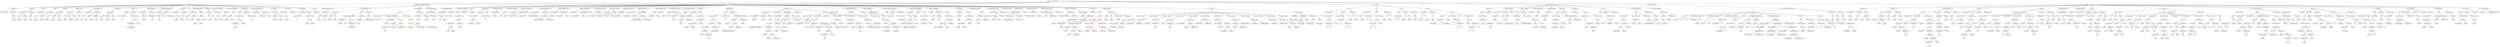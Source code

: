 strict digraph {
	graph [bb="0,0,40104,900"];
	node [label="\N"];
	Enter	[height=0.5,
		pos="16729,882",
		width=0.83628];
	FunctionCall_Unnamed_41	[color=orange,
		height=0.5,
		label=FunctionCall,
		pos="36487,306",
		width=1.6125];
	MemberAccess_Unnamed_28	[color=black,
		height=0.5,
		label=MemberAccess,
		pos="36324,234",
		width=1.9174];
	FunctionCall_Unnamed_41 -> MemberAccess_Unnamed_28	[pos="e,36358,249.99 36454,290.83 36429,280.36 36396,265.97 36369,254.42"];
	Identifier__subtractedValue_1	[color=black,
		height=0.5,
		label=_subtractedValue,
		pos="36487,234",
		width=2.0976];
	FunctionCall_Unnamed_41 -> Identifier__subtractedValue_1	[pos="e,36487,252.1 36487,287.7 36487,280.41 36487,271.73 36487,263.54"];
	ExpressionStatement_Unnamed_2	[color=orange,
		height=0.5,
		label=ExpressionStatement,
		pos="25457,594",
		width=2.458];
	Identifier__	[color=black,
		height=0.5,
		label=_,
		pos="25457,522",
		width=0.75];
	ExpressionStatement_Unnamed_2 -> Identifier__	[pos="e,25457,540.1 25457,575.7 25457,568.41 25457,559.73 25457,551.54"];
	Identifier_ecrecover	[color=black,
		height=0.5,
		label=ecrecover,
		pos="26867,522",
		width=1.3076];
	BinaryOperation_Unnamed_19	[color=brown,
		height=0.5,
		label=BinaryOperation,
		pos="22059,450",
		width=1.9867];
	Identifier_b_3	[color=black,
		height=0.5,
		label=b,
		pos="22023,378",
		width=0.75];
	BinaryOperation_Unnamed_19 -> Identifier_b_3	[pos="e,22031,395.14 22050,431.7 22046,423.75 22041,414.16 22036,405.34"];
	Identifier_a_4	[color=black,
		height=0.5,
		label=a,
		pos="22095,378",
		width=0.75];
	BinaryOperation_Unnamed_19 -> Identifier_a_4	[pos="e,22086,395.14 22067,431.7 22072,423.75 22076,414.16 22081,405.34"];
	ParameterList_Unnamed_55	[color=black,
		height=0.5,
		label=ParameterList,
		pos="33928,666",
		width=1.7095];
	Parameter__to_1	[color=black,
		height=0.5,
		label=_to,
		pos="33806,594",
		width=0.75];
	ParameterList_Unnamed_55 -> Parameter__to_1	[pos="e,33825,606.36 33900,649.46 33881,638.35 33855,623.4 33835,611.97"];
	Parameter__from	[color=black,
		height=0.5,
		label=_from,
		pos="33885,594",
		width=0.93331];
	ParameterList_Unnamed_55 -> Parameter__from	[pos="e,33895,611.31 33917,648.05 33912,639.94 33906,630.04 33901,621.01"];
	Parameter__value_1	[color=black,
		height=0.5,
		label=_value,
		pos="33971,594",
		width=0.96103];
	ParameterList_Unnamed_55 -> Parameter__value_1	[pos="e,33961,611.31 33938,648.05 33943,639.94 33949,630.04 33955,621.01"];
	ElementaryTypeName_address_58	[color=black,
		height=0.5,
		label=address,
		pos="12201,162",
		width=1.0996];
	Identifier_a_7	[color=black,
		height=0.5,
		label=a,
		pos="21302,378",
		width=0.75];
	ElementaryTypeName_address_59	[color=black,
		height=0.5,
		label=address,
		pos="17013,234",
		width=1.0996];
	IndexAccess_Unnamed_49	[color=black,
		height=0.5,
		label=IndexAccess,
		pos="13163,306",
		width=1.6402];
	MemberAccess_Unnamed_40	[color=black,
		height=0.5,
		label=MemberAccess,
		pos="13098,234",
		width=1.9174];
	IndexAccess_Unnamed_49 -> MemberAccess_Unnamed_40	[pos="e,13113,251.96 13147,288.41 13139,279.99 13130,269.58 13121,260.2"];
	Identifier_balances_21	[color=black,
		height=0.5,
		label=balances,
		pos="13228,234",
		width=1.1828];
	IndexAccess_Unnamed_49 -> Identifier_balances_21	[pos="e,13213,250.99 13178,288.41 13186,279.74 13196,268.97 13205,259.38"];
	Block_Unnamed_21	[color=black,
		height=0.5,
		label=Block,
		pos="38127,666",
		width=0.90558];
	Identifier_totalSupply_	[color=black,
		height=0.5,
		label=totalSupply_,
		pos="38132,594",
		width=1.6125];
	Block_Unnamed_21 -> Identifier_totalSupply_	[pos="e,38130,612.1 38128,647.7 38128,640.41 38129,631.73 38130,623.54"];
	ElementaryTypeName_address_29	[color=black,
		height=0.5,
		label=address,
		pos="739.54,522",
		width=1.0996];
	ElementaryTypeName_address_57	[color=black,
		height=0.5,
		label=address,
		pos="12334,306",
		width=1.0996];
	ElementaryTypeName_address_37	[color=black,
		height=0.5,
		label=address,
		pos="35552,306",
		width=1.0996];
	ElementaryTypeName_uint8	[color=black,
		height=0.5,
		label=uint8,
		pos="25212,450",
		width=0.7947];
	Identifier__value_11	[color=black,
		height=0.5,
		label=_value,
		pos="33034,450",
		width=0.96103];
	NumberLiteral_Unnamed_6	[color=black,
		height=0.5,
		label=NumberLiteral,
		pos="27477,450",
		width=1.765];
	BinaryOperation_Unnamed_34	[color=brown,
		height=0.5,
		label=BinaryOperation,
		pos="33484,522",
		width=1.9867];
	Identifier__value_10	[color=black,
		height=0.5,
		label=_value,
		pos="33495,450",
		width=0.96103];
	BinaryOperation_Unnamed_34 -> Identifier__value_10	[pos="e,33492,468.1 33486,503.7 33487,496.32 33489,487.52 33490,479.25"];
	IndexAccess_Unnamed_18	[color=black,
		height=0.5,
		label=IndexAccess,
		pos="33607,450",
		width=1.6402];
	BinaryOperation_Unnamed_34 -> IndexAccess_Unnamed_18	[pos="e,33580,466.34 33511,505.12 33529,495.31 33551,482.63 33570,472"];
	Identifier__to_4	[color=black,
		height=0.5,
		label=_to,
		pos="35510,378",
		width=0.75];
	Parameter_a_1	[color=black,
		height=0.5,
		label=a,
		pos="22586,594",
		width=0.75];
	ElementaryTypeName_uint256_3	[color=black,
		height=0.5,
		label=uint256,
		pos="22565,522",
		width=1.0442];
	Parameter_a_1 -> ElementaryTypeName_uint256_3	[pos="e,22570,540.28 22580,576.05 22578,568.6 22576,559.64 22573,551.22"];
	FunctionDefinition_totalSupply	[color=black,
		height=0.5,
		label=totalSupply,
		pos="202.54,738",
		width=1.4739];
	ParameterList_Unnamed_23	[color=black,
		height=0.5,
		label=ParameterList,
		pos="61.543,666",
		width=1.7095];
	FunctionDefinition_totalSupply -> ParameterList_Unnamed_23	[pos="e,91.694,681.97 173.33,722.5 152.62,712.22 124.58,698.3 101.76,686.97"];
	ParameterList_Unnamed_24	[color=black,
		height=0.5,
		label=ParameterList,
		pos="202.54,666",
		width=1.7095];
	FunctionDefinition_totalSupply -> ParameterList_Unnamed_24	[pos="e,202.54,684.1 202.54,719.7 202.54,712.41 202.54,703.73 202.54,695.54"];
	StateVariableDeclaration_Unnamed_17	[color=black,
		height=0.5,
		label=StateVariableDeclaration,
		pos="7128.5,738",
		width=2.8184];
	VariableDeclaration_XTVAirDropped	[color=black,
		height=0.5,
		label=XTVAirDropped,
		pos="7044.5,666",
		width=2.0699];
	StateVariableDeclaration_Unnamed_17 -> VariableDeclaration_XTVAirDropped	[pos="e,7064.7,683.79 7108.2,720.05 7097.8,711.37 7084.9,700.64 7073.5,691.11"];
	ElementaryTypeName_uint256_18	[color=black,
		height=0.5,
		label=uint256,
		pos="1218.5,522",
		width=1.0442];
	VariableDeclaration_vundflw	[color=black,
		height=0.5,
		label=vundflw,
		pos="25212,522",
		width=1.1274];
	VariableDeclaration_vundflw -> ElementaryTypeName_uint8	[pos="e,25212,468.1 25212,503.7 25212,496.41 25212,487.73 25212,479.54"];
	FunctionCall_Unnamed_10	[color=orange,
		height=0.5,
		label=FunctionCall,
		pos="27984,522",
		width=1.6125];
	FunctionCall_Unnamed_11	[color=orange,
		height=0.5,
		label=FunctionCall,
		pos="27884,450",
		width=1.6125];
	FunctionCall_Unnamed_10 -> FunctionCall_Unnamed_11	[pos="e,27906,466.82 27961,505.12 27947,495.72 27930,483.67 27915,473.33"];
	Identifier_keccak256	[color=black,
		height=0.5,
		label=keccak256,
		pos="28010,450",
		width=1.3907];
	FunctionCall_Unnamed_10 -> Identifier_keccak256	[pos="e,28003,468.1 27990,503.7 27993,496.15 27996,487.12 27999,478.68"];
	Parameter_None_13	[color=black,
		height=0.5,
		label=None,
		pos="29637,594",
		width=0.85014];
	ElementaryTypeName_uint256_26	[color=black,
		height=0.5,
		label=uint256,
		pos="29637,522",
		width=1.0442];
	Parameter_None_13 -> ElementaryTypeName_uint256_26	[pos="e,29637,540.1 29637,575.7 29637,568.41 29637,559.73 29637,551.54"];
	ElementaryTypeName_uint256_35	[color=black,
		height=0.5,
		label=uint256,
		pos="8088.5,594",
		width=1.0442];
	Identifier_TOKEN_MULTIPLIER	[color=black,
		height=0.5,
		label=TOKEN_MULTIPLIER,
		pos="8635.5,522",
		width=2.8323];
	Identifier_TOKEN_MULTIPLIER_3	[color=black,
		height=0.5,
		label=TOKEN_MULTIPLIER,
		pos="16947,594",
		width=2.8323];
	Identifier__newOwner	[color=black,
		height=0.5,
		label=_newOwner,
		pos="24106,450",
		width=1.5432];
	Identifier_xtvSignature_1	[color=black,
		height=0.5,
		label=xtvSignature,
		pos="12554,450",
		width=1.5709];
	DecimalNumber_Unnamed	[color=black,
		height=0.5,
		label=DecimalNumber,
		pos="27984,234",
		width=1.959];
	Identifier_v	[color=black,
		height=0.5,
		label=v,
		pos="28564,378",
		width=0.75];
	FunctionCall_Unnamed_31	[color=orange,
		height=0.5,
		label=FunctionCall,
		pos="35613,378",
		width=1.6125];
	FunctionCall_Unnamed_31 -> ElementaryTypeName_address_37	[pos="e,35565,322.99 35598,360.41 35591,351.74 35581,340.97 35573,331.38"];
	NumberLiteral_Unnamed_14	[color=black,
		height=0.5,
		label=NumberLiteral,
		pos="35673,306",
		width=1.765];
	FunctionCall_Unnamed_31 -> NumberLiteral_Unnamed_14	[pos="e,35658,323.96 35627,360.41 35634,352.08 35643,341.8 35651,332.49"];
	FunctionCall_Unnamed_8	[color=orange,
		height=0.5,
		label=FunctionCall,
		pos="29639,378",
		width=1.6125];
	NumberLiteral_Unnamed_5	[color=black,
		height=0.5,
		label=NumberLiteral,
		pos="29578,306",
		width=1.765];
	FunctionCall_Unnamed_8 -> NumberLiteral_Unnamed_5	[pos="e,29592,323.96 29624,360.41 29617,352.08 29608,341.8 29600,332.49"];
	ElementaryTypeName_address_9	[color=black,
		height=0.5,
		label=address,
		pos="29699,306",
		width=1.0996];
	FunctionCall_Unnamed_8 -> ElementaryTypeName_address_9	[pos="e,29685,322.99 29653,360.41 29660,351.83 29669,341.19 29677,331.67"];
	FunctionDefinition_approve	[color=black,
		height=0.5,
		label=approve,
		pos="485.54,738",
		width=1.1412];
	ParameterList_Unnamed_31	[color=black,
		height=0.5,
		label=ParameterList,
		pos="344.54,666",
		width=1.7095];
	FunctionDefinition_approve -> ParameterList_Unnamed_31	[pos="e,374.86,682.05 459.02,723.83 438.17,713.48 408.79,698.89 385,687.09"];
	ParameterList_Unnamed_32	[color=black,
		height=0.5,
		label=ParameterList,
		pos="485.54,666",
		width=1.7095];
	FunctionDefinition_approve -> ParameterList_Unnamed_32	[pos="e,485.54,684.1 485.54,719.7 485.54,712.41 485.54,703.73 485.54,695.54"];
	BooleanLiteral_Unnamed_15	[color=black,
		height=0.5,
		label=BooleanLiteral,
		pos="13530,450",
		width=1.7788];
	NumberLiteral_Unnamed_25	[color=black,
		height=0.5,
		label=NumberLiteral,
		pos="8194.5,666",
		width=1.765];
	AssemblyExpression_Unnamed_2	[color=black,
		height=0.5,
		label=AssemblyExpression,
		pos="28162,234",
		width=2.4719];
	Block_Unnamed_35	[color=black,
		height=0.5,
		label=Block,
		pos="38523,666",
		width=0.90558];
	EmitStatement_Unnamed_11	[color=black,
		height=0.5,
		label=EmitStatement,
		pos="38352,594",
		width=1.7788];
	Block_Unnamed_35 -> EmitStatement_Unnamed_11	[pos="e,38387,609.45 38497,654.52 38471,643.76 38429,626.79 38397,613.72"];
	ExpressionStatement_Unnamed_42	[color=orange,
		height=0.5,
		label=ExpressionStatement,
		pos="38523,594",
		width=2.458];
	Block_Unnamed_35 -> ExpressionStatement_Unnamed_42	[pos="e,38523,612.1 38523,647.7 38523,640.41 38523,631.73 38523,623.54"];
	BooleanLiteral_Unnamed_13	[color=black,
		height=0.5,
		label=BooleanLiteral,
		pos="38694,594",
		width=1.7788];
	Block_Unnamed_35 -> BooleanLiteral_Unnamed_13	[pos="e,38658,609.34 38548,654.37 38553,652.25 38559,650.05 38564,648 38591,636.54 38623,623.78 38648,613.65"];
	BinaryOperation_Unnamed_83	[color=brown,
		height=0.5,
		label=BinaryOperation,
		pos="11108,450",
		width=1.9867];
	Identifier_p_intou4	[color=black,
		height=0.5,
		label=p_intou4,
		pos="11028,378",
		width=1.2105];
	BinaryOperation_Unnamed_83 -> Identifier_p_intou4	[pos="e,11046,394.75 11089,432.41 11078,423.41 11065,412.15 11054,402.29"];
	Identifier_vundflw1_5	[color=black,
		height=0.5,
		label=vundflw1,
		pos="11135,378",
		width=1.2521];
	BinaryOperation_Unnamed_83 -> Identifier_vundflw1_5	[pos="e,11128,396.1 11114,431.7 11117,424.15 11121,415.12 11124,406.68"];
	ElementaryTypeName_uint256_9	[color=black,
		height=0.5,
		label=uint256,
		pos="21676,522",
		width=1.0442];
	Identifier_require_6	[color=black,
		height=0.5,
		label=require,
		pos="31835,450",
		width=1.0026];
	ParameterList_Unnamed_41	[color=black,
		height=0.5,
		label=ParameterList,
		pos="4819.5,666",
		width=1.7095];
	Identifier_require_5	[color=black,
		height=0.5,
		label=require,
		pos="4891.5,450",
		width=1.0026];
	Identifier_block_1	[color=black,
		height=0.5,
		label=block,
		pos="16917,378",
		width=0.87786];
	Identifier_msg_9	[color=black,
		height=0.5,
		label=msg,
		pos="33566,234",
		width=0.75];
	FunctionCall_Unnamed_18	[color=orange,
		height=0.5,
		label=FunctionCall,
		pos="23611,522",
		width=1.6125];
	Identifier_assert	[color=black,
		height=0.5,
		label=assert,
		pos="23597,450",
		width=0.89172];
	FunctionCall_Unnamed_18 -> Identifier_assert	[pos="e,23600,468.1 23607,503.7 23606,496.32 23604,487.52 23602,479.25"];
	BinaryOperation_Unnamed_16	[color=brown,
		height=0.5,
		label=BinaryOperation,
		pos="23719,450",
		width=1.9867];
	FunctionCall_Unnamed_18 -> BinaryOperation_Unnamed_16	[pos="e,23694,467.14 23635,505.29 23649,495.88 23668,483.76 23684,473.36"];
	Identifier_remaining	[color=black,
		height=0.5,
		label=remaining,
		pos="17300,306",
		width=1.2798];
	ElementaryTypeName_address_31	[color=black,
		height=0.5,
		label=address,
		pos="549.54,522",
		width=1.0996];
	Identifier_msg_10	[color=black,
		height=0.5,
		label=msg,
		pos="33264,378",
		width=0.75];
	BinaryOperation_Unnamed_14	[color=brown,
		height=0.5,
		label=BinaryOperation,
		pos="23401,522",
		width=1.9867];
	Identifier_c	[color=black,
		height=0.5,
		label=c,
		pos="23358,450",
		width=0.75];
	BinaryOperation_Unnamed_14 -> Identifier_c	[pos="e,23367,466.83 23390,504.05 23385,495.82 23379,485.76 23373,476.61"];
	BinaryOperation_Unnamed_15	[color=brown,
		height=0.5,
		label=BinaryOperation,
		pos="23475,450",
		width=1.9867];
	BinaryOperation_Unnamed_14 -> BinaryOperation_Unnamed_15	[pos="e,23457,467.71 23418,504.41 23427,495.76 23439,485 23449,475.42"];
	Block_Unnamed_32	[color=black,
		height=0.5,
		label=Block,
		pos="39462,666",
		width=0.90558];
	ExpressionStatement_Unnamed_38	[color=orange,
		height=0.5,
		label=ExpressionStatement,
		pos="39510,594",
		width=2.458];
	Block_Unnamed_32 -> ExpressionStatement_Unnamed_38	[pos="e,39498,612.12 39473,648.76 39478,640.7 39485,630.74 39491,621.6"];
	EmitStatement_Unnamed_8	[color=black,
		height=0.5,
		label=EmitStatement,
		pos="39681,594",
		width=1.7788];
	Block_Unnamed_32 -> EmitStatement_Unnamed_8	[pos="e,39635,607.12 39487,654.16 39492,652.01 39497,649.86 39503,648 39543,633.74 39589,620.07 39624,610.19"];
	VariableDeclaration_vundflw1	[color=black,
		height=0.5,
		label=vundflw1,
		pos="39098,522",
		width=1.2521];
	ElementaryTypeName_uint8_3	[color=black,
		height=0.5,
		label=uint8,
		pos="39098,450",
		width=0.7947];
	VariableDeclaration_vundflw1 -> ElementaryTypeName_uint8_3	[pos="e,39098,468.1 39098,503.7 39098,496.41 39098,487.73 39098,479.54"];
	IndexAccess_Unnamed_47	[color=black,
		height=0.5,
		label=IndexAccess,
		pos="12203,306",
		width=1.6402];
	Identifier_balances_19	[color=black,
		height=0.5,
		label=balances,
		pos="12143,234",
		width=1.1828];
	IndexAccess_Unnamed_47 -> Identifier_balances_19	[pos="e,12157,251.47 12188,288.41 12181,279.95 12172,269.49 12164,260.08"];
	FunctionCall_Unnamed_57	[color=orange,
		height=0.5,
		label=FunctionCall,
		pos="12262,234",
		width=1.6125];
	IndexAccess_Unnamed_47 -> FunctionCall_Unnamed_57	[pos="e,12247,251.79 12217,288.05 12224,279.8 12232,269.7 12240,260.54"];
	ExpressionStatement_Unnamed_22	[color=orange,
		height=0.5,
		label=ExpressionStatement,
		pos="4742.5,594",
		width=2.458];
	Identifier___4	[color=black,
		height=0.5,
		label=_,
		pos="4742.5,522",
		width=0.75];
	ExpressionStatement_Unnamed_22 -> Identifier___4	[pos="e,4742.5,540.1 4742.5,575.7 4742.5,568.41 4742.5,559.73 4742.5,551.54"];
	ExpressionStatement_Unnamed_18	[color=orange,
		height=0.5,
		label=ExpressionStatement,
		pos="1963.5,594",
		width=2.458];
	Identifier___2	[color=black,
		height=0.5,
		label=_,
		pos="1963.5,522",
		width=0.75];
	ExpressionStatement_Unnamed_18 -> Identifier___2	[pos="e,1963.5,540.1 1963.5,575.7 1963.5,568.41 1963.5,559.73 1963.5,551.54"];
	ElementaryTypeName_address_36	[color=black,
		height=0.5,
		label=address,
		pos="33803,522",
		width=1.0996];
	Parameter__to_1 -> ElementaryTypeName_address_36	[pos="e,33803,540.1 33805,575.7 33804,568.41 33804,559.73 33804,551.54"];
	Parameter__fullfillTeam	[color=black,
		height=0.5,
		label=_fullfillTeam,
		pos="20754,594",
		width=1.5848];
	ElementaryTypeName_address_52	[color=black,
		height=0.5,
		label=address,
		pos="20863,522",
		width=1.0996];
	Parameter__fullfillTeam -> ElementaryTypeName_address_52	[pos="e,20840,537.23 20778,577.29 20794,567.25 20814,554.13 20831,543.3"];
	Parameter__owner_1	[color=black,
		height=0.5,
		label=_owner,
		pos="29753,594",
		width=1.0719];
	ElementaryTypeName_address_32	[color=black,
		height=0.5,
		label=address,
		pos="29732,522",
		width=1.0996];
	Parameter__owner_1 -> ElementaryTypeName_address_32	[pos="e,29737,540.1 29747,575.7 29745,568.24 29742,559.32 29740,550.97"];
	NumberLiteral_Unnamed_2	[color=black,
		height=0.5,
		label=NumberLiteral,
		pos="24986,378",
		width=1.765];
	Block_Unnamed_27	[color=black,
		height=0.5,
		label=Block,
		pos="30814,666",
		width=0.90558];
	BooleanLiteral_Unnamed_7	[color=black,
		height=0.5,
		label=BooleanLiteral,
		pos="30583,594",
		width=1.7788];
	Block_Unnamed_27 -> BooleanLiteral_Unnamed_7	[pos="e,30625,607.87 30786,656.56 30749,645.35 30683,625.32 30636,611.16"];
	EmitStatement_Unnamed_5	[color=black,
		height=0.5,
		label=EmitStatement,
		pos="30729,594",
		width=1.7788];
	Block_Unnamed_27 -> EmitStatement_Unnamed_5	[pos="e,30749,611.45 30796,650.5 30785,641.26 30770,629.07 30757,618.47"];
	ExpressionStatement_Unnamed_34	[color=orange,
		height=0.5,
		label=ExpressionStatement,
		pos="30900,594",
		width=2.458];
	Block_Unnamed_27 -> ExpressionStatement_Unnamed_34	[pos="e,30879,611.95 30831,650.5 30843,641.39 30857,629.41 30870,618.92"];
	ElementaryTypeName_bytes_4	[color=black,
		height=0.5,
		label=bytes,
		pos="12182,522",
		width=0.85014];
	FunctionDefinition_add	[color=black,
		height=0.5,
		label=add,
		pos="21622,738",
		width=0.75];
	ParameterList_Unnamed_22	[color=black,
		height=0.5,
		label=ParameterList,
		pos="21277,666",
		width=1.7095];
	FunctionDefinition_add -> ParameterList_Unnamed_22	[pos="e,21326,677.03 21596,731.8 21541,720.76 21413,694.74 21337,679.24"];
	Block_Unnamed_17	[color=black,
		height=0.5,
		label=Block,
		pos="21543,666",
		width=0.90558];
	FunctionDefinition_add -> Block_Unnamed_17	[pos="e,21559,681.77 21606,723.17 21595,713.46 21580,700.26 21567,689.1"];
	ParameterList_Unnamed_21	[color=black,
		height=0.5,
		label=ParameterList,
		pos="21701,666",
		width=1.7095];
	FunctionDefinition_add -> ParameterList_Unnamed_21	[pos="e,21682,683.51 21637,723.17 21647,714 21661,701.73 21673,690.99"];
	Identifier_allowed_3	[color=black,
		height=0.5,
		label=allowed,
		pos="33440,306",
		width=1.0858];
	Identifier__to_10	[color=black,
		height=0.5,
		label=_to,
		pos="37798,450",
		width=0.75];
	Identifier_msg_18	[color=black,
		height=0.5,
		label=msg,
		pos="35716,378",
		width=0.75];
	EventDefinition_Pause	[color=black,
		height=0.5,
		label=Pause,
		pos="683.54,738",
		width=0.90558];
	ParameterList_Unnamed_47	[color=black,
		height=0.5,
		label=ParameterList,
		pos="639.54,666",
		width=1.7095];
	EventDefinition_Pause -> ParameterList_Unnamed_47	[pos="e,650.31,684.12 673.34,720.76 668.27,712.7 662.01,702.74 656.26,693.6"];
	StateVariableDeclaration_Unnamed_18	[color=black,
		height=0.5,
		label=StateVariableDeclaration,
		pos="7371.5,738",
		width=2.8184];
	VariableDeclaration_XTVBurned	[color=black,
		height=0.5,
		label=XTVBurned,
		pos="7193.5,666",
		width=1.5709];
	StateVariableDeclaration_Unnamed_18 -> VariableDeclaration_XTVBurned	[pos="e,7228.1,680.58 7331.2,721.12 7303.6,710.28 7267.1,695.91 7238.6,684.71"];
	FunctionDefinition_drain	[color=black,
		height=0.5,
		label=drain,
		pos="7531.5,738",
		width=0.80856];
	Block_Unnamed_46	[color=black,
		height=0.5,
		label=Block,
		pos="7300.5,666",
		width=0.90558];
	FunctionDefinition_drain -> Block_Unnamed_46	[pos="e,7325.5,678 7506.7,728.15 7498.7,725.41 7489.8,722.46 7481.5,720 7420,701.65 7402.5,704.35 7341.5,684 7339.7,683.4 7337.9,682.75 \
7336,682.07"];
	ParameterList_Unnamed_83	[color=black,
		height=0.5,
		label=ParameterList,
		pos="7412.5,666",
		width=1.7095];
	FunctionDefinition_drain -> ParameterList_Unnamed_83	[pos="e,7438.9,682.48 7510.8,724.81 7493.7,714.75 7469.1,700.26 7448.7,688.29"];
	ModifierInvocation_onlyOwner_10	[color=black,
		height=0.5,
		label=onlyOwner,
		pos="7543.5,666",
		width=1.4323];
	FunctionDefinition_drain -> ModifierInvocation_onlyOwner_10	[pos="e,7540.6,684.1 7534.5,719.7 7535.8,712.32 7537.3,703.52 7538.7,695.25"];
	ElementaryTypeName_address_45	[color=black,
		height=0.5,
		label=address,
		pos="7920.5,594",
		width=1.0996];
	ExpressionStatement_Unnamed_53	[color=orange,
		height=0.5,
		label=ExpressionStatement,
		pos="18149,594",
		width=2.458];
	BinaryOperation_Unnamed_62	[color=brown,
		height=0.5,
		label=BinaryOperation,
		pos="18014,522",
		width=1.9867];
	ExpressionStatement_Unnamed_53 -> BinaryOperation_Unnamed_62	[pos="e,18044,538.67 18117,576.76 18098,567 18074,554.46 18054,543.95"];
	ElementaryTypeName_string	[color=black,
		height=0.5,
		label=string,
		pos="6797.5,522",
		width=0.864];
	Identifier_msg_8	[color=black,
		height=0.5,
		label=msg,
		pos="34529,162",
		width=0.75];
	ExpressionStatement_Unnamed_21	[color=orange,
		height=0.5,
		label=ExpressionStatement,
		pos="4937.5,594",
		width=2.458];
	FunctionCall_Unnamed_23	[color=orange,
		height=0.5,
		label=FunctionCall,
		pos="4937.5,522",
		width=1.6125];
	ExpressionStatement_Unnamed_21 -> FunctionCall_Unnamed_23	[pos="e,4937.5,540.1 4937.5,575.7 4937.5,568.41 4937.5,559.73 4937.5,551.54"];
	ModifierInvocation_canMint	[color=black,
		height=0.5,
		label=canMint,
		pos="36983,666",
		width=1.1274];
	Parameter_None_22	[color=black,
		height=0.5,
		label=None,
		pos="12739,594",
		width=0.85014];
	ElementaryTypeName_uint256_42	[color=black,
		height=0.5,
		label=uint256,
		pos="12381,522",
		width=1.0442];
	Parameter_None_22 -> ElementaryTypeName_uint256_42	[pos="e,12408,534.44 12715,581.85 12710,579.62 12704,577.51 12699,576 12581,543.86 12545,569.32 12427,540 12424,539.4 12422,538.72 12419,\
537.98"];
	NumberLiteral_Unnamed_21	[color=black,
		height=0.5,
		label=NumberLiteral,
		pos="8885.5,666",
		width=1.765];
	ModifierDefinition_isAirdropActive	[color=black,
		height=0.5,
		label=isAirdropActive,
		pos="7766.5,738",
		width=1.9452];
	ParameterList_Unnamed_72	[color=black,
		height=0.5,
		label=ParameterList,
		pos="7674.5,666",
		width=1.7095];
	ModifierDefinition_isAirdropActive -> ParameterList_Unnamed_72	[pos="e,7695.9,683.23 7744.7,720.41 7732.9,711.37 7718,700.03 7704.9,690.13"];
	Block_Unnamed_36	[color=black,
		height=0.5,
		label=Block,
		pos="7786.5,666",
		width=0.90558];
	ModifierDefinition_isAirdropActive -> Block_Unnamed_36	[pos="e,7781.7,684.1 7771.5,719.7 7773.6,712.24 7776.2,703.32 7778.6,694.97"];
	ExpressionStatement_Unnamed_17	[color=orange,
		height=0.5,
		label=ExpressionStatement,
		pos="2158.5,594",
		width=2.458];
	FunctionCall_Unnamed_21	[color=orange,
		height=0.5,
		label=FunctionCall,
		pos="2158.5,522",
		width=1.6125];
	ExpressionStatement_Unnamed_17 -> FunctionCall_Unnamed_21	[pos="e,2158.5,540.1 2158.5,575.7 2158.5,568.41 2158.5,559.73 2158.5,551.54"];
	Identifier_totalSupply__1	[color=black,
		height=0.5,
		label=totalSupply_,
		pos="37561,450",
		width=1.6125];
	BinaryOperation_Unnamed_57	[color=brown,
		height=0.5,
		label=BinaryOperation,
		pos="20098,522",
		width=1.9867];
	Identifier__fullfillTeam	[color=black,
		height=0.5,
		label=_fullfillTeam,
		pos="20098,450",
		width=1.5848];
	BinaryOperation_Unnamed_57 -> Identifier__fullfillTeam	[pos="e,20098,468.1 20098,503.7 20098,496.41 20098,487.73 20098,479.54"];
	Identifier_fullfillTeamAddress	[color=black,
		height=0.5,
		label=fullfillTeamAddress,
		pos="20257,450",
		width=2.3194];
	BinaryOperation_Unnamed_57 -> Identifier_fullfillTeamAddress	[pos="e,20221,466.64 20132,505.81 20155,495.68 20186,482.24 20211,471.21"];
	NumberLiteral_Unnamed_23	[color=black,
		height=0.5,
		label=NumberLiteral,
		pos="9217.5,666",
		width=1.765];
	Identifier_s_1	[color=black,
		height=0.5,
		label=s,
		pos="26959,522",
		width=0.75];
	StateVariableDeclaration_Unnamed_10	[color=black,
		height=0.5,
		label=StateVariableDeclaration,
		pos="7955.5,738",
		width=2.8184];
	VariableDeclaration_fullfillTeamAddress	[color=black,
		height=0.5,
		label=fullfillTeamAddress,
		pos="7920.5,666",
		width=2.3194];
	StateVariableDeclaration_Unnamed_10 -> VariableDeclaration_fullfillTeamAddress	[pos="e,7929.1,684.1 7946.9,719.7 7943.1,712.07 7938.5,702.92 7934.2,694.4"];
	ElementaryTypeName_bytes32_3	[color=black,
		height=0.5,
		label=bytes32,
		pos="28118,450",
		width=1.0996];
	FunctionCall_Unnamed_51	[color=orange,
		height=0.5,
		label=FunctionCall,
		pos="7579.5,522",
		width=1.6125];
	Identifier_airdropActive	[color=black,
		height=0.5,
		label=airdropActive,
		pos="7553.5,450",
		width=1.7095];
	FunctionCall_Unnamed_51 -> Identifier_airdropActive	[pos="e,7559.9,468.1 7573.1,503.7 7570.3,496.15 7567,487.12 7563.8,478.68"];
	Identifier_require_11	[color=black,
		height=0.5,
		label=require,
		pos="7669.5,450",
		width=1.0026];
	FunctionCall_Unnamed_51 -> Identifier_require_11	[pos="e,7650.6,465.72 7600.4,504.76 7612.7,495.18 7628.5,482.94 7641.8,472.55"];
	ElementaryTypeName_uint_6	[color=black,
		height=0.5,
		label=uint,
		pos="14072,594",
		width=0.75];
	ExpressionStatement_Unnamed_36	[color=orange,
		height=0.5,
		label=ExpressionStatement,
		pos="36515,450",
		width=2.458];
	BinaryOperation_Unnamed_38	[color=brown,
		height=0.5,
		label=BinaryOperation,
		pos="36515,378",
		width=1.9867];
	ExpressionStatement_Unnamed_36 -> BinaryOperation_Unnamed_38	[pos="e,36515,396.1 36515,431.7 36515,424.41 36515,415.73 36515,407.54"];
	IndexAccess_Unnamed_35	[color=black,
		height=0.5,
		label=IndexAccess,
		pos="35958,378",
		width=1.6402];
	Identifier_allowed_11	[color=black,
		height=0.5,
		label=allowed,
		pos="35895,306",
		width=1.0858];
	IndexAccess_Unnamed_35 -> Identifier_allowed_11	[pos="e,35909,322.99 35943,360.41 35935,351.74 35925,340.97 35916,331.38"];
	MemberAccess_Unnamed_30	[color=black,
		height=0.5,
		label=MemberAccess,
		pos="36021,306",
		width=1.9174];
	IndexAccess_Unnamed_35 -> MemberAccess_Unnamed_30	[pos="e,36005,323.96 35972,360.41 35980,352.08 35989,341.8 35998,332.49"];
	Mapping_Unnamed	[color=black,
		height=0.5,
		label=Mapping,
		pos="7032.5,594",
		width=1.2105];
	ElementaryTypeName_bool	[color=black,
		height=0.5,
		label=bool,
		pos="7011.5,522",
		width=0.76697];
	Mapping_Unnamed -> ElementaryTypeName_bool	[pos="e,7016.7,540.1 7027.4,575.7 7025.1,568.24 7022.4,559.32 7019.9,550.97"];
	ElementaryTypeName_address_11	[color=black,
		height=0.5,
		label=address,
		pos="7096.5,522",
		width=1.0996];
	Mapping_Unnamed -> ElementaryTypeName_address_11	[pos="e,7081.8,539.15 7047.4,576.76 7055.3,568.11 7065.2,557.27 7074,547.6"];
	ExpressionStatement_Unnamed_70	[color=orange,
		height=0.5,
		label=ExpressionStatement,
		pos="7326.5,594",
		width=2.458];
	Block_Unnamed_46 -> ExpressionStatement_Unnamed_70	[pos="e,7320.1,612.28 7306.8,648.05 7309.6,640.52 7313,631.44 7316.2,622.94"];
	EventDefinition_Mint	[color=black,
		height=0.5,
		label=Mint,
		pos="927.54,738",
		width=0.76697];
	ParameterList_Unnamed_45	[color=black,
		height=0.5,
		label=ParameterList,
		pos="780.54,666",
		width=1.7095];
	EventDefinition_Mint -> ParameterList_Unnamed_45	[pos="e,811.69,681.83 905.54,726.52 883.55,716.05 849.2,699.69 822.07,686.77"];
	StateVariableDeclaration_Unnamed_15	[color=black,
		height=0.5,
		label=StateVariableDeclaration,
		pos="8176.5,738",
		width=2.8184];
	VariableDeclaration_startTime	[color=black,
		height=0.5,
		label=startTime,
		pos="8067.5,666",
		width=1.266];
	StateVariableDeclaration_Unnamed_15 -> VariableDeclaration_startTime	[pos="e,8090.5,681.73 8150.4,720.23 8135.3,710.52 8116.1,698.21 8100,687.87"];
	BinaryOperation_Unnamed_26	[color=brown,
		height=0.5,
		label=BinaryOperation,
		pos="31722,522",
		width=1.9867];
	FunctionCall_Unnamed_27	[color=orange,
		height=0.5,
		label=FunctionCall,
		pos="31587,450",
		width=1.6125];
	BinaryOperation_Unnamed_26 -> FunctionCall_Unnamed_27	[pos="e,31615,465.94 31691,505.29 31672,495.22 31646,482.05 31626,471.21"];
	IndexAccess_Unnamed_3	[color=black,
		height=0.5,
		label=IndexAccess,
		pos="31722,450",
		width=1.6402];
	BinaryOperation_Unnamed_26 -> IndexAccess_Unnamed_3	[pos="e,31722,468.1 31722,503.7 31722,496.41 31722,487.73 31722,479.54"];
	ElementaryTypeName_uint256_20	[color=black,
		height=0.5,
		label=uint256,
		pos="4588.5,522",
		width=1.0442];
	MemberAccess_Unnamed_9	[color=black,
		height=0.5,
		label=MemberAccess,
		pos="31408,234",
		width=1.9174];
	Identifier_msg_4	[color=black,
		height=0.5,
		label=msg,
		pos="31408,162",
		width=0.75];
	MemberAccess_Unnamed_9 -> Identifier_msg_4	[pos="e,31408,180.1 31408,215.7 31408,208.41 31408,199.73 31408,191.54"];
	ElementaryTypeName_uint256_25	[color=black,
		height=0.5,
		label=uint256,
		pos="38239,522",
		width=1.0442];
	NumberLiteral_Unnamed_8	[color=black,
		height=0.5,
		label=NumberLiteral,
		pos="29003,378",
		width=1.765];
	ElementaryTypeName_address_33	[color=black,
		height=0.5,
		label=address,
		pos="32956,522",
		width=1.0996];
	Identifier_b_2	[color=black,
		height=0.5,
		label=b,
		pos="22410,522",
		width=0.75];
	StateVariableDeclaration_Unnamed_22	[color=black,
		height=0.5,
		label=StateVariableDeclaration,
		pos="8397.5,738",
		width=2.8184];
	StateVariableDeclaration_Unnamed_22 -> NumberLiteral_Unnamed_25	[pos="e,8233.6,680.49 8352.5,721.46 8320.5,710.43 8277.5,695.6 8244.4,684.21"];
	VariableDeclaration_TOKEN_MULTIPLIER	[color=black,
		height=0.5,
		label=TOKEN_MULTIPLIER,
		pos="8378.5,666",
		width=2.8323];
	StateVariableDeclaration_Unnamed_22 -> VariableDeclaration_TOKEN_MULTIPLIER	[pos="e,8383.2,684.1 8392.8,719.7 8390.8,712.24 8388.4,703.32 8386.1,694.97"];
	IndexAccess_Unnamed_48	[color=black,
		height=0.5,
		label=IndexAccess,
		pos="13255,450",
		width=1.6402];
	Identifier_balances_20	[color=black,
		height=0.5,
		label=balances,
		pos="12877,378",
		width=1.1828];
	IndexAccess_Unnamed_48 -> Identifier_balances_20	[pos="e,12908,390.33 13211,437.43 13203,435.46 13195,433.55 13187,432 13073,409.93 13041,422.09 12929,396 12925,395.28 12922,394.45 12919,\
393.56"];
	MemberAccess_Unnamed_38	[color=black,
		height=0.5,
		label=MemberAccess,
		pos="13007,378",
		width=1.9174];
	IndexAccess_Unnamed_48 -> MemberAccess_Unnamed_38	[pos="e,13052,391.85 13212,437.05 13171,425.43 13108,407.72 13063,394.91"];
	NumberLiteral_Unnamed_26	[color=black,
		height=0.5,
		label=NumberLiteral,
		pos="8819.5,522",
		width=1.765];
	BinaryOperation_Unnamed_54	[color=brown,
		height=0.5,
		label=BinaryOperation,
		pos="11393,450",
		width=1.9867];
	UnaryOperation_Unnamed_2	[color=black,
		height=0.5,
		label=UnaryOperation,
		pos="11295,378",
		width=1.9452];
	BinaryOperation_Unnamed_54 -> UnaryOperation_Unnamed_2	[pos="e,11317,395.39 11370,432.76 11357,423.64 11341,412.1 11327,402.06"];
	BinaryOperation_Unnamed_55	[color=brown,
		height=0.5,
		label=BinaryOperation,
		pos="11455,378",
		width=1.9867];
	BinaryOperation_Unnamed_54 -> BinaryOperation_Unnamed_55	[pos="e,11440,395.79 11408,432.05 11415,423.71 11424,413.49 11432,404.25"];
	Block_Unnamed_3	[color=black,
		height=0.5,
		label=Block,
		pos="25039,666",
		width=0.90558];
	ExpressionStatement_Unnamed_4	[color=orange,
		height=0.5,
		label=ExpressionStatement,
		pos="25005,594",
		width=2.458];
	Block_Unnamed_3 -> ExpressionStatement_Unnamed_4	[pos="e,25013,611.96 25030,648.41 25027,640.59 25022,631.06 25018,622.23"];
	VariableDeclarationStatement_Unnamed	[color=black,
		height=0.5,
		label=VariableDeclarationStatement,
		pos="25231,594",
		width=3.3174];
	Block_Unnamed_3 -> VariableDeclarationStatement_Unnamed	[pos="e,25183,610.92 25064,654.35 25069,652.19 25074,649.98 25080,648 25110,636.39 25144,624.32 25172,614.64"];
	NumberLiteral_Unnamed_19	[color=black,
		height=0.5,
		label=NumberLiteral,
		pos="13563,666",
		width=1.765];
	Block_Unnamed_10	[color=black,
		height=0.5,
		label=Block,
		pos="28850,522",
		width=0.90558];
	TupleExpression_Unnamed_1	[color=black,
		height=0.5,
		label=TupleExpression,
		pos="28850,450",
		width=2.0422];
	Block_Unnamed_10 -> TupleExpression_Unnamed_1	[pos="e,28850,468.1 28850,503.7 28850,496.41 28850,487.73 28850,479.54"];
	IndexAccess_Unnamed_20	[color=black,
		height=0.5,
		label=IndexAccess,
		pos="30154,594",
		width=1.6402];
	Identifier__spender_2	[color=black,
		height=0.5,
		label=_spender,
		pos="30033,522",
		width=1.2521];
	IndexAccess_Unnamed_20 -> Identifier__spender_2	[pos="e,30057,537.37 30127,577.64 30109,567.47 30086,554.04 30067,543.03"];
	IndexAccess_Unnamed_21	[color=black,
		height=0.5,
		label=IndexAccess,
		pos="30155,522",
		width=1.6402];
	IndexAccess_Unnamed_20 -> IndexAccess_Unnamed_21	[pos="e,30154,540.1 30154,575.7 30154,568.41 30154,559.73 30154,551.54"];
	DecimalNumber_Unnamed_2	[color=black,
		height=0.5,
		label=DecimalNumber,
		pos="28537,306",
		width=1.959];
	VariableDeclaration_to_1	[color=black,
		height=0.5,
		label=to,
		pos="555.54,594",
		width=0.75];
	VariableDeclaration_to_1 -> ElementaryTypeName_address_31	[pos="e,551.01,540.1 554.06,575.7 553.43,568.41 552.69,559.73 551.99,551.54"];
	ModifierInvocation_onlyOwner_7	[color=black,
		height=0.5,
		label=onlyOwner,
		pos="14818,666",
		width=1.4323];
	VariableDeclaration_r	[color=black,
		height=0.5,
		label=r,
		pos="27313,522",
		width=0.75];
	ElementaryTypeName_bytes32_1	[color=black,
		height=0.5,
		label=bytes32,
		pos="27184,450",
		width=1.0996];
	VariableDeclaration_r -> ElementaryTypeName_bytes32_1	[pos="e,27208,464.43 27292,509.91 27272,499.16 27242,482.66 27218,469.85"];
	NumberLiteral_Unnamed_11	[color=black,
		height=0.5,
		label=NumberLiteral,
		pos="23031,450",
		width=1.765];
	ElementaryTypeName_uint_7	[color=black,
		height=0.5,
		label=uint,
		pos="8005.5,594",
		width=0.75];
	VariableDeclaration_signerAddress	[color=black,
		height=0.5,
		label=signerAddress,
		pos="5456.5,522",
		width=1.7788];
	ElementaryTypeName_address_13	[color=black,
		height=0.5,
		label=address,
		pos="5426.5,450",
		width=1.0996];
	VariableDeclaration_signerAddress -> ElementaryTypeName_address_13	[pos="e,5433.9,468.1 5449.1,503.7 5445.9,496.15 5442,487.12 5438.4,478.68"];
	IndexAccess_Unnamed_6	[color=black,
		height=0.5,
		label=IndexAccess,
		pos="32095,306",
		width=1.6402];
	Identifier__to_2	[color=black,
		height=0.5,
		label=_to,
		pos="32051,234",
		width=0.75];
	IndexAccess_Unnamed_6 -> Identifier__to_2	[pos="e,32060,250.83 32084,288.05 32079,279.73 32072,269.54 32066,260.32"];
	Identifier_balances_5	[color=black,
		height=0.5,
		label=balances,
		pos="32139,234",
		width=1.1828];
	IndexAccess_Unnamed_6 -> Identifier_balances_5	[pos="e,32128,251.79 32105,288.05 32110,280.06 32116,270.33 32122,261.4"];
	IfStatement_Unnamed_3	[color=orange,
		height=0.5,
		label=IfStatement,
		pos="23185,594",
		width=1.4739];
	BinaryOperation_Unnamed_13	[color=brown,
		height=0.5,
		label=BinaryOperation,
		pos="23157,522",
		width=1.9867];
	IfStatement_Unnamed_3 -> BinaryOperation_Unnamed_13	[pos="e,23163,540.1 23178,575.7 23175,568.15 23171,559.12 23168,550.68"];
	Block_Unnamed_14	[color=black,
		height=0.5,
		label=Block,
		pos="23279,522",
		width=0.90558];
	IfStatement_Unnamed_3 -> Block_Unnamed_14	[pos="e,23260,536.93 23206,577.12 23219,567.19 23237,554.3 23251,543.6"];
	BinaryOperation_Unnamed_77	[color=brown,
		height=0.5,
		label=BinaryOperation,
		pos="17355,378",
		width=1.9867];
	BinaryOperation_Unnamed_77 -> Identifier_remaining	[pos="e,17312,323.31 17341,360.05 17335,351.68 17327,341.4 17319,332.13"];
	Identifier_XTVBurned	[color=black,
		height=0.5,
		label=XTVBurned,
		pos="17421,306",
		width=1.5709];
	BinaryOperation_Unnamed_77 -> Identifier_XTVBurned	[pos="e,17405,323.31 17371,360.05 17379,351.5 17389,340.97 17397,331.56"];
	FunctionCall_Unnamed_55	[color=orange,
		height=0.5,
		label=FunctionCall,
		pos="12348,378",
		width=1.6125];
	FunctionCall_Unnamed_55 -> ElementaryTypeName_address_57	[pos="e,12337,324.1 12344,359.7 12343,352.32 12341,343.52 12339,335.25"];
	NumberLiteral_Unnamed_39	[color=black,
		height=0.5,
		label=NumberLiteral,
		pos="12455,306",
		width=1.765];
	FunctionCall_Unnamed_55 -> NumberLiteral_Unnamed_39	[pos="e,12430,322.9 12372,361.29 12386,351.81 12405,339.58 12421,329.14"];
	IndexAccess_Unnamed_40	[color=black,
		height=0.5,
		label=IndexAccess,
		pos="20738,450",
		width=1.6402];
	Identifier_balances_14	[color=black,
		height=0.5,
		label=balances,
		pos="20679,378",
		width=1.1828];
	IndexAccess_Unnamed_40 -> Identifier_balances_14	[pos="e,20692,395.31 20723,432.05 20716,423.59 20707,413.19 20699,403.84"];
	Identifier__fullfillTeam_1	[color=black,
		height=0.5,
		label=_fullfillTeam,
		pos="20797,378",
		width=1.5848];
	IndexAccess_Unnamed_40 -> Identifier__fullfillTeam_1	[pos="e,20782,395.79 20752,432.05 20759,423.8 20767,413.7 20775,404.54"];
	NumberLiteral_Unnamed_33	[color=black,
		height=0.5,
		label=NumberLiteral,
		pos="16205,594",
		width=1.765];
	Identifier_startTime	[color=black,
		height=0.5,
		label=startTime,
		pos="18274,450",
		width=1.266];
	VariableDeclaration_newOwner	[color=black,
		height=0.5,
		label=newOwner,
		pos="26670,594",
		width=1.4046];
	ElementaryTypeName_address_3	[color=black,
		height=0.5,
		label=address,
		pos="26665,522",
		width=1.0996];
	VariableDeclaration_newOwner -> ElementaryTypeName_address_3	[pos="e,26666,540.1 26668,575.7 26668,568.41 26667,559.73 26667,551.54"];
	AssemblyExpression_Unnamed_8	[color=black,
		height=0.5,
		label=AssemblyExpression,
		pos="28715,234",
		width=2.4719];
	DecimalNumber_Unnamed_3	[color=black,
		height=0.5,
		label=DecimalNumber,
		pos="28626,162",
		width=1.959];
	AssemblyExpression_Unnamed_8 -> DecimalNumber_Unnamed_3	[pos="e,28647,179.55 28693,216.05 28682,207.22 28668,196.27 28656,186.62"];
	AssemblyExpression_Unnamed_9	[color=black,
		height=0.5,
		label=AssemblyExpression,
		pos="28804,162",
		width=2.4719];
	AssemblyExpression_Unnamed_8 -> AssemblyExpression_Unnamed_9	[pos="e,28782,179.79 28736,216.05 28747,207.28 28761,196.43 28773,186.83"];
	FunctionCall_Unnamed_6	[color=orange,
		height=0.5,
		label=FunctionCall,
		pos="26444,522",
		width=1.6125];
	Identifier_OwnershipTransferred	[color=black,
		height=0.5,
		label=OwnershipTransferred,
		pos="26444,450",
		width=2.6243];
	FunctionCall_Unnamed_6 -> Identifier_OwnershipTransferred	[pos="e,26444,468.1 26444,503.7 26444,496.41 26444,487.73 26444,479.54"];
	Identifier_owner_4	[color=black,
		height=0.5,
		label=owner,
		pos="26590,450",
		width=0.93331];
	FunctionCall_Unnamed_6 -> Identifier_owner_4	[pos="e,26565,462.65 26474,506.33 26498,495.01 26530,479.36 26555,467.59"];
	Identifier__newOwner_2	[color=black,
		height=0.5,
		label=_newOwner,
		pos="26697,450",
		width=1.5432];
	FunctionCall_Unnamed_6 -> Identifier__newOwner_2	[pos="e,26655,462.41 26486,509.28 26530,497.21 26598,478.38 26644,465.41"];
	FunctionCall_Unnamed_3	[color=orange,
		height=0.5,
		label=FunctionCall,
		pos="24218,522",
		width=1.6125];
	FunctionCall_Unnamed_3 -> Identifier__newOwner	[pos="e,24130,466.49 24193,505.46 24177,495.77 24157,483.15 24140,472.5"];
	Identifier__transferOwnership	[color=black,
		height=0.5,
		label=_transferOwnership,
		pos="24264,450",
		width=2.3333];
	FunctionCall_Unnamed_3 -> Identifier__transferOwnership	[pos="e,24252,468.28 24229,504.05 24234,496.18 24240,486.62 24246,477.79"];
	ParameterList_Unnamed_12	[color=black,
		height=0.5,
		label=ParameterList,
		pos="5184.5,666",
		width=1.7095];
	Parameter__addr	[color=black,
		height=0.5,
		label=_addr,
		pos="5079.5,594",
		width=0.90558];
	ParameterList_Unnamed_12 -> Parameter__addr	[pos="e,5099.7,608.47 5160.7,649.12 5145.3,638.87 5125.2,625.46 5108.9,614.55"];
	Parameter_isEndorser	[color=black,
		height=0.5,
		label=isEndorser,
		pos="5180.5,594",
		width=1.4046];
	ParameterList_Unnamed_12 -> Parameter_isEndorser	[pos="e,5181.5,612.1 5183.6,647.7 5183.1,640.41 5182.6,631.73 5182.2,623.54"];
	StateVariableDeclaration_Unnamed_23	[color=black,
		height=0.5,
		label=StateVariableDeclaration,
		pos="8731.5,738",
		width=2.8184];
	BinaryOperation_Unnamed_47	[color=brown,
		height=0.5,
		label=BinaryOperation,
		pos="8569.5,666",
		width=1.9867];
	StateVariableDeclaration_Unnamed_23 -> BinaryOperation_Unnamed_47	[pos="e,8604.6,682.15 8694.4,720.94 8670.8,710.73 8640,697.45 8615,686.62"];
	VariableDeclaration_ALLOC_TEAM	[color=black,
		height=0.5,
		label=ALLOC_TEAM,
		pos="8731.5,666",
		width=2.0145];
	StateVariableDeclaration_Unnamed_23 -> VariableDeclaration_ALLOC_TEAM	[pos="e,8731.5,684.1 8731.5,719.7 8731.5,712.41 8731.5,703.73 8731.5,695.54"];
	ContractDefinition_ERC20	[color=black,
		height=0.5,
		label=ERC20,
		pos="2994.5,810",
		width=1.0581];
	ContractDefinition_ERC20 -> FunctionDefinition_totalSupply	[pos="e,253.4,743.48 2956.2,808.96 2722.1,808.54 1462,804.04 435.54,756 377.53,753.28 311.52,748.29 264.6,744.41"];
	ContractDefinition_ERC20 -> FunctionDefinition_approve	[pos="e,524.57,744.19 2956.4,808.59 2691.2,805.68 1118.8,787.32 641.54,756 606.11,753.67 566.31,749.31 535.79,745.59"];
	ContractDefinition_ERC20 -> EventDefinition_Pause	[pos="e,715.42,742.18 2956.1,808.85 2747,807.84 1724.7,800.72 890.54,756 833.89,752.96 768.68,747.24 726.84,743.28"];
	ContractDefinition_ERC20 -> EventDefinition_Mint	[pos="e,954.13,743.65 2956.3,808.55 2718.5,805.68 1438.2,788.88 1047.5,756 1019.9,753.67 988.95,749.24 965.39,745.48"];
	EventDefinition_Transfer	[color=black,
		height=0.5,
		label=Transfer,
		pos="1098.5,738",
		width=1.1689];
	ContractDefinition_ERC20 -> EventDefinition_Transfer	[pos="e,1135.5,747.08 2956.2,808.66 2728.6,806.55 1551,793.92 1191.5,756 1176.9,754.45 1161,751.89 1146.6,749.22"];
	FunctionDefinition_transferFrom	[color=black,
		height=0.5,
		label=transferFrom,
		pos="1259.5,738",
		width=1.6402];
	ContractDefinition_ERC20 -> FunctionDefinition_transferFrom	[pos="e,1315.1,744.57 2956.2,808.41 2782.6,805.57 2053.6,792.02 1456.5,756 1413,753.37 1364.2,749.17 1326.1,745.6"];
	FunctionDefinition_increaseApproval	[color=black,
		height=0.5,
		label=increaseApproval,
		pos="1541.5,738",
		width=2.0976];
	ContractDefinition_ERC20 -> FunctionDefinition_increaseApproval	[pos="e,1614.9,742.65 2956.8,807.21 2815.7,800.53 2306.4,776.38 1886.5,756 1797.7,751.69 1696.1,746.67 1626.3,743.21"];
	EventDefinition_Approval	[color=black,
		height=0.5,
		label=Approval,
		pos="1941.5,738",
		width=1.266];
	ContractDefinition_ERC20 -> EventDefinition_Approval	[pos="e,1985.3,743.66 2956.5,807.19 2834.4,801.28 2441.8,781.45 2117.5,756 2077,752.82 2031.3,748.37 1996.6,744.83"];
	ModifierDefinition_canMint	[color=black,
		height=0.5,
		label=canMint,
		pos="2167.5,738",
		width=1.1274];
	ContractDefinition_ERC20 -> ModifierDefinition_canMint	[pos="e,2207.1,742.49 2957.1,805.91 2859.4,797.81 2588.3,775.3 2362.5,756 2313.6,751.82 2257.9,746.95 2218.5,743.49"];
	FunctionDefinition_decreaseApproval	[color=black,
		height=0.5,
		label=decreaseApproval,
		pos="2449.5,738",
		width=2.1669];
	ContractDefinition_ERC20 -> FunctionDefinition_decreaseApproval	[pos="e,2515.3,747.97 2957.8,804.46 2884.9,795.42 2716.8,774.46 2575.5,756 2559.6,753.92 2542.6,751.65 2526.3,749.47"];
	StateVariableDeclaration_Unnamed_2	[color=black,
		height=0.5,
		label=StateVariableDeclaration,
		pos="2685.5,738",
		width=2.8184];
	ContractDefinition_ERC20 -> StateVariableDeclaration_Unnamed_2	[pos="e,2746.4,752.78 2960.6,801.31 2912,790.3 2821.5,769.79 2757.6,755.32"];
	FunctionDefinition_balanceOf	[color=black,
		height=0.5,
		label=balanceOf,
		pos="2947.5,738",
		width=1.3491];
	ContractDefinition_ERC20 -> FunctionDefinition_balanceOf	[pos="e,2958.9,755.96 2983.4,792.41 2978,784.34 2971.3,774.43 2965.2,765.35"];
	EventDefinition_Buy	[color=black,
		height=0.5,
		label=Buy,
		pos="3041.5,738",
		width=0.75];
	ContractDefinition_ERC20 -> EventDefinition_Buy	[pos="e,3030.8,754.99 3005.7,792.41 3011.3,784.01 3018.3,773.63 3024.6,764.26"];
	StateVariableDeclaration_Unnamed_5	[color=black,
		height=0.5,
		label=StateVariableDeclaration,
		pos="3187.5,738",
		width=2.8184];
	ContractDefinition_ERC20 -> StateVariableDeclaration_Unnamed_5	[pos="e,3144.2,754.74 3024.3,798.22 3053.3,787.69 3098.2,771.42 3133.5,758.6"];
	FunctionDefinition_transfer	[color=black,
		height=0.5,
		label=transfer,
		pos="3345.5,738",
		width=1.0719];
	ContractDefinition_ERC20 -> FunctionDefinition_transfer	[pos="e,3316.3,750.22 3031.3,804.58 3088.8,797.24 3203,780.82 3297.5,756 3300.1,755.32 3302.8,754.56 3305.5,753.75"];
	StateVariableDeclaration_Unnamed_6	[color=black,
		height=0.5,
		label=StateVariableDeclaration,
		pos="3503.5,738",
		width=2.8184];
	ContractDefinition_ERC20 -> StateVariableDeclaration_Unnamed_6	[pos="e,3429.6,750.65 3031.2,804.4 3101.5,795.51 3260.2,775.15 3393.5,756 3401.6,754.85 3409.9,753.62 3418.3,752.36"];
	StateVariableDeclaration_Unnamed_4	[color=black,
		height=0.5,
		label=StateVariableDeclaration,
		pos="3724.5,738",
		width=2.8184];
	ContractDefinition_ERC20 -> StateVariableDeclaration_Unnamed_4	[pos="e,3651.5,750.89 3032.3,806.65 3129.1,800.42 3394,782.18 3613.5,756 3622.2,754.97 3631.2,753.78 3640.2,752.52"];
	ModifierDefinition_whenNotPaused	[color=black,
		height=0.5,
		label=whenNotPaused,
		pos="3914.5,738",
		width=1.9729];
	ContractDefinition_ERC20 -> ModifierDefinition_whenNotPaused	[pos="e,3864,750.92 3032.8,808.58 3152.1,806.83 3527.3,798.11 3834.5,756 3840.5,755.18 3846.7,754.16 3852.9,753.04"];
	StateVariableDeclaration_Unnamed_3	[color=black,
		height=0.5,
		label=StateVariableDeclaration,
		pos="4104.5,738",
		width=2.8184];
	ContractDefinition_ERC20 -> StateVariableDeclaration_Unnamed_3	[pos="e,4033.1,751.11 3032.8,808.35 3165.9,805.81 3621,794.66 3994.5,756 4003.4,755.08 4012.7,753.94 4021.9,752.69"];
	FunctionDefinition_allowance	[color=black,
		height=0.5,
		label=allowance,
		pos="4396.5,738",
		width=1.3076];
	ContractDefinition_ERC20 -> FunctionDefinition_allowance	[pos="e,4351.7,743.81 3032.8,808.03 3183.3,804.07 3749.5,787.8 4214.5,756 4256.8,753.11 4304.5,748.61 4340.5,744.96"];
	EventDefinition_MintFinished	[color=black,
		height=0.5,
		label=MintFinished,
		pos="4599.5,738",
		width=1.6402];
	ContractDefinition_ERC20 -> EventDefinition_MintFinished	[pos="e,4546.2,746.19 3032.9,808.72 3201,807.23 3889.3,798.74 4452.5,756 4479.7,753.94 4509.5,750.68 4535.1,747.56"];
	ModifierDefinition_whenPaused	[color=black,
		height=0.5,
		label=whenPaused,
		pos="4819.5,738",
		width=1.5848];
	ContractDefinition_ERC20 -> ModifierDefinition_whenPaused	[pos="e,4767.6,745.85 3032.9,808.91 3215.5,808.27 4014.6,802.78 4667.5,756 4696.7,753.91 4729,750.46 4756.2,747.22"];
	EventDefinition_Unpause	[color=black,
		height=0.5,
		label=Unpause,
		pos="5010.5,738",
		width=1.1967];
	ContractDefinition_ERC20 -> EventDefinition_Unpause	[pos="e,4971,745.49 3032.8,808.49 3266.7,805.27 4506.7,786.98 4885.5,756 4910.1,753.99 4937.2,750.47 4959.9,747.14"];
	AssemblyExpression_Unnamed_1	[color=black,
		height=0.5,
		label=AssemblyExpression,
		pos="28162,306",
		width=2.4719];
	AssemblyExpression_Unnamed_1 -> DecimalNumber_Unnamed	[pos="e,28021,249.65 28122,289.46 28095,278.93 28060,264.94 28031,253.78"];
	AssemblyExpression_Unnamed_1 -> AssemblyExpression_Unnamed_2	[pos="e,28162,252.1 28162,287.7 28162,280.41 28162,271.73 28162,263.54"];
	BinaryOperation_Unnamed_68	[color=brown,
		height=0.5,
		label=BinaryOperation,
		pos="20412,522",
		width=1.9867];
	Identifier_totalSupply__3	[color=black,
		height=0.5,
		label=totalSupply_,
		pos="20417,450",
		width=1.6125];
	BinaryOperation_Unnamed_68 -> Identifier_totalSupply__3	[pos="e,20415,468.1 20413,503.7 20413,496.41 20414,487.73 20415,479.54"];
	Identifier_INITIAL_SUPPLY	[color=black,
		height=0.5,
		label=INITIAL_SUPPLY,
		pos="20577,450",
		width=2.3333];
	BinaryOperation_Unnamed_68 -> Identifier_INITIAL_SUPPLY	[pos="e,20540,466.6 20447,505.98 20471,495.78 20503,482.17 20529,471.04"];
	PragmaDirective_solidity	[color=black,
		height=0.5,
		label=solidity,
		pos="6626.5,810",
		width=1.0442];
	FunctionCall_Unnamed_63	[color=orange,
		height=0.5,
		label=FunctionCall,
		pos="7326.5,522",
		width=1.6125];
	ExpressionStatement_Unnamed_70 -> FunctionCall_Unnamed_63	[pos="e,7326.5,540.1 7326.5,575.7 7326.5,568.41 7326.5,559.73 7326.5,551.54"];
	FunctionCall_Unnamed_35	[color=orange,
		height=0.5,
		label=FunctionCall,
		pos="35136,450",
		width=1.6125];
	MemberAccess_Unnamed_14	[color=black,
		height=0.5,
		label=MemberAccess,
		pos="35133,378",
		width=1.9174];
	FunctionCall_Unnamed_35 -> MemberAccess_Unnamed_14	[pos="e,35133,396.1 35135,431.7 35134,424.41 35134,415.73 35134,407.54"];
	Identifier__value_7	[color=black,
		height=0.5,
		label=_value,
		pos="35255,378",
		width=0.96103];
	FunctionCall_Unnamed_35 -> Identifier__value_7	[pos="e,35232,392.21 35162,433.64 35180,423.13 35203,409.13 35222,397.94"];
	Parameter_None_6	[color=black,
		height=0.5,
		label=None,
		pos="3499.5,594",
		width=0.85014];
	ElementaryTypeName_bool_5	[color=black,
		height=0.5,
		label=bool,
		pos="3557.5,522",
		width=0.76697];
	Parameter_None_6 -> ElementaryTypeName_bool_5	[pos="e,3545.1,538.01 3512.4,577.46 3519.9,568.46 3529.4,556.93 3537.8,546.81"];
	ElementaryTypeName_bytes32_7	[color=black,
		height=0.5,
		label=bytes32,
		pos="17806,522",
		width=1.0996];
	Identifier_totalSupply__5	[color=black,
		height=0.5,
		label=totalSupply_,
		pos="14323,306",
		width=1.6125];
	Block_Unnamed_38	[color=black,
		height=0.5,
		label=Block,
		pos="19376,666",
		width=0.90558];
	Block_Unnamed_38 -> ExpressionStatement_Unnamed_53	[pos="e,18226,603.12 19343,663.88 19214,659.35 18727,641.2 18327,612 18297,609.87 18265,606.99 18237,604.21"];
	ExpressionStatement_Unnamed_50	[color=orange,
		height=0.5,
		label=ExpressionStatement,
		pos="18424,594",
		width=2.458];
	Block_Unnamed_38 -> ExpressionStatement_Unnamed_50	[pos="e,18496,604.7 19343,663.55 19233,658.52 18865,640.52 18562,612 18544,610.34 18525,608.24 18507,606.08"];
	ExpressionStatement_Unnamed_52	[color=orange,
		height=0.5,
		label=ExpressionStatement,
		pos="18659,594",
		width=2.458];
	Block_Unnamed_38 -> ExpressionStatement_Unnamed_52	[pos="e,18728,605.61 19343,662.75 19253,656.39 18992,637.06 18777,612 18764,610.59 18752,608.93 18739,607.21"];
	ExpressionStatement_Unnamed_47	[color=orange,
		height=0.5,
		label=ExpressionStatement,
		pos="18874,594",
		width=2.458];
	Block_Unnamed_38 -> ExpressionStatement_Unnamed_47	[pos="e,18941,605.93 19344,660.98 19277,652.44 19116,631.64 18982,612 18972,610.64 18962,609.17 18953,607.68"];
	ExpressionStatement_Unnamed_56	[color=orange,
		height=0.5,
		label=ExpressionStatement,
		pos="19079,594",
		width=2.458];
	Block_Unnamed_38 -> ExpressionStatement_Unnamed_56	[pos="e,19135,608.24 19346,658.03 19300,647.1 19209,625.65 19146,610.83"];
	ExpressionStatement_Unnamed_49	[color=orange,
		height=0.5,
		label=ExpressionStatement,
		pos="19279,594",
		width=2.458];
	Block_Unnamed_38 -> ExpressionStatement_Unnamed_49	[pos="e,19302,611.76 19356,651.17 19343,641.8 19326,629.19 19311,618.29"];
	ExpressionStatement_Unnamed_57	[color=orange,
		height=0.5,
		label=ExpressionStatement,
		pos="19474,594",
		width=2.458];
	Block_Unnamed_38 -> ExpressionStatement_Unnamed_57	[pos="e,19450,611.76 19395,651.17 19408,641.8 19426,629.19 19441,618.29"];
	ExpressionStatement_Unnamed_55	[color=orange,
		height=0.5,
		label=ExpressionStatement,
		pos="19717,594",
		width=2.458];
	Block_Unnamed_38 -> ExpressionStatement_Unnamed_55	[pos="e,19656,607.44 19406,658.79 19459,647.86 19571,624.9 19645,609.72"];
	ExpressionStatement_Unnamed_48	[color=orange,
		height=0.5,
		label=ExpressionStatement,
		pos="19949,594",
		width=2.458];
	Block_Unnamed_38 -> ExpressionStatement_Unnamed_48	[pos="e,19875,604.33 19407,661.2 19480,652.56 19662,630.77 19814,612 19830,610 19847,607.84 19864,605.76"];
	ExpressionStatement_Unnamed_58	[color=orange,
		height=0.5,
		label=ExpressionStatement,
		pos="20147,594",
		width=2.458];
	Block_Unnamed_38 -> ExpressionStatement_Unnamed_58	[pos="e,20082,606.73 19408,663.44 19505,658.57 19801,642.13 20046,612 20054,610.98 20062,609.78 20071,608.48"];
	ExpressionStatement_Unnamed_54	[color=orange,
		height=0.5,
		label=ExpressionStatement,
		pos="20351,594",
		width=2.458];
	Block_Unnamed_38 -> ExpressionStatement_Unnamed_54	[pos="e,20285,606.43 19408,664.14 19523,660.88 19919,647.6 20244,612 20253,610.93 20264,609.58 20274,608.12"];
	ExpressionStatement_Unnamed_51	[color=orange,
		height=0.5,
		label=ExpressionStatement,
		pos="20564,594",
		width=2.458];
	Block_Unnamed_38 -> ExpressionStatement_Unnamed_51	[pos="e,20496,605.99 19409,664.52 19540,662.38 20039,651.93 20448,612 20460,610.82 20472,609.26 20485,607.57"];
	VariableDeclaration_value	[color=black,
		height=0.5,
		label=value,
		pos="1643.5,594",
		width=0.82242];
	ElementaryTypeName_uint256_21	[color=black,
		height=0.5,
		label=uint256,
		pos="1636.5,522",
		width=1.0442];
	VariableDeclaration_value -> ElementaryTypeName_uint256_21	[pos="e,1638.3,540.1 1641.8,575.7 1641.1,568.41 1640.2,559.73 1639.4,551.54"];
	ExpressionStatement_Unnamed_69	[color=orange,
		height=0.5,
		label=ExpressionStatement,
		pos="14712,594",
		width=2.458];
	BinaryOperation_Unnamed_81	[color=brown,
		height=0.5,
		label=BinaryOperation,
		pos="14721,522",
		width=1.9867];
	ExpressionStatement_Unnamed_69 -> BinaryOperation_Unnamed_81	[pos="e,14718,540.1 14714,575.7 14715,568.32 14716,559.52 14717,551.25"];
	ElementaryTypeName_uint256_28	[color=black,
		height=0.5,
		label=uint256,
		pos="33995,522",
		width=1.0442];
	EmitStatement_Unnamed_4	[color=black,
		height=0.5,
		label=EmitStatement,
		pos="33160,594",
		width=1.7788];
	FunctionCall_Unnamed_38	[color=orange,
		height=0.5,
		label=FunctionCall,
		pos="33160,522",
		width=1.6125];
	EmitStatement_Unnamed_4 -> FunctionCall_Unnamed_38	[pos="e,33160,540.1 33160,575.7 33160,568.41 33160,559.73 33160,551.54"];
	Identifier_Transfer_2	[color=black,
		height=0.5,
		label=Transfer,
		pos="37133,450",
		width=1.1689];
	ExpressionStatement_Unnamed_28	[color=orange,
		height=0.5,
		label=ExpressionStatement,
		pos="34112,594",
		width=2.458];
	FunctionCall_Unnamed_32	[color=orange,
		height=0.5,
		label=FunctionCall,
		pos="34109,522",
		width=1.6125];
	ExpressionStatement_Unnamed_28 -> FunctionCall_Unnamed_32	[pos="e,34109,540.1 34111,575.7 34110,568.41 34110,559.73 34110,551.54"];
	ElementaryTypeName_bool_14	[color=black,
		height=0.5,
		label=bool,
		pos="35804,522",
		width=0.76697];
	BinaryOperation_Unnamed_29	[color=brown,
		height=0.5,
		label=BinaryOperation,
		pos="33758,450",
		width=1.9867];
	FunctionCall_Unnamed_32 -> BinaryOperation_Unnamed_29	[pos="e,33811,462.39 34065,509.56 34057,507.6 34049,505.67 34042,504 33952,484.72 33929,485.41 33839,468 33833,466.94 33827,465.8 33822,\
464.64"];
	Identifier_require_9	[color=black,
		height=0.5,
		label=require,
		pos="33884,450",
		width=1.0026];
	FunctionCall_Unnamed_32 -> Identifier_require_9	[pos="e,33911,461.76 34066,509.46 34029,499.28 33975,483.65 33929,468 33926,467.25 33924,466.46 33922,465.65"];
	ParameterList_Unnamed_80	[color=black,
		height=0.5,
		label=ParameterList,
		pos="15264,666",
		width=1.7095];
	Parameter_p_intou40	[color=black,
		height=0.5,
		label=p_intou40,
		pos="15264,594",
		width=1.3353];
	ParameterList_Unnamed_80 -> Parameter_p_intou40	[pos="e,15264,612.1 15264,647.7 15264,640.41 15264,631.73 15264,623.54"];
	IndexAccess_Unnamed_9	[color=black,
		height=0.5,
		label=IndexAccess,
		pos="34841,306",
		width=1.6402];
	Identifier__from_1	[color=black,
		height=0.5,
		label=_from,
		pos="34803,234",
		width=0.93331];
	IndexAccess_Unnamed_9 -> Identifier__from_1	[pos="e,34812,251.79 34831,288.05 34827,280.14 34822,270.54 34817,261.69"];
	Identifier_allowed	[color=black,
		height=0.5,
		label=allowed,
		pos="34894,234",
		width=1.0858];
	IndexAccess_Unnamed_9 -> Identifier_allowed	[pos="e,34881,251.31 34853,288.05 34860,279.77 34867,269.62 34874,260.42"];
	BinaryOperation_Unnamed_7	[color=brown,
		height=0.5,
		label=BinaryOperation,
		pos="29153,522",
		width=1.9867];
	MemberAccess_Unnamed_2	[color=black,
		height=0.5,
		label=MemberAccess,
		pos="29333,450",
		width=1.9174];
	BinaryOperation_Unnamed_7 -> MemberAccess_Unnamed_2	[pos="e,29295,465.53 29190,506.33 29218,495.65 29255,481.11 29285,469.62"];
	NumberLiteral_Unnamed_4	[color=black,
		height=0.5,
		label=NumberLiteral,
		pos="29484,450",
		width=1.765];
	BinaryOperation_Unnamed_7 -> NumberLiteral_Unnamed_4	[pos="e,29436,462.27 29206,509.59 29215,507.71 29224,505.79 29233,504 29312,487.61 29332,485.15 29411,468 29415,466.96 29420,465.86 29425,\
464.74"];
	ElementaryTypeName_bool_9	[color=black,
		height=0.5,
		label=bool,
		pos="2553.5,522",
		width=0.76697];
	stringLiteral_Unnamed_1	[color=black,
		height=0.5,
		label=stringLiteral,
		pos="10440,594",
		width=1.5016];
	FunctionCall_Unnamed_24	[color=orange,
		height=0.5,
		label=FunctionCall,
		pos="31957,522",
		width=1.6125];
	FunctionCall_Unnamed_24 -> Identifier_require_6	[pos="e,31858,464.21 31930,505.64 31911,495.13 31887,481.13 31868,469.94"];
	BinaryOperation_Unnamed_24	[color=brown,
		height=0.5,
		label=BinaryOperation,
		pos="31961,450",
		width=1.9867];
	FunctionCall_Unnamed_24 -> BinaryOperation_Unnamed_24	[pos="e,31960,468.1 31958,503.7 31958,496.41 31958,487.73 31959,479.54"];
	ExpressionStatement_Unnamed_11	[color=orange,
		height=0.5,
		label=ExpressionStatement,
		pos="6037.5,594",
		width=2.458];
	Identifier___1	[color=black,
		height=0.5,
		label=_,
		pos="6113.5,522",
		width=0.75];
	ExpressionStatement_Unnamed_11 -> Identifier___1	[pos="e,6098.4,536.97 6055.9,576.05 6066.2,566.6 6079.1,554.74 6090.1,544.62"];
	BinaryOperation_Unnamed_49	[color=brown,
		height=0.5,
		label=BinaryOperation,
		pos="17043,666",
		width=1.9867];
	BinaryOperation_Unnamed_49 -> Identifier_TOKEN_MULTIPLIER_3	[pos="e,16970,611.88 17020,648.76 17008,639.77 16992,628.44 16979,618.49"];
	NumberLiteral_Unnamed_29	[color=black,
		height=0.5,
		label=NumberLiteral,
		pos="17131,594",
		width=1.765];
	BinaryOperation_Unnamed_49 -> NumberLiteral_Unnamed_29	[pos="e,17110,611.47 17063,648.41 17075,639.52 17089,628.41 17101,618.63"];
	VariableDeclaration_mintingFinished	[color=black,
		height=0.5,
		label=mintingFinished,
		pos="4101.5,666",
		width=1.9174];
	BooleanLiteral_Unnamed_2	[color=black,
		height=0.5,
		label=BooleanLiteral,
		pos="4200.5,594",
		width=1.7788];
	VariableDeclaration_mintingFinished -> BooleanLiteral_Unnamed_2	[pos="e,4177.8,611.07 4124.8,648.59 4137.9,639.31 4154.5,627.57 4168.8,617.44"];
	ElementaryTypeName_bool_4	[color=black,
		height=0.5,
		label=bool,
		pos="4310.5,594",
		width=0.76697];
	VariableDeclaration_mintingFinished -> ElementaryTypeName_bool_4	[pos="e,4288.8,605.55 4148.5,652.35 4183.4,642.51 4231.9,627.89 4273.5,612 4275.1,611.4 4276.7,610.77 4278.3,610.11"];
	VariableDeclaration_INITIAL_SUPPLY	[color=black,
		height=0.5,
		label=INITIAL_SUPPLY,
		pos="9051.5,666",
		width=2.3333];
	NumberLiteral_Unnamed_20	[color=black,
		height=0.5,
		label=NumberLiteral,
		pos="8973.5,594",
		width=1.765];
	VariableDeclaration_INITIAL_SUPPLY -> NumberLiteral_Unnamed_20	[pos="e,8992,611.55 9032.7,648.05 9023,639.39 9011.1,628.7 9000.5,619.19"];
	ElementaryTypeName_uint256_33	[color=black,
		height=0.5,
		label=uint256,
		pos="9092.5,594",
		width=1.0442];
	VariableDeclaration_INITIAL_SUPPLY -> ElementaryTypeName_uint256_33	[pos="e,9082.8,611.62 9061.7,647.7 9066.3,639.78 9071.9,630.23 9077.1,621.44"];
	FunctionCall_Unnamed_28	[color=orange,
		height=0.5,
		label=FunctionCall,
		pos="32117,450",
		width=1.6125];
	MemberAccess_Unnamed_10	[color=black,
		height=0.5,
		label=MemberAccess,
		pos="32095,378",
		width=1.9174];
	FunctionCall_Unnamed_28 -> MemberAccess_Unnamed_10	[pos="e,32100,396.1 32111,431.7 32109,424.24 32106,415.32 32103,406.97"];
	Identifier__value_2	[color=black,
		height=0.5,
		label=_value,
		pos="32217,378",
		width=0.96103];
	FunctionCall_Unnamed_28 -> Identifier__value_2	[pos="e,32197,392.93 32139,433.12 32154,423.09 32172,410.06 32188,399.29"];
	IndexAccess_Unnamed_24	[color=black,
		height=0.5,
		label=IndexAccess,
		pos="30922,234",
		width=1.6402];
	Identifier__spender_4	[color=black,
		height=0.5,
		label=_spender,
		pos="30861,162",
		width=1.2521];
	IndexAccess_Unnamed_24 -> Identifier__spender_4	[pos="e,30875,179.47 30907,216.41 30900,207.95 30891,197.49 30882,188.08"];
	IndexAccess_Unnamed_25	[color=black,
		height=0.5,
		label=IndexAccess,
		pos="30983,162",
		width=1.6402];
	IndexAccess_Unnamed_24 -> IndexAccess_Unnamed_25	[pos="e,30968,179.47 30936,216.41 30943,207.95 30952,197.49 30961,188.08"];
	Parameter_who	[color=black,
		height=0.5,
		label=who,
		pos="2928.5,594",
		width=0.75];
	ElementaryTypeName_address_17	[color=black,
		height=0.5,
		label=address,
		pos="2910.5,522",
		width=1.0996];
	Parameter_who -> ElementaryTypeName_address_17	[pos="e,2915,540.28 2924.2,576.05 2922.3,568.6 2920,559.64 2917.8,551.22"];
	FunctionDefinition_balanceOf_1	[color=black,
		height=0.5,
		label=balanceOf,
		pos="29834,738",
		width=1.3491];
	ParameterList_Unnamed_52	[color=black,
		height=0.5,
		label=ParameterList,
		pos="29637,666",
		width=1.7095];
	FunctionDefinition_balanceOf_1 -> ParameterList_Unnamed_52	[pos="e,29674,680.49 29799,724.81 29768,713.59 29721,696.84 29685,684.25"];
	ParameterList_Unnamed_51	[color=black,
		height=0.5,
		label=ParameterList,
		pos="29778,666",
		width=1.7095];
	FunctionDefinition_balanceOf_1 -> ParameterList_Unnamed_51	[pos="e,29791,683.96 29820,720.41 29814,712.16 29806,702.01 29798,692.78"];
	Block_Unnamed_22	[color=black,
		height=0.5,
		label=Block,
		pos="29890,666",
		width=0.90558];
	FunctionDefinition_balanceOf_1 -> Block_Unnamed_22	[pos="e,29877,682.99 29847,720.41 29854,711.92 29862,701.41 29870,691.96"];
	VariableDeclaration_airdropActive	[color=black,
		height=0.5,
		label=airdropActive,
		pos="9645.5,666",
		width=1.7095];
	ElementaryTypeName_bool_17	[color=black,
		height=0.5,
		label=bool,
		pos="9413.5,594",
		width=0.76697];
	VariableDeclaration_airdropActive -> ElementaryTypeName_bool_17	[pos="e,9435.2,605.68 9599.9,653.52 9551.3,641.15 9477.8,621.9 9450.5,612 9449,611.43 9447.4,610.81 9445.7,610.17"];
	ElementaryTypeName_bytes32_4	[color=black,
		height=0.5,
		label=bytes32,
		pos="6666.5,522",
		width=1.0996];
	StateVariableDeclaration_Unnamed_20	[color=black,
		height=0.5,
		label=StateVariableDeclaration,
		pos="9051.5,738",
		width=2.8184];
	StateVariableDeclaration_Unnamed_20 -> NumberLiteral_Unnamed_21	[pos="e,8920.1,681.56 9013.5,720.94 8988.7,710.51 8956.4,696.87 8930.4,685.91"];
	StateVariableDeclaration_Unnamed_20 -> VariableDeclaration_INITIAL_SUPPLY	[pos="e,9051.5,684.1 9051.5,719.7 9051.5,712.41 9051.5,703.73 9051.5,695.54"];
	FunctionCall_Unnamed_20	[color=orange,
		height=0.5,
		label=FunctionCall,
		pos="21338,522",
		width=1.6125];
	BinaryOperation_Unnamed_23	[color=brown,
		height=0.5,
		label=BinaryOperation,
		pos="21338,450",
		width=1.9867];
	FunctionCall_Unnamed_20 -> BinaryOperation_Unnamed_23	[pos="e,21338,468.1 21338,503.7 21338,496.41 21338,487.73 21338,479.54"];
	Identifier_assert_2	[color=black,
		height=0.5,
		label=assert,
		pos="21460,450",
		width=0.89172];
	FunctionCall_Unnamed_20 -> Identifier_assert_2	[pos="e,21438,463.52 21364,505.64 21383,494.88 21408,480.45 21428,469.13"];
	Identifier_block	[color=black,
		height=0.5,
		label=block,
		pos="18407,378",
		width=0.87786];
	stringLiteral_Unnamed	[color=black,
		height=0.5,
		label=stringLiteral,
		pos="27699,378",
		width=1.5016];
	Parameter_a_3	[color=black,
		height=0.5,
		label=a,
		pos="21701,594",
		width=0.75];
	Parameter_a_3 -> ElementaryTypeName_uint256_9	[pos="e,21682,539.79 21694,576.05 21692,568.4 21688,559.16 21685,550.56"];
	FunctionDefinition_allowance_1	[color=black,
		height=0.5,
		label=allowance,
		pos="30336,738",
		width=1.3076];
	Block_Unnamed_26	[color=black,
		height=0.5,
		label=Block,
		pos="30154,666",
		width=0.90558];
	FunctionDefinition_allowance_1 -> Block_Unnamed_26	[pos="e,30179,677.74 30302,724.89 30274,714.34 30231,698.51 30195,684 30193,683.32 30191,682.62 30189,681.9"];
	ParameterList_Unnamed_60	[color=black,
		height=0.5,
		label=ParameterList,
		pos="30266,666",
		width=1.7095];
	FunctionDefinition_allowance_1 -> ParameterList_Unnamed_60	[pos="e,30282,683.63 30319,720.76 30311,712.14 30300,701.36 30290,691.73"];
	ParameterList_Unnamed_59	[color=black,
		height=0.5,
		label=ParameterList,
		pos="30407,666",
		width=1.7095];
	FunctionDefinition_allowance_1 -> ParameterList_Unnamed_59	[pos="e,30390,683.63 30352,720.76 30361,712.06 30372,701.15 30382,691.43"];
	Identifier__value_5	[color=black,
		height=0.5,
		label=_value,
		pos="34875,378",
		width=0.96103];
	ElementaryTypeName_address_35	[color=black,
		height=0.5,
		label=address,
		pos="33900,522",
		width=1.0996];
	Parameter__from -> ElementaryTypeName_address_35	[pos="e,33896,540.1 33888,575.7 33890,568.32 33892,559.52 33893,551.25"];
	NumberLiteral_Unnamed_13	[color=black,
		height=0.5,
		label=NumberLiteral,
		pos="31843,306",
		width=1.765];
	Identifier_TOKEN_MULTIPLIER_4	[color=black,
		height=0.5,
		label=TOKEN_MULTIPLIER,
		pos="10204,522",
		width=2.8323];
	Identifier_balances_3	[color=black,
		height=0.5,
		label=balances,
		pos="31538,234",
		width=1.1828];
	Identifier_sig_1	[color=black,
		height=0.5,
		label=sig,
		pos="5511.5,450",
		width=0.75];
	BinaryOperation_Unnamed_51	[color=brown,
		height=0.5,
		label=BinaryOperation,
		pos="10166,666",
		width=1.9867];
	Identifier_TOKEN_MULTIPLIER_5	[color=black,
		height=0.5,
		label=TOKEN_MULTIPLIER,
		pos="9865.5,594",
		width=2.8323];
	BinaryOperation_Unnamed_51 -> Identifier_TOKEN_MULTIPLIER_5	[pos="e,9925.3,608.95 10114,653.05 10065,641.61 9991,624.27 9936.3,611.52"];
	NumberLiteral_Unnamed_31	[color=black,
		height=0.5,
		label=NumberLiteral,
		pos="10050,594",
		width=1.765];
	BinaryOperation_Unnamed_51 -> NumberLiteral_Unnamed_31	[pos="e,10076,610.74 10139,648.94 10123,639.36 10103,627.06 10085,616.63"];
	ElementaryTypeName_address_42	[color=black,
		height=0.5,
		label=address,
		pos="36918,522",
		width=1.0996];
	ParameterList_Unnamed_15	[color=black,
		height=0.5,
		label=ParameterList,
		pos="22889,666",
		width=1.7095];
	Parameter_a	[color=black,
		height=0.5,
		label=a,
		pos="22850,594",
		width=0.75];
	ParameterList_Unnamed_15 -> Parameter_a	[pos="e,22859,611.31 22879,648.05 22875,640.03 22869,630.26 22864,621.3"];
	Parameter_b	[color=black,
		height=0.5,
		label=b,
		pos="22932,594",
		width=0.75];
	ParameterList_Unnamed_15 -> Parameter_b	[pos="e,22922,610.83 22899,648.05 22904,639.82 22910,629.76 22916,620.61"];
	ParameterList_Unnamed_3	[color=black,
		height=0.5,
		label=ParameterList,
		pos="25309,666",
		width=1.7095];
	Parameter_None_16	[color=black,
		height=0.5,
		label=None,
		pos="33047,594",
		width=0.85014];
	ElementaryTypeName_bool_12	[color=black,
		height=0.5,
		label=bool,
		pos="33047,522",
		width=0.76697];
	Parameter_None_16 -> ElementaryTypeName_bool_12	[pos="e,33047,540.1 33047,575.7 33047,568.41 33047,559.73 33047,551.54"];
	ParameterList_Unnamed_67	[color=black,
		height=0.5,
		label=ParameterList,
		pos="37103,666",
		width=1.7095];
	Parameter__to_2	[color=black,
		height=0.5,
		label=_to,
		pos="37015,594",
		width=0.75];
	ParameterList_Unnamed_67 -> Parameter__to_2	[pos="e,37031,608.33 37082,648.76 37070,638.79 37053,625.93 37040,615.28"];
	Parameter__amount	[color=black,
		height=0.5,
		label=_amount,
		pos="37103,594",
		width=1.1967];
	ParameterList_Unnamed_67 -> Parameter__amount	[pos="e,37103,612.1 37103,647.7 37103,640.41 37103,631.73 37103,623.54"];
	ParameterList_Unnamed_43	[color=black,
		height=0.5,
		label=ParameterList,
		pos="928.54,666",
		width=1.7095];
	EventDefinition_Transfer -> ParameterList_Unnamed_43	[pos="e,963.09,681.22 1068.9,724.81 1042.6,713.94 1003.6,697.89 973.37,685.46"];
	ElementaryTypeName_uint256_23	[color=black,
		height=0.5,
		label=uint256,
		pos="644.54,522",
		width=1.0442];
	Identifier__spender_1	[color=black,
		height=0.5,
		label=_spender,
		pos="33132,450",
		width=1.2521];
	FunctionCall_Unnamed_61	[color=orange,
		height=0.5,
		label=FunctionCall,
		pos="12937,522",
		width=1.6125];
	FunctionCall_Unnamed_61 -> Identifier_xtvSignature_1	[pos="e,12595,462.59 12894,509.44 12886,507.47 12877,505.56 12870,504 12759,482.11 12729,490.29 12619,468 12614,467.18 12610,466.26 12606,\
465.28"];
	Identifier_verificationHash_1	[color=black,
		height=0.5,
		label=verificationHash,
		pos="12699,450",
		width=1.959];
	FunctionCall_Unnamed_61 -> Identifier_verificationHash_1	[pos="e,12744,464.27 12895,508.89 12856,497.44 12798,480.18 12755,467.48"];
	Identifier_token	[color=black,
		height=0.5,
		label=token,
		pos="12819,450",
		width=0.864];
	FunctionCall_Unnamed_61 -> Identifier_token	[pos="e,12840,463.46 12910,505.46 12892,494.74 12868,480.45 12849,469.2"];
	MemberAccess_Unnamed_43	[color=black,
		height=0.5,
		label=MemberAccess,
		pos="12937,450",
		width=1.9174];
	FunctionCall_Unnamed_61 -> MemberAccess_Unnamed_43	[pos="e,12937,468.1 12937,503.7 12937,496.41 12937,487.73 12937,479.54"];
	Identifier_LogAirdropClaim	[color=black,
		height=0.5,
		label=LogAirdropClaim,
		pos="13101,450",
		width=2.1254];
	FunctionCall_Unnamed_61 -> Identifier_LogAirdropClaim	[pos="e,13065,466.24 12970,506.83 12994,496.43 13028,482.16 13054,470.66"];
	FunctionDefinition_increaseApproval_1	[color=black,
		height=0.5,
		label=increaseApproval,
		pos="31202,738",
		width=2.0976];
	FunctionDefinition_increaseApproval_1 -> Block_Unnamed_27	[pos="e,30844,672.52 31143,726.37 31063,712.09 30925,687.06 30855,674.56"];
	ParameterList_Unnamed_61	[color=black,
		height=0.5,
		label=ParameterList,
		pos="31051,666",
		width=1.7095];
	FunctionDefinition_increaseApproval_1 -> ParameterList_Unnamed_61	[pos="e,31082,681.77 31168,721.46 31146,711.15 31116,697.53 31093,686.49"];
	ModifierInvocation_whenNotPaused_3	[color=black,
		height=0.5,
		label=whenNotPaused,
		pos="31202,666",
		width=1.9729];
	FunctionDefinition_increaseApproval_1 -> ModifierInvocation_whenNotPaused_3	[pos="e,31202,684.1 31202,719.7 31202,712.41 31202,703.73 31202,695.54"];
	ParameterList_Unnamed_62	[color=black,
		height=0.5,
		label=ParameterList,
		pos="31353,666",
		width=1.7095];
	FunctionDefinition_increaseApproval_1 -> ParameterList_Unnamed_62	[pos="e,31321,681.77 31235,721.46 31257,711.15 31287,697.53 31311,686.49"];
	VariableDeclaration_balances	[color=black,
		height=0.5,
		label=balances,
		pos="3747.5,666",
		width=1.1828];
	Mapping_Unnamed_1	[color=black,
		height=0.5,
		label=Mapping,
		pos="3684.5,594",
		width=1.2105];
	VariableDeclaration_balances -> Mapping_Unnamed_1	[pos="e,3699.1,611.15 3732.9,648.76 3725.1,640.11 3715.4,629.27 3706.7,619.6"];
	Identifier_TOKEN_MULTIPLIER_6	[color=black,
		height=0.5,
		label=TOKEN_MULTIPLIER,
		pos="16044,522",
		width=2.8323];
	Block_Unnamed_30	[color=black,
		height=0.5,
		label=Block,
		pos="36511,522",
		width=0.90558];
	Block_Unnamed_30 -> ExpressionStatement_Unnamed_36	[pos="e,36514,468.1 36512,503.7 36512,496.41 36512,487.73 36513,479.54"];
	TupleExpression_Unnamed_2	[color=black,
		height=0.5,
		label=TupleExpression,
		pos="30925,450",
		width=2.0422];
	FunctionCall_Unnamed_39	[color=orange,
		height=0.5,
		label=FunctionCall,
		pos="30922,378",
		width=1.6125];
	TupleExpression_Unnamed_2 -> FunctionCall_Unnamed_39	[pos="e,30922,396.1 30924,431.7 30923,424.41 30923,415.73 30923,407.54"];
	ParameterList_Unnamed_36	[color=black,
		height=0.5,
		label=ParameterList,
		pos="1400.5,666",
		width=1.7095];
	Parameter_None_10	[color=black,
		height=0.5,
		label=None,
		pos="1339.5,594",
		width=0.85014];
	ParameterList_Unnamed_36 -> Parameter_None_10	[pos="e,1352.9,610.36 1385.8,648.05 1378.2,639.35 1368.8,628.59 1360.5,619.03"];
	Identifier_balances_9	[color=black,
		height=0.5,
		label=balances,
		pos="35350,378",
		width=1.1828];
	FunctionCall_Unnamed_45	[color=orange,
		height=0.5,
		label=FunctionCall,
		pos="37695,450",
		width=1.6125];
	MemberAccess_Unnamed_31	[color=black,
		height=0.5,
		label=MemberAccess,
		pos="37630,378",
		width=1.9174];
	FunctionCall_Unnamed_45 -> MemberAccess_Unnamed_31	[pos="e,37645,395.96 37679,432.41 37671,423.99 37662,413.58 37653,404.2"];
	Identifier__amount	[color=black,
		height=0.5,
		label=_amount,
		pos="37760,378",
		width=1.1967];
	FunctionCall_Unnamed_45 -> Identifier__amount	[pos="e,37745,394.99 37710,432.41 37718,423.74 37728,412.97 37737,403.38"];
	Identifier_xtvSignature	[color=black,
		height=0.5,
		label=xtvSignature,
		pos="6549.5,378",
		width=1.5709];
	Identifier_vundflw1_3	[color=black,
		height=0.5,
		label=vundflw1,
		pos="15251,378",
		width=1.2521];
	ExpressionStatement_Unnamed_25	[color=orange,
		height=0.5,
		label=ExpressionStatement,
		pos="31762,594",
		width=2.458];
	ExpressionStatement_Unnamed_25 -> BinaryOperation_Unnamed_26	[pos="e,31731,540.1 31752,575.7 31747,567.9 31742,558.51 31737,549.83"];
	NumberLiteral_Unnamed_7	[color=black,
		height=0.5,
		label=NumberLiteral,
		pos="27501,306",
		width=1.765];
	NumberLiteral_Unnamed_22	[color=black,
		height=0.5,
		label=NumberLiteral,
		pos="9211.5,594",
		width=1.765];
	BinaryOperation_Unnamed_80	[color=brown,
		height=0.5,
		label=BinaryOperation,
		pos="14356,522",
		width=1.9867];
	Identifier_XTVNetworkContractAddress	[color=black,
		height=0.5,
		label=XTVNetworkContractAddress,
		pos="14443,450",
		width=3.4837];
	BinaryOperation_Unnamed_80 -> Identifier_XTVNetworkContractAddress	[pos="e,14421,468.2 14376,504.41 14387,495.71 14400,484.89 14412,475.27"];
	Identifier_addr	[color=black,
		height=0.5,
		label=addr,
		pos="14614,450",
		width=0.76697];
	BinaryOperation_Unnamed_80 -> Identifier_addr	[pos="e,14592,461.79 14409,509.54 14464,497.41 14546,478.59 14577,468 14578,467.45 14580,466.86 14581,466.23"];
	Identifier_TOKEN_MULTIPLIER_2	[color=black,
		height=0.5,
		label=TOKEN_MULTIPLIER,
		pos="17061,522",
		width=2.8323];
	ExpressionStatement_Unnamed_68	[color=orange,
		height=0.5,
		label=ExpressionStatement,
		pos="14351,594",
		width=2.458];
	ExpressionStatement_Unnamed_68 -> BinaryOperation_Unnamed_80	[pos="e,14354,540.1 14352,575.7 14352,568.41 14353,559.73 14354,551.54"];
	StateVariableDeclaration_Unnamed_21	[color=black,
		height=0.5,
		label=StateVariableDeclaration,
		pos="9432.5,738",
		width=2.8184];
	StateVariableDeclaration_Unnamed_21 -> NumberLiteral_Unnamed_23	[pos="e,9258.1,680.21 9385.4,721.64 9350.9,710.4 9304.1,695.18 9268.7,683.66"];
	VariableDeclaration_EXPECTED_TOTAL_SUPPLY	[color=black,
		height=0.5,
		label=EXPECTED_TOTAL_SUPPLY,
		pos="9432.5,666",
		width=3.7194];
	StateVariableDeclaration_Unnamed_21 -> VariableDeclaration_EXPECTED_TOTAL_SUPPLY	[pos="e,9432.5,684.1 9432.5,719.7 9432.5,712.41 9432.5,703.73 9432.5,695.54"];
	ExpressionStatement_Unnamed_16	[color=orange,
		height=0.5,
		label=ExpressionStatement,
		pos="21301,594",
		width=2.458];
	ExpressionStatement_Unnamed_16 -> FunctionCall_Unnamed_20	[pos="e,21329,540.1 21310,575.7 21314,567.98 21319,558.71 21323,550.11"];
	Identifier_keccak256_1	[color=black,
		height=0.5,
		label=keccak256,
		pos="6277.5,450",
		width=1.3907];
	ParameterList_Unnamed_13	[color=black,
		height=0.5,
		label=ParameterList,
		pos="5349.5,666",
		width=1.7095];
	Parameter_hash_1	[color=black,
		height=0.5,
		label=hash,
		pos="5276.5,594",
		width=0.76697];
	ParameterList_Unnamed_13 -> Parameter_hash_1	[pos="e,5291.3,609.11 5332.2,648.41 5322.4,638.97 5309.9,627.03 5299.3,616.83"];
	Parameter_sig_1	[color=black,
		height=0.5,
		label=sig,
		pos="5349.5,594",
		width=0.75];
	ParameterList_Unnamed_13 -> Parameter_sig_1	[pos="e,5349.5,612.1 5349.5,647.7 5349.5,640.41 5349.5,631.73 5349.5,623.54"];
	VariableDeclaration_s	[color=black,
		height=0.5,
		label=s,
		pos="27392,522",
		width=0.75];
	ElementaryTypeName_bytes32_2	[color=black,
		height=0.5,
		label=bytes32,
		pos="27281,450",
		width=1.0996];
	VariableDeclaration_s -> ElementaryTypeName_bytes32_2	[pos="e,27303,465.04 27372,508.97 27356,498.58 27332,483.36 27312,471.13"];
	ModifierInvocation_onlyOwner_1	[color=black,
		height=0.5,
		label=onlyOwner,
		pos="24065,666",
		width=1.4323];
	ElementaryTypeName_address_8	[color=black,
		height=0.5,
		label=address,
		pos="29541,522",
		width=1.0996];
	Identifier_msg_25	[color=black,
		height=0.5,
		label=msg,
		pos="12789,378",
		width=0.75];
	Identifier__to	[color=black,
		height=0.5,
		label=_to,
		pos="31847,378",
		width=0.75];
	Identifier_claimed	[color=black,
		height=0.5,
		label=claimed,
		pos="11232,234",
		width=1.0858];
	IndexAccess_Unnamed_45	[color=black,
		height=0.5,
		label=IndexAccess,
		pos="13671,450",
		width=1.6402];
	Identifier_claimed_1	[color=black,
		height=0.5,
		label=claimed,
		pos="13587,378",
		width=1.0858];
	IndexAccess_Unnamed_45 -> Identifier_claimed_1	[pos="e,13605,394.19 13651,432.76 13640,423.4 13626,411.5 13613,401.28"];
	MemberAccess_Unnamed_36	[color=black,
		height=0.5,
		label=MemberAccess,
		pos="13713,378",
		width=1.9174];
	IndexAccess_Unnamed_45 -> MemberAccess_Unnamed_36	[pos="e,13702,396.28 13681,432.05 13685,424.26 13691,414.82 13696,406.08"];
	ParameterList_Unnamed_77	[color=black,
		height=0.5,
		label=ParameterList,
		pos="12212,666",
		width=1.7095];
	Parameter_verificationHash_1	[color=black,
		height=0.5,
		label=verificationHash,
		pos="12037,594",
		width=1.959];
	ParameterList_Unnamed_77 -> Parameter_verificationHash_1	[pos="e,12073,609.75 12176,650.83 12150,640.2 12113,625.52 12084,613.88"];
	Parameter_xtvSignature_1	[color=black,
		height=0.5,
		label=xtvSignature,
		pos="12182,594",
		width=1.5709];
	ParameterList_Unnamed_77 -> Parameter_xtvSignature_1	[pos="e,12189,612.1 12204,647.7 12201,640.15 12197,631.12 12193,622.68"];
	Parameter_token	[color=black,
		height=0.5,
		label=token,
		pos="12288,594",
		width=0.864];
	ParameterList_Unnamed_77 -> Parameter_token	[pos="e,12271,609.8 12230,648.41 12240,639.16 12252,627.51 12263,617.45"];
	Parameter_None_2	[color=black,
		height=0.5,
		label=None,
		pos="22745,594",
		width=0.85014];
	ElementaryTypeName_uint256_5	[color=black,
		height=0.5,
		label=uint256,
		pos="22751,522",
		width=1.0442];
	Parameter_None_2 -> ElementaryTypeName_uint256_5	[pos="e,22749,540.1 22746,575.7 22747,568.41 22747,559.73 22748,551.54"];
	Parameter__addr_1	[color=black,
		height=0.5,
		label=_addr,
		pos="14851,594",
		width=0.90558];
	ElementaryTypeName_address_56	[color=black,
		height=0.5,
		label=address,
		pos="14851,522",
		width=1.0996];
	Parameter__addr_1 -> ElementaryTypeName_address_56	[pos="e,14851,540.1 14851,575.7 14851,568.41 14851,559.73 14851,551.54"];
	VariableDeclaration_remaining	[color=black,
		height=0.5,
		label=remaining,
		pos="17013,378",
		width=1.2798];
	ElementaryTypeName_uint256_43	[color=black,
		height=0.5,
		label=uint256,
		pos="16960,306",
		width=1.0442];
	VariableDeclaration_remaining -> ElementaryTypeName_uint256_43	[pos="e,16972,323.47 17000,360.41 16994,352.04 16986,341.71 16979,332.37"];
	ElementaryTypeName_uint256_40	[color=black,
		height=0.5,
		label=uint256,
		pos="16644,594",
		width=1.0442];
	VariableDeclaration_fullfillAdvisors	[color=black,
		height=0.5,
		label=fullfillAdvisors,
		pos="10011,666",
		width=1.8065];
	ElementaryTypeName_address_47	[color=black,
		height=0.5,
		label=address,
		pos="9705.5,594",
		width=1.0996];
	VariableDeclaration_fullfillAdvisors -> ElementaryTypeName_address_47	[pos="e,9735.7,606.18 9962,653.63 9953.5,651.71 9944.8,649.76 9936.5,648 9855.9,630.77 9834.1,633.57 9754.5,612 9751.9,611.29 9749.3,610.52 \
9746.6,609.71"];
	FunctionCall_Unnamed_38 -> Identifier__value_11	[pos="e,33057,463.81 33132,505.81 33113,495.08 33087,480.64 33066,469.28"];
	FunctionCall_Unnamed_38 -> Identifier__spender_1	[pos="e,33138,468.1 33153,503.7 33150,496.15 33146,487.12 33143,478.68"];
	MemberAccess_Unnamed_19	[color=black,
		height=0.5,
		label=MemberAccess,
		pos="33264,450",
		width=1.9174];
	FunctionCall_Unnamed_38 -> MemberAccess_Unnamed_19	[pos="e,33239,467.31 33183,505.12 33197,495.76 33215,483.78 33230,473.47"];
	Identifier_Approval	[color=black,
		height=0.5,
		label=Approval,
		pos="33397,450",
		width=1.266];
	FunctionCall_Unnamed_38 -> Identifier_Approval	[pos="e,33362,461.88 33201,509.09 33238,498.47 33293,482.43 33342,468 33345,467.08 33348,466.13 33351,465.17"];
	Identifier__fullfillAdvisors	[color=black,
		height=0.5,
		label=_fullfillAdvisors,
		pos="17992,450",
		width=1.9452];
	ElementaryTypeName_address_16	[color=black,
		height=0.5,
		label=address,
		pos="3133.5,450",
		width=1.0996];
	FunctionCall_Unnamed_50	[color=orange,
		height=0.5,
		label=FunctionCall,
		pos="38353,522",
		width=1.6125];
	EmitStatement_Unnamed_11 -> FunctionCall_Unnamed_50	[pos="e,38352,540.1 38352,575.7 38352,568.41 38352,559.73 38352,551.54"];
	FunctionCall_Unnamed_1	[color=orange,
		height=0.5,
		label=FunctionCall,
		pos="24400,522",
		width=1.6125];
	Identifier_owner_2	[color=black,
		height=0.5,
		label=owner,
		pos="24400,450",
		width=0.93331];
	FunctionCall_Unnamed_1 -> Identifier_owner_2	[pos="e,24400,468.1 24400,503.7 24400,496.41 24400,487.73 24400,479.54"];
	Identifier_OwnershipRenounced	[color=black,
		height=0.5,
		label=OwnershipRenounced,
		pos="24545,450",
		width=2.5966];
	FunctionCall_Unnamed_1 -> Identifier_OwnershipRenounced	[pos="e,24511,467.24 24430,506.33 24450,496.42 24478,483.18 24501,472.14"];
	FunctionCall_Unnamed_16	[color=orange,
		height=0.5,
		label=FunctionCall,
		pos="6550.5,450",
		width=1.6125];
	FunctionCall_Unnamed_16 -> Identifier_xtvSignature	[pos="e,6549.8,396.1 6550.3,431.7 6550.2,424.41 6550.1,415.73 6550,407.54"];
	Identifier_xtvVerificationHash	[color=black,
		height=0.5,
		label=xtvVerificationHash,
		pos="6708.5,378",
		width=2.3333];
	FunctionCall_Unnamed_16 -> Identifier_xtvVerificationHash	[pos="e,6673.2,394.65 6582.9,434.67 6606,424.44 6637.4,410.54 6663,399.18"];
	Identifier_verifyXTVSignature	[color=black,
		height=0.5,
		label=verifyXTVSignature,
		pos="6895.5,378",
		width=2.361];
	FunctionCall_Unnamed_16 -> Identifier_verifyXTVSignature	[pos="e,6832.9,390.48 6593.7,437.64 6601.6,435.68 6609.8,433.72 6617.5,432 6655.5,423.57 6753,405.27 6821.7,392.55"];
	ElementaryTypeName_bool_7	[color=black,
		height=0.5,
		label=bool,
		pos="464.54,522",
		width=0.76697];
	Identifier__amount_1	[color=black,
		height=0.5,
		label=_amount,
		pos="37950,378",
		width=1.1967];
	BooleanLiteral_Unnamed_6	[color=black,
		height=0.5,
		label=BooleanLiteral,
		pos="33306,594",
		width=1.7788];
	BinaryOperation_Unnamed_43	[color=brown,
		height=0.5,
		label=BinaryOperation,
		pos="38944,522",
		width=1.9867];
	Identifier_vundflw1	[color=black,
		height=0.5,
		label=vundflw1,
		pos="38827,450",
		width=1.2521];
	BinaryOperation_Unnamed_43 -> Identifier_vundflw1	[pos="e,38851,465.56 38917,504.94 38900,494.97 38878,482.08 38861,471.39"];
	BinaryOperation_Unnamed_44	[color=brown,
		height=0.5,
		label=BinaryOperation,
		pos="38962,450",
		width=1.9867];
	BinaryOperation_Unnamed_43 -> BinaryOperation_Unnamed_44	[pos="e,38957,468.1 38948,503.7 38950,496.32 38952,487.52 38954,479.25"];
	Identifier_balances_10	[color=black,
		height=0.5,
		label=balances,
		pos="35104,234",
		width=1.1828];
	FunctionCall_Unnamed_33	[color=orange,
		height=0.5,
		label=FunctionCall,
		pos="34988,522",
		width=1.6125];
	Identifier_require_10	[color=black,
		height=0.5,
		label=require,
		pos="34862,450",
		width=1.0026];
	FunctionCall_Unnamed_33 -> Identifier_require_10	[pos="e,34885,464.04 34960,505.81 34941,495.15 34915,480.83 34895,469.5"];
	BinaryOperation_Unnamed_30	[color=brown,
		height=0.5,
		label=BinaryOperation,
		pos="34988,450",
		width=1.9867];
	FunctionCall_Unnamed_33 -> BinaryOperation_Unnamed_30	[pos="e,34988,468.1 34988,503.7 34988,496.41 34988,487.73 34988,479.54"];
	EmitStatement_Unnamed_10	[color=black,
		height=0.5,
		label=EmitStatement,
		pos="37228,594",
		width=1.7788];
	FunctionCall_Unnamed_48	[color=orange,
		height=0.5,
		label=FunctionCall,
		pos="37236,522",
		width=1.6125];
	EmitStatement_Unnamed_10 -> FunctionCall_Unnamed_48	[pos="e,37234,540.1 37230,575.7 37230,568.41 37231,559.73 37232,551.54"];
	Identifier_remainingSupply	[color=black,
		height=0.5,
		label=remainingSupply,
		pos="11450,306",
		width=2.0145];
	BinaryOperation_Unnamed_59	[color=brown,
		height=0.5,
		label=BinaryOperation,
		pos="18175,522",
		width=1.9867];
	ExpressionStatement_Unnamed_50 -> BinaryOperation_Unnamed_59	[pos="e,18221,536.08 18373,578.83 18332,567.36 18275,551.18 18232,539.19"];
	ElementaryTypeName_address_48	[color=black,
		height=0.5,
		label=address,
		pos="10632,594",
		width=1.0996];
	Parameter__spender_1	[color=black,
		height=0.5,
		label=_spender,
		pos="30360,594",
		width=1.2521];
	ElementaryTypeName_address_40	[color=black,
		height=0.5,
		label=address,
		pos="30365,522",
		width=1.0996];
	Parameter__spender_1 -> ElementaryTypeName_address_40	[pos="e,30363,540.1 30361,575.7 30361,568.41 30362,559.73 30363,551.54"];
	FunctionCall_Unnamed_14	[color=orange,
		height=0.5,
		label=FunctionCall,
		pos="6403.5,450",
		width=1.6125];
	MemberAccess_Unnamed_4	[color=black,
		height=0.5,
		label=MemberAccess,
		pos="6144.5,378",
		width=1.9174];
	FunctionCall_Unnamed_14 -> MemberAccess_Unnamed_4	[pos="e,6191.3,391.64 6360.8,437.44 6317.5,425.73 6250.2,407.55 6202.2,394.57"];
	Identifier_message	[color=black,
		height=0.5,
		label=message,
		pos="6273.5,378",
		width=1.1689];
	FunctionCall_Unnamed_14 -> Identifier_message	[pos="e,6299.1,392.74 6375.3,433.81 6355.9,423.35 6330,409.38 6309.1,398.16"];
	Identifier_verificationHash	[color=black,
		height=0.5,
		label=verificationHash,
		pos="6404.5,378",
		width=1.959];
	FunctionCall_Unnamed_14 -> Identifier_verificationHash	[pos="e,6404.3,396.1 6403.8,431.7 6403.9,424.41 6404,415.73 6404.1,407.54"];
	ElementaryTypeName_uint256_19	[color=black,
		height=0.5,
		label=uint256,
		pos="284.54,522",
		width=1.0442];
	VariableDeclaration_spender	[color=black,
		height=0.5,
		label=spender,
		pos="1731.5,594",
		width=1.1135];
	ElementaryTypeName_address_27	[color=black,
		height=0.5,
		label=address,
		pos="1731.5,522",
		width=1.0996];
	VariableDeclaration_spender -> ElementaryTypeName_address_27	[pos="e,1731.5,540.1 1731.5,575.7 1731.5,568.41 1731.5,559.73 1731.5,551.54"];
	Parameter_None_4	[color=black,
		height=0.5,
		label=None,
		pos="200.54,594",
		width=0.85014];
	ElementaryTypeName_uint256_15	[color=black,
		height=0.5,
		label=uint256,
		pos="191.54,522",
		width=1.0442];
	Parameter_None_4 -> ElementaryTypeName_uint256_15	[pos="e,193.74,540.1 198.32,575.7 197.37,568.32 196.24,559.52 195.17,551.25"];
	BooleanLiteral_Unnamed_14	[color=black,
		height=0.5,
		label=BooleanLiteral,
		pos="21043,450",
		width=1.7788];
	BinaryOperation_Unnamed_1	[color=brown,
		height=0.5,
		label=BinaryOperation,
		pos="25493,450",
		width=1.9867];
	Identifier_owner_1	[color=black,
		height=0.5,
		label=owner,
		pos="25433,378",
		width=0.93331];
	BinaryOperation_Unnamed_1 -> Identifier_owner_1	[pos="e,25446,394.83 25478,432.05 25471,423.47 25462,412.89 25453,403.44"];
	MemberAccess_Unnamed_1	[color=black,
		height=0.5,
		label=MemberAccess,
		pos="25554,378",
		width=1.9174];
	BinaryOperation_Unnamed_1 -> MemberAccess_Unnamed_1	[pos="e,25539,395.79 25507,432.05 25515,423.71 25523,413.49 25532,404.25"];
	Block_Unnamed_6	[color=black,
		height=0.5,
		label=Block,
		pos="25693,666",
		width=0.90558];
	ExpressionStatement_Unnamed_8	[color=orange,
		height=0.5,
		label=ExpressionStatement,
		pos="25847,594",
		width=2.458];
	Block_Unnamed_6 -> ExpressionStatement_Unnamed_8	[pos="e,25812,610.91 25717,653.75 25740,643.47 25774,628.01 25801,615.53"];
	Parameter_to_1	[color=black,
		height=0.5,
		label=to,
		pos="1028.5,594",
		width=0.75];
	ElementaryTypeName_address_20	[color=black,
		height=0.5,
		label=address,
		pos="1026.5,522",
		width=1.0996];
	Parameter_to_1 -> ElementaryTypeName_address_20	[pos="e,1027,540.1 1028,575.7 1027.8,568.41 1027.6,559.73 1027.4,551.54"];
	Identifier_xtvNetworkEndorser_1	[color=black,
		height=0.5,
		label=xtvNetworkEndorser,
		pos="14898,378",
		width=2.4442];
	IndexAccess_Unnamed_22	[color=black,
		height=0.5,
		label=IndexAccess,
		pos="31078,450",
		width=1.6402];
	IndexAccess_Unnamed_23	[color=black,
		height=0.5,
		label=IndexAccess,
		pos="31078,378",
		width=1.6402];
	IndexAccess_Unnamed_22 -> IndexAccess_Unnamed_23	[pos="e,31078,396.1 31078,431.7 31078,424.41 31078,415.73 31078,407.54"];
	Identifier__spender_3	[color=black,
		height=0.5,
		label=_spender,
		pos="31200,378",
		width=1.2521];
	IndexAccess_Unnamed_22 -> Identifier__spender_3	[pos="e,31174,393.37 31104,433.64 31122,423.47 31145,410.04 31165,399.03"];
	VariableDeclarationStatement_Unnamed_5	[color=black,
		height=0.5,
		label=VariableDeclarationStatement,
		pos="6263.5,594",
		width=3.3174];
	VariableDeclaration_xtvVerificationHash	[color=black,
		height=0.5,
		label=xtvVerificationHash,
		pos="6242.5,522",
		width=2.3333];
	VariableDeclarationStatement_Unnamed_5 -> VariableDeclaration_xtvVerificationHash	[pos="e,6247.7,540.1 6258.4,575.7 6256.1,568.24 6253.4,559.32 6250.9,550.97"];
	FunctionCall_Unnamed_13	[color=orange,
		height=0.5,
		label=FunctionCall,
		pos="6402.5,522",
		width=1.6125];
	VariableDeclarationStatement_Unnamed_5 -> FunctionCall_Unnamed_13	[pos="e,6373.3,537.73 6296.8,576.23 6316.8,566.2 6342.2,553.39 6363.1,542.85"];
	Identifier_b	[color=black,
		height=0.5,
		label=b,
		pos="23408,378",
		width=0.75];
	Identifier_airdropActive_3	[color=black,
		height=0.5,
		label=airdropActive,
		pos="14721,450",
		width=1.7095];
	Block_Unnamed_44	[color=black,
		height=0.5,
		label=Block,
		pos="14107,666",
		width=0.90558];
	Block_Unnamed_44 -> ExpressionStatement_Unnamed_68	[pos="e,14293,607.88 14131,654.02 14137,651.89 14142,649.77 14148,648 14191,633.24 14242,620.05 14281,610.53"];
	ExpressionStatement_Unnamed_41	[color=orange,
		height=0.5,
		label=ExpressionStatement,
		pos="38944,594",
		width=2.458];
	ExpressionStatement_Unnamed_41 -> BinaryOperation_Unnamed_43	[pos="e,38944,540.1 38944,575.7 38944,568.41 38944,559.73 38944,551.54"];
	FunctionCall_Unnamed_29	[color=orange,
		height=0.5,
		label=FunctionCall,
		pos="32674,522",
		width=1.6125];
	Identifier__to_3	[color=black,
		height=0.5,
		label=_to,
		pos="32608,450",
		width=0.75];
	FunctionCall_Unnamed_29 -> Identifier__to_3	[pos="e,32621,465.57 32658,504.41 32649,495.28 32638,483.81 32629,473.85"];
	Identifier__value_3	[color=black,
		height=0.5,
		label=_value,
		pos="32688,450",
		width=0.96103];
	FunctionCall_Unnamed_29 -> Identifier__value_3	[pos="e,32684,468.1 32677,503.7 32678,496.32 32680,487.52 32682,479.25"];
	MemberAccess_Unnamed_11	[color=black,
		height=0.5,
		label=MemberAccess,
		pos="32810,450",
		width=1.9174];
	FunctionCall_Unnamed_29 -> MemberAccess_Unnamed_11	[pos="e,32779,466.48 32703,505.98 32722,495.97 32748,482.68 32769,471.67"];
	Identifier_Transfer	[color=black,
		height=0.5,
		label=Transfer,
		pos="32939,450",
		width=1.1689];
	FunctionCall_Unnamed_29 -> Identifier_Transfer	[pos="e,32907,462.1 32717,509.79 32725,507.85 32733,505.86 32741,504 32806,487.73 32823,486.65 32888,468 32890,467.22 32893,466.39 32896,\
465.52"];
	FunctionDefinition_pause	[color=black,
		height=0.5,
		label=pause,
		pos="31708,738",
		width=0.89172];
	ParameterList_Unnamed_65	[color=black,
		height=0.5,
		label=ParameterList,
		pos="31494,666",
		width=1.7095];
	FunctionDefinition_pause -> ParameterList_Unnamed_65	[pos="e,31534,680.08 31680,728.13 31646,716.97 31587,697.55 31544,683.59"];
	Block_Unnamed_31	[color=black,
		height=0.5,
		label=Block,
		pos="31606,666",
		width=0.90558];
	FunctionDefinition_pause -> Block_Unnamed_31	[pos="e,31625,680.69 31688,723.5 31673,713.21 31652,698.86 31635,687.2"];
	ModifierInvocation_onlyOwner_3	[color=black,
		height=0.5,
		label=onlyOwner,
		pos="31708,666",
		width=1.4323];
	FunctionDefinition_pause -> ModifierInvocation_onlyOwner_3	[pos="e,31708,684.1 31708,719.7 31708,712.41 31708,703.73 31708,695.54"];
	ModifierInvocation_whenNotPaused_5	[color=black,
		height=0.5,
		label=whenNotPaused,
		pos="31849,666",
		width=1.9729];
	FunctionDefinition_pause -> ModifierInvocation_whenNotPaused_5	[pos="e,31817,682.57 31731,725.28 31752,715.03 31782,699.91 31807,687.63"];
	FunctionCall_Unnamed_53	[color=orange,
		height=0.5,
		label=FunctionCall,
		pos="11408,522",
		width=1.6125];
	FunctionCall_Unnamed_53 -> BinaryOperation_Unnamed_54	[pos="e,11396,468.1 11404,503.7 11402,496.32 11400,487.52 11399,479.25"];
	Identifier_require_12	[color=black,
		height=0.5,
		label=require,
		pos="11519,450",
		width=1.0026];
	FunctionCall_Unnamed_53 -> Identifier_require_12	[pos="e,11497,464.76 11432,505.29 11449,495.11 11470,481.77 11487,470.86"];
	BinaryOperation_Unnamed_2	[color=brown,
		height=0.5,
		label=BinaryOperation,
		pos="24690,522",
		width=1.9867];
	Identifier_owner_3	[color=black,
		height=0.5,
		label=owner,
		pos="24690,450",
		width=0.93331];
	BinaryOperation_Unnamed_2 -> Identifier_owner_3	[pos="e,24690,468.1 24690,503.7 24690,496.41 24690,487.73 24690,479.54"];
	FunctionCall_Unnamed_2	[color=orange,
		height=0.5,
		label=FunctionCall,
		pos="24800,450",
		width=1.6125];
	BinaryOperation_Unnamed_2 -> FunctionCall_Unnamed_2	[pos="e,24775,466.67 24715,504.76 24730,495.27 24749,483.15 24765,472.82"];
	StateVariableDeclaration_Unnamed_14	[color=black,
		height=0.5,
		label=StateVariableDeclaration,
		pos="9660.5,738",
		width=2.8184];
	StateVariableDeclaration_Unnamed_14 -> VariableDeclaration_airdropActive	[pos="e,9649.2,684.1 9656.8,719.7 9655.3,712.32 9653.4,703.52 9651.6,695.25"];
	ElementaryTypeName_uint_10	[color=black,
		height=0.5,
		label=uint,
		pos="7193.5,594",
		width=0.75];
	VariableDeclaration_fullfillFounder	[color=black,
		height=0.5,
		label=fullfillFounder,
		pos="16432,666",
		width=1.7372];
	ElementaryTypeName_address_46	[color=black,
		height=0.5,
		label=address,
		pos="16549,594",
		width=1.0996];
	VariableDeclaration_fullfillFounder -> ElementaryTypeName_address_46	[pos="e,16525,609 16458,649.29 16475,639.09 16497,625.7 16515,614.78"];
	ElementaryTypeName_address_34	[color=black,
		height=0.5,
		label=address,
		pos="31964,306",
		width=1.0996];
	ElementaryTypeName_bytes32_5	[color=black,
		height=0.5,
		label=bytes32,
		pos="6169.5,450",
		width=1.0996];
	Parameter__addedValue	[color=black,
		height=0.5,
		label=_addedValue,
		pos="31066,594",
		width=1.6541];
	ParameterList_Unnamed_61 -> Parameter__addedValue	[pos="e,31062,612.1 31054,647.7 31056,640.32 31058,631.52 31059,623.25"];
	Parameter__spender_2	[color=black,
		height=0.5,
		label=_spender,
		pos="31189,594",
		width=1.2521];
	ParameterList_Unnamed_61 -> Parameter__spender_2	[pos="e,31161,608.74 31080,649.81 31101,639.26 31129,625.12 31151,613.85"];
	ExpressionStatement_Unnamed_30	[color=orange,
		height=0.5,
		label=ExpressionStatement,
		pos="34307,594",
		width=2.458];
	BinaryOperation_Unnamed_31	[color=brown,
		height=0.5,
		label=BinaryOperation,
		pos="34257,522",
		width=1.9867];
	ExpressionStatement_Unnamed_30 -> BinaryOperation_Unnamed_31	[pos="e,34269,540.1 34294,575.7 34288,567.73 34282,558.1 34275,549.26"];
	UnaryOperation_Unnamed	[color=black,
		height=0.5,
		label=UnaryOperation,
		pos="2096.5,450",
		width=1.9452];
	Identifier_mintingFinished	[color=black,
		height=0.5,
		label=mintingFinished,
		pos="2096.5,378",
		width=1.9174];
	UnaryOperation_Unnamed -> Identifier_mintingFinished	[pos="e,2096.5,396.1 2096.5,431.7 2096.5,424.41 2096.5,415.73 2096.5,407.54"];
	ElementaryTypeName_uint256_14	[color=black,
		height=0.5,
		label=uint256,
		pos="3585.5,594",
		width=1.0442];
	Parameter__value_2	[color=black,
		height=0.5,
		label=_value,
		pos="33618,594",
		width=0.96103];
	ElementaryTypeName_uint256_29	[color=black,
		height=0.5,
		label=uint256,
		pos="33611,522",
		width=1.0442];
	Parameter__value_2 -> ElementaryTypeName_uint256_29	[pos="e,33612,540.1 33616,575.7 33615,568.41 33614,559.73 33613,551.54"];
	Parameter__newOwner_1	[color=black,
		height=0.5,
		label=_newOwner,
		pos="26546,594",
		width=1.5432];
	ElementaryTypeName_address_6	[color=black,
		height=0.5,
		label=address,
		pos="26560,522",
		width=1.0996];
	Parameter__newOwner_1 -> ElementaryTypeName_address_6	[pos="e,26556,540.1 26549,575.7 26550,568.32 26552,559.52 26554,551.25"];
	Identifier_vundflw1_4	[color=black,
		height=0.5,
		label=vundflw1,
		pos="11243,450",
		width=1.2521];
	BinaryOperation_Unnamed_8	[color=brown,
		height=0.5,
		label=BinaryOperation,
		pos="27586,522",
		width=1.9867];
	BinaryOperation_Unnamed_8 -> NumberLiteral_Unnamed_6	[pos="e,27501,466.91 27560,504.76 27546,495.33 27527,483.32 27511,473.04"];
	Identifier_v_1	[color=black,
		height=0.5,
		label=v,
		pos="27586,450",
		width=0.75];
	BinaryOperation_Unnamed_8 -> Identifier_v_1	[pos="e,27586,468.1 27586,503.7 27586,496.41 27586,487.73 27586,479.54"];
	ElementaryTypeName_bytes32_6	[color=black,
		height=0.5,
		label=bytes32,
		pos="5255.5,522",
		width=1.0996];
	Parameter_hash_1 -> ElementaryTypeName_bytes32_6	[pos="e,5260.7,540.28 5271.5,576.05 5269.2,568.6 5266.5,559.64 5264,551.22"];
	FunctionDefinition_setXTVNetworkEndorser	[color=black,
		height=0.5,
		label=setXTVNetworkEndorser,
		pos="5217.5,738",
		width=2.9432];
	FunctionDefinition_setXTVNetworkEndorser -> ParameterList_Unnamed_12	[pos="e,5192.6,684.1 5209.4,719.7 5205.8,712.07 5201.5,702.92 5197.5,694.4"];
	FunctionDefinition_transfer_1	[color=black,
		height=0.5,
		label=transfer,
		pos="32681,738",
		width=1.0719];
	ModifierInvocation_whenNotPaused	[color=black,
		height=0.5,
		label=whenNotPaused,
		pos="32275,666",
		width=1.9729];
	FunctionDefinition_transfer_1 -> ModifierInvocation_whenNotPaused	[pos="e,32327,678.52 32644,731.69 32584,722.72 32459,703.65 32355,684 32349,683.01 32344,681.93 32338,680.83"];
	Block_Unnamed_23	[color=black,
		height=0.5,
		label=Block,
		pos="32397,666",
		width=0.90558];
	FunctionDefinition_transfer_1 -> Block_Unnamed_23	[pos="e,32426,674.24 32647,728.7 32594,715.75 32493,690.82 32437,676.94"];
	ParameterList_Unnamed_54	[color=black,
		height=0.5,
		label=ParameterList,
		pos="32681,666",
		width=1.7095];
	FunctionDefinition_transfer_1 -> ParameterList_Unnamed_54	[pos="e,32681,684.1 32681,719.7 32681,712.41 32681,703.73 32681,695.54"];
	ParameterList_Unnamed_53	[color=black,
		height=0.5,
		label=ParameterList,
		pos="32822,666",
		width=1.7095];
	FunctionDefinition_transfer_1 -> ParameterList_Unnamed_53	[pos="e,32791,682.07 32706,724.16 32727,713.81 32757,699.07 32781,687.15"];
	Identifier_msg_11	[color=black,
		height=0.5,
		label=msg,
		pos="31078,234",
		width=0.75];
	FunctionCall_Unnamed_30	[color=orange,
		height=0.5,
		label=FunctionCall,
		pos="35384,522",
		width=1.6125];
	Identifier_require_8	[color=black,
		height=0.5,
		label=require,
		pos="35384,450",
		width=1.0026];
	FunctionCall_Unnamed_30 -> Identifier_require_8	[pos="e,35384,468.1 35384,503.7 35384,496.41 35384,487.73 35384,479.54"];
	BinaryOperation_Unnamed_28	[color=brown,
		height=0.5,
		label=BinaryOperation,
		pos="35510,450",
		width=1.9867];
	FunctionCall_Unnamed_30 -> BinaryOperation_Unnamed_28	[pos="e,35481,466.89 35411,505.81 35428,496.06 35451,483.26 35471,472.48"];
	Block_Unnamed_7	[color=black,
		height=0.5,
		label=Block,
		pos="28025,666",
		width=0.90558];
	FunctionCall_Unnamed_12	[color=orange,
		height=0.5,
		label=FunctionCall,
		pos="27031,594",
		width=1.6125];
	Block_Unnamed_7 -> FunctionCall_Unnamed_12	[pos="e,27072,606.86 27991,665.39 27871,666.31 27444,665.36 27098,612 27093,611.28 27088,610.38 27083,609.37"];
	VariableDeclarationStatement_Unnamed_1	[color=black,
		height=0.5,
		label=VariableDeclarationStatement,
		pos="27226,594",
		width=3.3174];
	Block_Unnamed_7 -> VariableDeclarationStatement_Unnamed_1	[pos="e,27311,606.92 27992,663.03 27895,657.03 27599,637.77 27355,612 27344,610.9 27333,609.64 27322,608.32"];
	VariableDeclarationStatement_Unnamed_2	[color=black,
		height=0.5,
		label=VariableDeclarationStatement,
		pos="27483,594",
		width=3.3174];
	Block_Unnamed_7 -> VariableDeclarationStatement_Unnamed_2	[pos="e,27570,606.56 27993,660.98 27924,652.18 27754,630.51 27612,612 27602,610.72 27591,609.37 27581,608.02"];
	VariableDeclarationStatement_Unnamed_3	[color=black,
		height=0.5,
		label=VariableDeclarationStatement,
		pos="27740,594",
		width=3.3174];
	Block_Unnamed_7 -> VariableDeclarationStatement_Unnamed_3	[pos="e,27800,609.94 27995,657.77 27952,647.2 27871,627.19 27811,612.6"];
	IfStatement_Unnamed_1	[color=orange,
		height=0.5,
		label=IfStatement,
		pos="27930,594",
		width=1.4739];
	Block_Unnamed_7 -> IfStatement_Unnamed_1	[pos="e,27951,610.76 28006,651.17 27993,641.54 27975,628.47 27960,617.37"];
	VariableDeclarationStatement_Unnamed_4	[color=black,
		height=0.5,
		label=VariableDeclarationStatement,
		pos="28120,594",
		width=3.3174];
	Block_Unnamed_7 -> VariableDeclarationStatement_Unnamed_4	[pos="e,28096,612.02 28043,651.17 28056,641.95 28073,629.6 28087,618.82"];
	InLineAssemblyStatement_Unnamed	[color=black,
		height=0.5,
		label=InLineAssemblyStatement,
		pos="28391,594",
		width=2.9847];
	Block_Unnamed_7 -> InLineAssemblyStatement_Unnamed	[pos="e,28321,608.21 28055,659.15 28111,648.51 28230,625.68 28310,610.32"];
	IfStatement_Unnamed_2	[color=orange,
		height=0.5,
		label=IfStatement,
		pos="28850,594",
		width=1.4739];
	Block_Unnamed_7 -> IfStatement_Unnamed_2	[pos="e,28799,599.33 28057,662.26 28180,651.79 28622,614.27 28787,600.29"];
	IfStatement_Unnamed	[color=orange,
		height=0.5,
		label=IfStatement,
		pos="29153,594",
		width=1.4739];
	Block_Unnamed_7 -> IfStatement_Unnamed	[pos="e,29101,598.81 28057,663.18 28173,656.66 28578,633.74 28912,612 28972,608.06 29041,603.16 29090,599.63"];
	Block_Unnamed_24	[color=black,
		height=0.5,
		label=Block,
		pos="34649,666",
		width=0.90558];
	Block_Unnamed_24 -> ExpressionStatement_Unnamed_28	[pos="e,34176,606.68 34617,661.71 34544,654.12 34361,634.33 34210,612 34202,610.94 34195,609.77 34187,608.55"];
	Block_Unnamed_24 -> ExpressionStatement_Unnamed_30	[pos="e,34367,607.44 34618,658.79 34565,647.86 34453,624.9 34378,609.72"];
	EmitStatement_Unnamed_3	[color=black,
		height=0.5,
		label=EmitStatement,
		pos="34478,594",
		width=1.7788];
	Block_Unnamed_24 -> EmitStatement_Unnamed_3	[pos="e,34513,609.45 34623,654.52 34597,643.76 34555,626.79 34523,613.72"];
	ExpressionStatement_Unnamed_32	[color=orange,
		height=0.5,
		label=ExpressionStatement,
		pos="34649,594",
		width=2.458];
	Block_Unnamed_24 -> ExpressionStatement_Unnamed_32	[pos="e,34649,612.1 34649,647.7 34649,640.41 34649,631.73 34649,623.54"];
	BooleanLiteral_Unnamed_5	[color=black,
		height=0.5,
		label=BooleanLiteral,
		pos="34820,594",
		width=1.7788];
	Block_Unnamed_24 -> BooleanLiteral_Unnamed_5	[pos="e,34784,609.45 34674,654.52 34700,643.76 34742,626.79 34774,613.72"];
	ExpressionStatement_Unnamed_29	[color=orange,
		height=0.5,
		label=ExpressionStatement,
		pos="34991,594",
		width=2.458];
	Block_Unnamed_24 -> ExpressionStatement_Unnamed_29	[pos="e,34925,606.44 34673,654.05 34679,651.82 34685,649.65 34691,648 34696,646.45 34827,623.57 34914,608.39"];
	ExpressionStatement_Unnamed_31	[color=orange,
		height=0.5,
		label=ExpressionStatement,
		pos="35186,594",
		width=2.458];
	Block_Unnamed_24 -> ExpressionStatement_Unnamed_31	[pos="e,35122,606.86 34673,653.69 34679,651.48 34685,649.41 34691,648 34863,606.31 34912,635.16 35088,612 35095,611.02 35103,609.89 35110,\
608.68"];
	ExpressionStatement_Unnamed_27	[color=orange,
		height=0.5,
		label=ExpressionStatement,
		pos="35381,594",
		width=2.458];
	Block_Unnamed_24 -> ExpressionStatement_Unnamed_27	[pos="e,35317,607.01 34673,653.56 34679,651.35 34685,649.32 34691,648 34948,589.79 35021,642.57 35283,612 35290,611.1 35298,610 35306,\
608.78"];
	ModifierInvocation_isAirdropActive	[color=black,
		height=0.5,
		label=isAirdropActive,
		pos="12400,666",
		width=1.9452];
	ElementaryTypeName_address_39	[color=black,
		height=0.5,
		label=address,
		pos="30462,522",
		width=1.0996];
	IndexAccess_Unnamed_2	[color=black,
		height=0.5,
		label=IndexAccess,
		pos="32504,378",
		width=1.6402];
	Identifier_balances_1	[color=black,
		height=0.5,
		label=balances,
		pos="32439,306",
		width=1.1828];
	IndexAccess_Unnamed_2 -> Identifier_balances_1	[pos="e,32453,322.99 32488,360.41 32480,351.74 32470,340.97 32461,331.38"];
	MemberAccess_Unnamed_6	[color=black,
		height=0.5,
		label=MemberAccess,
		pos="32569,306",
		width=1.9174];
	IndexAccess_Unnamed_2 -> MemberAccess_Unnamed_6	[pos="e,32553,323.96 32519,360.41 32527,351.99 32536,341.58 32545,332.2"];
	IndexAccess_Unnamed_13	[color=black,
		height=0.5,
		label=IndexAccess,
		pos="35133,306",
		width=1.6402];
	MemberAccess_Unnamed_14 -> IndexAccess_Unnamed_13	[pos="e,35133,324.1 35133,359.7 35133,352.41 35133,343.73 35133,335.54"];
	ElementaryTypeName_bytes_3	[color=black,
		height=0.5,
		label=bytes,
		pos="17894,522",
		width=0.85014];
	BinaryOperation_Unnamed_73	[color=brown,
		height=0.5,
		label=BinaryOperation,
		pos="13806,522",
		width=1.9867];
	FunctionCall_Unnamed_59	[color=orange,
		height=0.5,
		label=FunctionCall,
		pos="13806,450",
		width=1.6125];
	BinaryOperation_Unnamed_73 -> FunctionCall_Unnamed_59	[pos="e,13806,468.1 13806,503.7 13806,496.41 13806,487.73 13806,479.54"];
	Identifier_XTVAirDropped	[color=black,
		height=0.5,
		label=XTVAirDropped,
		pos="13957,450",
		width=2.0699];
	BinaryOperation_Unnamed_73 -> Identifier_XTVAirDropped	[pos="e,13923,466.45 13839,505.64 13861,495.51 13889,482.13 13913,471.15"];
	Identifier_Pause	[color=black,
		height=0.5,
		label=Pause,
		pos="31478,450",
		width=0.90558];
	ParameterList_Unnamed_42	[color=black,
		height=0.5,
		label=ParameterList,
		pos="1777.5,666",
		width=1.7095];
	ParameterList_Unnamed_42 -> VariableDeclaration_value	[pos="e,1665.5,606.47 1748.5,649.81 1726.9,638.56 1697.6,623.25 1675.4,611.66"];
	ParameterList_Unnamed_42 -> VariableDeclaration_spender	[pos="e,1742.6,611.79 1766.4,648.05 1761.2,640.06 1754.8,630.33 1748.9,621.4"];
	VariableDeclaration_owner_1	[color=black,
		height=0.5,
		label=owner,
		pos="1823.5,594",
		width=0.93331];
	ParameterList_Unnamed_42 -> VariableDeclaration_owner_1	[pos="e,1812.8,611.31 1788.7,648.05 1794.1,639.85 1800.7,629.83 1806.6,620.71"];
	BinaryOperation_Unnamed_79	[color=brown,
		height=0.5,
		label=BinaryOperation,
		pos="15307,450",
		width=1.9867];
	BinaryOperation_Unnamed_79 -> Identifier_vundflw1_3	[pos="e,15264,395.31 15293,432.05 15286,423.68 15278,413.4 15271,404.13"];
	Identifier_p_intou40	[color=black,
		height=0.5,
		label=p_intou40,
		pos="15362,378",
		width=1.3353];
	BinaryOperation_Unnamed_79 -> Identifier_p_intou40	[pos="e,15348,395.79 15320,432.05 15326,423.89 15334,413.91 15341,404.82"];
	MemberAccess_Unnamed_20	[color=black,
		height=0.5,
		label=MemberAccess,
		pos="31078,306",
		width=1.9174];
	IndexAccess_Unnamed_23 -> MemberAccess_Unnamed_20	[pos="e,31078,324.1 31078,359.7 31078,352.41 31078,343.73 31078,335.54"];
	Identifier_allowed_5	[color=black,
		height=0.5,
		label=allowed,
		pos="31204,306",
		width=1.0858];
	IndexAccess_Unnamed_23 -> Identifier_allowed_5	[pos="e,31179,320.44 31105,361.64 31124,351.15 31149,337.19 31169,326"];
	Block_Unnamed_26 -> IndexAccess_Unnamed_20	[pos="e,30154,612.1 30154,647.7 30154,640.41 30154,631.73 30154,623.54"];
	InheritanceSpecifier_Unnamed_1	[color=black,
		height=0.5,
		label=InheritanceSpecifier,
		pos="33021,738",
		width=2.3333];
	UserDefinedTypeName_Unnamed_1	[color=black,
		height=0.5,
		label=UserDefinedTypeName,
		pos="33000,666",
		width=2.7214];
	InheritanceSpecifier_Unnamed_1 -> UserDefinedTypeName_Unnamed_1	[pos="e,33005,684.1 33015,719.7 33013,712.24 33010,703.32 33008,694.97"];
	ElementaryTypeName_address_10	[color=black,
		height=0.5,
		label=address,
		pos="28862,306",
		width=1.0996];
	MemberAccess_Unnamed_29	[color=black,
		height=0.5,
		label=MemberAccess,
		pos="35669,450",
		width=1.9174];
	MemberAccess_Unnamed_29 -> Identifier_msg_18	[pos="e,35705,394.83 35680,432.05 35686,423.73 35692,413.54 35699,404.32"];
	ElementaryTypeName_bool_20	[color=black,
		height=0.5,
		label=bool,
		pos="14570,522",
		width=0.76697];
	Block_Unnamed_34	[color=black,
		height=0.5,
		label=Block,
		pos="39139,666",
		width=0.90558];
	Block_Unnamed_34 -> ExpressionStatement_Unnamed_41	[pos="e,38986,610.24 39112,655.41 39082,644.81 39034,627.47 38997,614.08"];
	VariableDeclarationStatement_Unnamed_8	[color=black,
		height=0.5,
		label=VariableDeclarationStatement,
		pos="39170,594",
		width=3.3174];
	Block_Unnamed_34 -> VariableDeclarationStatement_Unnamed_8	[pos="e,39162,612.28 39146,648.05 39149,640.43 39153,631.23 39157,622.65"];
	Identifier__newOwner_3	[color=black,
		height=0.5,
		label=_newOwner,
		pos="26191,450",
		width=1.5432];
	StateVariableDeclaration_Unnamed_8	[color=black,
		height=0.5,
		label=StateVariableDeclaration,
		pos="9889.5,738",
		width=2.8184];
	stringLiteral_Unnamed_4	[color=black,
		height=0.5,
		label=stringLiteral,
		pos="9779.5,666",
		width=1.5016];
	StateVariableDeclaration_Unnamed_8 -> stringLiteral_Unnamed_4	[pos="e,9803.8,682.43 9863.2,720.23 9848.2,710.72 9829.4,698.71 9813.3,688.51"];
	VariableDeclaration_symbol	[color=black,
		height=0.5,
		label=symbol,
		pos="9889.5,666",
		width=1.0581];
	StateVariableDeclaration_Unnamed_8 -> VariableDeclaration_symbol	[pos="e,9889.5,684.1 9889.5,719.7 9889.5,712.41 9889.5,703.73 9889.5,695.54"];
	ElementaryTypeName_uint256_22	[color=black,
		height=0.5,
		label=uint256,
		pos="931.54,522",
		width=1.0442];
	VariableDeclaration_vundflw1_2	[color=black,
		height=0.5,
		label=vundflw1,
		pos="10916,522",
		width=1.2521];
	ElementaryTypeName_uint8_7	[color=black,
		height=0.5,
		label=uint8,
		pos="10916,450",
		width=0.7947];
	VariableDeclaration_vundflw1_2 -> ElementaryTypeName_uint8_7	[pos="e,10916,468.1 10916,503.7 10916,496.41 10916,487.73 10916,479.54"];
	FunctionCall_Unnamed_17	[color=orange,
		height=0.5,
		label=FunctionCall,
		pos="5596.5,522",
		width=1.6125];
	FunctionCall_Unnamed_17 -> Identifier_sig_1	[pos="e,5528,464.56 5576.8,504.76 5564.9,494.95 5549.6,482.34 5536.8,471.8"];
	MemberAccess_Unnamed_5	[color=black,
		height=0.5,
		label=MemberAccess,
		pos="5625.5,450",
		width=1.9174];
	FunctionCall_Unnamed_17 -> MemberAccess_Unnamed_5	[pos="e,5618.5,468.1 5603.7,503.7 5606.8,496.15 5610.6,487.12 5614.1,478.68"];
	Identifier_hash_1	[color=black,
		height=0.5,
		label=hash,
		pos="5740.5,450",
		width=0.76697];
	FunctionCall_Unnamed_17 -> Identifier_hash_1	[pos="e,5718.8,461.56 5626.7,506.33 5650.7,494.66 5684.2,478.39 5708.6,466.51"];
	FunctionDefinition_verifyXTVSignatureAddress	[color=black,
		height=0.5,
		label=verifyXTVSignatureAddress,
		pos="28737,738",
		width=3.2342];
	FunctionDefinition_verifyXTVSignatureAddress -> Block_Unnamed_7	[pos="e,28056,670.14 28641,727.56 28484,712.17 28180,682.28 28068,671.24"];
	ParameterList_Unnamed_9	[color=black,
		height=0.5,
		label=ParameterList,
		pos="29355,666",
		width=1.7095];
	FunctionDefinition_verifyXTVSignatureAddress -> ParameterList_Unnamed_9	[pos="e,29298,673.43 28828,726.6 28954,712.42 29175,687.34 29286,674.72"];
	ParameterList_Unnamed_10	[color=black,
		height=0.5,
		label=ParameterList,
		pos="29496,666",
		width=1.7095];
	FunctionDefinition_verifyXTVSignatureAddress -> ParameterList_Unnamed_10	[pos="e,29451,678.88 28850,733.87 28987,728.81 29225,715.92 29426,684 29430,683.23 29435,682.29 29440,681.26"];
	Identifier___3	[color=black,
		height=0.5,
		label=_,
		pos="4029.5,522",
		width=0.75];
	IndexAccess_Unnamed_44	[color=black,
		height=0.5,
		label=IndexAccess,
		pos="14998,450",
		width=1.6402];
	IndexAccess_Unnamed_44 -> Identifier_xtvNetworkEndorser_1	[pos="e,14922,395.8 14975,433.12 14962,423.98 14945,412.35 14931,402.2"];
	Identifier__addr	[color=black,
		height=0.5,
		label=_addr,
		pos="15037,378",
		width=0.90558];
	IndexAccess_Unnamed_44 -> Identifier__addr	[pos="e,15027,395.31 15007,432.05 15011,424.03 15017,414.26 15022,405.3"];
	Identifier_balances_15	[color=black,
		height=0.5,
		label=balances,
		pos="19759,378",
		width=1.1828];
	VariableDeclaration_vundflw1_1	[color=black,
		height=0.5,
		label=vundflw1,
		pos="15557,522",
		width=1.2521];
	ElementaryTypeName_uint8_5	[color=black,
		height=0.5,
		label=uint8,
		pos="15557,450",
		width=0.7947];
	VariableDeclaration_vundflw1_1 -> ElementaryTypeName_uint8_5	[pos="e,15557,468.1 15557,503.7 15557,496.41 15557,487.73 15557,479.54"];
	Identifier__value_1	[color=black,
		height=0.5,
		label=_value,
		pos="31351,378",
		width=0.96103];
	ContractDefinition_XTVNetworkGuard	[color=black,
		height=0.5,
		label=XTVNetworkGuard,
		pos="6767.5,810",
		width=2.361];
	ContractDefinition_XTVNetworkGuard -> FunctionDefinition_setXTVNetworkEndorser	[pos="e,5320.7,742.35 6707.6,796.84 6696.3,794.93 6684.6,793.19 6673.5,792 6607.3,784.84 5663.5,753.55 5331.8,742.71"];
	FunctionDefinition_verifyXTVSignature	[color=black,
		height=0.5,
		label=verifyXTVSignature,
		pos="5844.5,738",
		width=2.361];
	ContractDefinition_XTVNetworkGuard -> FunctionDefinition_verifyXTVSignature	[pos="e,5928.7,741.18 6707,797 6695.9,795.1 6684.4,793.33 6673.5,792 6409.1,759.74 6094.6,746.44 5940,741.53"];
	ModifierDefinition_validateSignature	[color=black,
		height=0.5,
		label=validateSignature,
		pos="6671.5,738",
		width=2.0283];
	ContractDefinition_XTVNetworkGuard -> ModifierDefinition_validateSignature	[pos="e,6694.1,755.47 6744.8,792.41 6732.4,783.34 6716.8,771.97 6703.2,762.06"];
	StateVariableDeclaration_Unnamed_1	[color=black,
		height=0.5,
		label=StateVariableDeclaration,
		pos="6863.5,738",
		width=2.8184];
	ContractDefinition_XTVNetworkGuard -> StateVariableDeclaration_Unnamed_1	[pos="e,6840.3,755.96 6790.3,792.41 6802.5,783.48 6817.9,772.3 6831.3,762.49"];
	FunctionCall_Unnamed_9	[color=orange,
		height=0.5,
		label=FunctionCall,
		pos="28863,378",
		width=1.6125];
	TupleExpression_Unnamed_1 -> FunctionCall_Unnamed_9	[pos="e,28859,396.1 28853,431.7 28854,424.32 28856,415.52 28857,407.25"];
	VariableDeclaration_name	[color=black,
		height=0.5,
		label=name,
		pos="10493,666",
		width=0.83628];
	VariableDeclaration_name -> stringLiteral_Unnamed_1	[pos="e,10452,611.8 10481,649.12 10474,640.77 10466,630.32 10459,620.84"];
	ElementaryTypeName_string_1	[color=black,
		height=0.5,
		label=string,
		pos="10543,594",
		width=0.864];
	VariableDeclaration_name -> ElementaryTypeName_string_1	[pos="e,10531,610.82 10504,649.12 10510,640.52 10518,629.72 10525,620.02"];
	StateVariableDeclaration_Unnamed_12	[color=black,
		height=0.5,
		label=StateVariableDeclaration,
		pos="10118,738",
		width=2.8184];
	StateVariableDeclaration_Unnamed_12 -> VariableDeclaration_fullfillAdvisors	[pos="e,10035,682.91 10092,720.23 10078,710.85 10060,699.05 10044,688.95"];
	Identifier_mintingFinished_1	[color=black,
		height=0.5,
		label=mintingFinished,
		pos="38511,450",
		width=1.9174];
	UserDefinedTypeName_Unnamed_2	[color=black,
		height=0.5,
		label=UserDefinedTypeName,
		pos="13914,666",
		width=2.7214];
	BinaryOperation_Unnamed_17	[color=brown,
		height=0.5,
		label=BinaryOperation,
		pos="23660,378",
		width=1.9867];
	Identifier_a_2	[color=black,
		height=0.5,
		label=a,
		pos="23624,306",
		width=0.75];
	BinaryOperation_Unnamed_17 -> Identifier_a_2	[pos="e,23632,323.14 23651,359.7 23647,351.75 23642,342.16 23637,333.34"];
	Identifier_c_1	[color=black,
		height=0.5,
		label=c,
		pos="23696,306",
		width=0.75];
	BinaryOperation_Unnamed_17 -> Identifier_c_1	[pos="e,23687,323.14 23668,359.7 23673,351.75 23677,342.16 23682,333.34"];
	ParameterList_Unnamed_58	[color=black,
		height=0.5,
		label=ParameterList,
		pos="33271,666",
		width=1.7095];
	ParameterList_Unnamed_58 -> Parameter_None_16	[pos="e,33070,605.73 33225,653.55 33188,643.71 33133,628.52 33087,612 33085,611.36 33083,610.68 33081,609.97"];
	ModifierInvocation_validateSignature	[color=black,
		height=0.5,
		label=validateSignature,
		pos="12561,666",
		width=2.0283];
	Identifier_verificationHash_2	[color=black,
		height=0.5,
		label=verificationHash,
		pos="12408,594",
		width=1.959];
	ModifierInvocation_validateSignature -> Identifier_verificationHash_2	[pos="e,12441,610.21 12527,649.64 12505,639.44 12475,625.94 12451,614.92"];
	Identifier_xtvSignature_2	[color=black,
		height=0.5,
		label=xtvSignature,
		pos="12553,594",
		width=1.5709];
	ModifierInvocation_validateSignature -> Identifier_xtvSignature_2	[pos="e,12554,612.1 12559,647.7 12558,640.41 12557,631.73 12556,623.54"];
	Identifier_token_1	[color=black,
		height=0.5,
		label=token,
		pos="12659,594",
		width=0.864];
	ModifierInvocation_validateSignature -> Identifier_token_1	[pos="e,12640,608.56 12583,648.76 12597,638.76 12615,625.85 12630,615.19"];
	MemberAccess_Unnamed_33	[color=black,
		height=0.5,
		label=MemberAccess,
		pos="11358,234",
		width=1.9174];
	Identifier_msg_20	[color=black,
		height=0.5,
		label=msg,
		pos="11358,162",
		width=0.75];
	MemberAccess_Unnamed_33 -> Identifier_msg_20	[pos="e,11358,180.1 11358,215.7 11358,208.41 11358,199.73 11358,191.54"];
	VariableDeclaration_prefixedHash	[color=black,
		height=0.5,
		label=prefixedHash,
		pos="28120,522",
		width=1.6679];
	VariableDeclaration_prefixedHash -> ElementaryTypeName_bytes32_3	[pos="e,28118,468.1 28119,503.7 28119,496.41 28119,487.73 28118,479.54"];
	FunctionCall_Unnamed_56	[color=orange,
		height=0.5,
		label=FunctionCall,
		pos="12203,450",
		width=1.6125];
	Identifier_AIRDROP_CLAIM_AMMOUNT_1	[color=black,
		height=0.5,
		label=AIRDROP_CLAIM_AMMOUNT,
		pos="11976,378",
		width=3.8857];
	FunctionCall_Unnamed_56 -> Identifier_AIRDROP_CLAIM_AMMOUNT_1	[pos="e,12028,395.05 12162,436.65 12128,426.06 12078,410.64 12038,398.41"];
	MemberAccess_Unnamed_37	[color=black,
		height=0.5,
		label=MemberAccess,
		pos="12203,378",
		width=1.9174];
	FunctionCall_Unnamed_56 -> MemberAccess_Unnamed_37	[pos="e,12203,396.1 12203,431.7 12203,424.41 12203,415.73 12203,407.54"];
	FunctionDefinition_verifyXTVSignature -> ParameterList_Unnamed_13	[pos="e,5404,674.69 5775.2,727.19 5679.7,713.68 5508.8,689.52 5415.2,676.29"];
	Block_Unnamed_12	[color=black,
		height=0.5,
		label=Block,
		pos="5788.5,666",
		width=0.90558];
	FunctionDefinition_verifyXTVSignature -> Block_Unnamed_12	[pos="e,5801.2,682.83 5831,720.05 5824.2,711.56 5815.8,701.11 5808.3,691.73"];
	ParameterList_Unnamed_14	[color=black,
		height=0.5,
		label=ParameterList,
		pos="5900.5,666",
		width=1.7095];
	FunctionDefinition_verifyXTVSignature -> ParameterList_Unnamed_14	[pos="e,5887.1,683.79 5858.1,720.05 5864.7,711.8 5872.8,701.7 5880.1,692.54"];
	Parameter_c_1	[color=black,
		height=0.5,
		label=c,
		pos="21168,594",
		width=0.75];
	ParameterList_Unnamed_22 -> Parameter_c_1	[pos="e,21186,607.12 21252,649.12 21235,638.46 21213,624.4 21196,613.27"];
	ElementaryTypeName_uint_2	[color=black,
		height=0.5,
		label=uint,
		pos="2995.5,522",
		width=0.75];
	ElementaryTypeName_uint256_34	[color=black,
		height=0.5,
		label=uint256,
		pos="9330.5,594",
		width=1.0442];
	ParameterList_Unnamed_29	[color=black,
		height=0.5,
		label=ParameterList,
		pos="1112.5,666",
		width=1.7095];
	FunctionDefinition_transferFrom -> ParameterList_Unnamed_29	[pos="e,1143.8,681.9 1228.7,722.33 1207,711.99 1177.7,698.03 1154,686.72"];
	ParameterList_Unnamed_30	[color=black,
		height=0.5,
		label=ParameterList,
		pos="1259.5,666",
		width=1.7095];
	FunctionDefinition_transferFrom -> ParameterList_Unnamed_30	[pos="e,1259.5,684.1 1259.5,719.7 1259.5,712.41 1259.5,703.73 1259.5,695.54"];
	IndexAccess_Unnamed_39	[color=black,
		height=0.5,
		label=IndexAccess,
		pos="11295,306",
		width=1.6402];
	UnaryOperation_Unnamed_2 -> IndexAccess_Unnamed_39	[pos="e,11295,324.1 11295,359.7 11295,352.41 11295,343.73 11295,335.54"];
	StateVariableDeclaration_Unnamed_25	[color=black,
		height=0.5,
		label=StateVariableDeclaration,
		pos="10346,738",
		width=2.8184];
	StateVariableDeclaration_Unnamed_25 -> BinaryOperation_Unnamed_51	[pos="e,10203,681.63 10305,721.12 10278,710.6 10242,696.76 10214,685.71"];
	VariableDeclaration_ALLOC_FOUNDER	[color=black,
		height=0.5,
		label=ALLOC_FOUNDER,
		pos="10346,666",
		width=2.5135];
	StateVariableDeclaration_Unnamed_25 -> VariableDeclaration_ALLOC_FOUNDER	[pos="e,10346,684.1 10346,719.7 10346,712.41 10346,703.73 10346,695.54"];
	Identifier_v_2	[color=black,
		height=0.5,
		label=v,
		pos="27610,306",
		width=0.75];
	ExpressionStatement_Unnamed_67	[color=orange,
		height=0.5,
		label=ExpressionStatement,
		pos="15419,594",
		width=2.458];
	BinaryOperation_Unnamed_78	[color=brown,
		height=0.5,
		label=BinaryOperation,
		pos="15419,522",
		width=1.9867];
	ExpressionStatement_Unnamed_67 -> BinaryOperation_Unnamed_78	[pos="e,15419,540.1 15419,575.7 15419,568.41 15419,559.73 15419,551.54"];
	FunctionDefinition_constructor	[color=black,
		height=0.5,
		label=constructor,
		pos="23934,738",
		width=1.4877];
	Block_Unnamed	[color=black,
		height=0.5,
		label=Block,
		pos="23822,666",
		width=0.90558];
	FunctionDefinition_constructor -> Block_Unnamed	[pos="e,23843,680.21 23909,721.64 23892,711.18 23870,697.26 23852,686.09"];
	ParameterList_Unnamed_2	[color=black,
		height=0.5,
		label=ParameterList,
		pos="23934,666",
		width=1.7095];
	FunctionDefinition_constructor -> ParameterList_Unnamed_2	[pos="e,23934,684.1 23934,719.7 23934,712.41 23934,703.73 23934,695.54"];
	FunctionCall_Unnamed_46	[color=orange,
		height=0.5,
		label=FunctionCall,
		pos="38079,450",
		width=1.6125];
	FunctionCall_Unnamed_46 -> Identifier__amount_1	[pos="e,37975,392.74 38051,433.81 38031,423.35 38006,409.38 37985,398.16"];
	MemberAccess_Unnamed_32	[color=black,
		height=0.5,
		label=MemberAccess,
		pos="38080,378",
		width=1.9174];
	FunctionCall_Unnamed_46 -> MemberAccess_Unnamed_32	[pos="e,38079,396.1 38079,431.7 38079,424.41 38079,415.73 38079,407.54"];
	FunctionDefinition_increaseApproval -> ParameterList_Unnamed_36	[pos="e,1430.6,681.94 1509.9,721.29 1489.4,711.13 1462.6,697.81 1440.7,686.91"];
	ParameterList_Unnamed_35	[color=black,
		height=0.5,
		label=ParameterList,
		pos="1541.5,666",
		width=1.7095];
	FunctionDefinition_increaseApproval -> ParameterList_Unnamed_35	[pos="e,1541.5,684.1 1541.5,719.7 1541.5,712.41 1541.5,703.73 1541.5,695.54"];
	Identifier_require_2	[color=black,
		height=0.5,
		label=require,
		pos="6662.5,450",
		width=1.0026];
	Parameter__subtractedValue	[color=black,
		height=0.5,
		label=_subtractedValue,
		pos="36720,594",
		width=2.0976];
	ElementaryTypeName_uint_4	[color=black,
		height=0.5,
		label=uint,
		pos="36833,522",
		width=0.75];
	Parameter__subtractedValue -> ElementaryTypeName_uint_4	[pos="e,36813,534.99 36746,576.76 36763,566.05 36786,551.99 36804,540.94"];
	Identifier_airdropActive_2	[color=black,
		height=0.5,
		label=airdropActive,
		pos="17557,306",
		width=1.7095];
	Parameter_a_2	[color=black,
		height=0.5,
		label=a,
		pos="22280,594",
		width=0.75];
	ElementaryTypeName_uint256_6	[color=black,
		height=0.5,
		label=uint256,
		pos="22234,522",
		width=1.0442];
	Parameter_a_2 -> ElementaryTypeName_uint256_6	[pos="e,22244,539.31 22269,577.12 22264,568.73 22257,558.24 22250,548.73"];
	ElementaryTypeName_bool_3	[color=black,
		height=0.5,
		label=bool,
		pos="2629.5,594",
		width=0.76697];
	StateVariableDeclaration_Unnamed_7	[color=black,
		height=0.5,
		label=StateVariableDeclaration,
		pos="10595,738",
		width=2.8184];
	StateVariableDeclaration_Unnamed_7 -> VariableDeclaration_name	[pos="e,10512,680.29 10570,720.05 10555,710.03 10537,697.29 10521,686.8"];
	stringLiteral_Unnamed_2	[color=black,
		height=0.5,
		label=stringLiteral,
		pos="10595,666",
		width=1.5016];
	StateVariableDeclaration_Unnamed_7 -> stringLiteral_Unnamed_2	[pos="e,10595,684.1 10595,719.7 10595,712.41 10595,703.73 10595,695.54"];
	ParameterList_Unnamed_64	[color=black,
		height=0.5,
		label=ParameterList,
		pos="35928,666",
		width=1.7095];
	Parameter_None_19	[color=black,
		height=0.5,
		label=None,
		pos="35804,594",
		width=0.85014];
	ParameterList_Unnamed_64 -> Parameter_None_19	[pos="e,35825,607.24 35900,649.46 35881,638.63 35855,624.14 35835,612.83"];
	MemberAccess_Unnamed_19 -> Identifier_msg_10	[pos="e,33264,396.1 33264,431.7 33264,424.41 33264,415.73 33264,407.54"];
	Identifier_msg_21	[color=black,
		height=0.5,
		label=msg,
		pos="18649,378",
		width=0.75];
	Identifier_balances_12	[color=black,
		height=0.5,
		label=balances,
		pos="38036,234",
		width=1.1828];
	UserDefinedTypeName_Unnamed	[color=black,
		height=0.5,
		label=UserDefinedTypeName,
		pos="40006,666",
		width=2.7214];
	FunctionCall_Unnamed_37	[color=orange,
		height=0.5,
		label=FunctionCall,
		pos="34408,522",
		width=1.6125];
	EmitStatement_Unnamed_3 -> FunctionCall_Unnamed_37	[pos="e,34424,539.47 34461,576.41 34452,567.78 34442,557.06 34432,547.5"];
	ParameterList_Unnamed_78	[color=black,
		height=0.5,
		label=ParameterList,
		pos="12723,666",
		width=1.7095];
	ParameterList_Unnamed_78 -> Parameter_None_22	[pos="e,12735,612.1 12726,647.7 12728,640.32 12730,631.52 12732,623.25"];
	BinaryOperation_Unnamed_33	[color=brown,
		height=0.5,
		label=BinaryOperation,
		pos="34649,522",
		width=1.9867];
	ExpressionStatement_Unnamed_32 -> BinaryOperation_Unnamed_33	[pos="e,34649,540.1 34649,575.7 34649,568.41 34649,559.73 34649,551.54"];
	Identifier_paused_2	[color=black,
		height=0.5,
		label=paused,
		pos="31244,450",
		width=1.0303];
	Parameter_spender_1	[color=black,
		height=0.5,
		label=spender,
		pos="4396.5,594",
		width=1.1135];
	ElementaryTypeName_address_23	[color=black,
		height=0.5,
		label=address,
		pos="4396.5,522",
		width=1.0996];
	Parameter_spender_1 -> ElementaryTypeName_address_23	[pos="e,4396.5,540.1 4396.5,575.7 4396.5,568.41 4396.5,559.73 4396.5,551.54"];
	Identifier_msg_24	[color=black,
		height=0.5,
		label=msg,
		pos="13098,162",
		width=0.75];
	Identifier_require_1	[color=black,
		height=0.5,
		label=require,
		pos="25920,450",
		width=1.0026];
	Identifier__owner	[color=black,
		height=0.5,
		label=_owner,
		pos="29828,522",
		width=1.0719];
	Identifier__from	[color=black,
		height=0.5,
		label=_from,
		pos="33705,306",
		width=0.93331];
	ElementaryTypeName_address_43	[color=black,
		height=0.5,
		label=address,
		pos="37015,522",
		width=1.0996];
	Parameter__to_2 -> ElementaryTypeName_address_43	[pos="e,37015,540.1 37015,575.7 37015,568.41 37015,559.73 37015,551.54"];
	BinaryOperation_Unnamed_46	[color=brown,
		height=0.5,
		label=BinaryOperation,
		pos="8727.5,594",
		width=1.9867];
	BinaryOperation_Unnamed_46 -> Identifier_TOKEN_MULTIPLIER	[pos="e,8657.8,539.96 8705.7,576.41 8694.1,567.56 8679.6,556.52 8666.8,546.77"];
	BinaryOperation_Unnamed_46 -> NumberLiteral_Unnamed_26	[pos="e,8798.2,539.23 8749.3,576.41 8761.2,567.37 8776.1,556.03 8789.1,546.13"];
	ElementaryTypeName_address_4	[color=black,
		height=0.5,
		label=address,
		pos="24685,378",
		width=1.0996];
	IndexAccess_Unnamed_12	[color=black,
		height=0.5,
		label=IndexAccess,
		pos="35271,450",
		width=1.6402];
	IndexAccess_Unnamed_12 -> Identifier_balances_9	[pos="e,35332,394.67 35289,432.76 35299,423.71 35312,412.29 35323,402.3"];
	Identifier__to_5	[color=black,
		height=0.5,
		label=_to,
		pos="35438,378",
		width=0.75];
	IndexAccess_Unnamed_12 -> Identifier__to_5	[pos="e,35416,389.27 35306,435.25 35333,424.86 35370,410.03 35402,396 35403,395.34 35405,394.66 35406,393.96"];
	StateVariableDeclaration_Unnamed_13	[color=black,
		height=0.5,
		label=StateVariableDeclaration,
		pos="10818,738",
		width=2.8184];
	VariableDeclaration_XTVNetworkContractAddress	[color=black,
		height=0.5,
		label=XTVNetworkContractAddress,
		pos="10792,666",
		width=3.4837];
	StateVariableDeclaration_Unnamed_13 -> VariableDeclaration_XTVNetworkContractAddress	[pos="e,10798,684.1 10811,719.7 10808,712.15 10805,703.12 10802,694.68"];
	Identifier_owner_7	[color=black,
		height=0.5,
		label=owner,
		pos="18528,450",
		width=0.93331];
	VariableDeclaration_XTVNetworkContractAddress -> ElementaryTypeName_address_48	[pos="e,10659,607.09 10754,648.41 10728,637.3 10695,622.74 10670,611.62"];
	ParameterList_Unnamed_20	[color=black,
		height=0.5,
		label=ParameterList,
		pos="21942,666",
		width=1.7095];
	Parameter_None_3	[color=black,
		height=0.5,
		label=None,
		pos="21849,594",
		width=0.85014];
	ParameterList_Unnamed_20 -> Parameter_None_3	[pos="e,21867,608.79 21920,648.76 21907,638.92 21890,626.26 21876,615.7"];
	BinaryOperation_Unnamed_74	[color=brown,
		height=0.5,
		label=BinaryOperation,
		pos="14108,522",
		width=1.9867];
	FunctionCall_Unnamed_60	[color=orange,
		height=0.5,
		label=FunctionCall,
		pos="14108,450",
		width=1.6125];
	BinaryOperation_Unnamed_74 -> FunctionCall_Unnamed_60	[pos="e,14108,468.1 14108,503.7 14108,496.41 14108,487.73 14108,479.54"];
	Identifier_totalSupply__4	[color=black,
		height=0.5,
		label=totalSupply_,
		pos="14242,450",
		width=1.6125];
	BinaryOperation_Unnamed_74 -> Identifier_totalSupply__4	[pos="e,14213,465.94 14138,505.29 14157,495.22 14182,482.05 14203,471.21"];
	FunctionCall_Unnamed_64	[color=orange,
		height=0.5,
		label=FunctionCall,
		pos="7196.5,378",
		width=1.6125];
	Identifier_this	[color=black,
		height=0.5,
		label=this,
		pos="7153.5,306",
		width=0.75];
	FunctionCall_Unnamed_64 -> Identifier_this	[pos="e,7163.3,322.83 7186.1,360.05 7181.1,351.82 7174.9,341.76 7169.3,332.61"];
	ElementaryTypeName_address_61	[color=black,
		height=0.5,
		label=address,
		pos="7238.5,306",
		width=1.0996];
	FunctionCall_Unnamed_64 -> ElementaryTypeName_address_61	[pos="e,7228.5,323.79 7206.7,360.05 7211.5,352.06 7217.3,342.33 7222.7,333.4"];
	ExpressionStatement_Unnamed_12	[color=orange,
		height=0.5,
		label=ExpressionStatement,
		pos="23345,594",
		width=2.458];
	ExpressionStatement_Unnamed_12 -> BinaryOperation_Unnamed_14	[pos="e,23387,539.79 23358,576.05 23365,567.8 23373,557.7 23380,548.54"];
	ModifierInvocation_whenNotPaused_2	[color=black,
		height=0.5,
		label=whenNotPaused,
		pos="33422,666",
		width=1.9729];
	FunctionCall_Unnamed_47	[color=orange,
		height=0.5,
		label=FunctionCall,
		pos="37842,522",
		width=1.6125];
	FunctionCall_Unnamed_47 -> Identifier__to_10	[pos="e,37807,466.83 37831,504.05 37826,495.73 37819,485.54 37813,476.32"];
	Identifier__amount_2	[color=black,
		height=0.5,
		label=_amount,
		pos="37886,450",
		width=1.1967];
	FunctionCall_Unnamed_47 -> Identifier__amount_2	[pos="e,37875,467.79 37852,504.05 37857,496.06 37863,486.33 37869,477.4"];
	Identifier_Mint	[color=black,
		height=0.5,
		label=Mint,
		pos="37975,450",
		width=0.76697];
	FunctionCall_Unnamed_47 -> Identifier_Mint	[pos="e,37953,462.09 37870,505.98 37892,494.61 37921,479 37944,467.32"];
	BinaryOperation_Unnamed_3	[color=brown,
		height=0.5,
		label=BinaryOperation,
		pos="25005,522",
		width=1.9867];
	ExpressionStatement_Unnamed_4 -> BinaryOperation_Unnamed_3	[pos="e,25005,540.1 25005,575.7 25005,568.41 25005,559.73 25005,551.54"];
	Parameter_None_18	[color=black,
		height=0.5,
		label=None,
		pos="31283,594",
		width=0.85014];
	ElementaryTypeName_bool_13	[color=black,
		height=0.5,
		label=bool,
		pos="31279,522",
		width=0.76697];
	Parameter_None_18 -> ElementaryTypeName_bool_13	[pos="e,31280,540.1 31282,575.7 31281,568.41 31281,559.73 31280,551.54"];
	BinaryOperation_Unnamed_4	[color=brown,
		height=0.5,
		label=BinaryOperation,
		pos="24993,450",
		width=1.9867];
	BinaryOperation_Unnamed_3 -> BinaryOperation_Unnamed_4	[pos="e,24995,468.1 25002,503.7 25000,496.32 24999,487.52 24997,479.25"];
	Identifier_vundflw	[color=black,
		height=0.5,
		label=vundflw,
		pos="25123,450",
		width=1.1274];
	BinaryOperation_Unnamed_3 -> Identifier_vundflw	[pos="e,25099,465.09 25032,504.94 25049,494.84 25071,481.72 25089,470.96"];
	NumberLiteral_Unnamed_10	[color=black,
		height=0.5,
		label=NumberLiteral,
		pos="28983,306",
		width=1.765];
	ElementaryTypeName_uint8_6	[color=black,
		height=0.5,
		label=uint8,
		pos="10806,522",
		width=0.7947];
	ExpressionStatement_Unnamed_39	[color=orange,
		height=0.5,
		label=ExpressionStatement,
		pos="37399,594",
		width=2.458];
	BinaryOperation_Unnamed_41	[color=brown,
		height=0.5,
		label=BinaryOperation,
		pos="37561,522",
		width=1.9867];
	ExpressionStatement_Unnamed_39 -> BinaryOperation_Unnamed_41	[pos="e,37526,538.06 37435,577.29 37459,567.03 37490,553.54 37515,542.58"];
	ParameterList_Unnamed_66	[color=black,
		height=0.5,
		label=ParameterList,
		pos="39574,666",
		width=1.7095];
	Parameter_sig	[color=black,
		height=0.5,
		label=sig,
		pos="29355,594",
		width=0.75];
	ElementaryTypeName_bytes	[color=black,
		height=0.5,
		label=bytes,
		pos="29356,522",
		width=0.85014];
	Parameter_sig -> ElementaryTypeName_bytes	[pos="e,29355,540.1 29355,575.7 29355,568.41 29355,559.73 29355,551.54"];
	StateVariableDeclaration_Unnamed_16	[color=black,
		height=0.5,
		label=StateVariableDeclaration,
		pos="11040,738",
		width=2.8184];
	VariableDeclaration_endTime	[color=black,
		height=0.5,
		label=endTime,
		pos="10978,666",
		width=1.1967];
	StateVariableDeclaration_Unnamed_16 -> VariableDeclaration_endTime	[pos="e,10992,683.31 11025,720.05 11017,711.59 11008,701.19 11000,691.84"];
	IndexAccess_Unnamed_46	[color=black,
		height=0.5,
		label=IndexAccess,
		pos="12348,450",
		width=1.6402];
	IndexAccess_Unnamed_46 -> FunctionCall_Unnamed_55	[pos="e,12348,396.1 12348,431.7 12348,424.41 12348,415.73 12348,407.54"];
	Identifier_balances_18	[color=black,
		height=0.5,
		label=balances,
		pos="12467,378",
		width=1.1828];
	IndexAccess_Unnamed_46 -> Identifier_balances_18	[pos="e,12443,393.07 12374,433.46 12391,423.27 12414,409.84 12433,398.87"];
	ElementaryTypeName_address_24	[color=black,
		height=0.5,
		label=address,
		pos="1459.5,522",
		width=1.0996];
	ElementaryTypeName_address_41	[color=black,
		height=0.5,
		label=address,
		pos="31189,522",
		width=1.0996];
	NumberLiteral_Unnamed_3	[color=black,
		height=0.5,
		label=NumberLiteral,
		pos="25919,306",
		width=1.765];
	Identifier_r	[color=black,
		height=0.5,
		label=r,
		pos="28028,378",
		width=0.75];
	FunctionDefinition_bug_intou4	[color=black,
		height=0.5,
		label=bug_intou4,
		pos="11213,738",
		width=1.46];
	ParameterList_Unnamed_84	[color=black,
		height=0.5,
		label=ParameterList,
		pos="11101,666",
		width=1.7095];
	FunctionDefinition_bug_intou4 -> ParameterList_Unnamed_84	[pos="e,11126,682.81 11188,721.64 11173,712.02 11152,699.47 11135,688.82"];
	Block_Unnamed_47	[color=black,
		height=0.5,
		label=Block,
		pos="11213,666",
		width=0.90558];
	FunctionDefinition_bug_intou4 -> Block_Unnamed_47	[pos="e,11213,684.1 11213,719.7 11213,712.41 11213,703.73 11213,695.54"];
	AssemblyExpression_Unnamed_6	[color=black,
		height=0.5,
		label=AssemblyExpression,
		pos="28698,378",
		width=2.4719];
	AssemblyExpression_Unnamed_6 -> DecimalNumber_Unnamed_2	[pos="e,28571,322.1 28661,361.12 28637,350.88 28607,337.5 28582,326.6"];
	AssemblyExpression_Unnamed_7	[color=black,
		height=0.5,
		label=AssemblyExpression,
		pos="28715,306",
		width=2.4719];
	AssemblyExpression_Unnamed_6 -> AssemblyExpression_Unnamed_7	[pos="e,28710,324.1 28702,359.7 28704,352.32 28706,343.52 28708,335.25"];
	MemberAccess_Unnamed_16	[color=black,
		height=0.5,
		label=MemberAccess,
		pos="34666,378",
		width=1.9174];
	IndexAccess_Unnamed_16	[color=black,
		height=0.5,
		label=IndexAccess,
		pos="34666,306",
		width=1.6402];
	MemberAccess_Unnamed_16 -> IndexAccess_Unnamed_16	[pos="e,34666,324.1 34666,359.7 34666,352.41 34666,343.73 34666,335.54"];
	ModifierDefinition_canClaimTokens	[color=black,
		height=0.5,
		label=canClaimTokens,
		pos="11659,738",
		width=2.0283];
	Block_Unnamed_37	[color=black,
		height=0.5,
		label=Block,
		pos="11603,666",
		width=0.90558];
	ModifierDefinition_canClaimTokens -> Block_Unnamed_37	[pos="e,11615,682.83 11645,720.05 11638,711.56 11630,701.11 11622,691.73"];
	ParameterList_Unnamed_73	[color=black,
		height=0.5,
		label=ParameterList,
		pos="11715,666",
		width=1.7095];
	ModifierDefinition_canClaimTokens -> ParameterList_Unnamed_73	[pos="e,11701,683.79 11672,720.05 11679,711.8 11687,701.7 11694,692.54"];
	ElementaryTypeName_uint256	[color=black,
		height=0.5,
		label=uint256,
		pos="22844,522",
		width=1.0442];
	Parameter_a -> ElementaryTypeName_uint256	[pos="e,22845,540.1 22848,575.7 22847,568.41 22847,559.73 22846,551.54"];
	Parameter__spender_3	[color=black,
		height=0.5,
		label=_spender,
		pos="36897,594",
		width=1.2521];
	Parameter__spender_3 -> ElementaryTypeName_address_42	[pos="e,36912,540.1 36902,575.7 36904,568.24 36907,559.32 36909,550.97"];
	FunctionDefinition_claim	[color=black,
		height=0.5,
		label=claim,
		pos="12561,738",
		width=0.83628];
	FunctionDefinition_claim -> ParameterList_Unnamed_77	[pos="e,12261,676.99 12532,731.33 12476,720.02 12348,694.44 12272,679.16"];
	FunctionDefinition_claim -> ModifierInvocation_isAirdropActive	[pos="e,12434,682.03 12537,726.67 12513,716.13 12474,699.5 12444,686.47"];
	FunctionDefinition_claim -> ModifierInvocation_validateSignature	[pos="e,12561,684.1 12561,719.7 12561,712.41 12561,703.73 12561,695.54"];
	FunctionDefinition_claim -> ParameterList_Unnamed_78	[pos="e,12689,681.51 12584,726.67 12609,715.99 12648,699.07 12679,685.97"];
	Block_Unnamed_40	[color=black,
		height=0.5,
		label=Block,
		pos="13183,666",
		width=0.90558];
	FunctionDefinition_claim -> Block_Unnamed_40	[pos="e,13151,670.6 12590,733.67 12691,722.34 13021,685.22 13139,671.85"];
	ModifierInvocation_canClaimTokens	[color=black,
		height=0.5,
		label=canClaimTokens,
		pos="13307,666",
		width=2.0283];
	FunctionDefinition_claim -> ModifierInvocation_canClaimTokens	[pos="e,13254,678.86 12591,735.93 12685,732.31 12982,718.75 13225,684 13231,683.14 13237,682.1 13243,680.98"];
	VariableDeclarationStatement_Unnamed_6	[color=black,
		height=0.5,
		label=VariableDeclarationStatement,
		pos="5594.5,594",
		width=3.3174];
	VariableDeclarationStatement_Unnamed_6 -> VariableDeclaration_signerAddress	[pos="e,5486.5,538.2 5561.5,576.23 5542,566.34 5517.2,553.74 5496.5,543.29"];
	VariableDeclarationStatement_Unnamed_6 -> FunctionCall_Unnamed_17	[pos="e,5596.1,540.1 5595,575.7 5595.2,568.41 5595.5,559.73 5595.7,551.54"];
	BinaryOperation_Unnamed_69	[color=brown,
		height=0.5,
		label=BinaryOperation,
		pos="15109,522",
		width=1.9867];
	BinaryOperation_Unnamed_69 -> IndexAccess_Unnamed_44	[pos="e,15022,466.67 15083,504.76 15068,495.18 15048,482.92 15032,472.53"];
	Identifier_isEndorser	[color=black,
		height=0.5,
		label=isEndorser,
		pos="15126,450",
		width=1.4046];
	BinaryOperation_Unnamed_69 -> Identifier_isEndorser	[pos="e,15121,468.1 15113,503.7 15115,496.32 15117,487.52 15119,479.25"];
	Identifier_balances_11	[color=black,
		height=0.5,
		label=balances,
		pos="38212,378",
		width=1.1828];
	TupleExpression_Unnamed	[color=black,
		height=0.5,
		label=TupleExpression,
		pos="29639,450",
		width=2.0422];
	TupleExpression_Unnamed -> FunctionCall_Unnamed_8	[pos="e,29639,396.1 29639,431.7 29639,424.41 29639,415.73 29639,407.54"];
	EventDefinition_Approval -> ParameterList_Unnamed_42	[pos="e,1811.4,681.45 1911.5,724.16 1886.4,713.45 1850.3,698.04 1821.9,685.92"];
	ElementaryTypeName_uint256_13	[color=black,
		height=0.5,
		label=uint256,
		pos="3228.5,450",
		width=1.0442];
	Identifier_AIRDROP_CLAIM_AMMOUNT	[color=black,
		height=0.5,
		label=AIRDROP_CLAIM_AMMOUNT,
		pos="11680,306",
		width=3.8857];
	BooleanLiteral_Unnamed	[color=black,
		height=0.5,
		label=BooleanLiteral,
		pos="2739.5,594",
		width=1.7788];
	ElementaryTypeName_address_25	[color=black,
		height=0.5,
		label=address,
		pos="2305.5,522",
		width=1.0996];
	VariableDeclaration_previousOwner_1	[color=black,
		height=0.5,
		label=previousOwner,
		pos="26806,594",
		width=1.8759];
	ElementaryTypeName_address_2	[color=black,
		height=0.5,
		label=address,
		pos="26762,522",
		width=1.0996];
	VariableDeclaration_previousOwner_1 -> ElementaryTypeName_address_2	[pos="e,26772,539.79 26795,576.05 26790,568.06 26784,558.33 26778,549.4"];
	ElementaryTypeName_string_2	[color=black,
		height=0.5,
		label=string,
		pos="9490.5,594",
		width=0.864];
	MemberAccess_Unnamed_39	[color=black,
		height=0.5,
		label=MemberAccess,
		pos="13163,378",
		width=1.9174];
	MemberAccess_Unnamed_39 -> IndexAccess_Unnamed_49	[pos="e,13163,324.1 13163,359.7 13163,352.41 13163,343.73 13163,335.54"];
	Identifier_require	[color=black,
		height=0.5,
		label=require,
		pos="25619,450",
		width=1.0026];
	FunctionDefinition_transferOwnership	[color=black,
		height=0.5,
		label=transferOwnership,
		pos="24252,738",
		width=2.1947];
	FunctionDefinition_transferOwnership -> ModifierInvocation_onlyOwner_1	[pos="e,24099,679.83 24212,722.15 24182,710.92 24141,695.48 24109,683.79"];
	ParameterList_Unnamed_6	[color=black,
		height=0.5,
		label=ParameterList,
		pos="24196,666",
		width=1.7095];
	FunctionDefinition_transferOwnership -> ParameterList_Unnamed_6	[pos="e,24209,683.79 24238,720.05 24231,711.8 24223,701.7 24216,692.54"];
	Block_Unnamed_4	[color=black,
		height=0.5,
		label=Block,
		pos="24308,666",
		width=0.90558];
	FunctionDefinition_transferOwnership -> Block_Unnamed_4	[pos="e,24295,682.83 24265,720.05 24272,711.56 24280,701.11 24288,691.73"];
	ParameterList_Unnamed_71	[color=black,
		height=0.5,
		label=ParameterList,
		pos="38635,666",
		width=1.7095];
	Parameter_None_21	[color=black,
		height=0.5,
		label=None,
		pos="38807,594",
		width=0.85014];
	ParameterList_Unnamed_71 -> Parameter_None_21	[pos="e,38782,605.33 38670,650.91 38697,640.34 38734,625.44 38767,612 38768,611.27 38770,610.51 38772,609.75"];
	BinaryOperation_Unnamed_67	[color=brown,
		height=0.5,
		label=BinaryOperation,
		pos="19474,522",
		width=1.9867];
	Identifier_ALLOC_AIRDROP	[color=black,
		height=0.5,
		label=ALLOC_AIRDROP,
		pos="19463,450",
		width=2.4442];
	BinaryOperation_Unnamed_67 -> Identifier_ALLOC_AIRDROP	[pos="e,19465,468.1 19471,503.7 19470,496.32 19468,487.52 19467,479.25"];
	IndexAccess_Unnamed_43	[color=black,
		height=0.5,
		label=IndexAccess,
		pos="19628,450",
		width=1.6402];
	BinaryOperation_Unnamed_67 -> IndexAccess_Unnamed_43	[pos="e,19596,465.56 19507,505.81 19530,495.36 19561,481.4 19585,470.18"];
	Identifier_msg_22	[color=black,
		height=0.5,
		label=msg,
		pos="13713,306",
		width=0.75];
	MemberAccess_Unnamed_36 -> Identifier_msg_22	[pos="e,13713,324.1 13713,359.7 13713,352.41 13713,343.73 13713,335.54"];
	ParameterList_Unnamed_16	[color=black,
		height=0.5,
		label=ParameterList,
		pos="23030,666",
		width=1.7095];
	Parameter_c	[color=black,
		height=0.5,
		label=c,
		pos="23030,594",
		width=0.75];
	ParameterList_Unnamed_16 -> Parameter_c	[pos="e,23030,612.1 23030,647.7 23030,640.41 23030,631.73 23030,623.54"];
	ElementaryTypeName_bool_15	[color=black,
		height=0.5,
		label=bool,
		pos="38155,522",
		width=0.76697];
	ElementaryTypeName_uint256_38	[color=black,
		height=0.5,
		label=uint256,
		pos="10169,594",
		width=1.0442];
	VariableDeclaration_ALLOC_FOUNDER -> ElementaryTypeName_uint256_38	[pos="e,10197,606.25 10306,649.46 10277,637.86 10237,622.06 10208,610.47"];
	BinaryOperation_Unnamed_50	[color=brown,
		height=0.5,
		label=BinaryOperation,
		pos="10296,594",
		width=1.9867];
	VariableDeclaration_ALLOC_FOUNDER -> BinaryOperation_Unnamed_50	[pos="e,10308,612.1 10333,647.7 10327,639.73 10321,630.1 10314,621.26"];
	VariableDeclaration__amount	[color=black,
		height=0.5,
		label=_amount,
		pos="3016.5,594",
		width=1.1967];
	VariableDeclaration__amount -> ElementaryTypeName_uint_2	[pos="e,3000.7,540.1 3011.4,575.7 3009.1,568.24 3006.4,559.32 3003.9,550.97"];
	Identifier_msg_1	[color=black,
		height=0.5,
		label=msg,
		pos="25554,306",
		width=0.75];
	MemberAccess_Unnamed_1 -> Identifier_msg_1	[pos="e,25554,324.1 25554,359.7 25554,352.41 25554,343.73 25554,335.54"];
	Parameter_from	[color=black,
		height=0.5,
		label=from,
		pos="1106.5,594",
		width=0.7947];
	ElementaryTypeName_address_19	[color=black,
		height=0.5,
		label=address,
		pos="1123.5,522",
		width=1.0996];
	Parameter_from -> ElementaryTypeName_address_19	[pos="e,1119.4,540.1 1110.7,575.7 1112.5,568.32 1114.7,559.52 1116.7,551.25"];
	Identifier_require_3	[color=black,
		height=0.5,
		label=require,
		pos="2220.5,450",
		width=1.0026];
	BinaryOperation_Unnamed_81 -> Identifier_airdropActive_3	[pos="e,14721,468.1 14721,503.7 14721,496.41 14721,487.73 14721,479.54"];
	Identifier__status	[color=black,
		height=0.5,
		label=_status,
		pos="14838,450",
		width=1.0303];
	BinaryOperation_Unnamed_81 -> Identifier__status	[pos="e,14815,464.63 14747,504.94 14764,494.7 14787,481.37 14805,470.52"];
	ExpressionStatement_Unnamed	[color=orange,
		height=0.5,
		label=ExpressionStatement,
		pos="23831,594",
		width=2.458];
	Block_Unnamed -> ExpressionStatement_Unnamed	[pos="e,23828,612.1 23824,647.7 23825,640.32 23826,631.52 23827,623.25"];
	Block_Unnamed_11	[color=black,
		height=0.5,
		label=Block,
		pos="6376.5,666",
		width=0.90558];
	ModifierDefinition_validateSignature -> Block_Unnamed_11	[pos="e,6406.2,674.05 6620.2,724.81 6562.5,711.12 6470.1,689.2 6417.2,676.65"];
	ParameterList_Unnamed_11	[color=black,
		height=0.5,
		label=ParameterList,
		pos="6683.5,666",
		width=1.7095];
	ModifierDefinition_validateSignature -> ParameterList_Unnamed_11	[pos="e,6680.6,684.1 6674.5,719.7 6675.8,712.32 6677.3,703.52 6678.7,695.25"];
	VariableDeclarationStatement_Unnamed_10	[color=black,
		height=0.5,
		label=VariableDeclarationStatement,
		pos="17129,450",
		width=3.3174];
	VariableDeclarationStatement_Unnamed_10 -> VariableDeclaration_remaining	[pos="e,17037,393.66 17100,432.05 17084,422.25 17064,409.83 17046,399.48"];
	IndexAccess_Unnamed_51	[color=black,
		height=0.5,
		label=IndexAccess,
		pos="17136,378",
		width=1.6402];
	VariableDeclarationStatement_Unnamed_10 -> IndexAccess_Unnamed_51	[pos="e,17134,396.1 17130,431.7 17131,424.41 17132,415.73 17133,407.54"];
	NumberLiteral_Unnamed_37	[color=black,
		height=0.5,
		label=NumberLiteral,
		pos="17722,378",
		width=1.765];
	ModifierInvocation_whenNotPaused_1	[color=black,
		height=0.5,
		label=whenNotPaused,
		pos="34771,666",
		width=1.9729];
	EmitStatement_Unnamed_9	[color=black,
		height=0.5,
		label=EmitStatement,
		pos="37570,594",
		width=1.7788];
	EmitStatement_Unnamed_9 -> FunctionCall_Unnamed_47	[pos="e,37798,534.24 37616,581.13 37663,568.94 37737,549.99 37787,537.06"];
	StateVariableDeclaration_Unnamed_9	[color=black,
		height=0.5,
		label=StateVariableDeclaration,
		pos="13563,738",
		width=2.8184];
	StateVariableDeclaration_Unnamed_9 -> NumberLiteral_Unnamed_19	[pos="e,13563,684.1 13563,719.7 13563,712.41 13563,703.73 13563,695.54"];
	VariableDeclaration_decimals	[color=black,
		height=0.5,
		label=decimals,
		pos="13755,666",
		width=1.1967];
	StateVariableDeclaration_Unnamed_9 -> VariableDeclaration_decimals	[pos="e,13723,678.52 13606,721.29 13637,709.68 13681,693.95 13712,682.41"];
	ExpressionStatement_Unnamed_61	[color=orange,
		height=0.5,
		label=ExpressionStatement,
		pos="12876,594",
		width=2.458];
	BinaryOperation_Unnamed_71	[color=brown,
		height=0.5,
		label=BinaryOperation,
		pos="12508,522",
		width=1.9867];
	ExpressionStatement_Unnamed_61 -> BinaryOperation_Unnamed_71	[pos="e,12563,533.64 12813,581.05 12746,568.43 12642,548.63 12574,535.73"];
	VariableDeclaration_token	[color=black,
		height=0.5,
		label=token,
		pos="17622,594",
		width=0.864];
	ElementaryTypeName_string_3	[color=black,
		height=0.5,
		label=string,
		pos="17615,522",
		width=0.864];
	VariableDeclaration_token -> ElementaryTypeName_string_3	[pos="e,17616,540.1 17620,575.7 17619,568.41 17618,559.73 17617,551.54"];
	IndexAccess_Unnamed_5	[color=black,
		height=0.5,
		label=IndexAccess,
		pos="32252,450",
		width=1.6402];
	Identifier_balances_4	[color=black,
		height=0.5,
		label=balances,
		pos="32312,378",
		width=1.1828];
	IndexAccess_Unnamed_5 -> Identifier_balances_4	[pos="e,32297,395.47 32266,432.41 32273,423.95 32282,413.49 32290,404.08"];
	Identifier__to_1	[color=black,
		height=0.5,
		label=_to,
		pos="32400,378",
		width=0.75];
	IndexAccess_Unnamed_5 -> Identifier__to_1	[pos="e,32378,389.13 32283,434.33 32308,422.47 32343,405.85 32368,393.93"];
	ElementaryTypeName_uint_3	[color=black,
		height=0.5,
		label=uint,
		pos="31066,522",
		width=0.75];
	Parameter__addedValue -> ElementaryTypeName_uint_3	[pos="e,31066,540.1 31066,575.7 31066,568.41 31066,559.73 31066,551.54"];
	IndexAccess_Unnamed_38	[color=black,
		height=0.5,
		label=IndexAccess,
		pos="11733,522",
		width=1.6402];
	Identifier_balances_13	[color=black,
		height=0.5,
		label=balances,
		pos="11632,450",
		width=1.1828];
	IndexAccess_Unnamed_38 -> Identifier_balances_13	[pos="e,11653,465.86 11710,505.12 11696,495.36 11677,482.75 11662,472.16"];
	FunctionCall_Unnamed_52	[color=orange,
		height=0.5,
		label=FunctionCall,
		pos="11751,450",
		width=1.6125];
	IndexAccess_Unnamed_38 -> FunctionCall_Unnamed_52	[pos="e,11746,468.1 11737,503.7 11739,496.32 11741,487.52 11743,479.25"];
	MemberAccess_Unnamed_44	[color=black,
		height=0.5,
		label=MemberAccess,
		pos="12681,522",
		width=1.9174];
	Identifier_msg_26	[color=black,
		height=0.5,
		label=msg,
		pos="12452,450",
		width=0.75];
	MemberAccess_Unnamed_44 -> Identifier_msg_26	[pos="e,12473,461.69 12629,509.52 12590,500.07 12535,485.43 12488,468 12486,467.43 12484,466.82 12483,466.18"];
	FunctionCall_Unnamed_62	[color=orange,
		height=0.5,
		label=FunctionCall,
		pos="17074,306",
		width=1.6125];
	FunctionCall_Unnamed_62 -> ElementaryTypeName_address_59	[pos="e,17026,250.99 17059,288.41 17052,279.74 17042,268.97 17034,259.38"];
	NumberLiteral_Unnamed_41	[color=black,
		height=0.5,
		label=NumberLiteral,
		pos="17134,234",
		width=1.765];
	FunctionCall_Unnamed_62 -> NumberLiteral_Unnamed_41	[pos="e,17119,251.96 17088,288.41 17095,280.08 17104,269.8 17112,260.49"];
	Identifier_msg_17	[color=black,
		height=0.5,
		label=msg,
		pos="36668,90",
		width=0.75];
	ElementaryTypeName_uint_9	[color=black,
		height=0.5,
		label=uint,
		pos="7121.5,594",
		width=0.75];
	Identifier_Unpause	[color=black,
		height=0.5,
		label=Unpause,
		pos="39681,450",
		width=1.1967];
	ElementaryTypeName_uint8_1	[color=black,
		height=0.5,
		label=uint8,
		pos="27367,450",
		width=0.7947];
	BinaryOperation_Unnamed_4 -> NumberLiteral_Unnamed_2	[pos="e,24987,396.1 24991,431.7 24990,424.41 24989,415.73 24988,407.54"];
	Identifier_vundflw_1	[color=black,
		height=0.5,
		label=vundflw,
		pos="25108,378",
		width=1.1274];
	BinaryOperation_Unnamed_4 -> Identifier_vundflw_1	[pos="e,25084,393.09 25019,432.94 25036,422.79 25057,409.6 25075,398.81"];
	BinaryOperation_Unnamed_40	[color=brown,
		height=0.5,
		label=BinaryOperation,
		pos="39510,522",
		width=1.9867];
	ExpressionStatement_Unnamed_38 -> BinaryOperation_Unnamed_40	[pos="e,39510,540.1 39510,575.7 39510,568.41 39510,559.73 39510,551.54"];
	Parameter__newOwner	[color=black,
		height=0.5,
		label=_newOwner,
		pos="24056,594",
		width=1.5432];
	ParameterList_Unnamed_6 -> Parameter__newOwner	[pos="e,24085,609.51 24166,649.98 24145,639.65 24117,625.82 24095,614.61"];
	ParameterList_Unnamed_82	[color=black,
		height=0.5,
		label=ParameterList,
		pos="14481,666",
		width=1.7095];
	Parameter__status	[color=black,
		height=0.5,
		label=_status,
		pos="14568,594",
		width=1.0303];
	ParameterList_Unnamed_82 -> Parameter__status	[pos="e,14549,609.95 14501,648.76 14512,639.34 14527,627.34 14540,617.06"];
	Parameter_None_17	[color=black,
		height=0.5,
		label=None,
		pos="30266,594",
		width=0.85014];
	ParameterList_Unnamed_60 -> Parameter_None_17	[pos="e,30266,612.1 30266,647.7 30266,640.41 30266,631.73 30266,623.54"];
	ElementaryTypeName_address_21	[color=black,
		height=0.5,
		label=address,
		pos="379.54,522",
		width=1.0996];
	Parameter_value_2	[color=black,
		height=0.5,
		label=value,
		pos="285.54,594",
		width=0.82242];
	Parameter_value_2 -> ElementaryTypeName_uint256_19	[pos="e,284.79,540.1 285.3,575.7 285.19,568.41 285.07,559.73 284.95,551.54"];
	ExpressionStatement_Unnamed_66	[color=orange,
		height=0.5,
		label=ExpressionStatement,
		pos="17355,450",
		width=2.458];
	ExpressionStatement_Unnamed_66 -> BinaryOperation_Unnamed_77	[pos="e,17355,396.1 17355,431.7 17355,424.41 17355,415.73 17355,407.54"];
	EmitStatement_Unnamed_6	[color=black,
		height=0.5,
		label=EmitStatement,
		pos="35917,594",
		width=1.7788];
	FunctionCall_Unnamed_42	[color=orange,
		height=0.5,
		label=FunctionCall,
		pos="35910,522",
		width=1.6125];
	EmitStatement_Unnamed_6 -> FunctionCall_Unnamed_42	[pos="e,35911,540.1 35915,575.7 35914,568.41 35913,559.73 35912,551.54"];
	Identifier_paused_1	[color=black,
		height=0.5,
		label=paused,
		pos="4982.5,450",
		width=1.0303];
	Parameter_verificationHash	[color=black,
		height=0.5,
		label=verificationHash,
		pos="6666.5,594",
		width=1.959];
	Parameter_verificationHash -> ElementaryTypeName_bytes32_4	[pos="e,6666.5,540.1 6666.5,575.7 6666.5,568.41 6666.5,559.73 6666.5,551.54"];
	Parameter_None	[color=black,
		height=0.5,
		label=None,
		pos="29531,594",
		width=0.85014];
	Parameter_None -> ElementaryTypeName_address_8	[pos="e,29538,540.1 29533,575.7 29534,568.32 29535,559.52 29537,551.25"];
	BinaryOperation_Unnamed_61	[color=brown,
		height=0.5,
		label=BinaryOperation,
		pos="18407,522",
		width=1.9867];
	ExpressionStatement_Unnamed_52 -> BinaryOperation_Unnamed_61	[pos="e,18453,536 18608,578.92 18566,567.39 18508,551.07 18464,539.03"];
	UsingForDeclaration_Unnamed	[color=black,
		height=0.5,
		label=UsingForDeclaration,
		pos="33293,738",
		width=2.4303];
	ElementaryTypeName_uint256_24	[color=black,
		height=0.5,
		label=uint256,
		pos="33154,666",
		width=1.0442];
	UsingForDeclaration_Unnamed -> ElementaryTypeName_uint256_24	[pos="e,33179,679.72 33261,720.94 33239,710.14 33211,695.89 33189,684.75"];
	BinaryOperation_Unnamed_11	[color=brown,
		height=0.5,
		label=BinaryOperation,
		pos="29013,450",
		width=1.9867];
	BinaryOperation_Unnamed_11 -> NumberLiteral_Unnamed_8	[pos="e,29005,396.1 29010,431.7 29009,424.32 29008,415.52 29007,407.25"];
	Identifier_v_3	[color=black,
		height=0.5,
		label=v,
		pos="29112,378",
		width=0.75];
	BinaryOperation_Unnamed_11 -> Identifier_v_3	[pos="e,29093,391.81 29036,432.59 29050,422.38 29069,409.2 29084,398.46"];
	VariableDeclaration_ALLOC_AIRDROP	[color=black,
		height=0.5,
		label=ALLOC_AIRDROP,
		pos="15795,666",
		width=2.4442];
	ElementaryTypeName_uint256_39	[color=black,
		height=0.5,
		label=uint256,
		pos="15925,594",
		width=1.0442];
	VariableDeclaration_ALLOC_AIRDROP -> ElementaryTypeName_uint256_39	[pos="e,15900,608.1 15825,648.76 15844,638.24 15870,624.5 15890,613.55"];
	BinaryOperation_Unnamed_52	[color=brown,
		height=0.5,
		label=BinaryOperation,
		pos="16052,594",
		width=1.9867];
	VariableDeclaration_ALLOC_AIRDROP -> BinaryOperation_Unnamed_52	[pos="e,16004,607.91 15846,651 15888,639.42 15949,622.96 15993,610.88"];
	MemberAccess_Unnamed_47	[color=black,
		height=0.5,
		label=MemberAccess,
		pos="7196.5,450",
		width=1.9174];
	FunctionCall_Unnamed_63 -> MemberAccess_Unnamed_47	[pos="e,7225.6,466.64 7298.3,505.81 7280,495.95 7255.9,482.96 7235.7,472.1"];
	MemberAccess_Unnamed_46	[color=black,
		height=0.5,
		label=MemberAccess,
		pos="7352.5,450",
		width=1.9174];
	FunctionCall_Unnamed_63 -> MemberAccess_Unnamed_46	[pos="e,7346.2,468.1 7333,503.7 7335.8,496.15 7339.1,487.12 7342.3,478.68"];
	BooleanLiteral_Unnamed_8	[color=black,
		height=0.5,
		label=BooleanLiteral,
		pos="36063,594",
		width=1.7788];
	FunctionDefinition_sub	[color=black,
		height=0.5,
		label=sub,
		pos="22058,738",
		width=0.75];
	FunctionDefinition_sub -> ParameterList_Unnamed_20	[pos="e,21967,682.62 22038,725.13 22021,715.11 21997,700.54 21977,688.48"];
	Block_Unnamed_16	[color=black,
		height=0.5,
		label=Block,
		pos="22058,666",
		width=0.90558];
	FunctionDefinition_sub -> Block_Unnamed_16	[pos="e,22058,684.1 22058,719.7 22058,712.41 22058,703.73 22058,695.54"];
	ParameterList_Unnamed_19	[color=black,
		height=0.5,
		label=ParameterList,
		pos="22280,666",
		width=1.7095];
	FunctionDefinition_sub -> ParameterList_Unnamed_19	[pos="e,22239,679.82 22082,729.38 22117,718.38 22182,697.79 22228,683.28"];
	BooleanLiteral_Unnamed_16	[color=black,
		height=0.5,
		label=BooleanLiteral,
		pos="17701,306",
		width=1.7788];
	UnaryOperation_Unnamed_1	[color=black,
		height=0.5,
		label=UnaryOperation,
		pos="3789.5,450",
		width=1.9452];
	Identifier_paused	[color=black,
		height=0.5,
		label=paused,
		pos="3789.5,378",
		width=1.0303];
	UnaryOperation_Unnamed_1 -> Identifier_paused	[pos="e,3789.5,396.1 3789.5,431.7 3789.5,424.41 3789.5,415.73 3789.5,407.54"];
	ParameterList_Unnamed_70	[color=black,
		height=0.5,
		label=ParameterList,
		pos="38776,666",
		width=1.7095];
	FunctionDefinition_renounceOwnership	[color=black,
		height=0.5,
		label=renounceOwnership,
		pos="24507,738",
		width=2.361];
	Block_Unnamed_2	[color=black,
		height=0.5,
		label=Block,
		pos="24391,666",
		width=0.90558];
	FunctionDefinition_renounceOwnership -> Block_Unnamed_2	[pos="e,24412,679.81 24479,720.59 24462,710.14 24440,696.57 24422,685.7"];
	ParameterList_Unnamed_4	[color=black,
		height=0.5,
		label=ParameterList,
		pos="24503,666",
		width=1.7095];
	FunctionDefinition_renounceOwnership -> ParameterList_Unnamed_4	[pos="e,24504,684.1 24506,719.7 24505,712.41 24505,703.73 24504,695.54"];
	ModifierInvocation_onlyOwner	[color=black,
		height=0.5,
		label=onlyOwner,
		pos="24634,666",
		width=1.4323];
	FunctionDefinition_renounceOwnership -> ModifierInvocation_onlyOwner	[pos="e,24607,681.72 24536,720.76 24554,710.77 24578,697.87 24597,687.22"];
	IfStatement_Unnamed_5	[color=orange,
		height=0.5,
		label=IfStatement,
		pos="17520,594",
		width=1.4739];
	BinaryOperation_Unnamed_75	[color=brown,
		height=0.5,
		label=BinaryOperation,
		pos="17398,522",
		width=1.9867];
	IfStatement_Unnamed_5 -> BinaryOperation_Unnamed_75	[pos="e,17425,538.97 17493,577.98 17476,568.24 17454,555.4 17435,544.58"];
	Block_Unnamed_42	[color=black,
		height=0.5,
		label=Block,
		pos="17520,522",
		width=0.90558];
	IfStatement_Unnamed_5 -> Block_Unnamed_42	[pos="e,17520,540.1 17520,575.7 17520,568.41 17520,559.73 17520,551.54"];
	Identifier_fullfillFounder	[color=black,
		height=0.5,
		label=fullfillFounder,
		pos="19141,450",
		width=1.7372];
	Identifier_msg_7	[color=black,
		height=0.5,
		label=msg,
		pos="34510,306",
		width=0.75];
	ExpressionStatement_Unnamed_6	[color=orange,
		height=0.5,
		label=ExpressionStatement,
		pos="26042,594",
		width=2.458];
	FunctionCall_Unnamed_4	[color=orange,
		height=0.5,
		label=FunctionCall,
		pos="26042,522",
		width=1.6125];
	ExpressionStatement_Unnamed_6 -> FunctionCall_Unnamed_4	[pos="e,26042,540.1 26042,575.7 26042,568.41 26042,559.73 26042,551.54"];
	InheritanceSpecifier_Unnamed_2	[color=black,
		height=0.5,
		label=InheritanceSpecifier,
		pos="13866,738",
		width=2.3333];
	InheritanceSpecifier_Unnamed_2 -> UserDefinedTypeName_Unnamed_2	[pos="e,13902,684.1 13877,719.7 13883,711.81 13889,702.3 13895,693.55"];
	VariableDeclarationStatement_Unnamed -> VariableDeclaration_vundflw	[pos="e,25216,540.1 25226,575.7 25224,568.24 25221,559.32 25219,550.97"];
	NumberLiteral_Unnamed_1	[color=black,
		height=0.5,
		label=NumberLiteral,
		pos="25334,522",
		width=1.765];
	VariableDeclarationStatement_Unnamed -> NumberLiteral_Unnamed_1	[pos="e,25310,539.07 25255,576.05 25269,566.83 25286,555.29 25301,545.34"];
	BinaryOperation_Unnamed_9	[color=brown,
		height=0.5,
		label=BinaryOperation,
		pos="27555,378",
		width=1.9867];
	BinaryOperation_Unnamed_9 -> NumberLiteral_Unnamed_7	[pos="e,27513,323.79 27541,360.05 27535,351.89 27527,341.91 27520,332.82"];
	BinaryOperation_Unnamed_9 -> Identifier_v_2	[pos="e,27597,322.36 27568,360.05 27575,351.44 27583,340.81 27590,331.33"];
	VariableDeclarationStatement_Unnamed_8 -> VariableDeclaration_vundflw1	[pos="e,39114,538.83 39152,576.05 39143,567.2 39132,556.23 39122,546.57"];
	NumberLiteral_Unnamed_17	[color=black,
		height=0.5,
		label=NumberLiteral,
		pos="39225,522",
		width=1.765];
	VariableDeclarationStatement_Unnamed_8 -> NumberLiteral_Unnamed_17	[pos="e,39211,539.62 39183,575.7 39190,567.52 39197,557.6 39204,548.58"];
	IndexAccess_Unnamed_37	[color=black,
		height=0.5,
		label=IndexAccess,
		pos="38080,306",
		width=1.6402];
	IndexAccess_Unnamed_37 -> Identifier_balances_12	[pos="e,38046,251.79 38069,288.05 38064,280.06 38058,270.33 38052,261.4"];
	Identifier__to_9	[color=black,
		height=0.5,
		label=_to,
		pos="38124,234",
		width=0.75];
	IndexAccess_Unnamed_37 -> Identifier__to_9	[pos="e,38114,250.83 38090,288.05 38095,279.73 38102,269.54 38108,260.32"];
	ParameterList_Unnamed_69	[color=black,
		height=0.5,
		label=ParameterList,
		pos="39303,666",
		width=1.7095];
	Parameter_p_intou28	[color=black,
		height=0.5,
		label=p_intou28,
		pos="39355,594",
		width=1.3353];
	ParameterList_Unnamed_69 -> Parameter_p_intou28	[pos="e,39342,611.79 39315,648.05 39321,639.89 39329,629.91 39335,620.82"];
	ElementaryTypeName_address_53	[color=black,
		height=0.5,
		label=address,
		pos="21057,522",
		width=1.0996];
	ElementaryTypeName_uint_5	[color=black,
		height=0.5,
		label=uint,
		pos="36137,450",
		width=0.75];
	Identifier_balances_8	[color=black,
		height=0.5,
		label=balances,
		pos="33885,234",
		width=1.1828];
	Identifier_oldValue	[color=black,
		height=0.5,
		label=oldValue,
		pos="36665,450",
		width=1.2105];
	Identifier_allowed_1	[color=black,
		height=0.5,
		label=allowed,
		pos="34306,306",
		width=1.0858];
	Parameter_p_intou4	[color=black,
		height=0.5,
		label=p_intou4,
		pos="10806,594",
		width=1.2105];
	ParameterList_Unnamed_84 -> Parameter_p_intou4	[pos="e,10838,606.14 11054,653.75 11046,651.79 11038,649.81 11030,648 10954,630.96 10934,631.89 10859,612 10856,611.22 10853,610.36 10849,\
609.47"];
	Identifier_balances	[color=black,
		height=0.5,
		label=balances,
		pos="29927,522",
		width=1.1828];
	VariableDeclaration_symbol -> ElementaryTypeName_string_2	[pos="e,9513.8,606.22 9861.5,653.67 9855.4,651.51 9848.8,649.47 9842.5,648 9706.7,616.05 9665.5,647.67 9530.5,612 9528.6,611.47 9526.5,\
610.87 9524.5,610.2"];
	stringLiteral_Unnamed_3	[color=black,
		height=0.5,
		label=stringLiteral,
		pos="9593.5,594",
		width=1.5016];
	VariableDeclaration_symbol -> stringLiteral_Unnamed_3	[pos="e,9633.8,606.32 9860.7,653.76 9854.7,651.68 9848.5,649.64 9842.5,648 9761.4,625.61 9738.6,630.98 9656.5,612 9652.7,611.12 9648.8,\
610.16 9644.9,609.17"];
	Identifier__subtractedValue	[color=black,
		height=0.5,
		label=_subtractedValue,
		pos="36802,450",
		width=2.0976];
	MemberAccess_Unnamed_3	[color=black,
		height=0.5,
		label=MemberAccess,
		pos="27840,378",
		width=1.9174];
	Identifier_abi	[color=black,
		height=0.5,
		label=abi,
		pos="27840,306",
		width=0.75];
	MemberAccess_Unnamed_3 -> Identifier_abi	[pos="e,27840,324.1 27840,359.7 27840,352.41 27840,343.73 27840,335.54"];
	Identifier_b_1	[color=black,
		height=0.5,
		label=b,
		pos="23777,378",
		width=0.75];
	Block_Unnamed_5	[color=black,
		height=0.5,
		label=Block,
		pos="26237,666",
		width=0.90558];
	Block_Unnamed_5 -> ExpressionStatement_Unnamed_6	[pos="e,26084,610.24 26210,655.41 26180,644.81 26132,627.47 26095,614.08"];
	ExpressionStatement_Unnamed_7	[color=orange,
		height=0.5,
		label=ExpressionStatement,
		pos="26237,594",
		width=2.458];
	Block_Unnamed_5 -> ExpressionStatement_Unnamed_7	[pos="e,26237,612.1 26237,647.7 26237,640.41 26237,631.73 26237,623.54"];
	EmitStatement_Unnamed_1	[color=black,
		height=0.5,
		label=EmitStatement,
		pos="26408,594",
		width=1.7788];
	Block_Unnamed_5 -> EmitStatement_Unnamed_1	[pos="e,26372,609.45 26262,654.52 26288,643.76 26330,626.79 26362,613.72"];
	IndexAccess_Unnamed_1	[color=black,
		height=0.5,
		label=IndexAccess,
		pos="29890,594",
		width=1.6402];
	IndexAccess_Unnamed_1 -> Identifier__owner	[pos="e,29842,538.99 29875,576.41 29867,567.74 29858,556.97 29849,547.38"];
	IndexAccess_Unnamed_1 -> Identifier_balances	[pos="e,29918,539.79 29898,576.05 29903,568.14 29908,558.54 29912,549.69"];
	ElementaryTypeName_bool_10	[color=black,
		height=0.5,
		label=bool,
		pos="32778,522",
		width=0.76697];
	Block_Unnamed_19	[color=black,
		height=0.5,
		label=Block,
		pos="3840.5,666",
		width=0.90558];
	ExpressionStatement_Unnamed_19	[color=orange,
		height=0.5,
		label=ExpressionStatement,
		pos="3834.5,594",
		width=2.458];
	Block_Unnamed_19 -> ExpressionStatement_Unnamed_19	[pos="e,3836,612.1 3839.1,647.7 3838.4,640.41 3837.7,631.73 3837,623.54"];
	ExpressionStatement_Unnamed_20	[color=orange,
		height=0.5,
		label=ExpressionStatement,
		pos="4029.5,594",
		width=2.458];
	Block_Unnamed_19 -> ExpressionStatement_Unnamed_20	[pos="e,3985.9,609.98 3865.6,654.37 3870.9,652.22 3876.4,650 3881.5,648 3912.3,636.11 3947.1,623.63 3975.1,613.76"];
	Identifier_v_5	[color=black,
		height=0.5,
		label=v,
		pos="27031,522",
		width=0.75];
	AssemblyExpression_Unnamed	[color=black,
		height=0.5,
		label=AssemblyExpression,
		pos="28162,378",
		width=2.4719];
	AssemblyExpression_Unnamed -> AssemblyExpression_Unnamed_1	[pos="e,28162,324.1 28162,359.7 28162,352.41 28162,343.73 28162,335.54"];
	FunctionDefinition_setXTVNetworkContractAddress	[color=black,
		height=0.5,
		label=setXTVNetworkContractAddress,
		pos="14154,738",
		width=3.7748];
	FunctionDefinition_setXTVNetworkContractAddress -> Block_Unnamed_44	[pos="e,14117,683.14 14142,719.7 14136,711.49 14130,701.52 14124,692.48"];
	ModifierInvocation_onlyOwner_8	[color=black,
		height=0.5,
		label=onlyOwner,
		pos="14209,666",
		width=1.4323];
	FunctionDefinition_setXTVNetworkContractAddress -> ModifierInvocation_onlyOwner_8	[pos="e,14195,683.62 14167,719.7 14174,711.52 14181,701.6 14188,692.58"];
	ParameterList_Unnamed_81	[color=black,
		height=0.5,
		label=ParameterList,
		pos="14340,666",
		width=1.7095];
	FunctionDefinition_setXTVNetworkContractAddress -> ParameterList_Unnamed_81	[pos="e,14303,680.83 14197,720.59 14226,709.83 14263,695.76 14292,684.74"];
	Identifier__amount_3	[color=black,
		height=0.5,
		label=_amount,
		pos="37236,450",
		width=1.1967];
	FunctionDefinition_setXTVTokenAirdropStatus	[color=black,
		height=0.5,
		label=setXTVTokenAirdropStatus,
		pos="14530,738",
		width=3.2342];
	FunctionDefinition_setXTVTokenAirdropStatus -> ParameterList_Unnamed_82	[pos="e,14493,684.1 14517,719.7 14512,711.73 14505,702.1 14499,693.26"];
	ModifierInvocation_onlyOwner_9	[color=black,
		height=0.5,
		label=onlyOwner,
		pos="14612,666",
		width=1.4323];
	FunctionDefinition_setXTVTokenAirdropStatus -> ModifierInvocation_onlyOwner_9	[pos="e,14593,683.07 14549,720.05 14560,711.18 14573,700.17 14584,690.49"];
	Block_Unnamed_45	[color=black,
		height=0.5,
		label=Block,
		pos="14714,666",
		width=0.90558];
	FunctionDefinition_setXTVTokenAirdropStatus -> Block_Unnamed_45	[pos="e,14688,677.76 14574,720.96 14602,710.67 14640,696.87 14673,684 14674,683.32 14676,682.62 14678,681.91"];
	BinaryOperation_Unnamed_63	[color=brown,
		height=0.5,
		label=BinaryOperation,
		pos="17728,450",
		width=1.9867];
	BinaryOperation_Unnamed_62 -> BinaryOperation_Unnamed_63	[pos="e,17778,463.26 17963,508.73 17915,496.82 17841,478.72 17789,465.97"];
	Identifier_endTime	[color=black,
		height=0.5,
		label=endTime,
		pos="17861,450",
		width=1.1967];
	BinaryOperation_Unnamed_62 -> Identifier_endTime	[pos="e,17889,463.98 17980,505.64 17956,494.72 17924,480.04 17899,468.64"];
	Identifier_msg	[color=black,
		height=0.5,
		label=msg,
		pos="23963,378",
		width=0.75];
	ElementaryTypeName_uint256_4	[color=black,
		height=0.5,
		label=uint256,
		pos="22658,522",
		width=1.0442];
	ElementaryTypeName_address_26	[color=black,
		height=0.5,
		label=address,
		pos="1828.5,522",
		width=1.0996];
	VariableDeclaration_owner_1 -> ElementaryTypeName_address_26	[pos="e,1827.3,540.1 1824.8,575.7 1825.3,568.41 1825.9,559.73 1826.5,551.54"];
	ParameterList_Unnamed_79	[color=black,
		height=0.5,
		label=ParameterList,
		pos="17408,666",
		width=1.7095];
	ElementaryTypeName_bytes32	[color=black,
		height=0.5,
		label=bytes32,
		pos="29444,522",
		width=1.0996];
	IndexAccess_Unnamed_51 -> FunctionCall_Unnamed_62	[pos="e,17088,323.47 17121,360.41 17113,351.95 17104,341.49 17096,332.08"];
	Identifier_balances_23	[color=black,
		height=0.5,
		label=balances,
		pos="17193,306",
		width=1.1828];
	IndexAccess_Unnamed_51 -> Identifier_balances_23	[pos="e,17179,323.31 17149,360.05 17156,351.68 17165,341.4 17172,332.13"];
	Parameter_value	[color=black,
		height=0.5,
		label=value,
		pos="3348.5,594",
		width=0.82242];
	ElementaryTypeName_uint256_17	[color=black,
		height=0.5,
		label=uint256,
		pos="3377.5,522",
		width=1.0442];
	Parameter_value -> ElementaryTypeName_uint256_17	[pos="e,3370.6,539.79 3355.6,576.05 3358.8,568.32 3362.6,558.96 3366.2,550.27"];
	Parameter__owner_2	[color=black,
		height=0.5,
		label=_owner,
		pos="30462,594",
		width=1.0719];
	Parameter__owner_2 -> ElementaryTypeName_address_39	[pos="e,30462,540.1 30462,575.7 30462,568.41 30462,559.73 30462,551.54"];
	MemberAccess_Unnamed_34	[color=black,
		height=0.5,
		label=MemberAccess,
		pos="18649,450",
		width=1.9174];
	MemberAccess_Unnamed_34 -> Identifier_msg_21	[pos="e,18649,396.1 18649,431.7 18649,424.41 18649,415.73 18649,407.54"];
	Identifier_v_4	[color=black,
		height=0.5,
		label=v,
		pos="29184,378",
		width=0.75];
	ExpressionStatement_Unnamed_5	[color=orange,
		height=0.5,
		label=ExpressionStatement,
		pos="24218,594",
		width=2.458];
	Block_Unnamed_4 -> ExpressionStatement_Unnamed_5	[pos="e,24239,611.86 24289,650.83 24278,641.68 24262,629.54 24248,618.92"];
	ElementaryTypeName_address_12	[color=black,
		height=0.5,
		label=address,
		pos="5079.5,522",
		width=1.0996];
	Parameter__addr -> ElementaryTypeName_address_12	[pos="e,5079.5,540.1 5079.5,575.7 5079.5,568.41 5079.5,559.73 5079.5,551.54"];
	Identifier_oldValue_1	[color=black,
		height=0.5,
		label=oldValue,
		pos="36324,162",
		width=1.2105];
	MemberAccess_Unnamed_28 -> Identifier_oldValue_1	[pos="e,36324,180.1 36324,215.7 36324,208.41 36324,199.73 36324,191.54"];
	VariableDeclarationStatement_Unnamed_7	[color=black,
		height=0.5,
		label=VariableDeclarationStatement,
		pos="36264,594",
		width=3.3174];
	VariableDeclaration_oldValue	[color=black,
		height=0.5,
		label=oldValue,
		pos="36141,522",
		width=1.2105];
	VariableDeclarationStatement_Unnamed_7 -> VariableDeclaration_oldValue	[pos="e,36165,537.04 36234,576.23 36216,566.13 36194,553.22 36175,542.64"];
	IndexAccess_Unnamed_28	[color=black,
		height=0.5,
		label=IndexAccess,
		pos="36264,522",
		width=1.6402];
	VariableDeclarationStatement_Unnamed_7 -> IndexAccess_Unnamed_28	[pos="e,36264,540.1 36264,575.7 36264,568.41 36264,559.73 36264,551.54"];
	FunctionCall_Unnamed_12 -> Identifier_ecrecover	[pos="e,26897,536.08 26997,578.83 26971,567.8 26935,552.41 26908,540.58"];
	FunctionCall_Unnamed_12 -> Identifier_s_1	[pos="e,26973,537.11 27013,576.41 27004,567.06 26992,555.26 26981,545.13"];
	FunctionCall_Unnamed_12 -> Identifier_v_5	[pos="e,27031,540.1 27031,575.7 27031,568.41 27031,559.73 27031,551.54"];
	Identifier_r_1	[color=black,
		height=0.5,
		label=r,
		pos="27103,522",
		width=0.75];
	FunctionCall_Unnamed_12 -> Identifier_r_1	[pos="e,27088,537.11 27048,576.41 27057,567.06 27069,555.26 27080,545.13"];
	Identifier_prefixedHash	[color=black,
		height=0.5,
		label=prefixedHash,
		pos="27208,522",
		width=1.6679];
	FunctionCall_Unnamed_12 -> Identifier_prefixedHash	[pos="e,27172,536.92 27066,579.17 27093,568.28 27132,553 27162,541.13"];
	ElementaryTypeName_address_5	[color=black,
		height=0.5,
		label=address,
		pos="24056,522",
		width=1.0996];
	Parameter__newOwner -> ElementaryTypeName_address_5	[pos="e,24056,540.1 24056,575.7 24056,568.41 24056,559.73 24056,551.54"];
	IndexAccess_Unnamed_14	[color=black,
		height=0.5,
		label=IndexAccess,
		pos="34615,450",
		width=1.6402];
	IndexAccess_Unnamed_15	[color=black,
		height=0.5,
		label=IndexAccess,
		pos="34364,378",
		width=1.6402];
	IndexAccess_Unnamed_14 -> IndexAccess_Unnamed_15	[pos="e,34406,390.82 34572,437.13 34529,425.2 34463,406.78 34417,393.89"];
	MemberAccess_Unnamed_15	[color=black,
		height=0.5,
		label=MemberAccess,
		pos="34510,378",
		width=1.9174];
	IndexAccess_Unnamed_14 -> MemberAccess_Unnamed_15	[pos="e,34534,395.31 34591,433.12 34577,423.76 34559,411.78 34543,401.47"];
	Identifier__fullfillFounder	[color=black,
		height=0.5,
		label=_fullfillFounder,
		pos="19289,450",
		width=1.8759];
	Parameter__fullfillAdvisors	[color=black,
		height=0.5,
		label=_fullfillAdvisors,
		pos="20899,594",
		width=1.9452];
	ElementaryTypeName_address_54	[color=black,
		height=0.5,
		label=address,
		pos="20960,522",
		width=1.0996];
	Parameter__fullfillAdvisors -> ElementaryTypeName_address_54	[pos="e,20946,538.83 20913,576.05 20921,567.47 20930,556.89 20938,547.44"];
	BinaryOperation_Unnamed_21	[color=brown,
		height=0.5,
		label=BinaryOperation,
		pos="21537,522",
		width=1.9867];
	Identifier_c_3	[color=black,
		height=0.5,
		label=c,
		pos="21537,450",
		width=0.75];
	BinaryOperation_Unnamed_21 -> Identifier_c_3	[pos="e,21537,468.1 21537,503.7 21537,496.41 21537,487.73 21537,479.54"];
	BinaryOperation_Unnamed_22	[color=brown,
		height=0.5,
		label=BinaryOperation,
		pos="21654,450",
		width=1.9867];
	BinaryOperation_Unnamed_21 -> BinaryOperation_Unnamed_22	[pos="e,21627,466.98 21563,504.94 21579,495.43 21600,483.24 21617,472.86"];
	Identifier__from_2	[color=black,
		height=0.5,
		label=_from,
		pos="34140,378",
		width=0.93331];
	NumberLiteral_Unnamed_27	[color=black,
		height=0.5,
		label=NumberLiteral,
		pos="8352.5,594",
		width=1.765];
	BinaryOperation_Unnamed_47 -> NumberLiteral_Unnamed_27	[pos="e,8393.5,608.21 8526.7,651.17 8491.5,639.82 8441.5,623.71 8404.2,611.65"];
	Identifier_TOKEN_MULTIPLIER_1	[color=black,
		height=0.5,
		label=TOKEN_MULTIPLIER,
		pos="8536.5,594",
		width=2.8323];
	BinaryOperation_Unnamed_47 -> Identifier_TOKEN_MULTIPLIER_1	[pos="e,8544.6,612.1 8561.4,647.7 8557.8,640.07 8553.5,630.92 8549.5,622.4"];
	Identifier__addedValue	[color=black,
		height=0.5,
		label=_addedValue,
		pos="30775,306",
		width=1.6541];
	Parameter_spender_2	[color=black,
		height=0.5,
		label=spender,
		pos="1428.5,594",
		width=1.1135];
	Parameter_spender_2 -> ElementaryTypeName_address_24	[pos="e,1452.1,539.79 1436,576.05 1439.5,568.32 1443.6,558.96 1447.5,550.27"];
	FunctionDefinition_div	[color=black,
		height=0.5,
		label=div,
		pos="22529,738",
		width=0.75];
	Block_Unnamed_15	[color=black,
		height=0.5,
		label=Block,
		pos="22471,666",
		width=0.90558];
	FunctionDefinition_div -> Block_Unnamed_15	[pos="e,22484,682.64 22516,721.81 22509,712.94 22499,701.55 22491,691.45"];
	ParameterList_Unnamed_17	[color=black,
		height=0.5,
		label=ParameterList,
		pos="22586,666",
		width=1.7095];
	FunctionDefinition_div -> ParameterList_Unnamed_17	[pos="e,22572,683.63 22541,721.81 22548,713.19 22557,702.18 22565,692.29"];
	ParameterList_Unnamed_18	[color=black,
		height=0.5,
		label=ParameterList,
		pos="22738,666",
		width=1.7095];
	FunctionDefinition_div -> ParameterList_Unnamed_18	[pos="e,22698,680.17 22553,728.97 22585,718 22645,698.07 22687,683.77"];
	BooleanLiteral_Unnamed_10	[color=black,
		height=0.5,
		label=BooleanLiteral,
		pos="39427,450",
		width=1.7788];
	Block_Unnamed_18	[color=black,
		height=0.5,
		label=Block,
		pos="2055.5,666",
		width=0.90558];
	ModifierDefinition_canMint -> Block_Unnamed_18	[pos="e,2076.6,680.13 2144.6,722.67 2127.8,712.14 2104.7,697.72 2086.3,686.19"];
	ParameterList_Unnamed_39	[color=black,
		height=0.5,
		label=ParameterList,
		pos="2167.5,666",
		width=1.7095];
	ModifierDefinition_canMint -> ParameterList_Unnamed_39	[pos="e,2167.5,684.1 2167.5,719.7 2167.5,712.41 2167.5,703.73 2167.5,695.54"];
	BinaryOperation_Unnamed_72	[color=brown,
		height=0.5,
		label=BinaryOperation,
		pos="13354,522",
		width=1.9867];
	BinaryOperation_Unnamed_72 -> IndexAccess_Unnamed_48	[pos="e,13277,467.07 13330,504.59 13317,495.31 13301,483.57 13286,473.44"];
	FunctionCall_Unnamed_58	[color=orange,
		height=0.5,
		label=FunctionCall,
		pos="13390,450",
		width=1.6125];
	BinaryOperation_Unnamed_72 -> FunctionCall_Unnamed_58	[pos="e,13381,468.1 13362,503.7 13366,495.98 13371,486.71 13376,478.11"];
	Identifier_owner	[color=black,
		height=0.5,
		label=owner,
		pos="23842,450",
		width=0.93331];
	ExpressionStatement_Unnamed_23	[color=orange,
		height=0.5,
		label=ExpressionStatement,
		pos="31957,594",
		width=2.458];
	ExpressionStatement_Unnamed_23 -> FunctionCall_Unnamed_24	[pos="e,31957,540.1 31957,575.7 31957,568.41 31957,559.73 31957,551.54"];
	FunctionDefinition_approve_1	[color=black,
		height=0.5,
		label=approve,
		pos="33483,738",
		width=1.1412];
	FunctionDefinition_approve_1 -> ParameterList_Unnamed_58	[pos="e,33310,680.12 33450,726.37 33416,715.04 33361,696.95 33321,683.72"];
	FunctionDefinition_approve_1 -> ModifierInvocation_whenNotPaused_2	[pos="e,33436,683.63 33468,720.76 33461,712.32 33452,701.8 33444,692.31"];
	Block_Unnamed_25	[color=black,
		height=0.5,
		label=Block,
		pos="33544,666",
		width=0.90558];
	FunctionDefinition_approve_1 -> Block_Unnamed_25	[pos="e,33530,682.67 33497,720.76 33504,711.98 33514,700.96 33522,691.19"];
	ParameterList_Unnamed_57	[color=black,
		height=0.5,
		label=ParameterList,
		pos="33656,666",
		width=1.7095];
	FunctionDefinition_approve_1 -> ParameterList_Unnamed_57	[pos="e,33620,681.23 33512,725.13 33539,714.27 33579,698.05 33610,685.5"];
	Identifier_c_2	[color=black,
		height=0.5,
		label=c,
		pos="23478,594",
		width=0.75];
	Identifier__spender_9	[color=black,
		height=0.5,
		label=_spender,
		pos="36626,234",
		width=1.2521];
	IndexAccess_Unnamed_36	[color=black,
		height=0.5,
		label=IndexAccess,
		pos="38214,450",
		width=1.6402];
	IndexAccess_Unnamed_36 -> Identifier_balances_11	[pos="e,38212,396.1 38213,431.7 38213,424.41 38213,415.73 38212,407.54"];
	Identifier__to_8	[color=black,
		height=0.5,
		label=_to,
		pos="38300,378",
		width=0.75];
	IndexAccess_Unnamed_36 -> Identifier__to_8	[pos="e,38283,392.56 38233,432.76 38246,422.95 38261,410.34 38274,399.8"];
	VariableDeclaration_to	[color=black,
		height=0.5,
		label=to,
		pos="750.54,594",
		width=0.75];
	VariableDeclaration_to -> ElementaryTypeName_address_29	[pos="e,742.23,540.1 747.82,575.7 746.66,568.32 745.28,559.52 743.98,551.25"];
	ElementaryTypeName_address_22	[color=black,
		height=0.5,
		label=address,
		pos="4493.5,522",
		width=1.0996];
	ElementaryTypeName_bool_16	[color=black,
		height=0.5,
		label=bool,
		pos="38807,522",
		width=0.76697];
	AssemblyExpression_Unnamed_7 -> AssemblyExpression_Unnamed_8	[pos="e,28715,252.1 28715,287.7 28715,280.41 28715,271.73 28715,263.54"];
	BinaryOperation_Unnamed	[color=brown,
		height=0.5,
		label=BinaryOperation,
		pos="23842,522",
		width=1.9867];
	BinaryOperation_Unnamed -> Identifier_owner	[pos="e,23842,468.1 23842,503.7 23842,496.41 23842,487.73 23842,479.54"];
	MemberAccess_Unnamed	[color=black,
		height=0.5,
		label=MemberAccess,
		pos="23963,450",
		width=1.9174];
	BinaryOperation_Unnamed -> MemberAccess_Unnamed	[pos="e,23935,466.74 23869,504.94 23886,495.31 23907,482.95 23925,472.49"];
	Block_Unnamed_23 -> ExpressionStatement_Unnamed_25	[pos="e,31825,606.94 32372,653.61 32366,651.4 32360,649.35 32355,648 32140,598.01 32078,638.88 31860,612 31852,611.06 31844,609.94 31836,\
608.72"];
	Block_Unnamed_23 -> ExpressionStatement_Unnamed_23	[pos="e,32021,606.68 32372,653.82 32366,651.59 32360,649.49 32355,648 32224,614.51 32187,631.48 32055,612 32047,610.94 32040,609.77 32032,\
608.56"];
	BooleanLiteral_Unnamed_4	[color=black,
		height=0.5,
		label=BooleanLiteral,
		pos="32128,594",
		width=1.7788];
	Block_Unnamed_23 -> BooleanLiteral_Unnamed_4	[pos="e,32176,606.19 32371,654.11 32366,651.92 32360,649.76 32355,648 32350,646.71 32253,624.03 32187,608.76"];
	ExpressionStatement_Unnamed_26	[color=orange,
		height=0.5,
		label=ExpressionStatement,
		pos="32299,594",
		width=2.458];
	Block_Unnamed_23 -> ExpressionStatement_Unnamed_26	[pos="e,32322,611.76 32377,651.17 32364,641.8 32346,629.19 32331,618.29"];
	ExpressionStatement_Unnamed_24	[color=orange,
		height=0.5,
		label=ExpressionStatement,
		pos="32494,594",
		width=2.458];
	Block_Unnamed_23 -> ExpressionStatement_Unnamed_24	[pos="e,32470,611.76 32416,651.17 32429,641.8 32446,629.19 32461,618.29"];
	EmitStatement_Unnamed_2	[color=black,
		height=0.5,
		label=EmitStatement,
		pos="32665,594",
		width=1.7788];
	Block_Unnamed_23 -> EmitStatement_Unnamed_2	[pos="e,32619,606.93 32426,657.38 32469,646 32552,624.39 32608,609.83"];
	IndexAccess_Unnamed_26	[color=black,
		height=0.5,
		label=IndexAccess,
		pos="30400,450",
		width=1.6402];
	Identifier__spender_6	[color=black,
		height=0.5,
		label=_spender,
		pos="30339,378",
		width=1.2521];
	IndexAccess_Unnamed_26 -> Identifier__spender_6	[pos="e,30353,395.47 30385,432.41 30378,423.95 30369,413.49 30360,404.08"];
	IndexAccess_Unnamed_27	[color=black,
		height=0.5,
		label=IndexAccess,
		pos="30461,378",
		width=1.6402];
	IndexAccess_Unnamed_26 -> IndexAccess_Unnamed_27	[pos="e,30446,395.47 30414,432.41 30421,423.95 30430,413.49 30439,404.08"];
	Identifier_a_1	[color=black,
		height=0.5,
		label=a,
		pos="23480,378",
		width=0.75];
	ExpressionStatement_Unnamed_37	[color=orange,
		height=0.5,
		label=ExpressionStatement,
		pos="31420,594",
		width=2.458];
	BinaryOperation_Unnamed_39	[color=brown,
		height=0.5,
		label=BinaryOperation,
		pos="31396,522",
		width=1.9867];
	ExpressionStatement_Unnamed_37 -> BinaryOperation_Unnamed_39	[pos="e,31401,540.1 31414,575.7 31411,568.24 31408,559.32 31405,550.97"];
	Parameter_None_5	[color=black,
		height=0.5,
		label=None,
		pos="2852.5,594",
		width=0.85014];
	ElementaryTypeName_uint256_16	[color=black,
		height=0.5,
		label=uint256,
		pos="2815.5,522",
		width=1.0442];
	Parameter_None_5 -> ElementaryTypeName_uint256_16	[pos="e,2824.5,539.96 2843.8,576.41 2839.6,568.51 2834.5,558.85 2829.8,549.94"];
	BinaryOperation_Unnamed_40 -> BooleanLiteral_Unnamed_10	[pos="e,39446,467.47 39490,504.41 39479,495.52 39466,484.41 39455,474.63"];
	Identifier_paused_3	[color=black,
		height=0.5,
		label=paused,
		pos="39546,450",
		width=1.0303];
	BinaryOperation_Unnamed_40 -> Identifier_paused_3	[pos="e,39537,467.62 39518,503.7 39522,495.87 39527,486.44 39532,477.73"];
	ExpressionStatement_Unnamed_5 -> FunctionCall_Unnamed_3	[pos="e,24218,540.1 24218,575.7 24218,568.41 24218,559.73 24218,551.54"];
	Identifier_abi_1	[color=black,
		height=0.5,
		label=abi,
		pos="6144.5,306",
		width=0.75];
	MemberAccess_Unnamed_4 -> Identifier_abi_1	[pos="e,6144.5,324.1 6144.5,359.7 6144.5,352.41 6144.5,343.73 6144.5,335.54"];
	Identifier_allowed_4	[color=black,
		height=0.5,
		label=allowed,
		pos="30107,450",
		width=1.0858];
	ParameterList_Unnamed_44	[color=black,
		height=0.5,
		label=ParameterList,
		pos="3111.5,666",
		width=1.7095];
	ParameterList_Unnamed_44 -> VariableDeclaration__amount	[pos="e,3037.2,610.19 3089.5,648.76 3076.7,639.31 3060.3,627.27 3046.4,616.98"];
	VariableDeclaration__recipient	[color=black,
		height=0.5,
		label=_recipient,
		pos="3124.5,594",
		width=1.3076];
	ParameterList_Unnamed_44 -> VariableDeclaration__recipient	[pos="e,3121.4,612.1 3114.8,647.7 3116.1,640.32 3117.8,631.52 3119.3,623.25"];
	ElementaryTypeName_address_49	[color=black,
		height=0.5,
		label=address,
		pos="15809,522",
		width=1.0996];
	ParameterList_Unnamed_37	[color=black,
		height=0.5,
		label=ParameterList,
		pos="2308.5,666",
		width=1.7095];
	FunctionDefinition_decreaseApproval -> ParameterList_Unnamed_37	[pos="e,2339,682.1 2417.5,721.12 2397.3,711.06 2370.9,697.97 2349.2,687.19"];
	ParameterList_Unnamed_38	[color=black,
		height=0.5,
		label=ParameterList,
		pos="2449.5,666",
		width=1.7095];
	FunctionDefinition_decreaseApproval -> ParameterList_Unnamed_38	[pos="e,2449.5,684.1 2449.5,719.7 2449.5,712.41 2449.5,703.73 2449.5,695.54"];
	IndexAccess_Unnamed_15 -> Identifier_allowed_1	[pos="e,34319,323.31 34350,360.05 34343,351.68 34334,341.4 34326,332.13"];
	Identifier__from_4	[color=black,
		height=0.5,
		label=_from,
		pos="34397,306",
		width=0.93331];
	IndexAccess_Unnamed_15 -> Identifier__from_4	[pos="e,34389,323.62 34372,359.7 34375,351.95 34380,342.64 34384,334.02"];
	FunctionCall_Unnamed_27 -> Identifier__value_1	[pos="e,31377,389.86 31543,437.63 31496,424.97 31422,405.08 31395,396 31392,395.31 31390,394.57 31388,393.81"];
	MemberAccess_Unnamed_8	[color=black,
		height=0.5,
		label=MemberAccess,
		pos="31473,378",
		width=1.9174];
	FunctionCall_Unnamed_27 -> MemberAccess_Unnamed_8	[pos="e,31499,394.98 31561,433.46 31546,423.9 31525,411.5 31508,400.94"];
	VariableDeclaration_paused	[color=black,
		height=0.5,
		label=paused,
		pos="2566.5,666",
		width=1.0303];
	StateVariableDeclaration_Unnamed_2 -> VariableDeclaration_paused	[pos="e,2589.4,680.42 2657.3,720.41 2639.9,710.16 2617.5,696.95 2599.3,686.24"];
	BooleanLiteral_Unnamed_1	[color=black,
		height=0.5,
		label=BooleanLiteral,
		pos="2685.5,666",
		width=1.7788];
	StateVariableDeclaration_Unnamed_2 -> BooleanLiteral_Unnamed_1	[pos="e,2685.5,684.1 2685.5,719.7 2685.5,712.41 2685.5,703.73 2685.5,695.54"];
	IndexAccess_Unnamed_4	[color=black,
		height=0.5,
		label=IndexAccess,
		pos="31473,306",
		width=1.6402];
	MemberAccess_Unnamed_8 -> IndexAccess_Unnamed_4	[pos="e,31473,324.1 31473,359.7 31473,352.41 31473,343.73 31473,335.54"];
	FunctionCall_Unnamed_2 -> ElementaryTypeName_address_4	[pos="e,24708,393.07 24774,433.46 24757,423.32 24735,409.97 24717,399.02"];
	NumberLiteral_Unnamed	[color=black,
		height=0.5,
		label=NumberLiteral,
		pos="24806,378",
		width=1.765];
	FunctionCall_Unnamed_2 -> NumberLiteral_Unnamed	[pos="e,24804,396.1 24801,431.7 24802,424.41 24802,415.73 24803,407.54"];
	Identifier__spender_10	[color=black,
		height=0.5,
		label=_spender,
		pos="35801,450",
		width=1.2521];
	Parameter__value	[color=black,
		height=0.5,
		label=_value,
		pos="32861,594",
		width=0.96103];
	ElementaryTypeName_uint256_27	[color=black,
		height=0.5,
		label=uint256,
		pos="32861,522",
		width=1.0442];
	Parameter__value -> ElementaryTypeName_uint256_27	[pos="e,32861,540.1 32861,575.7 32861,568.41 32861,559.73 32861,551.54"];
	ExpressionStatement_Unnamed_45	[color=orange,
		height=0.5,
		label=ExpressionStatement,
		pos="11408,594",
		width=2.458];
	ExpressionStatement_Unnamed_45 -> FunctionCall_Unnamed_53	[pos="e,11408,540.1 11408,575.7 11408,568.41 11408,559.73 11408,551.54"];
	ParameterList_Unnamed_26	[color=black,
		height=0.5,
		label=ParameterList,
		pos="2829.5,666",
		width=1.7095];
	FunctionDefinition_balanceOf -> ParameterList_Unnamed_26	[pos="e,2855.8,682.55 2922.5,722.15 2906,712.33 2884,699.3 2865.6,688.37"];
	ParameterList_Unnamed_25	[color=black,
		height=0.5,
		label=ParameterList,
		pos="2970.5,666",
		width=1.7095];
	FunctionDefinition_balanceOf -> ParameterList_Unnamed_25	[pos="e,2964.9,684.1 2953.2,719.7 2955.7,712.24 2958.6,703.32 2961.4,694.97"];
	ParameterList_Unnamed_9 -> Parameter_sig	[pos="e,29355,612.1 29355,647.7 29355,640.41 29355,631.73 29355,623.54"];
	Parameter_hash	[color=black,
		height=0.5,
		label=hash,
		pos="29436,594",
		width=0.76697];
	ParameterList_Unnamed_9 -> Parameter_hash	[pos="e,29419,608.88 29374,648.41 29385,638.81 29399,626.63 29411,616.32"];
	BinaryOperation_Unnamed_56	[color=brown,
		height=0.5,
		label=BinaryOperation,
		pos="18649,522",
		width=1.9867];
	ExpressionStatement_Unnamed_47 -> BinaryOperation_Unnamed_56	[pos="e,18692,536.59 18826,578.33 18790,567.12 18741,551.67 18703,539.94"];
	IndexAccess_Unnamed_11	[color=black,
		height=0.5,
		label=IndexAccess,
		pos="33932,306",
		width=1.6402];
	IndexAccess_Unnamed_11 -> Identifier_balances_8	[pos="e,33896,251.79 33920,288.05 33915,279.97 33908,270.12 33902,261.11"];
	Identifier__from_3	[color=black,
		height=0.5,
		label=_from,
		pos="33979,234",
		width=0.93331];
	IndexAccess_Unnamed_11 -> Identifier__from_3	[pos="e,33968,251.31 33943,288.05 33948,279.85 33955,269.83 33961,260.71"];
	VariableDeclarationStatement_Unnamed_1 -> VariableDeclaration_r	[pos="e,27296,536.51 27247,576.05 27259,566.29 27274,553.94 27287,543.61"];
	ElementaryTypeName_bytes_2	[color=black,
		height=0.5,
		label=bytes,
		pos="5343.5,522",
		width=0.85014];
	FunctionDefinition_setXTVNetworkEndorser_1	[color=black,
		height=0.5,
		label=setXTVNetworkEndorser,
		pos="14883,738",
		width=2.9432];
	FunctionDefinition_setXTVNetworkEndorser_1 -> ModifierInvocation_onlyOwner_7	[pos="e,14833,683.31 14867,720.05 14859,711.5 14849,700.97 14840,691.56"];
	ParameterList_Unnamed_76	[color=black,
		height=0.5,
		label=ParameterList,
		pos="14949,666",
		width=1.7095];
	FunctionDefinition_setXTVNetworkEndorser_1 -> ParameterList_Unnamed_76	[pos="e,14933,683.79 14899,720.05 14906,711.63 14916,701.28 14925,691.97"];
	Block_Unnamed_39	[color=black,
		height=0.5,
		label=Block,
		pos="15085,666",
		width=0.90558];
	FunctionDefinition_setXTVNetworkEndorser_1 -> Block_Unnamed_39	[pos="e,15057,676.42 14928,721.29 14964,708.9 15013,691.83 15047,680.16"];
	ElementaryTypeName_uint_8	[color=black,
		height=0.5,
		label=uint,
		pos="10717,594",
		width=0.75];
	ParameterList_Unnamed_7	[color=black,
		height=0.5,
		label=ParameterList,
		pos="26439,666",
		width=1.7095];
	ParameterList_Unnamed_7 -> Parameter__newOwner_1	[pos="e,26522,610.58 26463,649.12 26477,639.56 26496,627.27 26512,616.81"];
	FunctionCall_Unnamed_11 -> stringLiteral_Unnamed	[pos="e,27733,392.1 27848,435.5 27818,424.26 27776,408.18 27744,396.05"];
	FunctionCall_Unnamed_11 -> MemberAccess_Unnamed_3	[pos="e,27850,395.79 27873,432.05 27868,424.06 27862,414.33 27856,405.4"];
	Identifier_hash	[color=black,
		height=0.5,
		label=hash,
		pos="27955,378",
		width=0.76697];
	FunctionCall_Unnamed_11 -> Identifier_hash	[pos="e,27940,393.57 27900,432.41 27910,423.19 27921,411.58 27932,401.54"];
	BinaryOperation_Unnamed_55 -> Identifier_remainingSupply	[pos="e,11451,324.1 11453,359.7 11453,352.41 11452,343.73 11452,335.54"];
	BinaryOperation_Unnamed_55 -> Identifier_AIRDROP_CLAIM_AMMOUNT	[pos="e,11628,323.12 11498,363.42 11532,352.93 11579,338.26 11617,326.51"];
	ElementaryTypeName_bool_18	[color=black,
		height=0.5,
		label=bool,
		pos="15894,522",
		width=0.76697];
	ExpressionStatement_Unnamed_33	[color=orange,
		height=0.5,
		label=ExpressionStatement,
		pos="33477,594",
		width=2.458];
	ExpressionStatement_Unnamed_33 -> BinaryOperation_Unnamed_34	[pos="e,33482,540.1 33478,575.7 33479,568.41 33480,559.73 33481,551.54"];
	AssemblyBlock_Unnamed	[color=black,
		height=0.5,
		label=AssemblyBlock,
		pos="28442,522",
		width=1.9313];
	AssemblyAssignment_Unnamed	[color=black,
		height=0.5,
		label=AssemblyAssignment,
		pos="28267,450",
		width=2.5273];
	AssemblyBlock_Unnamed -> AssemblyAssignment_Unnamed	[pos="e,28306,466.63 28405,506.33 28379,496.02 28344,482.11 28316,470.81"];
	AssemblyAssignment_Unnamed_1	[color=black,
		height=0.5,
		label=AssemblyAssignment,
		pos="28467,450",
		width=2.5273];
	AssemblyBlock_Unnamed -> AssemblyAssignment_Unnamed_1	[pos="e,28460,468.1 28448,503.7 28450,496.15 28454,487.12 28457,478.68"];
	AssemblyAssignment_Unnamed_2	[color=black,
		height=0.5,
		label=AssemblyAssignment,
		pos="28667,450",
		width=2.5273];
	AssemblyBlock_Unnamed -> AssemblyAssignment_Unnamed_2	[pos="e,28619,465.79 28485,507.5 28520,496.57 28570,481.07 28608,469.07"];
	BinaryOperation_Unnamed_45	[color=brown,
		height=0.5,
		label=BinaryOperation,
		pos="38523,522",
		width=1.9867];
	ExpressionStatement_Unnamed_42 -> BinaryOperation_Unnamed_45	[pos="e,38523,540.1 38523,575.7 38523,568.41 38523,559.73 38523,551.54"];
	BinaryOperation_Unnamed_66	[color=brown,
		height=0.5,
		label=BinaryOperation,
		pos="19001,522",
		width=1.9867];
	ExpressionStatement_Unnamed_56 -> BinaryOperation_Unnamed_66	[pos="e,19019,539.79 19060,576.05 19050,567.46 19038,556.86 19028,547.4"];
	FunctionCall_Unnamed_4 -> Identifier_require_1	[pos="e,25943,464.21 26015,505.64 25996,495.13 25972,481.13 25953,469.94"];
	BinaryOperation_Unnamed_5	[color=brown,
		height=0.5,
		label=BinaryOperation,
		pos="26046,450",
		width=1.9867];
	FunctionCall_Unnamed_4 -> BinaryOperation_Unnamed_5	[pos="e,26045,468.1 26043,503.7 26043,496.41 26043,487.73 26044,479.54"];
	MemberAccess_Unnamed_40 -> Identifier_msg_24	[pos="e,13098,180.1 13098,215.7 13098,208.41 13098,199.73 13098,191.54"];
	FunctionCall_Unnamed_48 -> Identifier_Transfer_2	[pos="e,37154,465.86 37212,505.12 37198,495.36 37179,482.75 37164,472.16"];
	FunctionCall_Unnamed_48 -> Identifier__amount_3	[pos="e,37236,468.1 37236,503.7 37236,496.41 37236,487.73 37236,479.54"];
	FunctionCall_Unnamed_49	[color=orange,
		height=0.5,
		label=FunctionCall,
		pos="37355,450",
		width=1.6125];
	FunctionCall_Unnamed_48 -> FunctionCall_Unnamed_49	[pos="e,37328,466.33 37262,505.64 37278,495.79 37300,482.88 37319,472.08"];
	Identifier__to_11	[color=black,
		height=0.5,
		label=_to,
		pos="37458,450",
		width=0.75];
	FunctionCall_Unnamed_48 -> Identifier__to_11	[pos="e,37436,461.65 37281,510.38 37319,500.87 37374,485.71 37422,468 37423,467.42 37425,466.81 37426,466.16"];
	ElementaryTypeName_uint256_31	[color=black,
		height=0.5,
		label=uint256,
		pos="37110,522",
		width=1.0442];
	Parameter__amount -> ElementaryTypeName_uint256_31	[pos="e,37108,540.1 37104,575.7 37105,568.41 37106,559.73 37107,551.54"];
	VariableDeclarationStatement_Unnamed_2 -> VariableDeclaration_s	[pos="e,27409,536.29 27461,576.05 27448,566.13 27431,553.53 27418,543.1"];
	Identifier_vundflw1_1	[color=black,
		height=0.5,
		label=vundflw1,
		pos="38906,378",
		width=1.2521];
	BooleanLiteral_Unnamed_9	[color=black,
		height=0.5,
		label=BooleanLiteral,
		pos="31363,450",
		width=1.7788];
	ExpressionStatement_Unnamed_46	[color=orange,
		height=0.5,
		label=ExpressionStatement,
		pos="11603,594",
		width=2.458];
	Identifier___6	[color=black,
		height=0.5,
		label=_,
		pos="11603,522",
		width=0.75];
	ExpressionStatement_Unnamed_46 -> Identifier___6	[pos="e,11603,540.1 11603,575.7 11603,568.41 11603,559.73 11603,551.54"];
	Identifier_XTVNetworkUtils	[color=black,
		height=0.5,
		label=XTVNetworkUtils,
		pos="5625.5,378",
		width=2.1808];
	MemberAccess_Unnamed_5 -> Identifier_XTVNetworkUtils	[pos="e,5625.5,396.1 5625.5,431.7 5625.5,424.41 5625.5,415.73 5625.5,407.54"];
	Identifier_endTime_1	[color=black,
		height=0.5,
		label=endTime,
		pos="16793,450",
		width=1.1967];
	BinaryOperation_Unnamed_75 -> Identifier_endTime_1	[pos="e,16824,462.66 17347,509.1 17337,507.16 17327,505.35 17318,504 17109,474.02 17051,509.05 16845,468 16841,467.38 16838,466.62 16835,\
465.78"];
	MemberAccess_Unnamed_45	[color=black,
		height=0.5,
		label=MemberAccess,
		pos="16923,450",
		width=1.9174];
	BinaryOperation_Unnamed_75 -> MemberAccess_Unnamed_45	[pos="e,16973,462.73 17346,509.21 17336,507.31 17327,505.48 17318,504 17178,481.24 17140,491.13 17001,468 16995,467.09 16989,466.05 16984,\
464.94"];
	EventDefinition_Buy -> ParameterList_Unnamed_44	[pos="e,3094.8,683.7 3056,722.5 3065,713.59 3076.6,701.94 3086.9,691.62"];
	ElementaryTypeName_bool_2	[color=black,
		height=0.5,
		label=bool,
		pos="6040.5,522",
		width=0.76697];
	NumberLiteral_Unnamed_16	[color=black,
		height=0.5,
		label=NumberLiteral,
		pos="37275,378",
		width=1.765];
	FunctionCall_Unnamed_49 -> NumberLiteral_Unnamed_16	[pos="e,37294,395.63 37336,432.76 37326,423.97 37313,412.93 37302,403.14"];
	ElementaryTypeName_address_44	[color=black,
		height=0.5,
		label=address,
		pos="37396,378",
		width=1.0996];
	FunctionCall_Unnamed_49 -> ElementaryTypeName_address_44	[pos="e,37386,395.79 37364,432.05 37369,424.14 37375,414.54 37380,405.69"];
	StateVariableDeclaration_Unnamed	[color=black,
		height=0.5,
		label=StateVariableDeclaration,
		pos="24719,738",
		width=2.8184];
	VariableDeclaration_owner	[color=black,
		height=0.5,
		label=owner,
		pos="24737,666",
		width=0.93331];
	StateVariableDeclaration_Unnamed -> VariableDeclaration_owner	[pos="e,24732,684.1 24723,719.7 24725,712.32 24727,703.52 24729,695.25"];
	Identifier_Approval_1	[color=black,
		height=0.5,
		label=Approval,
		pos="30523,450",
		width=1.266];
	Identifier__spender_7	[color=black,
		height=0.5,
		label=_spender,
		pos="36227,450",
		width=1.2521];
	Identifier_balances_7	[color=black,
		height=0.5,
		label=balances,
		pos="34234,378",
		width=1.1828];
	ContractDefinition_XTVToken	[color=black,
		height=0.5,
		label=XTVToken,
		pos="11659,810",
		width=1.4877];
	ContractDefinition_XTVToken -> StateVariableDeclaration_Unnamed_17	[pos="e,7204.7,750.26 11605,808.73 11135,806.3 7715.3,787.63 7261.5,756 7246.7,754.96 7231,753.38 7215.7,751.6"];
	ContractDefinition_XTVToken -> StateVariableDeclaration_Unnamed_18	[pos="e,7444.9,750.75 11605,808.73 11149,806.35 7922.2,788.47 7493.5,756 7481.5,755.09 7468.8,753.74 7456.3,752.21"];
	ContractDefinition_XTVToken -> FunctionDefinition_drain	[pos="e,7559.9,742.92 11605,808.99 11191,808.79 8499.8,805.57 7687.5,756 7647.9,753.58 7602.8,748.4 7571.3,744.39"];
	ContractDefinition_XTVToken -> ModifierDefinition_isAirdropActive	[pos="e,7815.6,751.13 11605,808.9 11170,807.98 8235.2,800.19 7845.5,756 7839.4,755.31 7833.1,754.36 7826.8,753.25"];
	ContractDefinition_XTVToken -> StateVariableDeclaration_Unnamed_10	[pos="e,8026.1,751.3 11605,808.65 11185,805.89 8433.8,786.69 8066.5,756 8057.1,755.21 8047.3,754.11 8037.5,752.85"];
	ContractDefinition_XTVToken -> StateVariableDeclaration_Unnamed_15	[pos="e,8247.1,751.29 11605,809.16 11227,810.13 8970.9,813.43 8287.5,756 8278.1,755.21 8268.3,754.11 8258.5,752.84"];
	ContractDefinition_XTVToken -> StateVariableDeclaration_Unnamed_22	[pos="e,8486.6,746.96 11605,809.23 11306,810.28 9827.8,812.25 8621.5,756 8581,754.11 8536.5,750.95 8497.8,747.87"];
	ContractDefinition_XTVToken -> StateVariableDeclaration_Unnamed_23	[pos="e,8819.3,747.31 11605,809.18 11326,809.83 10014,809.79 8941.5,756 8905.3,754.18 8865.6,751.22 8830.5,748.27"];
	ContractDefinition_XTVToken -> StateVariableDeclaration_Unnamed_20	[pos="e,9144,745.72 11605,808.58 11350,806.4 10235,794.97 9322.5,756 9267.3,753.64 9205.7,749.87 9155.2,746.48"];
	ContractDefinition_XTVToken -> StateVariableDeclaration_Unnamed_21	[pos="e,9505.4,750.87 11605,808.51 11318,805.76 9967.1,791.12 9550.5,756 9539.6,755.07 9528,753.8 9516.7,752.36"];
	ContractDefinition_XTVToken -> StateVariableDeclaration_Unnamed_14	[pos="e,9733.7,750.79 11605,808.31 11338,804.76 10148,787.43 9779.5,756 9768.3,755.04 9756.4,753.72 9744.8,752.25"];
	ContractDefinition_XTVToken -> StateVariableDeclaration_Unnamed_8	[pos="e,9962.7,750.83 11605,809.44 11398,810.67 10634,810.97 10008,756 9996.6,755.04 9985.2,753.76 9973.9,752.32"];
	ContractDefinition_XTVToken -> StateVariableDeclaration_Unnamed_12	[pos="e,10191,750.82 11605,809.04 11416,808.77 10768,804.13 10236,756 10225,755.02 10213,753.73 10202,752.29"];
	ContractDefinition_XTVToken -> StateVariableDeclaration_Unnamed_25	[pos="e,10424,749.67 11605,808.04 11438,804.75 10916,792.06 10485,756 10469,754.67 10452,752.9 10435,751"];
	ContractDefinition_XTVToken -> StateVariableDeclaration_Unnamed_7	[pos="e,10667,750.94 11605,807.77 11460,804.08 11048,791.04 10708,756 10698,755.02 10688,753.8 10678,752.48"];
	ContractDefinition_XTVToken -> StateVariableDeclaration_Unnamed_13	[pos="e,10890,750.89 11606,806.58 11486,800.76 11182,784.3 10930,756 10921,754.99 10911,753.79 10902,752.5"];
	ContractDefinition_XTVToken -> StateVariableDeclaration_Unnamed_16	[pos="e,11113,750.79 11607,804.47 11515,796.18 11317,777.44 11151,756 11142,754.91 11133,753.69 11124,752.42"];
	ContractDefinition_XTVToken -> FunctionDefinition_bug_intou4	[pos="e,11260,746.38 11611,801.51 11528,788.58 11360,762.14 11271,748.15"];
	ContractDefinition_XTVToken -> ModifierDefinition_canClaimTokens	[pos="e,11659,756.1 11659,791.7 11659,784.41 11659,775.73 11659,767.54"];
	ContractDefinition_XTVToken -> FunctionDefinition_claim	[pos="e,12531,741.33 11710,804.99 11873,792.36 12372,753.6 12519,742.19"];
	ContractDefinition_XTVToken -> StateVariableDeclaration_Unnamed_9	[pos="e,13464,742.62 11712,807.05 11970,797.56 13095,756.2 13453,743.04"];
	ContractDefinition_XTVToken -> InheritanceSpecifier_Unnamed_2	[pos="e,13791,746.65 11712,808.8 11946,807.67 12895,800.45 13673,756 13708,753.99 13746,750.78 13780,747.69"];
	ContractDefinition_XTVToken -> FunctionDefinition_setXTVNetworkContractAddress	[pos="e,14047,749.52 11713,809.03 11966,808.9 13062,805.37 13959,756 13984,754.62 14010,752.62 14036,750.48"];
	ContractDefinition_XTVToken -> FunctionDefinition_setXTVTokenAirdropStatus	[pos="e,14430,747.53 11712,808.99 11987,808.69 13259,804.65 14299,756 14338,754.17 14380,751.27 14418,748.38"];
	ContractDefinition_XTVToken -> FunctionDefinition_setXTVNetworkEndorser_1	[pos="e,14790,747.1 11712,809.19 12008,809.98 13465,810.82 14655,756 14695,754.13 14740,751.03 14779,748"];
	FunctionDefinition_bug_intou40	[color=black,
		height=0.5,
		label=bug_intou40,
		pos="15264,738",
		width=1.5848];
	ContractDefinition_XTVToken -> FunctionDefinition_bug_intou40	[pos="e,15209,743.29 11712,809.11 12027,809.57 13663,809.19 14998,756 15066,753.29 15143,748.07 15197,744.13"];
	StateVariableDeclaration_Unnamed_19	[color=black,
		height=0.5,
		label=StateVariableDeclaration,
		pos="15503,738",
		width=2.8184];
	ContractDefinition_XTVToken -> StateVariableDeclaration_Unnamed_19	[pos="e,15419,748.58 11712,808.84 12108,807.58 14581,798.11 15330,756 15355,754.56 15383,752.2 15408,749.7"];
	StateVariableDeclaration_Unnamed_26	[color=black,
		height=0.5,
		label=StateVariableDeclaration,
		pos="15795,738",
		width=2.8184];
	ContractDefinition_XTVToken -> StateVariableDeclaration_Unnamed_26	[pos="e,15710,748.32 11712,808.87 12126,807.78 14804,799.13 15613,756 15641,754.51 15671,752.02 15699,749.4"];
	InheritanceSpecifier_Unnamed_3	[color=black,
		height=0.5,
		label=InheritanceSpecifier,
		pos="16016,738",
		width=2.3333];
	ContractDefinition_XTVToken -> InheritanceSpecifier_Unnamed_3	[pos="e,15952,750.24 11712,808.78 12175,806.87 15467,792.02 15905,756 15916,755.02 15929,753.53 15941,751.84"];
	UsingForDeclaration_Unnamed_1	[color=black,
		height=0.5,
		label=UsingForDeclaration,
		pos="16214,738",
		width=2.4303];
	ContractDefinition_XTVToken -> UsingForDeclaration_Unnamed_1	[pos="e,16150,750.82 11712,808.84 12187,807.41 15650,795.65 16109,756 16118,755.15 16129,753.92 16139,752.49"];
	StateVariableDeclaration_Unnamed_11	[color=black,
		height=0.5,
		label=StateVariableDeclaration,
		pos="16426,738",
		width=2.8184];
	ContractDefinition_XTVToken -> StateVariableDeclaration_Unnamed_11	[pos="e,16354,751.07 11712,808.83 12198,807.2 15829,793.79 16310,756 16320,755.17 16331,753.96 16342,752.57"];
	StateVariableDeclaration_Unnamed_27	[color=black,
		height=0.5,
		label=StateVariableDeclaration,
		pos="16652,738",
		width=2.8184];
	ContractDefinition_XTVToken -> StateVariableDeclaration_Unnamed_27	[pos="e,16580,751.08 11712,808.86 12212,807.46 16031,795.55 16536,756 16546,755.17 16557,753.97 16568,752.58"];
	StateVariableDeclaration_Unnamed_24	[color=black,
		height=0.5,
		label=StateVariableDeclaration,
		pos="17043,738",
		width=2.8184];
	ContractDefinition_XTVToken -> StateVariableDeclaration_Unnamed_24	[pos="e,16950,745.75 11712,808.81 12190,807.11 15706,793.39 16762,756 16820,753.92 16886,750.05 16939,746.52"];
	FunctionDefinition_burnTokens	[color=black,
		height=0.5,
		label=burnTokens,
		pos="17408,738",
		width=1.5432];
	ContractDefinition_XTVToken -> FunctionDefinition_burnTokens	[pos="e,17354,743.43 11712,808.91 12209,807.97 16013,799.45 17153,756 17217,753.52 17292,748.32 17343,744.32"];
	EventDefinition_LogAirdropClaim	[color=black,
		height=0.5,
		label=LogAirdropClaim,
		pos="17629,738",
		width=2.1254];
	ContractDefinition_XTVToken -> EventDefinition_LogAirdropClaim	[pos="e,17563,747.61 11712,808.84 12263,807.11 16866,791.7 17473,756 17498,754.48 17526,751.75 17552,748.91"];
	FunctionDefinition_constructor_1	[color=black,
		height=0.5,
		label=constructor,
		pos="19376,738",
		width=1.4877];
	ContractDefinition_XTVToken -> FunctionDefinition_constructor_1	[pos="e,19322,739.58 11712,808.56 12153,804.95 15222,779.66 17715,756 18336,750.1 19087,742.09 19310,739.7"];
	Parameter__spender_2 -> ElementaryTypeName_address_41	[pos="e,31189,540.1 31189,575.7 31189,568.41 31189,559.73 31189,551.54"];
	ElementaryTypeName_uint256_8	[color=black,
		height=0.5,
		label=uint256,
		pos="21862,522",
		width=1.0442];
	Parameter_None_3 -> ElementaryTypeName_uint256_8	[pos="e,21858,540.1 21852,575.7 21853,568.32 21855,559.52 21856,551.25"];
	VariableDeclarationStatement_Unnamed_11	[color=black,
		height=0.5,
		label=VariableDeclarationStatement,
		pos="15645,594",
		width=3.3174];
	VariableDeclarationStatement_Unnamed_11 -> VariableDeclaration_vundflw1_1	[pos="e,15576,538.59 15623,576.05 15612,566.87 15597,555.41 15585,545.49"];
	NumberLiteral_Unnamed_42	[color=black,
		height=0.5,
		label=NumberLiteral,
		pos="15684,522",
		width=1.765];
	VariableDeclarationStatement_Unnamed_11 -> NumberLiteral_Unnamed_42	[pos="e,15674,540.1 15654,575.7 15658,567.98 15664,558.71 15668,550.11"];
	Parameter_addedValue	[color=black,
		height=0.5,
		label=addedValue,
		pos="1541.5,594",
		width=1.5155];
	ElementaryTypeName_uint	[color=black,
		height=0.5,
		label=uint,
		pos="1544.5,522",
		width=0.75];
	Parameter_addedValue -> ElementaryTypeName_uint	[pos="e,1543.8,540.1 1542.3,575.7 1542.6,568.41 1543,559.73 1543.3,551.54"];
	Block_Unnamed_17 -> ExpressionStatement_Unnamed_16	[pos="e,21350,609.29 21514,656.83 21477,646 21410,626.61 21361,612.42"];
	ExpressionStatement_Unnamed_15	[color=orange,
		height=0.5,
		label=ExpressionStatement,
		pos="21496,594",
		width=2.458];
	Block_Unnamed_17 -> ExpressionStatement_Unnamed_15	[pos="e,21507,612.12 21532,648.76 21526,640.7 21520,630.74 21513,621.6"];
	Identifier_c_5	[color=black,
		height=0.5,
		label=c,
		pos="21629,594",
		width=0.75];
	Block_Unnamed_17 -> Identifier_c_5	[pos="e,21612,608.54 21560,650.5 21573,640.38 21590,626.73 21603,615.5"];
	Parameter_None_19 -> ElementaryTypeName_bool_14	[pos="e,35804,540.1 35804,575.7 35804,568.41 35804,559.73 35804,551.54"];
	MemberAccess_Unnamed_12	[color=black,
		height=0.5,
		label=MemberAccess,
		pos="34987,306",
		width=1.9174];
	Identifier_msg_6	[color=black,
		height=0.5,
		label=msg,
		pos="34987,234",
		width=0.75];
	MemberAccess_Unnamed_12 -> Identifier_msg_6	[pos="e,34987,252.1 34987,287.7 34987,280.41 34987,271.73 34987,263.54"];
	FunctionCall_Unnamed_22	[color=orange,
		height=0.5,
		label=FunctionCall,
		pos="3851.5,522",
		width=1.6125];
	ExpressionStatement_Unnamed_19 -> FunctionCall_Unnamed_22	[pos="e,3847.4,540.1 3838.7,575.7 3840.5,568.32 3842.7,559.52 3844.7,551.25"];
	ExpressionStatement_Unnamed_59	[color=orange,
		height=0.5,
		label=ExpressionStatement,
		pos="15109,594",
		width=2.458];
	ExpressionStatement_Unnamed_59 -> BinaryOperation_Unnamed_69	[pos="e,15109,540.1 15109,575.7 15109,568.41 15109,559.73 15109,551.54"];
	Identifier_require_7	[color=black,
		height=0.5,
		label=require,
		pos="32365,450",
		width=1.0026];
	ParameterList_Unnamed_5	[color=black,
		height=0.5,
		label=ParameterList,
		pos="25151,666",
		width=1.7095];
	Parameter_spender_3	[color=black,
		height=0.5,
		label=spender,
		pos="2305.5,594",
		width=1.1135];
	ParameterList_Unnamed_37 -> Parameter_spender_3	[pos="e,2306.3,612.1 2307.8,647.7 2307.5,640.41 2307.1,631.73 2306.8,623.54"];
	Parameter_subtractedValue	[color=black,
		height=0.5,
		label=subtractedValue,
		pos="2434.5,594",
		width=1.959];
	ParameterList_Unnamed_37 -> Parameter_subtractedValue	[pos="e,2406.1,610.81 2336.2,649.64 2353.8,639.88 2376.7,627.11 2396.1,616.38"];
	AssemblyExpression_Unnamed_3	[color=black,
		height=0.5,
		label=AssemblyExpression,
		pos="28358,378",
		width=2.4719];
	AssemblyExpression_Unnamed_4	[color=black,
		height=0.5,
		label=AssemblyExpression,
		pos="28358,306",
		width=2.4719];
	AssemblyExpression_Unnamed_3 -> AssemblyExpression_Unnamed_4	[pos="e,28358,324.1 28358,359.7 28358,352.41 28358,343.73 28358,335.54"];
	ParameterList_Unnamed_21 -> Parameter_a_3	[pos="e,21701,612.1 21701,647.7 21701,640.41 21701,631.73 21701,623.54"];
	Parameter_b_3	[color=black,
		height=0.5,
		label=b,
		pos="21773,594",
		width=0.75];
	ParameterList_Unnamed_21 -> Parameter_b_3	[pos="e,21758,609.11 21718,648.41 21727,639.06 21739,627.26 21750,617.13"];
	ModifierInvocation_onlyOwner_6	[color=black,
		height=0.5,
		label=onlyOwner,
		pos="38907,666",
		width=1.4323];
	BinaryOperation_Unnamed_58	[color=brown,
		height=0.5,
		label=BinaryOperation,
		pos="19279,522",
		width=1.9867];
	BinaryOperation_Unnamed_58 -> Identifier_fullfillFounder	[pos="e,19171,466.25 19248,505.46 19228,495.43 19202,482.26 19181,471.38"];
	BinaryOperation_Unnamed_58 -> Identifier__fullfillFounder	[pos="e,19286,468.1 19281,503.7 19282,496.32 19283,487.52 19285,479.25"];
	ElementaryTypeName_uint_1	[color=black,
		height=0.5,
		label=uint,
		pos="2434.5,522",
		width=0.75];
	EmitStatement_Unnamed_7	[color=black,
		height=0.5,
		label=EmitStatement,
		pos="31591,594",
		width=1.7788];
	FunctionCall_Unnamed_43	[color=orange,
		height=0.5,
		label=FunctionCall,
		pos="31561,522",
		width=1.6125];
	EmitStatement_Unnamed_7 -> FunctionCall_Unnamed_43	[pos="e,31568,540.1 31583,575.7 31580,568.15 31576,559.12 31572,550.68"];
	BinaryOperation_Unnamed_18	[color=brown,
		height=0.5,
		label=BinaryOperation,
		pos="22469,594",
		width=1.9867];
	Block_Unnamed_15 -> BinaryOperation_Unnamed_18	[pos="e,22469,612.1 22470,647.7 22470,640.41 22470,631.73 22469,623.54"];
	FunctionCall_Unnamed_57 -> ElementaryTypeName_address_58	[pos="e,12214,178.99 12247,216.41 12240,207.74 12230,196.97 12222,187.38"];
	NumberLiteral_Unnamed_40	[color=black,
		height=0.5,
		label=NumberLiteral,
		pos="12322,162",
		width=1.765];
	FunctionCall_Unnamed_57 -> NumberLiteral_Unnamed_40	[pos="e,12307,179.96 12276,216.41 12283,208.08 12292,197.8 12300,188.49"];
	Identifier__owner_1	[color=black,
		height=0.5,
		label=_owner,
		pos="30203,450",
		width=1.0719];
	ExpressionStatement_Unnamed_49 -> BinaryOperation_Unnamed_58	[pos="e,19279,540.1 19279,575.7 19279,568.41 19279,559.73 19279,551.54"];
	AssemblyAssignment_Unnamed -> Identifier_r	[pos="e,28049,389.74 28206,436.23 28165,426.91 28110,412.97 28064,396 28062,395.44 28060,394.84 28059,394.2"];
	AssemblyAssignment_Unnamed -> AssemblyExpression_Unnamed	[pos="e,28186,395.63 28241,432.23 28228,423.14 28211,411.77 28196,401.88"];
	BinaryOperation_Unnamed_65	[color=brown,
		height=0.5,
		label=BinaryOperation,
		pos="19764,522",
		width=1.9867];
	IndexAccess_Unnamed_41	[color=black,
		height=0.5,
		label=IndexAccess,
		pos="19764,450",
		width=1.6402];
	BinaryOperation_Unnamed_65 -> IndexAccess_Unnamed_41	[pos="e,19764,468.1 19764,503.7 19764,496.41 19764,487.73 19764,479.54"];
	Identifier_ALLOC_FOUNDER	[color=black,
		height=0.5,
		label=ALLOC_FOUNDER,
		pos="19932,450",
		width=2.5135];
	BinaryOperation_Unnamed_65 -> Identifier_ALLOC_FOUNDER	[pos="e,19894,466.72 19800,505.98 19824,495.77 19857,482.14 19884,471.01"];
	BinaryOperation_Unnamed_30 -> Identifier__value_5	[pos="e,34896,392.4 34962,432.94 34945,422.68 34923,409.32 34906,398.46"];
	IndexAccess_Unnamed_8	[color=black,
		height=0.5,
		label=IndexAccess,
		pos="34987,378",
		width=1.6402];
	BinaryOperation_Unnamed_30 -> IndexAccess_Unnamed_8	[pos="e,34987,396.1 34987,431.7 34987,424.41 34987,415.73 34987,407.54"];
	IndexAccess_Unnamed_50	[color=black,
		height=0.5,
		label=IndexAccess,
		pos="13042,594",
		width=1.6402];
	IndexAccess_Unnamed_50 -> MemberAccess_Unnamed_44	[pos="e,12734,533.82 12997,581.66 12989,579.67 12981,577.7 12973,576 12881,556.82 12857,557.16 12766,540 12759,538.74 12752,537.4 12745,\
536.04"];
	Identifier_balances_22	[color=black,
		height=0.5,
		label=balances,
		pos="12818,522",
		width=1.1828];
	IndexAccess_Unnamed_50 -> Identifier_balances_22	[pos="e,12851,533.88 13001,580.67 12966,570.05 12914,554.23 12870,540 12867,539.14 12864,538.26 12861,537.36"];
	Identifier_XTVAirDropped_1	[color=black,
		height=0.5,
		label=XTVAirDropped,
		pos="14167,306",
		width=2.0699];
	FunctionDefinition_transferFrom_1	[color=black,
		height=0.5,
		label=transferFrom,
		pos="34649,738",
		width=1.6402];
	FunctionDefinition_transferFrom_1 -> ParameterList_Unnamed_55	[pos="e,33985,672.61 34593,731.59 34463,718.96 34139,687.51 33996,673.69"];
	FunctionDefinition_transferFrom_1 -> Block_Unnamed_24	[pos="e,34649,684.1 34649,719.7 34649,712.41 34649,703.73 34649,695.54"];
	FunctionDefinition_transferFrom_1 -> ModifierInvocation_whenNotPaused_1	[pos="e,34743,682.81 34675,721.64 34692,711.93 34714,699.23 34733,688.52"];
	ParameterList_Unnamed_56	[color=black,
		height=0.5,
		label=ParameterList,
		pos="35220,666",
		width=1.7095];
	FunctionDefinition_transferFrom_1 -> ParameterList_Unnamed_56	[pos="e,35164,673.87 34703,730.38 34807,717.55 35038,689.31 35152,675.26"];
	BinaryOperation_Unnamed_32	[color=brown,
		height=0.5,
		label=BinaryOperation,
		pos="35186,522",
		width=1.9867];
	BinaryOperation_Unnamed_32 -> FunctionCall_Unnamed_35	[pos="e,35148,467.79 35173,504.05 35168,495.97 35161,486.12 35154,477.11"];
	BinaryOperation_Unnamed_32 -> IndexAccess_Unnamed_12	[pos="e,35251,467.23 35206,504.41 35217,495.45 35230,484.25 35242,474.42"];
	MemberAccess_Unnamed_42	[color=black,
		height=0.5,
		label=MemberAccess,
		pos="14323,378",
		width=1.9174];
	MemberAccess_Unnamed_42 -> Identifier_totalSupply__5	[pos="e,14323,324.1 14323,359.7 14323,352.41 14323,343.73 14323,335.54"];
	ElementaryTypeName_uint8_4	[color=black,
		height=0.5,
		label=uint8,
		pos="15264,522",
		width=0.7947];
	Identifier_p_intou28	[color=black,
		height=0.5,
		label=p_intou28,
		pos="39017,378",
		width=1.3353];
	ElementaryTypeName_address_50	[color=black,
		height=0.5,
		label=address,
		pos="11631,378",
		width=1.0996];
	FunctionCall_Unnamed_52 -> ElementaryTypeName_address_50	[pos="e,11654,392.67 11724,433.64 11706,423.27 11683,409.5 11664,398.37"];
	NumberLiteral_Unnamed_36	[color=black,
		height=0.5,
		label=NumberLiteral,
		pos="11752,378",
		width=1.765];
	FunctionCall_Unnamed_52 -> NumberLiteral_Unnamed_36	[pos="e,11751,396.1 11751,431.7 11751,424.41 11751,415.73 11751,407.54"];
	BinaryOperation_Unnamed_27	[color=brown,
		height=0.5,
		label=BinaryOperation,
		pos="32252,522",
		width=1.9867];
	ExpressionStatement_Unnamed_26 -> BinaryOperation_Unnamed_27	[pos="e,32263,540.1 32287,575.7 32282,567.81 32275,558.3 32269,549.55"];
	Identifier_allowed_8	[color=black,
		height=0.5,
		label=allowed,
		pos="36227,378",
		width=1.0858];
	ContractDefinition_SafeMath	[color=green,
		height=0.5,
		label=SafeMath,
		pos="22058,810",
		width=1.2798];
	ContractDefinition_SafeMath -> FunctionDefinition_add	[pos="e,21648,743.2 22015,802.22 21930,788.59 21740,758.01 21659,745.02"];
	ContractDefinition_SafeMath -> FunctionDefinition_sub	[pos="e,22058,756.1 22058,791.7 22058,784.41 22058,775.73 22058,767.54"];
	ContractDefinition_SafeMath -> FunctionDefinition_div	[pos="e,22502,742.93 22100,802.66 22191,789.12 22404,757.52 22491,744.63"];
	FunctionDefinition_mul	[color=black,
		height=0.5,
		label=mul,
		pos="22959,738",
		width=0.75];
	ContractDefinition_SafeMath -> FunctionDefinition_mul	[pos="e,22932,741.08 22103,805.5 22259,793.37 22776,753.21 22921,741.96"];
	Identifier_owner_8	[color=black,
		height=0.5,
		label=owner,
		pos="7352.5,378",
		width=0.93331];
	MemberAccess_Unnamed_22	[color=black,
		height=0.5,
		label=MemberAccess,
		pos="30920,90",
		width=1.9174];
	Identifier_msg_12	[color=black,
		height=0.5,
		label=msg,
		pos="30920,18",
		width=0.75];
	MemberAccess_Unnamed_22 -> Identifier_msg_12	[pos="e,30920,36.104 30920,71.697 30920,64.407 30920,55.726 30920,47.536"];
	VariableDeclaration_addr	[color=black,
		height=0.5,
		label=addr,
		pos="17699,594",
		width=0.76697];
	ElementaryTypeName_address_51	[color=black,
		height=0.5,
		label=address,
		pos="17704,522",
		width=1.0996];
	VariableDeclaration_addr -> ElementaryTypeName_address_51	[pos="e,17702,540.1 17700,575.7 17700,568.41 17701,559.73 17702,551.54"];
	ParameterList_Unnamed_76 -> Parameter__addr_1	[pos="e,14870,608.93 14926,649.12 14912,639.19 14894,626.3 14879,615.6"];
	Parameter_isEndorser_1	[color=black,
		height=0.5,
		label=isEndorser,
		pos="14952,594",
		width=1.4046];
	ParameterList_Unnamed_76 -> Parameter_isEndorser_1	[pos="e,14951,612.1 14949,647.7 14950,640.41 14950,631.73 14950,623.54"];
	FunctionDefinition_bug_intou40 -> ParameterList_Unnamed_80	[pos="e,15264,684.1 15264,719.7 15264,712.41 15264,703.73 15264,695.54"];
	Block_Unnamed_43	[color=black,
		height=0.5,
		label=Block,
		pos="15419,666",
		width=0.90558];
	FunctionDefinition_bug_intou40 -> Block_Unnamed_43	[pos="e,15394,678.1 15295,722.67 15321,711.06 15357,694.74 15384,682.77"];
	ContractDefinition_Ownable	[color=black,
		height=0.5,
		label=Ownable,
		pos="24932,810",
		width=1.2105];
	ContractDefinition_Ownable -> FunctionDefinition_constructor	[pos="e,23986,742.92 24889,806.11 24772,798.26 24440,775.74 24164,756 24107,751.97 24043,747.22 23997,743.77"];
	ContractDefinition_Ownable -> FunctionDefinition_transferOwnership	[pos="e,24322,746.5 24889,804.76 24801,795.83 24590,774.41 24413,756 24387,753.33 24359,750.39 24334,747.71"];
	ContractDefinition_Ownable -> FunctionDefinition_renounceOwnership	[pos="e,24572,749.91 24892,802.46 24830,792.49 24710,772.85 24609,756 24600,754.64 24592,753.2 24583,751.78"];
	ContractDefinition_Ownable -> StateVariableDeclaration_Unnamed	[pos="e,24765,754.41 24898,798.06 24866,787.34 24815,770.79 24776,757.93"];
	EventDefinition_OwnershipRenounced	[color=black,
		height=0.5,
		label=OwnershipRenounced,
		pos="24932,738",
		width=2.5966];
	ContractDefinition_Ownable -> EventDefinition_OwnershipRenounced	[pos="e,24932,756.1 24932,791.7 24932,784.41 24932,775.73 24932,767.54"];
	FunctionDefinition_bug_intou27	[color=black,
		height=0.5,
		label=bug_intou27,
		pos="25101,738",
		width=1.5848];
	ContractDefinition_Ownable -> FunctionDefinition_bug_intou27	[pos="e,25067,752.91 24961,796.65 24988,785.74 25026,769.69 25056,757.3"];
	ModifierDefinition_onlyOwner	[color=black,
		height=0.5,
		label=onlyOwner,
		pos="25309,738",
		width=1.4323];
	ContractDefinition_Ownable -> ModifierDefinition_onlyOwner	[pos="e,25264,747.3 24971,801.71 25038,789.21 25176,763.66 25253,749.33"];
	FunctionDefinition_kill	[color=black,
		height=0.5,
		label=kill,
		pos="25744,738",
		width=0.75];
	ContractDefinition_Ownable -> FunctionDefinition_kill	[pos="e,25717,741.33 24974,805.34 25116,793.13 25570,753.97 25705,742.31"];
	FunctionDefinition__transferOwnership	[color=black,
		height=0.5,
		label=_transferOwnership,
		pos="26237,738",
		width=2.3333];
	ContractDefinition_Ownable -> FunctionDefinition__transferOwnership	[pos="e,26156,743.33 24975,806.69 25159,796.79 25886,757.8 26145,743.93"];
	EventDefinition_OwnershipTransferred	[color=black,
		height=0.5,
		label=OwnershipTransferred,
		pos="26552,738",
		width=2.6243];
	ContractDefinition_Ownable -> EventDefinition_OwnershipTransferred	[pos="e,26467,746.27 24975,807.95 25148,803.71 25796,786.51 26330,756 26371,753.64 26416,750.28 26455,747.18"];
	VariableDeclaration_claimed	[color=black,
		height=0.5,
		label=claimed,
		pos="15584,666",
		width=1.0858];
	StateVariableDeclaration_Unnamed_19 -> VariableDeclaration_claimed	[pos="e,15566,682.36 15522,720.05 15533,710.99 15546,699.69 15557,689.86"];
	IndexAccess_Unnamed_13 -> Identifier_balances_10	[pos="e,35111,252.1 35125,287.7 35122,280.15 35119,271.12 35115,262.68"];
	Identifier__to_6	[color=black,
		height=0.5,
		label=_to,
		pos="35192,234",
		width=0.75];
	IndexAccess_Unnamed_13 -> Identifier__to_6	[pos="e,35179,249.89 35147,288.05 35154,279.22 35163,268.28 35172,258.63"];
	ParameterList_Unnamed_50	[color=black,
		height=0.5,
		label=ParameterList,
		pos="38239,666",
		width=1.7095];
	Parameter_None_12	[color=black,
		height=0.5,
		label=None,
		pos="38239,594",
		width=0.85014];
	ParameterList_Unnamed_50 -> Parameter_None_12	[pos="e,38239,612.1 38239,647.7 38239,640.41 38239,631.73 38239,623.54"];
	ParameterList_Unnamed	[color=black,
		height=0.5,
		label=ParameterList,
		pos="24899,666",
		width=1.7095];
	EventDefinition_OwnershipRenounced -> ParameterList_Unnamed	[pos="e,24907,684.1 24923,719.7 24920,712.07 24915,702.92 24911,694.4"];
	ParameterList_Unnamed_74	[color=black,
		height=0.5,
		label=ParameterList,
		pos="17699,666",
		width=1.7095];
	ParameterList_Unnamed_74 -> VariableDeclaration_token	[pos="e,17638,609.8 17680,648.41 17670,639.16 17657,627.51 17646,617.45"];
	ParameterList_Unnamed_74 -> VariableDeclaration_addr	[pos="e,17699,612.1 17699,647.7 17699,640.41 17699,631.73 17699,623.54"];
	VariableDeclaration_verificationHash	[color=black,
		height=0.5,
		label=verificationHash,
		pos="17815,594",
		width=1.959];
	ParameterList_Unnamed_74 -> VariableDeclaration_verificationHash	[pos="e,17788,610.9 17725,649.29 17740,639.72 17761,627.35 17778,616.84"];
	VariableDeclaration_xtvSignature	[color=black,
		height=0.5,
		label=xtvSignature,
		pos="17960,594",
		width=1.5709];
	ParameterList_Unnamed_74 -> VariableDeclaration_xtvSignature	[pos="e,17917,606.35 17743,653.13 17788,641 17858,622.18 17906,609.26"];
	Parameter_None_15	[color=black,
		height=0.5,
		label=None,
		pos="35518,594",
		width=0.85014];
	ElementaryTypeName_bool_11	[color=black,
		height=0.5,
		label=bool,
		pos="35518,522",
		width=0.76697];
	Parameter_None_15 -> ElementaryTypeName_bool_11	[pos="e,35518,540.1 35518,575.7 35518,568.41 35518,559.73 35518,551.54"];
	FunctionCall_Unnamed_60 -> MemberAccess_Unnamed_42	[pos="e,14281,392.66 14146,436.32 14181,425.1 14232,408.62 14270,396.21"];
	Identifier_AIRDROP_CLAIM_AMMOUNT_4	[color=black,
		height=0.5,
		label=AIRDROP_CLAIM_AMMOUNT,
		pos="14550,378",
		width=3.8857];
	FunctionCall_Unnamed_60 -> Identifier_AIRDROP_CLAIM_AMMOUNT_4	[pos="e,14446,390.53 14150,437.42 14158,435.46 14167,433.55 14175,432 14261,414.9 14361,401.13 14435,391.92"];
	AssemblyAssignment_Unnamed_1 -> AssemblyExpression_Unnamed_3	[pos="e,28383,395.47 28441,432.41 28426,423.17 28408,411.54 28393,401.49"];
	Identifier_s	[color=black,
		height=0.5,
		label=s,
		pos="28492,378",
		width=0.75];
	AssemblyAssignment_Unnamed_1 -> Identifier_s	[pos="e,28486,395.62 28473,431.7 28475,424.04 28479,414.85 28482,406.3"];
	NumberLiteral_Unnamed_18	[color=black,
		height=0.5,
		label=NumberLiteral,
		pos="14181,594",
		width=1.765];
	ElementaryTypeName_address_7	[color=black,
		height=0.5,
		label=address,
		pos="26040,306",
		width=1.0996];
	ParameterList_Unnamed_59 -> Parameter__spender_1	[pos="e,30371,611.79 30395,648.05 30390,639.97 30383,630.12 30377,621.11"];
	ParameterList_Unnamed_59 -> Parameter__owner_2	[pos="e,30449,611.31 30420,648.05 30426,639.68 30435,629.4 30442,620.13"];
	Parameter__status -> ElementaryTypeName_bool_20	[pos="e,14569,540.1 14568,575.7 14568,568.41 14568,559.73 14569,551.54"];
	EmitStatement_Unnamed	[color=black,
		height=0.5,
		label=EmitStatement,
		pos="24389,594",
		width=1.7788];
	Block_Unnamed_2 -> EmitStatement_Unnamed	[pos="e,24389,612.1 24390,647.7 24390,640.41 24390,631.73 24389,623.54"];
	ExpressionStatement_Unnamed_3	[color=orange,
		height=0.5,
		label=ExpressionStatement,
		pos="24560,594",
		width=2.458];
	Block_Unnamed_2 -> ExpressionStatement_Unnamed_3	[pos="e,24522,610.65 24416,654.39 24421,652.27 24427,650.06 24432,648 24458,637.1 24487,624.95 24511,615.03"];
	BinaryOperation_Unnamed_63 -> NumberLiteral_Unnamed_37	[pos="e,17723,396.1 17726,431.7 17725,424.41 17725,415.73 17724,407.54"];
	Identifier_startTime_1	[color=black,
		height=0.5,
		label=startTime,
		pos="17849,378",
		width=1.266];
	BinaryOperation_Unnamed_63 -> Identifier_startTime_1	[pos="e,17824,393.32 17755,432.94 17773,422.86 17795,409.78 17814,399.02"];
	FunctionCall_Unnamed_25	[color=orange,
		height=0.5,
		label=FunctionCall,
		pos="31950,378",
		width=1.6125];
	FunctionCall_Unnamed_25 -> NumberLiteral_Unnamed_13	[pos="e,31867,322.9 31926,361.29 31911,351.81 31892,339.58 31876,329.14"];
	FunctionCall_Unnamed_25 -> ElementaryTypeName_address_34	[pos="e,31960,324.1 31953,359.7 31954,352.32 31956,343.52 31958,335.25"];
	VariableDeclaration_allowed	[color=black,
		height=0.5,
		label=allowed,
		pos="3230.5,666",
		width=1.0858];
	Mapping_Unnamed_2	[color=black,
		height=0.5,
		label=Mapping,
		pos="3233.5,594",
		width=1.2105];
	VariableDeclaration_allowed -> Mapping_Unnamed_2	[pos="e,3232.8,612.1 3231.3,647.7 3231.6,640.41 3232,631.73 3232.3,623.54"];
	Parameter_None_21 -> ElementaryTypeName_bool_16	[pos="e,38807,540.1 38807,575.7 38807,568.41 38807,559.73 38807,551.54"];
	Identifier_balances_17	[color=black,
		height=0.5,
		label=balances,
		pos="19513,378",
		width=1.1828];
	EmitStatement_Unnamed_12	[color=black,
		height=0.5,
		label=EmitStatement,
		pos="13183,594",
		width=1.7788];
	EmitStatement_Unnamed_12 -> FunctionCall_Unnamed_61	[pos="e,12978,534.82 13139,580.49 13097,568.56 13034,550.59 12989,537.92"];
	Parameter__value_1 -> ElementaryTypeName_uint256_28	[pos="e,33989,539.79 33976,576.05 33979,568.4 33982,559.16 33985,550.56"];
	NumberLiteral_Unnamed_24	[color=black,
		height=0.5,
		label=NumberLiteral,
		pos="8207.5,594",
		width=1.765];
	FunctionCall_Unnamed_7	[color=orange,
		height=0.5,
		label=FunctionCall,
		pos="25812,522",
		width=1.6125];
	Identifier_owner_6	[color=black,
		height=0.5,
		label=owner,
		pos="25707,450",
		width=0.93331];
	FunctionCall_Unnamed_7 -> Identifier_owner_6	[pos="e,25727,464.7 25788,505.12 25773,495.03 25753,481.88 25737,471.07"];
	Identifier_selfdestruct	[color=black,
		height=0.5,
		label=selfdestruct,
		pos="25812,450",
		width=1.4877];
	FunctionCall_Unnamed_7 -> Identifier_selfdestruct	[pos="e,25812,468.1 25812,503.7 25812,496.41 25812,487.73 25812,479.54"];
	ExpressionStatement_Unnamed_9	[color=orange,
		height=0.5,
		label=ExpressionStatement,
		pos="27719,450",
		width=2.458];
	ExpressionStatement_Unnamed_9 -> BinaryOperation_Unnamed_9	[pos="e,27590,394.06 27682,433.29 27658,422.98 27626,409.42 27600,398.44"];
	VariableDeclarationStatement_Unnamed_12	[color=black,
		height=0.5,
		label=VariableDeclarationStatement,
		pos="10987,594",
		width=3.3174];
	VariableDeclarationStatement_Unnamed_12 -> VariableDeclaration_vundflw1_2	[pos="e,10932,538.83 10969,576.05 10960,567.29 10949,556.45 10940,546.86"];
	NumberLiteral_Unnamed_43	[color=black,
		height=0.5,
		label=NumberLiteral,
		pos="11043,522",
		width=1.765];
	VariableDeclarationStatement_Unnamed_12 -> NumberLiteral_Unnamed_43	[pos="e,11029,539.62 11000,575.7 11007,567.52 11015,557.6 11022,548.58"];
	BinaryOperation_Unnamed_13 -> NumberLiteral_Unnamed_11	[pos="e,23059,466.58 23128,505.12 23110,495.34 23088,482.69 23068,472.07"];
	Identifier_a	[color=black,
		height=0.5,
		label=a,
		pos="23140,450",
		width=0.75];
	BinaryOperation_Unnamed_13 -> Identifier_a	[pos="e,23144,468.1 23152,503.7 23151,496.32 23148,487.52 23146,479.25"];
	Identifier_ALLOC_TEAM	[color=black,
		height=0.5,
		label=ALLOC_TEAM,
		pos="20888,450",
		width=2.0145];
	StateVariableDeclaration_Unnamed_26 -> VariableDeclaration_ALLOC_AIRDROP	[pos="e,15795,684.1 15795,719.7 15795,712.41 15795,703.73 15795,695.54"];
	BinaryOperation_Unnamed_53	[color=brown,
		height=0.5,
		label=BinaryOperation,
		pos="15973,666",
		width=1.9867];
	StateVariableDeclaration_Unnamed_26 -> BinaryOperation_Unnamed_53	[pos="e,15935,681.75 15835,721.12 15862,710.64 15897,696.86 15925,685.83"];
	BinaryOperation_Unnamed_53 -> NumberLiteral_Unnamed_33	[pos="e,16162,607.75 16017,651.5 16056,639.93 16111,623.24 16152,611"];
	Identifier_TOKEN_MULTIPLIER_7	[color=black,
		height=0.5,
		label=TOKEN_MULTIPLIER,
		pos="16389,594",
		width=2.8323];
	BinaryOperation_Unnamed_53 -> Identifier_TOKEN_MULTIPLIER_7	[pos="e,16314,606.57 16025,653.45 16034,651.54 16044,649.65 16053,648 16077,643.53 16211,622.5 16303,608.31"];
	ParameterList_Unnamed_10 -> Parameter_None	[pos="e,29522,611.62 29504,647.7 29508,639.87 29513,630.44 29517,621.73"];
	VariableDeclaration_amount	[color=black,
		height=0.5,
		label=amount,
		pos="650.54,594",
		width=1.0581];
	VariableDeclaration_amount -> ElementaryTypeName_uint256_23	[pos="e,646.01,540.1 649.06,575.7 648.43,568.41 647.69,559.73 646.99,551.54"];
	NumberLiteral_Unnamed_9	[color=black,
		height=0.5,
		label=NumberLiteral,
		pos="29293,378",
		width=1.765];
	IndexAccess_Unnamed_8 -> IndexAccess_Unnamed_9	[pos="e,34871,321.78 34956,362.33 34934,351.95 34905,337.94 34881,326.61"];
	IndexAccess_Unnamed_8 -> MemberAccess_Unnamed_12	[pos="e,34987,324.1 34987,359.7 34987,352.41 34987,343.73 34987,335.54"];
	Identifier_msg_19	[color=black,
		height=0.5,
		label=msg,
		pos="36021,234",
		width=0.75];
	MemberAccess_Unnamed_30 -> Identifier_msg_19	[pos="e,36021,252.1 36021,287.7 36021,280.41 36021,271.73 36021,263.54"];
	VariableDeclaration_TOKEN_MULTIPLIER -> ElementaryTypeName_uint256_35	[pos="e,8117,606.24 8308.7,652.54 8259.6,643.11 8192.5,628.91 8134.5,612 8132.3,611.35 8130,610.64 8127.7,609.9"];
	VariableDeclaration_TOKEN_MULTIPLIER -> NumberLiteral_Unnamed_24	[pos="e,8242.8,609.44 8339.3,648.94 8313.6,638.43 8280,624.65 8253.1,613.66"];
	VariableDeclaration_EXPECTED_TOTAL_SUPPLY -> NumberLiteral_Unnamed_22	[pos="e,9252.8,608.06 9381.8,648.94 9346.4,637.71 9299.2,622.76 9263.5,611.44"];
	VariableDeclaration_EXPECTED_TOTAL_SUPPLY -> ElementaryTypeName_uint256_34	[pos="e,9351.5,609.35 9407.6,647.88 9393.5,638.18 9375.7,625.98 9360.8,615.75"];
	MemberAccess_Unnamed_23	[color=black,
		height=0.5,
		label=MemberAccess,
		pos="30656,450",
		width=1.9174];
	Identifier_msg_13	[color=black,
		height=0.5,
		label=msg,
		pos="30656,378",
		width=0.75];
	MemberAccess_Unnamed_23 -> Identifier_msg_13	[pos="e,30656,396.1 30656,431.7 30656,424.41 30656,415.73 30656,407.54"];
	NumberLiteral_Unnamed_12	[color=black,
		height=0.5,
		label=NumberLiteral,
		pos="23249,450",
		width=1.765];
	FunctionDefinition_decreaseApproval_1	[color=black,
		height=0.5,
		label=decreaseApproval,
		pos="36164,738",
		width=2.1669];
	FunctionDefinition_decreaseApproval_1 -> ParameterList_Unnamed_64	[pos="e,35970,679.51 36117,723.17 36078,711.53 36022,694.88 35981,682.73"];
	Block_Unnamed_28	[color=black,
		height=0.5,
		label=Block,
		pos="36164,666",
		width=0.90558];
	FunctionDefinition_decreaseApproval_1 -> Block_Unnamed_28	[pos="e,36164,684.1 36164,719.7 36164,712.41 36164,703.73 36164,695.54"];
	ParameterList_Unnamed_63	[color=black,
		height=0.5,
		label=ParameterList,
		pos="36541,666",
		width=1.7095];
	FunctionDefinition_decreaseApproval_1 -> ParameterList_Unnamed_63	[pos="e,36490,676.44 36223,725.99 36293,713.03 36408,691.63 36479,678.47"];
	ModifierInvocation_whenNotPaused_4	[color=black,
		height=0.5,
		label=whenNotPaused,
		pos="36692,666",
		width=1.9729];
	FunctionDefinition_decreaseApproval_1 -> ModifierInvocation_whenNotPaused_4	[pos="e,36640,678.67 36235,730.56 36324,722.13 36479,705.81 36612,684 36617,683.07 36623,682.01 36629,680.89"];
	Identifier_owner_5	[color=black,
		height=0.5,
		label=owner,
		pos="26298,450",
		width=0.93331];
	Identifier__value_8	[color=black,
		height=0.5,
		label=_value,
		pos="34788,378",
		width=0.96103];
	IndexAccess_Unnamed_29	[color=black,
		height=0.5,
		label=IndexAccess,
		pos="36349,450",
		width=1.6402];
	IndexAccess_Unnamed_29 -> Identifier_allowed_8	[pos="e,36250,392.67 36322,433.64 36304,423.27 36280,409.5 36260,398.37"];
	MemberAccess_Unnamed_25	[color=black,
		height=0.5,
		label=MemberAccess,
		pos="36353,378",
		width=1.9174];
	IndexAccess_Unnamed_29 -> MemberAccess_Unnamed_25	[pos="e,36352,396.1 36350,431.7 36350,424.41 36350,415.73 36351,407.54"];
	Parameter_message	[color=black,
		height=0.5,
		label=message,
		pos="6797.5,594",
		width=1.1689];
	Parameter_message -> ElementaryTypeName_string	[pos="e,6797.5,540.1 6797.5,575.7 6797.5,568.41 6797.5,559.73 6797.5,551.54"];
	UserDefinedTypeName_Unnamed_3	[color=black,
		height=0.5,
		label=UserDefinedTypeName,
		pos="16160,666",
		width=2.7214];
	InheritanceSpecifier_Unnamed_3 -> UserDefinedTypeName_Unnamed_3	[pos="e,16126,683.31 16048,721.12 16068,711.41 16094,698.87 16116,688.31"];
	Block_Unnamed_11 -> ExpressionStatement_Unnamed_11	[pos="e,6098,607.48 6346.2,658.73 6293.1,647.78 6182.4,624.91 6109,609.75"];
	Block_Unnamed_11 -> VariableDeclarationStatement_Unnamed_5	[pos="e,6290.7,611.82 6355.3,651.83 6339.9,642.28 6318.6,629.1 6300.4,617.85"];
	ExpressionStatement_Unnamed_10	[color=orange,
		height=0.5,
		label=ExpressionStatement,
		pos="6489.5,594",
		width=2.458];
	Block_Unnamed_11 -> ExpressionStatement_Unnamed_10	[pos="e,6462.8,611.57 6397.8,651.83 6413.3,642.21 6434.8,628.92 6453,617.61"];
	FunctionCall_Unnamed_15	[color=orange,
		height=0.5,
		label=FunctionCall,
		pos="6550.5,522",
		width=1.6125];
	FunctionCall_Unnamed_15 -> FunctionCall_Unnamed_16	[pos="e,6550.5,468.1 6550.5,503.7 6550.5,496.41 6550.5,487.73 6550.5,479.54"];
	FunctionCall_Unnamed_15 -> Identifier_require_2	[pos="e,6640.8,464.6 6575.4,505.46 6591.9,495.13 6613.8,481.48 6631.4,470.43"];
	Block_Unnamed_28 -> EmitStatement_Unnamed_6	[pos="e,35960,607.4 36135,656.97 36095,645.66 36022,624.82 35971,610.45"];
	Block_Unnamed_28 -> BooleanLiteral_Unnamed_8	[pos="e,36086,611.16 36144,651.5 36130,641.87 36111,628.69 36095,617.49"];
	Block_Unnamed_28 -> VariableDeclarationStatement_Unnamed_7	[pos="e,36239,612.02 36183,651.17 36197,641.87 36214,629.36 36230,618.52"];
	IfStatement_Unnamed_4	[color=orange,
		height=0.5,
		label=IfStatement,
		pos="36552,594",
		width=1.4739];
	Block_Unnamed_28 -> IfStatement_Unnamed_4	[pos="e,36506,603.31 36194,659.45 36259,647.74 36411,620.38 36494,605.34"];
	BinaryOperation_Unnamed_20	[color=brown,
		height=0.5,
		label=BinaryOperation,
		pos="21969,594",
		width=1.9867];
	Block_Unnamed_16 -> BinaryOperation_Unnamed_20	[pos="e,21990,611.61 22040,650.83 22028,641.62 22012,629.37 21999,618.69"];
	ExpressionStatement_Unnamed_14	[color=orange,
		height=0.5,
		label=ExpressionStatement,
		pos="22147,594",
		width=2.458];
	Block_Unnamed_16 -> ExpressionStatement_Unnamed_14	[pos="e,22125,611.86 22076,650.83 22087,641.68 22103,629.54 22116,618.92"];
	Identifier__spender	[color=black,
		height=0.5,
		label=_spender,
		pos="33440,378",
		width=1.2521];
	IndexAccess_Unnamed_18 -> Identifier__spender	[pos="e,33470,391.73 33573,434.83 33546,423.64 33509,407.98 33480,396.09"];
	IndexAccess_Unnamed_19	[color=black,
		height=0.5,
		label=IndexAccess,
		pos="33562,378",
		width=1.6402];
	IndexAccess_Unnamed_18 -> IndexAccess_Unnamed_19	[pos="e,33572,395.79 33596,432.05 33591,424.06 33584,414.33 33579,405.4"];
	Parameter_sig_1 -> ElementaryTypeName_bytes_2	[pos="e,5345,540.1 5348.1,575.7 5347.4,568.41 5346.7,559.73 5346,551.54"];
	ElementaryTypeName_bool_19	[color=black,
		height=0.5,
		label=bool,
		pos="14952,522",
		width=0.76697];
	Parameter_isEndorser_1 -> ElementaryTypeName_bool_19	[pos="e,14952,540.1 14952,575.7 14952,568.41 14952,559.73 14952,551.54"];
	FunctionCall_Unnamed_5	[color=orange,
		height=0.5,
		label=FunctionCall,
		pos="25980,378",
		width=1.6125];
	FunctionCall_Unnamed_5 -> NumberLiteral_Unnamed_3	[pos="e,25933,323.96 25965,360.41 25958,352.08 25949,341.8 25941,332.49"];
	FunctionCall_Unnamed_5 -> ElementaryTypeName_address_7	[pos="e,26026,322.99 25994,360.41 26001,351.83 26010,341.19 26018,331.67"];
	Parameter_to	[color=black,
		height=0.5,
		label=to,
		pos="3423.5,594",
		width=0.75];
	ElementaryTypeName_address_18	[color=black,
		height=0.5,
		label=address,
		pos="3472.5,522",
		width=1.0996];
	Parameter_to -> ElementaryTypeName_address_18	[pos="e,3461.1,539.31 3434.7,577.12 3440.5,568.73 3447.9,558.24 3454.5,548.73"];
	ParameterList_Unnamed_45 -> VariableDeclaration_to_1	[pos="e,578.9,603.53 737.44,652.74 701.48,642.36 648.98,626.84 603.54,612 599,610.52 594.25,608.9 589.56,607.28"];
	ParameterList_Unnamed_45 -> VariableDeclaration_amount	[pos="e,675.07,608.21 752.01,649.64 732.32,639.03 706.02,624.87 685.14,613.63"];
	VariableDeclaration_xtvNetworkEndorser	[color=black,
		height=0.5,
		label=xtvNetworkEndorser,
		pos="6863.5,666",
		width=2.4442];
	VariableDeclaration_xtvNetworkEndorser -> Mapping_Unnamed	[pos="e,7002.6,607.4 6901.5,649.29 6928.4,638.12 6964.6,623.13 6992.1,611.73"];
	MemberAccess_Unnamed_20 -> Identifier_msg_11	[pos="e,31078,252.1 31078,287.7 31078,280.41 31078,271.73 31078,263.54"];
	Identifier_Approval_2	[color=black,
		height=0.5,
		label=Approval,
		pos="35910,450",
		width=1.266];
	Identifier_ALLOC_ADVISORS	[color=black,
		height=0.5,
		label=ALLOC_ADVISORS,
		pos="18830,450",
		width=2.5966];
	MemberAccess_Unnamed_27	[color=black,
		height=0.5,
		label=MemberAccess,
		pos="36668,162",
		width=1.9174];
	MemberAccess_Unnamed_27 -> Identifier_msg_17	[pos="e,36668,108.1 36668,143.7 36668,136.41 36668,127.73 36668,119.54"];
	VariableDeclaration_v	[color=black,
		height=0.5,
		label=v,
		pos="27467,522",
		width=0.75];
	VariableDeclarationStatement_Unnamed_3 -> VariableDeclaration_v	[pos="e,27488,533.47 27663,579.75 27617,570.72 27556,557.27 27505,540 27503,539.34 27501,538.62 27499,537.85"];
	FunctionCall_Unnamed_42 -> MemberAccess_Unnamed_29	[pos="e,35714,464.06 35868,508.97 35828,497.44 35768,479.95 35724,467.2"];
	FunctionCall_Unnamed_42 -> Identifier__spender_10	[pos="e,35823,465.7 35885,505.29 35870,495.38 35850,482.48 35833,471.74"];
	FunctionCall_Unnamed_42 -> Identifier_Approval_2	[pos="e,35910,468.1 35910,503.7 35910,496.41 35910,487.73 35910,479.54"];
	IndexAccess_Unnamed_34	[color=black,
		height=0.5,
		label=IndexAccess,
		pos="36033,450",
		width=1.6402];
	FunctionCall_Unnamed_42 -> IndexAccess_Unnamed_34	[pos="e,36006,466.33 35937,505.64 35954,495.75 35977,482.76 35996,471.93"];
	Identifier_msg_16	[color=black,
		height=0.5,
		label=msg,
		pos="36979,90",
		width=0.75];
	BinaryOperation_Unnamed_18 -> Identifier_b_2	[pos="e,22422,537.89 22454,576.05 22447,567.22 22438,556.28 22429,546.63"];
	Identifier_a_3	[color=black,
		height=0.5,
		label=a,
		pos="22482,522",
		width=0.75];
	BinaryOperation_Unnamed_18 -> Identifier_a_3	[pos="e,22478,540.1 22472,575.7 22473,568.32 22475,559.52 22476,551.25"];
	ExpressionStatement_Unnamed_15 -> BinaryOperation_Unnamed_21	[pos="e,21527,540.1 21506,575.7 21510,567.9 21516,558.51 21521,549.83"];
	BooleanLiteral_Unnamed_3	[color=black,
		height=0.5,
		label=BooleanLiteral,
		pos="4252.5,666",
		width=1.7788];
	ExpressionStatement_Unnamed_71	[color=orange,
		height=0.5,
		label=ExpressionStatement,
		pos="11213,594",
		width=2.458];
	BinaryOperation_Unnamed_82	[color=brown,
		height=0.5,
		label=BinaryOperation,
		pos="11213,522",
		width=1.9867];
	ExpressionStatement_Unnamed_71 -> BinaryOperation_Unnamed_82	[pos="e,11213,540.1 11213,575.7 11213,568.41 11213,559.73 11213,551.54"];
	Identifier_msg_5	[color=black,
		height=0.5,
		label=msg,
		pos="32810,378",
		width=0.75];
	MemberAccess_Unnamed_11 -> Identifier_msg_5	[pos="e,32810,396.1 32810,431.7 32810,424.41 32810,415.73 32810,407.54"];
	BinaryOperation_Unnamed_24 -> Identifier__to	[pos="e,31866,390.84 31934,432.94 31917,422.16 31894,407.95 31876,396.82"];
	BinaryOperation_Unnamed_24 -> FunctionCall_Unnamed_25	[pos="e,31952,396.1 31958,431.7 31957,424.32 31955,415.52 31954,407.25"];
	VariableDeclaration_startTime -> ElementaryTypeName_uint_7	[pos="e,8018.6,609.72 8053.2,648.76 8045.1,639.64 8034.9,628.11 8026,618.06"];
	VariableDeclaration_verificationHash -> ElementaryTypeName_bytes32_7	[pos="e,17808,540.1 17812,575.7 17811,568.32 17810,559.52 17809,551.25"];
	FunctionCall_Unnamed_34	[color=orange,
		height=0.5,
		label=FunctionCall,
		pos="33996,450",
		width=1.6125];
	BinaryOperation_Unnamed_31 -> FunctionCall_Unnamed_34	[pos="e,34038,462.51 34209,508.24 34164,496.16 34096,478.03 34049,465.43"];
	IndexAccess_Unnamed_10	[color=black,
		height=0.5,
		label=IndexAccess,
		pos="34131,450",
		width=1.6402];
	BinaryOperation_Unnamed_31 -> IndexAccess_Unnamed_10	[pos="e,34158,466.34 34228,505.12 34210,495.27 34187,482.51 34168,471.85"];
	ElementaryTypeName_string_4	[color=black,
		height=0.5,
		label=string,
		pos="12288,522",
		width=0.864];
	MemberAccess_Unnamed_21	[color=black,
		height=0.5,
		label=MemberAccess,
		pos="30922,306",
		width=1.9174];
	MemberAccess_Unnamed_21 -> IndexAccess_Unnamed_24	[pos="e,30922,252.1 30922,287.7 30922,280.41 30922,271.73 30922,263.54"];
	ElementaryTypeName_address_1	[color=black,
		height=0.5,
		label=address,
		pos="24831,522",
		width=1.0996];
	BinaryOperation_Unnamed_60	[color=brown,
		height=0.5,
		label=BinaryOperation,
		pos="20734,522",
		width=1.9867];
	BinaryOperation_Unnamed_60 -> BooleanLiteral_Unnamed_14	[pos="e,20995,462.21 20786,509.43 20833,498.78 20906,482.47 20970,468 20974,466.96 20979,465.87 20984,464.77"];
	Identifier_airdropActive_1	[color=black,
		height=0.5,
		label=airdropActive,
		pos="21187,450",
		width=1.7095];
	BinaryOperation_Unnamed_60 -> Identifier_airdropActive_1	[pos="e,21142,462.59 20785,509.25 20795,507.34 20804,505.51 20814,504 20947,481.93 20982,491.78 21116,468 21120,467.12 21126,466.12 21131,\
465.04"];
	FunctionDefinition_mint	[color=black,
		height=0.5,
		label=mint,
		pos="37168,738",
		width=0.75];
	FunctionDefinition_mint -> ModifierInvocation_canMint	[pos="e,37013,678.39 37144,728.28 37114,716.8 37060,696.45 37023,682.36"];
	FunctionDefinition_mint -> ParameterList_Unnamed_67	[pos="e,37118,683.79 37154,722.15 37146,713.46 37135,702.26 37126,692.22"];
	ModifierInvocation_onlyOwner_5	[color=black,
		height=0.5,
		label=onlyOwner,
		pos="37234,666",
		width=1.4323];
	FunctionDefinition_mint -> ModifierInvocation_onlyOwner_5	[pos="e,37218,683.29 37182,722.15 37190,713.25 37201,701.71 37210,691.48"];
	Block_Unnamed_33	[color=black,
		height=0.5,
		label=Block,
		pos="37484,666",
		width=0.90558];
	FunctionDefinition_mint -> Block_Unnamed_33	[pos="e,37454,673.63 37193,731.33 37248,719.23 37376,690.8 37442,676.12"];
	ParameterList_Unnamed_68	[color=black,
		height=0.5,
		label=ParameterList,
		pos="37763,666",
		width=1.7095];
	FunctionDefinition_mint -> ParameterList_Unnamed_68	[pos="e,37706,673.62 37194,733.86 37282,723.51 37564,690.33 37695,674.96"];
	FunctionDefinition_totalSupply_1	[color=black,
		height=0.5,
		label=totalSupply,
		pos="38183,738",
		width=1.4739];
	FunctionDefinition_totalSupply_1 -> Block_Unnamed_21	[pos="e,38139,682.99 38169,720.41 38162,711.92 38154,701.41 38147,691.96"];
	FunctionDefinition_totalSupply_1 -> ParameterList_Unnamed_50	[pos="e,38225,683.96 38196,720.41 38202,712.16 38211,702.01 38218,692.78"];
	ParameterList_Unnamed_49	[color=black,
		height=0.5,
		label=ParameterList,
		pos="38380,666",
		width=1.7095];
	FunctionDefinition_totalSupply_1 -> ParameterList_Unnamed_49	[pos="e,38341,680.54 38218,724.32 38250,713.11 38296,696.66 38331,684.25"];
	Parameter_spender_3 -> ElementaryTypeName_address_25	[pos="e,2305.5,540.1 2305.5,575.7 2305.5,568.41 2305.5,559.73 2305.5,551.54"];
	DecimalNumber_Unnamed_1	[color=black,
		height=0.5,
		label=DecimalNumber,
		pos="28341,234",
		width=1.959];
	AssemblyExpression_Unnamed_4 -> DecimalNumber_Unnamed_1	[pos="e,28345,252.1 28353,287.7 28352,280.32 28349,271.52 28347,263.25"];
	AssemblyExpression_Unnamed_5	[color=black,
		height=0.5,
		label=AssemblyExpression,
		pos="28519,234",
		width=2.4719];
	AssemblyExpression_Unnamed_4 -> AssemblyExpression_Unnamed_5	[pos="e,28482,250.82 28394,289.12 28417,279.09 28447,266.05 28472,255.28"];
	FunctionCall_Unnamed_40	[color=orange,
		height=0.5,
		label=FunctionCall,
		pos="30656,522",
		width=1.6125];
	EmitStatement_Unnamed_5 -> FunctionCall_Unnamed_40	[pos="e,30673,539.47 30711,576.41 30702,567.69 30691,556.85 30681,547.21"];
	StateVariableDeclaration_Unnamed_5 -> VariableDeclaration_allowed	[pos="e,3220.3,683.62 3198.2,719.7 3203.1,711.7 3209,702.02 3214.5,693.15"];
	Parameter_None_11	[color=black,
		height=0.5,
		label=None,
		pos="2553.5,594",
		width=0.85014];
	Parameter_None_11 -> ElementaryTypeName_bool_9	[pos="e,2553.5,540.1 2553.5,575.7 2553.5,568.41 2553.5,559.73 2553.5,551.54"];
	FunctionCall_Unnamed_21 -> UnaryOperation_Unnamed	[pos="e,2111.6,467.96 2143.8,504.41 2136.5,496.08 2127.4,485.8 2119.1,476.49"];
	FunctionCall_Unnamed_21 -> Identifier_require_3	[pos="e,2206.4,466.99 2173.2,504.41 2180.9,495.74 2190.5,484.97 2199,475.38"];
	Identifier_allowed_10	[color=black,
		height=0.5,
		label=allowed,
		pos="36794,162",
		width=1.0858];
	Parameter_xtvSignature	[color=black,
		height=0.5,
		label=xtvSignature,
		pos="6914.5,594",
		width=1.5709];
	ElementaryTypeName_bytes_1	[color=black,
		height=0.5,
		label=bytes,
		pos="6914.5,522",
		width=0.85014];
	Parameter_xtvSignature -> ElementaryTypeName_bytes_1	[pos="e,6914.5,540.1 6914.5,575.7 6914.5,568.41 6914.5,559.73 6914.5,551.54"];
	IndexAccess_Unnamed_21 -> Identifier_allowed_4	[pos="e,30118,467.31 30143,504.05 30137,495.85 30130,485.83 30124,476.71"];
	IndexAccess_Unnamed_21 -> Identifier__owner_1	[pos="e,30191,467.31 30166,504.05 30172,495.85 30179,485.83 30185,476.71"];
	MemberAccess_Unnamed_13	[color=black,
		height=0.5,
		label=MemberAccess,
		pos="33932,378",
		width=1.9174];
	FunctionCall_Unnamed_34 -> MemberAccess_Unnamed_13	[pos="e,33947,395.96 33980,432.41 33973,423.99 33963,413.58 33955,404.2"];
	Identifier__value_6	[color=black,
		height=0.5,
		label=_value,
		pos="34054,378",
		width=0.96103];
	FunctionCall_Unnamed_34 -> Identifier__value_6	[pos="e,34040,394.83 34010,432.05 34017,423.47 34025,412.89 34033,403.44"];
	Identifier__value_4	[color=black,
		height=0.5,
		label=_value,
		pos="33674,378",
		width=0.96103];
	VariableDeclaration_fullfillTeamAddress -> ElementaryTypeName_address_45	[pos="e,7920.5,612.1 7920.5,647.7 7920.5,640.41 7920.5,631.73 7920.5,623.54"];
	Identifier_AIRDROP_CLAIM_AMMOUNT_3	[color=black,
		height=0.5,
		label=AIRDROP_CLAIM_AMMOUNT,
		pos="13940,378",
		width=3.8857];
	FunctionCall_Unnamed_59 -> Identifier_AIRDROP_CLAIM_AMMOUNT_3	[pos="e,13907,395.96 13834,433.98 13853,424.43 13877,411.89 13897,401.2"];
	MemberAccess_Unnamed_41	[color=black,
		height=0.5,
		label=MemberAccess,
		pos="14167,378",
		width=1.9174];
	FunctionCall_Unnamed_59 -> MemberAccess_Unnamed_41	[pos="e,14115,390.52 13849,437.49 13857,435.54 13865,433.63 13873,432 13968,412.01 13993,414.37 14089,396 14094,395.01 14099,393.93 14104,\
392.83"];
	FunctionCall_Unnamed_9 -> ElementaryTypeName_address_10	[pos="e,28862,324.1 28862,359.7 28862,352.41 28862,343.73 28862,335.54"];
	FunctionCall_Unnamed_9 -> NumberLiteral_Unnamed_10	[pos="e,28956,322.57 28889,361.64 28906,351.86 28928,339.05 28946,328.3"];
	FunctionDefinition_bug_intou27 -> Block_Unnamed_3	[pos="e,25052,682.51 25086,720.41 25078,711.62 25068,700.66 25060,690.96"];
	FunctionDefinition_bug_intou27 -> ParameterList_Unnamed_5	[pos="e,25139,683.79 25113,720.05 25118,711.97 25125,702.12 25132,693.11"];
	MemberAccess_Unnamed_43 -> Identifier_msg_25	[pos="e,12810,389.19 12904,433.81 12880,422.04 12845,405.82 12820,394.08"];
	Block_Unnamed_13	[color=black,
		height=0.5,
		label=Block,
		pos="23345,666",
		width=0.90558];
	Block_Unnamed_13 -> IfStatement_Unnamed_3	[pos="e,23216,608.87 23320,654.06 23295,643.21 23256,626.36 23227,613.44"];
	Block_Unnamed_13 -> ExpressionStatement_Unnamed_12	[pos="e,23345,612.1 23345,647.7 23345,640.41 23345,631.73 23345,623.54"];
	Block_Unnamed_13 -> Identifier_c_2	[pos="e,23457,605.9 23368,652.81 23390,641.27 23423,623.89 23447,611.2"];
	ExpressionStatement_Unnamed_13	[color=orange,
		height=0.5,
		label=ExpressionStatement,
		pos="23611,594",
		width=2.458];
	Block_Unnamed_13 -> ExpressionStatement_Unnamed_13	[pos="e,23558,608.87 23374,657.38 23415,646.5 23492,626.26 23547,611.78"];
	Mapping_Unnamed_3	[color=black,
		height=0.5,
		label=Mapping,
		pos="3181.5,522",
		width=1.2105];
	Mapping_Unnamed_3 -> ElementaryTypeName_address_16	[pos="e,3144.8,467.47 3170.2,504.41 3164.5,496.22 3157.6,486.14 3151.3,476.95"];
	Mapping_Unnamed_3 -> ElementaryTypeName_uint256_13	[pos="e,3217.5,467.47 3192.7,504.41 3198.2,496.22 3204.9,486.14 3211.1,476.95"];
	StateVariableDeclaration_Unnamed_1 -> VariableDeclaration_xtvNetworkEndorser	[pos="e,6863.5,684.1 6863.5,719.7 6863.5,712.41 6863.5,703.73 6863.5,695.54"];
	Identifier__spender_8	[color=black,
		height=0.5,
		label=_spender,
		pos="36903,234",
		width=1.2521];
	ParameterList_Unnamed_24 -> Parameter_None_4	[pos="e,201.03,612.1 202.05,647.7 201.84,640.41 201.59,631.73 201.36,623.54"];
	ExpressionStatement_Unnamed_40	[color=orange,
		height=0.5,
		label=ExpressionStatement,
		pos="37741,594",
		width=2.458];
	BinaryOperation_Unnamed_42	[color=brown,
		height=0.5,
		label=BinaryOperation,
		pos="38038,522",
		width=1.9867];
	ExpressionStatement_Unnamed_40 -> BinaryOperation_Unnamed_42	[pos="e,37987,535.03 37797,579.75 37848,567.72 37923,550.02 37976,537.59"];
	Block_Unnamed_18 -> ExpressionStatement_Unnamed_18	[pos="e,1985.7,611.86 2036.9,650.83 2024.8,641.59 2008.6,629.3 1994.6,618.61"];
	Block_Unnamed_18 -> ExpressionStatement_Unnamed_17	[pos="e,2134,611.67 2075.4,651.5 2089.4,642 2108.4,629.06 2124.8,617.95"];
	ExpressionStatement_Unnamed_62	[color=orange,
		height=0.5,
		label=ExpressionStatement,
		pos="13354,594",
		width=2.458];
	ExpressionStatement_Unnamed_62 -> BinaryOperation_Unnamed_72	[pos="e,13354,540.1 13354,575.7 13354,568.41 13354,559.73 13354,551.54"];
	Parameter__fullfillFounder	[color=black,
		height=0.5,
		label=_fullfillFounder,
		pos="21055,594",
		width=1.8759];
	Parameter__fullfillFounder -> ElementaryTypeName_address_53	[pos="e,21056,540.1 21055,575.7 21055,568.41 21055,559.73 21056,551.54"];
	ModifierDefinition_onlyOwner -> ParameterList_Unnamed_3	[pos="e,25309,684.1 25309,719.7 25309,712.41 25309,703.73 25309,695.54"];
	Block_Unnamed_1	[color=black,
		height=0.5,
		label=Block,
		pos="25457,666",
		width=0.90558];
	ModifierDefinition_onlyOwner -> Block_Unnamed_1	[pos="e,25432,678.43 25338,723 25362,711.55 25397,695.34 25422,683.31"];
	FunctionCall_Unnamed_22 -> UnaryOperation_Unnamed_1	[pos="e,3804.6,467.96 3836.8,504.41 3829.5,496.08 3820.4,485.8 3812.1,476.49"];
	Identifier_require_4	[color=black,
		height=0.5,
		label=require,
		pos="3913.5,450",
		width=1.0026];
	FunctionCall_Unnamed_22 -> Identifier_require_4	[pos="e,3899.4,466.99 3866.2,504.41 3873.9,495.74 3883.5,484.97 3892,475.38"];
	ExpressionStatement_Unnamed_43	[color=orange,
		height=0.5,
		label=ExpressionStatement,
		pos="7579.5,594",
		width=2.458];
	ExpressionStatement_Unnamed_43 -> FunctionCall_Unnamed_51	[pos="e,7579.5,540.1 7579.5,575.7 7579.5,568.41 7579.5,559.73 7579.5,551.54"];
	VariableDeclaration_XTVBurned -> ElementaryTypeName_uint_10	[pos="e,7193.5,612.1 7193.5,647.7 7193.5,640.41 7193.5,631.73 7193.5,623.54"];
	SourceUnit_Unnamed	[color=black,
		height=0.5,
		label=SourceUnit,
		pos="16830,882",
		width=1.46];
	SourceUnit_Unnamed -> ContractDefinition_ERC20	[pos="e,3033,811.2 16792,869.05 16784,866.96 16776,865.1 16768,864 16487,825.75 6862.5,829.17 6579.5,828 5134,822.02 3360.6,812.9 3044,\
811.26"];
	SourceUnit_Unnamed -> PragmaDirective_solidity	[pos="e,6653.9,822.69 16792,869.05 16784,866.96 16776,865.1 16768,864 16490,826.1 6949.6,876.91 6673.5,828 6670.7,827.5 6667.8,826.84 \
6664.9,826.07"];
	SourceUnit_Unnamed -> ContractDefinition_XTVNetworkGuard	[pos="e,6852.8,811.3 16792,869.06 16784,866.97 16776,865.11 16768,864 16638,846.21 7883.8,814.92 6864.1,811.34"];
	SourceUnit_Unnamed -> ContractDefinition_XTVToken	[pos="e,11712,811.16 16792,869 16784,866.95 16776,865.11 16768,864 16506,827.37 12300,813 11724,811.2"];
	SourceUnit_Unnamed -> ContractDefinition_SafeMath	[pos="e,22011,811.62 16882,880.3 17393,873.45 21467,818.91 22000,811.77"];
	SourceUnit_Unnamed -> ContractDefinition_Ownable	[pos="e,24888,811.38 16882,880.54 17543,874.83 24202,817.3 24877,811.48"];
	ContractDefinition_XTVNetworkUtils	[color=black,
		height=0.5,
		label=XTVNetworkUtils,
		pos="27303,810",
		width=2.1808];
	SourceUnit_Unnamed -> ContractDefinition_XTVNetworkUtils	[pos="e,27224,811.6 16882,880.68 17397,877.49 21588,851.49 24985,828 25853,822 26904,814.04 27213,811.68"];
	ContractDefinition_ERC20Token	[color=black,
		height=0.5,
		label=ERC20Token,
		pos="33483,810",
		width=1.7234];
	SourceUnit_Unnamed -> ContractDefinition_ERC20Token	[pos="e,33421,811.26 16882,880.78 17864,876.65 32255,816.16 33409,811.31"];
	Identifier_totalSupply__2	[color=black,
		height=0.5,
		label=totalSupply_,
		pos="37630,306",
		width=1.6125];
	MemberAccess_Unnamed_31 -> Identifier_totalSupply__2	[pos="e,37630,324.1 37630,359.7 37630,352.41 37630,343.73 37630,335.54"];
	BinaryOperation_Unnamed_35	[color=brown,
		height=0.5,
		label=BinaryOperation,
		pos="30925,522",
		width=1.9867];
	ExpressionStatement_Unnamed_34 -> BinaryOperation_Unnamed_35	[pos="e,30918,540.1 30906,575.7 30908,568.15 30912,559.12 30915,550.68"];
	Identifier_signerAddress	[color=black,
		height=0.5,
		label=signerAddress,
		pos="5736.5,522",
		width=1.7788];
	Identifier__newOwner_1	[color=black,
		height=0.5,
		label=_newOwner,
		pos="26112,378",
		width=1.5432];
	Parameter_spender	[color=black,
		height=0.5,
		label=spender,
		pos="374.54,594",
		width=1.1135];
	Parameter_spender -> ElementaryTypeName_address_21	[pos="e,378.32,540.1 375.78,575.7 376.3,568.41 376.92,559.73 377.5,551.54"];
	VariableDeclaration_ALLOC_ADVISORS	[color=black,
		height=0.5,
		label=ALLOC_ADVISORS,
		pos="17235,666",
		width=2.5966];
	ElementaryTypeName_uint256_37	[color=black,
		height=0.5,
		label=uint256,
		pos="17250,594",
		width=1.0442];
	VariableDeclaration_ALLOC_ADVISORS -> ElementaryTypeName_uint256_37	[pos="e,17246,612.1 17238,647.7 17240,640.32 17242,631.52 17243,623.25"];
	BinaryOperation_Unnamed_48	[color=brown,
		height=0.5,
		label=BinaryOperation,
		pos="17377,594",
		width=1.9867];
	VariableDeclaration_ALLOC_ADVISORS -> BinaryOperation_Unnamed_48	[pos="e,17345,610.43 17267,648.76 17288,638.84 17314,626.05 17335,615.44"];
	Identifier_AIRDROP_CLAIM_AMMOUNT_2	[color=black,
		height=0.5,
		label=AIRDROP_CLAIM_AMMOUNT,
		pos="13390,378",
		width=3.8857];
	ElementaryTypeName_uint8_2	[color=black,
		height=0.5,
		label=uint8,
		pos="39355,522",
		width=0.7947];
	Identifier_msg_14	[color=black,
		height=0.5,
		label=msg,
		pos="30514,234",
		width=0.75];
	BinaryOperation_Unnamed_6	[color=brown,
		height=0.5,
		label=BinaryOperation,
		pos="26237,522",
		width=1.9867];
	ExpressionStatement_Unnamed_7 -> BinaryOperation_Unnamed_6	[pos="e,26237,540.1 26237,575.7 26237,568.41 26237,559.73 26237,551.54"];
	BinaryOperation_Unnamed_56 -> Identifier_owner_7	[pos="e,18550,463.94 18621,504.94 18603,494.4 18579,480.59 18560,469.57"];
	BinaryOperation_Unnamed_56 -> MemberAccess_Unnamed_34	[pos="e,18649,468.1 18649,503.7 18649,496.41 18649,487.73 18649,479.54"];
	FunctionCall_Unnamed_26	[color=orange,
		height=0.5,
		label=FunctionCall,
		pos="32491,522",
		width=1.6125];
	ExpressionStatement_Unnamed_24 -> FunctionCall_Unnamed_26	[pos="e,32491,540.1 32493,575.7 32492,568.41 32492,559.73 32492,551.54"];
	VariableDeclaration_AIRDROP_CLAIM_AMMOUNT	[color=black,
		height=0.5,
		label=AIRDROP_CLAIM_AMMOUNT,
		pos="16652,666",
		width=3.8857];
	VariableDeclaration_AIRDROP_CLAIM_AMMOUNT -> ElementaryTypeName_uint256_40	[pos="e,16645,612.1 16650,647.7 16649,640.41 16648,631.73 16647,623.54"];
	NumberLiteral_Unnamed_34	[color=black,
		height=0.5,
		label=NumberLiteral,
		pos="16763,594",
		width=1.765];
	VariableDeclaration_AIRDROP_CLAIM_AMMOUNT -> NumberLiteral_Unnamed_34	[pos="e,16737,610.99 16679,647.88 16693,638.56 16712,626.93 16728,616.95"];
	ElementaryTypeName_address_14	[color=black,
		height=0.5,
		label=address,
		pos="3642.5,522",
		width=1.0996];
	Mapping_Unnamed_1 -> ElementaryTypeName_address_14	[pos="e,3652.6,539.79 3674.4,576.05 3669.6,568.06 3663.7,558.33 3658.4,549.4"];
	ElementaryTypeName_uint256_12	[color=black,
		height=0.5,
		label=uint256,
		pos="3737.5,522",
		width=1.0442];
	Mapping_Unnamed_1 -> ElementaryTypeName_uint256_12	[pos="e,3725.1,539.47 3697.1,576.41 3703.4,568.04 3711.3,557.71 3718.3,548.37"];
	ElementaryTypeName_bool_6	[color=black,
		height=0.5,
		label=bool,
		pos="1301.5,522",
		width=0.76697];
	ElementaryTypeName_uint256_30	[color=black,
		height=0.5,
		label=uint256,
		pos="30270,522",
		width=1.0442];
	ExpressionStatement_Unnamed_1	[color=orange,
		height=0.5,
		label=ExpressionStatement,
		pos="25652,594",
		width=2.458];
	FunctionCall_Unnamed	[color=orange,
		height=0.5,
		label=FunctionCall,
		pos="25619,522",
		width=1.6125];
	ExpressionStatement_Unnamed_1 -> FunctionCall_Unnamed	[pos="e,25627,540.1 25643,575.7 25640,568.07 25635,558.92 25631,550.4"];
	MemberAccess_Unnamed_7	[color=black,
		height=0.5,
		label=MemberAccess,
		pos="31629,378",
		width=1.9174];
	Identifier_msg_3	[color=black,
		height=0.5,
		label=msg,
		pos="31629,306",
		width=0.75];
	MemberAccess_Unnamed_7 -> Identifier_msg_3	[pos="e,31629,324.1 31629,359.7 31629,352.41 31629,343.73 31629,335.54"];
	ParameterList_Unnamed_11 -> Parameter_verificationHash	[pos="e,6670.7,612.1 6679.3,647.7 6677.5,640.32 6675.4,631.52 6673.4,623.25"];
	ParameterList_Unnamed_11 -> Parameter_message	[pos="e,6774.4,609.23 6709.1,649.29 6725.6,639.16 6747.2,625.88 6765,615"];
	ParameterList_Unnamed_11 -> Parameter_xtvSignature	[pos="e,6874.5,607.14 6725.1,652.4 6763.9,640.65 6821.9,623.08 6863.5,610.48"];
	BinaryOperation_Unnamed_39 -> Identifier_paused_2	[pos="e,31270,463.08 31362,505.64 31338,494.44 31305,479.28 31280,467.76"];
	BinaryOperation_Unnamed_39 -> BooleanLiteral_Unnamed_9	[pos="e,31371,468.1 31387,503.7 31384,496.07 31379,486.92 31375,478.4"];
	ExpressionStatement_Unnamed_10 -> FunctionCall_Unnamed_15	[pos="e,6535.9,539.79 6504.3,576.05 6511.6,567.71 6520.5,557.49 6528.5,548.25"];
	BinaryOperation_Unnamed_10	[color=brown,
		height=0.5,
		label=BinaryOperation,
		pos="28992,522",
		width=1.9867];
	BinaryOperation_Unnamed_10 -> BinaryOperation_Unnamed_11	[pos="e,29007,468.1 28997,503.7 28999,496.24 29002,487.32 29004,478.97"];
	BinaryOperation_Unnamed_12	[color=brown,
		height=0.5,
		label=BinaryOperation,
		pos="29174,450",
		width=1.9867];
	BinaryOperation_Unnamed_10 -> BinaryOperation_Unnamed_12	[pos="e,29135,465.65 29030,506.33 29057,495.69 29095,481.21 29125,469.73"];
	Identifier__to_7	[color=black,
		height=0.5,
		label=_to,
		pos="34235,450",
		width=0.75];
	BinaryOperation_Unnamed_71 -> FunctionCall_Unnamed_56	[pos="e,12248,461.47 12456,509.2 12402,496.68 12316,476.93 12259,463.97"];
	BinaryOperation_Unnamed_71 -> IndexAccess_Unnamed_46	[pos="e,12380,465.32 12473,505.81 12449,495.24 12416,481.08 12391,469.8"];
	MemberAccess_Unnamed_17	[color=black,
		height=0.5,
		label=MemberAccess,
		pos="34529,234",
		width=1.9174];
	MemberAccess_Unnamed_17 -> Identifier_msg_8	[pos="e,34529,180.1 34529,215.7 34529,208.41 34529,199.73 34529,191.54"];
	ElementaryTypeName_uint256_1	[color=black,
		height=0.5,
		label=uint256,
		pos="22937,522",
		width=1.0442];
	BinaryOperation_Unnamed_48 -> Identifier_TOKEN_MULTIPLIER_2	[pos="e,17122,536.71 17324,581.36 17272,569.82 17192,552.04 17133,539.14"];
	NumberLiteral_Unnamed_28	[color=black,
		height=0.5,
		label=NumberLiteral,
		pos="17245,522",
		width=1.765];
	BinaryOperation_Unnamed_48 -> NumberLiteral_Unnamed_28	[pos="e,17274,538.42 17347,577.29 17328,567.4 17304,554.53 17284,543.8"];
	MemberAccess_Unnamed_10 -> IndexAccess_Unnamed_6	[pos="e,32095,324.1 32095,359.7 32095,352.41 32095,343.73 32095,335.54"];
	Identifier_sig	[color=black,
		height=0.5,
		label=sig,
		pos="29402,378",
		width=0.75];
	MemberAccess_Unnamed_2 -> Identifier_sig	[pos="e,29387,393.42 29349,432.05 29358,422.82 29370,411.29 29380,401.33"];
	ElementaryTypeName_uint256_32	[color=black,
		height=0.5,
		label=uint256,
		pos="16314,666",
		width=1.0442];
	UsingForDeclaration_Unnamed_1 -> ElementaryTypeName_uint256_32	[pos="e,16293,681.5 16237,720.23 16251,710.54 16269,698.27 16284,687.95"];
	MemberAccess_Unnamed -> Identifier_msg	[pos="e,23963,396.1 23963,431.7 23963,424.41 23963,415.73 23963,407.54"];
	ExpressionStatement_Unnamed_57 -> BinaryOperation_Unnamed_67	[pos="e,19474,540.1 19474,575.7 19474,568.41 19474,559.73 19474,551.54"];
	Parameter_None_7	[color=black,
		height=0.5,
		label=None,
		pos="1260.5,594",
		width=0.85014];
	Parameter_None_7 -> ElementaryTypeName_bool_6	[pos="e,1292.1,539.15 1270.1,576.76 1274.9,568.46 1281,558.15 1286.4,548.79"];
	Identifier_msg_2	[color=black,
		height=0.5,
		label=msg,
		pos="32569,234",
		width=0.75];
	MemberAccess_Unnamed_6 -> Identifier_msg_2	[pos="e,32569,252.1 32569,287.7 32569,280.41 32569,271.73 32569,263.54"];
	FunctionDefinition_finishMinting	[color=black,
		height=0.5,
		label=finishMinting,
		pos="38705,738",
		width=1.6264];
	FunctionDefinition_finishMinting -> Block_Unnamed_35	[pos="e,38548,677.74 38668,723.61 38639,713.09 38599,697.93 38564,684 38562,683.32 38560,682.62 38558,681.9"];
	FunctionDefinition_finishMinting -> ParameterList_Unnamed_71	[pos="e,38651,683.47 38688,720.41 38679,711.78 38669,701.06 38659,691.5"];
	FunctionDefinition_finishMinting -> ParameterList_Unnamed_70	[pos="e,38759,683.47 38721,720.41 38730,711.78 38741,701.06 38751,691.5"];
	FunctionDefinition_finishMinting -> ModifierInvocation_onlyOwner_6	[pos="e,38871,679.35 38742,724 38775,712.42 38824,695.45 38860,683.04"];
	ModifierInvocation_canMint_1	[color=black,
		height=0.5,
		label=canMint,
		pos="39017,666",
		width=1.1274];
	FunctionDefinition_finishMinting -> ModifierInvocation_canMint_1	[pos="e,38986,678.25 38755,728.85 38809,719.81 38895,703.86 38968,684 38970,683.3 38973,682.54 38975,681.73"];
	Parameter__spender	[color=black,
		height=0.5,
		label=_spender,
		pos="33716,594",
		width=1.2521];
	ElementaryTypeName_address_38	[color=black,
		height=0.5,
		label=address,
		pos="33706,522",
		width=1.0996];
	Parameter__spender -> ElementaryTypeName_address_38	[pos="e,33708,540.1 33713,575.7 33712,568.32 33711,559.52 33710,551.25"];
	FunctionCall_Unnamed_44	[color=orange,
		height=0.5,
		label=FunctionCall,
		pos="39681,522",
		width=1.6125];
	FunctionCall_Unnamed_44 -> Identifier_Unpause	[pos="e,39681,468.1 39681,503.7 39681,496.41 39681,487.73 39681,479.54"];
	StateVariableDeclaration_Unnamed_11 -> VariableDeclaration_fullfillFounder	[pos="e,16430,684.1 16427,719.7 16428,712.41 16428,703.73 16429,695.54"];
	Parameter_None_17 -> ElementaryTypeName_uint256_30	[pos="e,30269,540.1 30267,575.7 30267,568.41 30267,559.73 30268,551.54"];
	Identifier_a_5	[color=black,
		height=0.5,
		label=a,
		pos="21945,522",
		width=0.75];
	FunctionCall_Unnamed_39 -> Identifier__addedValue	[pos="e,30806,321.78 30891,362.33 30869,351.95 30840,337.94 30816,326.61"];
	FunctionCall_Unnamed_39 -> MemberAccess_Unnamed_21	[pos="e,30922,324.1 30922,359.7 30922,352.41 30922,343.73 30922,335.54"];
	ElementaryTypeName_bool_8	[color=black,
		height=0.5,
		label=bool,
		pos="1374.5,522",
		width=0.76697];
	Parameter_None_10 -> ElementaryTypeName_bool_8	[pos="e,1366.3,539.47 1347.8,576.41 1351.8,568.39 1356.8,558.57 1361.3,549.54"];
	Block_Unnamed_12 -> VariableDeclarationStatement_Unnamed_6	[pos="e,5639,611.04 5762,655.41 5733.2,645.02 5686.4,628.14 5649.6,614.86"];
	IndexAccess_Unnamed	[color=black,
		height=0.5,
		label=IndexAccess,
		pos="5790.5,594",
		width=1.6402];
	Block_Unnamed_12 -> IndexAccess_Unnamed	[pos="e,5790.1,612.1 5789,647.7 5789.2,640.41 5789.5,631.73 5789.7,623.54"];
	Parameter_None_20	[color=black,
		height=0.5,
		label=None,
		pos="38025,594",
		width=0.85014];
	Parameter_None_20 -> ElementaryTypeName_bool_15	[pos="e,38134,534.24 38047,581.13 38068,569.71 38100,552.35 38124,539.57"];
	EmitStatement_Unnamed_2 -> FunctionCall_Unnamed_29	[pos="e,32671,540.1 32667,575.7 32668,568.32 32669,559.52 32670,551.25"];
	Block_Unnamed_33 -> EmitStatement_Unnamed_10	[pos="e,37272,607.2 37455,657.11 37413,645.76 37336,624.61 37283,610.17"];
	Block_Unnamed_33 -> ExpressionStatement_Unnamed_39	[pos="e,37419,611.95 37466,650.5 37455,641.47 37441,629.64 37428,619.23"];
	Block_Unnamed_33 -> EmitStatement_Unnamed_9	[pos="e,37549,611.45 37501,650.5 37513,641.26 37528,629.07 37541,618.47"];
	Block_Unnamed_33 -> ExpressionStatement_Unnamed_40	[pos="e,37689,609.02 37513,657.11 37552,646.22 37626,626.33 37678,611.99"];
	BooleanLiteral_Unnamed_11	[color=black,
		height=0.5,
		label=BooleanLiteral,
		pos="37912,594",
		width=1.7788];
	Block_Unnamed_33 -> BooleanLiteral_Unnamed_11	[pos="e,37864,606.43 37515,661.07 37578,653.21 37719,634.38 37838,612 37843,611.02 37848,609.94 37853,608.81"];
	BinaryOperation_Unnamed_59 -> Identifier__fullfillAdvisors	[pos="e,18029,465.49 18137,506.5 18109,495.8 18070,481.15 18040,469.59"];
	Identifier_fullfillAdvisors	[color=black,
		height=0.5,
		label=fullfillAdvisors,
		pos="18145,450",
		width=1.8065];
	BinaryOperation_Unnamed_59 -> Identifier_fullfillAdvisors	[pos="e,18152,468.1 18167,503.7 18164,496.15 18160,487.12 18156,478.68"];
	IndexAccess_Unnamed_41 -> Identifier_balances_15	[pos="e,19760,396.1 19762,431.7 19762,424.41 19761,415.73 19761,407.54"];
	Identifier__fullfillFounder_1	[color=black,
		height=0.5,
		label=_fullfillFounder,
		pos="19887,378",
		width=1.8759];
	IndexAccess_Unnamed_41 -> Identifier__fullfillFounder_1	[pos="e,19859,394.81 19791,433.64 19808,423.88 19830,411.11 19849,400.38"];
	IfStatement_Unnamed_1 -> BinaryOperation_Unnamed_8	[pos="e,27644,532.62 27890,581.63 27883,579.65 27875,577.68 27868,576 27796,559.44 27713,544.33 27656,534.51"];
	Block_Unnamed_9	[color=black,
		height=0.5,
		label=Block,
		pos="27797,522",
		width=0.90558];
	IfStatement_Unnamed_1 -> Block_Unnamed_9	[pos="e,27820,535.09 27902,578.33 27881,567.25 27852,552.02 27829,540.34"];
	ElementaryTypeName_address_15	[color=black,
		height=0.5,
		label=address,
		pos="3282.5,522",
		width=1.0996];
	ParameterList_Unnamed_35 -> Parameter_spender_2	[pos="e,1451.5,609.23 1516.2,649.29 1499.8,639.16 1478.4,625.88 1460.8,615"];
	ParameterList_Unnamed_35 -> Parameter_addedValue	[pos="e,1541.5,612.1 1541.5,647.7 1541.5,640.41 1541.5,631.73 1541.5,623.54"];
	Identifier_balances_16	[color=black,
		height=0.5,
		label=balances,
		pos="18935,378",
		width=1.1828];
	IndexAccess_Unnamed_33	[color=black,
		height=0.5,
		label=IndexAccess,
		pos="36748,234",
		width=1.6402];
	IndexAccess_Unnamed_33 -> MemberAccess_Unnamed_27	[pos="e,36687,179.63 36729,216.76 36719,207.97 36706,196.93 36695,187.14"];
	IndexAccess_Unnamed_33 -> Identifier_allowed_10	[pos="e,36783,179.31 36759,216.05 36764,207.85 36771,197.83 36777,188.71"];
	Identifier__spender_11	[color=black,
		height=0.5,
		label=_spender,
		pos="36080,378",
		width=1.2521];
	BinaryOperation_Unnamed_76	[color=brown,
		height=0.5,
		label=BinaryOperation,
		pos="17557,378",
		width=1.9867];
	BinaryOperation_Unnamed_76 -> Identifier_airdropActive_2	[pos="e,17557,324.1 17557,359.7 17557,352.41 17557,343.73 17557,335.54"];
	BinaryOperation_Unnamed_76 -> BooleanLiteral_Unnamed_16	[pos="e,17670,322.01 17589,361.46 17609,351.31 17637,337.95 17659,327.01"];
	ModifierInvocation_whenPaused	[color=black,
		height=0.5,
		label=whenPaused,
		pos="39711,666",
		width=1.5848];
	FunctionDefinition_kill -> Block_Unnamed_6	[pos="e,25704,682.98 25732,721.46 25726,712.89 25718,702.02 25711,692.25"];
	ModifierInvocation_onlyOwner_2	[color=black,
		height=0.5,
		label=onlyOwner,
		pos="25795,666",
		width=1.4323];
	FunctionDefinition_kill -> ModifierInvocation_onlyOwner_2	[pos="e,25782,683.96 25755,721.46 25761,713.13 25769,702.63 25776,693.08"];
	ParameterList_Unnamed_8	[color=black,
		height=0.5,
		label=ParameterList,
		pos="25926,666",
		width=1.7095];
	FunctionDefinition_kill -> ParameterList_Unnamed_8	[pos="e,25889,680.98 25767,728.13 25795,717.37 25843,698.93 25878,685.11"];
	NumberLiteral_Unnamed_15	[color=black,
		height=0.5,
		label=NumberLiteral,
		pos="36864,306",
		width=1.765];
	MemberAccess_Unnamed_26	[color=black,
		height=0.5,
		label=MemberAccess,
		pos="36979,162",
		width=1.9174];
	MemberAccess_Unnamed_26 -> Identifier_msg_16	[pos="e,36979,108.1 36979,143.7 36979,136.41 36979,127.73 36979,119.54"];
	Block_Unnamed_42 -> VariableDeclarationStatement_Unnamed_10	[pos="e,17214,462.85 17495,509.76 17490,507.6 17484,505.53 17479,504 17455,497.31 17321,477.83 17225,464.45"];
	Block_Unnamed_42 -> ExpressionStatement_Unnamed_66	[pos="e,17392,466.74 17494,510.22 17470,499.82 17432,483.84 17402,471.09"];
	ExpressionStatement_Unnamed_65	[color=orange,
		height=0.5,
		label=ExpressionStatement,
		pos="17550,450",
		width=2.458];
	Block_Unnamed_42 -> ExpressionStatement_Unnamed_65	[pos="e,17542,468.28 17527,504.05 17530,496.43 17534,487.23 17538,478.65"];
	IndexAccess_Unnamed_25 -> MemberAccess_Unnamed_22	[pos="e,30935,107.96 30968,144.41 30960,136.08 30951,125.8 30942,116.49"];
	Identifier_allowed_6	[color=black,
		height=0.5,
		label=allowed,
		pos="31046,90",
		width=1.0858];
	IndexAccess_Unnamed_25 -> Identifier_allowed_6	[pos="e,31031,106.99 30997,144.41 31005,135.74 31015,124.97 31024,115.38"];
	Identifier_assert_1	[color=black,
		height=0.5,
		label=assert,
		pos="22181,450",
		width=0.89172];
	ParameterList_Unnamed_27	[color=black,
		height=0.5,
		label=ParameterList,
		pos="3349.5,666",
		width=1.7095];
	FunctionDefinition_transfer -> ParameterList_Unnamed_27	[pos="e,3348.6,684.1 3346.5,719.7 3346.9,712.41 3347.4,703.73 3347.9,695.54"];
	ParameterList_Unnamed_28	[color=black,
		height=0.5,
		label=ParameterList,
		pos="3490.5,666",
		width=1.7095];
	FunctionDefinition_transfer -> ParameterList_Unnamed_28	[pos="e,3459.7,681.89 3371.8,724.32 3393.4,713.88 3424.5,698.88 3449.4,686.84"];
	BinaryOperation_Unnamed_61 -> Identifier_startTime	[pos="e,18300,465 18377,505.29 18357,494.95 18331,481.33 18310,470.32"];
	MemberAccess_Unnamed_35	[color=black,
		height=0.5,
		label=MemberAccess,
		pos="18407,450",
		width=1.9174];
	BinaryOperation_Unnamed_61 -> MemberAccess_Unnamed_35	[pos="e,18407,468.1 18407,503.7 18407,496.41 18407,487.73 18407,479.54"];
	BinaryOperation_Unnamed_38 -> FunctionCall_Unnamed_41	[pos="e,36493,324.1 36508,359.7 36505,352.15 36501,343.12 36498,334.68"];
	IndexAccess_Unnamed_32	[color=black,
		height=0.5,
		label=IndexAccess,
		pos="36626,306",
		width=1.6402];
	BinaryOperation_Unnamed_38 -> IndexAccess_Unnamed_32	[pos="e,36601,322.67 36540,360.76 36555,351.18 36575,338.92 36591,328.53"];
	FunctionCall_Unnamed_36	[color=orange,
		height=0.5,
		label=FunctionCall,
		pos="34750,450",
		width=1.6125];
	FunctionCall_Unnamed_36 -> MemberAccess_Unnamed_16	[pos="e,34686,395.63 34730,432.76 34719,423.88 34706,412.71 34694,402.85"];
	FunctionCall_Unnamed_36 -> Identifier__value_8	[pos="e,34778,395.79 34759,432.05 34763,424.14 34768,414.54 34773,405.69"];
	ElementaryTypeName_bytes32_8	[color=black,
		height=0.5,
		label=bytes32,
		pos="12037,522",
		width=1.0996];
	Parameter_verificationHash_1 -> ElementaryTypeName_bytes32_8	[pos="e,12037,540.1 12037,575.7 12037,568.41 12037,559.73 12037,551.54"];
	BinaryOperation_Unnamed_5 -> FunctionCall_Unnamed_5	[pos="e,25995,395.79 26030,432.05 26022,423.63 26012,413.28 26003,403.97"];
	BinaryOperation_Unnamed_5 -> Identifier__newOwner_1	[pos="e,26096,395.31 26062,432.05 26070,423.5 26080,412.97 26088,403.56"];
	Parameter__owner	[color=black,
		height=0.5,
		label=_owner,
		pos="4493.5,594",
		width=1.0719];
	Parameter__owner -> ElementaryTypeName_address_22	[pos="e,4493.5,540.1 4493.5,575.7 4493.5,568.41 4493.5,559.73 4493.5,551.54"];
	ExpressionStatement_Unnamed_13 -> FunctionCall_Unnamed_18	[pos="e,23611,540.1 23611,575.7 23611,568.41 23611,559.73 23611,551.54"];
	Parameter_xtvSignature_1 -> ElementaryTypeName_bytes_4	[pos="e,12182,540.1 12182,575.7 12182,568.41 12182,559.73 12182,551.54"];
	FunctionDefinition_bug_intou28	[color=black,
		height=0.5,
		label=bug_intou28,
		pos="39139,738",
		width=1.5848];
	FunctionDefinition_bug_intou28 -> Block_Unnamed_34	[pos="e,39139,684.1 39139,719.7 39139,712.41 39139,703.73 39139,695.54"];
	FunctionDefinition_bug_intou28 -> ParameterList_Unnamed_69	[pos="e,39269,681.45 39171,723 39196,712.37 39231,697.62 39258,685.93"];
	Block_Unnamed_37 -> ExpressionStatement_Unnamed_45	[pos="e,11450,610.24 11576,655.41 11546,644.81 11498,627.47 11461,614.08"];
	Block_Unnamed_37 -> ExpressionStatement_Unnamed_46	[pos="e,11603,612.1 11603,647.7 11603,640.41 11603,631.73 11603,623.54"];
	VariableDeclarationStatement_Unnamed_9	[color=black,
		height=0.5,
		label=VariableDeclarationStatement,
		pos="11829,594",
		width=3.3174];
	Block_Unnamed_37 -> VariableDeclarationStatement_Unnamed_9	[pos="e,11770,610.02 11628,654.11 11633,651.97 11638,649.83 11644,648 11681,634.88 11724,622.49 11759,613"];
	ExpressionStatement_Unnamed_29 -> FunctionCall_Unnamed_33	[pos="e,34988,540.1 34990,575.7 34989,568.41 34989,559.73 34989,551.54"];
	BinaryOperation_Unnamed_78 -> BinaryOperation_Unnamed_79	[pos="e,15332,467.15 15393,504.76 15377,495.31 15358,483.26 15342,472.97"];
	Identifier_vundflw1_2	[color=black,
		height=0.5,
		label=vundflw1,
		pos="15442,450",
		width=1.2521];
	BinaryOperation_Unnamed_78 -> Identifier_vundflw1_2	[pos="e,15436,468.1 15424,503.7 15427,496.24 15430,487.32 15432,478.97"];
	VariableDeclaration_totalSupply_	[color=black,
		height=0.5,
		label=totalSupply_,
		pos="3628.5,666",
		width=1.6125];
	StateVariableDeclaration_Unnamed_6 -> VariableDeclaration_totalSupply_	[pos="e,3601.3,682.27 3533.2,720.41 3550.6,710.65 3572.8,698.23 3591.4,687.82"];
	ParameterList_Unnamed_75	[color=black,
		height=0.5,
		label=ParameterList,
		pos="20826,666",
		width=1.7095];
	ParameterList_Unnamed_75 -> Parameter__fullfillTeam	[pos="e,20770,611.47 20808,648.41 20800,639.69 20788,628.85 20778,619.21"];
	ParameterList_Unnamed_75 -> Parameter__fullfillAdvisors	[pos="e,20881,611.71 20843,648.41 20852,639.76 20863,629 20873,619.42"];
	ParameterList_Unnamed_75 -> Parameter__fullfillFounder	[pos="e,21011,608.18 20867,652.32 20904,640.88 20960,623.98 21001,611.49"];
	ElementaryTypeName_bool_1	[color=black,
		height=0.5,
		label=bool,
		pos="5170.5,522",
		width=0.76697];
	Parameter_isEndorser -> ElementaryTypeName_bool_1	[pos="e,5173,540.1 5178.1,575.7 5177,568.32 5175.8,559.52 5174.6,551.25"];
	Identifier__from_6	[color=black,
		height=0.5,
		label=_from,
		pos="34314,450",
		width=0.93331];
	MemberAccess_Unnamed_37 -> IndexAccess_Unnamed_47	[pos="e,12203,324.1 12203,359.7 12203,352.41 12203,343.73 12203,335.54"];
	Parameter_subtractedValue -> ElementaryTypeName_uint_1	[pos="e,2434.5,540.1 2434.5,575.7 2434.5,568.41 2434.5,559.73 2434.5,551.54"];
	ExpressionStatement_Unnamed_31 -> BinaryOperation_Unnamed_32	[pos="e,35186,540.1 35186,575.7 35186,568.41 35186,559.73 35186,551.54"];
	BinaryOperation_Unnamed_70	[color=brown,
		height=0.5,
		label=BinaryOperation,
		pos="13549,522",
		width=1.9867];
	BinaryOperation_Unnamed_70 -> BooleanLiteral_Unnamed_15	[pos="e,13534,468.1 13544,503.7 13542,496.24 13539,487.32 13537,478.97"];
	BinaryOperation_Unnamed_70 -> IndexAccess_Unnamed_45	[pos="e,13644,466.34 13576,505.12 13593,495.31 13615,482.63 13634,472"];
	ParameterList_Unnamed_62 -> Parameter_None_18	[pos="e,31298,610.04 31336,648.41 31327,639.31 31315,627.9 31306,617.96"];
	Parameter_None_12 -> ElementaryTypeName_uint256_25	[pos="e,38239,540.1 38239,575.7 38239,568.41 38239,559.73 38239,551.54"];
	Parameter_addr	[color=black,
		height=0.5,
		label=addr,
		pos="14485,594",
		width=0.76697];
	ParameterList_Unnamed_81 -> Parameter_addr	[pos="e,14463,605.5 14370,650.15 14394,638.48 14428,622.26 14453,610.44"];
	ParameterList_Unnamed_17 -> Parameter_a_1	[pos="e,22586,612.1 22586,647.7 22586,640.41 22586,631.73 22586,623.54"];
	Parameter_b_1	[color=black,
		height=0.5,
		label=b,
		pos="22658,594",
		width=0.75];
	ParameterList_Unnamed_17 -> Parameter_b_1	[pos="e,22643,609.11 22603,648.41 22612,639.06 22624,627.26 22635,617.13"];
	StateVariableDeclaration_Unnamed_4 -> VariableDeclaration_balances	[pos="e,3741.9,684.1 3730.2,719.7 3732.7,712.24 3735.6,703.32 3738.4,694.97"];
	ExpressionStatement_Unnamed_8 -> FunctionCall_Unnamed_7	[pos="e,25820,540.1 25838,575.7 25834,568.07 25830,558.92 25825,550.4"];
	ParameterList_Unnamed_56 -> Parameter_None_15	[pos="e,35494,605.86 35274,657.1 35326,648.65 35409,633.51 35478,612 35480,611.39 35482,610.71 35484,609.99"];
	ModifierDefinition_whenNotPaused -> Block_Unnamed_19	[pos="e,3856.4,682.04 3897,720.41 3887.3,711.22 3875.1,699.67 3864.5,689.66"];
	ParameterList_Unnamed_40	[color=black,
		height=0.5,
		label=ParameterList,
		pos="3952.5,666",
		width=1.7095];
	ModifierDefinition_whenNotPaused -> ParameterList_Unnamed_40	[pos="e,3943.3,684.1 3923.9,719.7 3928.1,711.98 3933.2,702.71 3937.8,694.11"];
	VariableDeclaration_remainingSupply	[color=black,
		height=0.5,
		label=remainingSupply,
		pos="11883,522",
		width=2.0145];
	ElementaryTypeName_uint256_41	[color=black,
		height=0.5,
		label=uint256,
		pos="11883,450",
		width=1.0442];
	VariableDeclaration_remainingSupply -> ElementaryTypeName_uint256_41	[pos="e,11883,468.1 11883,503.7 11883,496.41 11883,487.73 11883,479.54"];
	BinaryOperation_Unnamed_20 -> Identifier_a_5	[pos="e,21950,539.62 21963,575.7 21960,568.04 21957,558.85 21954,550.3"];
	Identifier_b_4	[color=black,
		height=0.5,
		label=b,
		pos="22017,522",
		width=0.75];
	BinaryOperation_Unnamed_20 -> Identifier_b_4	[pos="e,22006,538.83 21980,576.05 21986,567.73 21993,557.54 21999,548.32"];
	BinaryOperation_Unnamed_15 -> Identifier_b	[pos="e,23421,393.42 23458,432.05 23450,422.92 23439,411.52 23429,401.63"];
	BinaryOperation_Unnamed_15 -> Identifier_a_1	[pos="e,23478,396.1 23476,431.7 23476,424.41 23477,415.73 23478,407.54"];
	ExpressionStatement_Unnamed_55 -> BinaryOperation_Unnamed_65	[pos="e,19752,540.1 19728,575.7 19733,567.81 19740,558.3 19746,549.55"];
	Mapping_Unnamed_4	[color=black,
		height=0.5,
		label=Mapping,
		pos="15826,594",
		width=1.2105];
	Mapping_Unnamed_4 -> ElementaryTypeName_address_49	[pos="e,15813,540.1 15821,575.7 15820,568.32 15817,559.52 15815,551.25"];
	Mapping_Unnamed_4 -> ElementaryTypeName_bool_18	[pos="e,15879,537.72 15841,576.76 15850,567.55 15862,555.87 15871,545.76"];
	ParameterList_Unnamed_19 -> Parameter_a_2	[pos="e,22280,612.1 22280,647.7 22280,640.41 22280,631.73 22280,623.54"];
	Parameter_b_2	[color=black,
		height=0.5,
		label=b,
		pos="22352,594",
		width=0.75];
	ParameterList_Unnamed_19 -> Parameter_b_2	[pos="e,22337,609.11 22297,648.41 22306,639.06 22318,627.26 22329,617.13"];
	ElementaryTypeName_address_30	[color=black,
		height=0.5,
		label=address,
		pos="3080.5,522",
		width=1.0996];
	ParameterList_Unnamed_68 -> Parameter_None_20	[pos="e,38001,605.73 37813,655.46 37858,646.29 37927,631.02 37985,612 37987,611.36 37988,610.65 37990,609.92"];
	ParameterList_Unnamed_33	[color=black,
		height=0.5,
		label=ParameterList,
		pos="4396.5,666",
		width=1.7095];
	ParameterList_Unnamed_33 -> Parameter_spender_1	[pos="e,4396.5,612.1 4396.5,647.7 4396.5,640.41 4396.5,631.73 4396.5,623.54"];
	ParameterList_Unnamed_33 -> Parameter__owner	[pos="e,4473.1,609.72 4419,648.76 4432.4,639.09 4449.6,626.7 4464.1,616.25"];
	Identifier__from_5	[color=black,
		height=0.5,
		label=_from,
		pos="34641,162",
		width=0.93331];
	BinaryOperation_Unnamed_23 -> Identifier_a_7	[pos="e,21310,395.14 21329,431.7 21325,423.75 21320,414.16 21315,405.34"];
	Identifier_c_4	[color=black,
		height=0.5,
		label=c,
		pos="21374,378",
		width=0.75];
	BinaryOperation_Unnamed_23 -> Identifier_c_4	[pos="e,21365,395.14 21346,431.7 21351,423.75 21355,414.16 21360,405.34"];
	VariableDeclaration_xtvVerificationHash -> ElementaryTypeName_bytes32_5	[pos="e,6186.1,466.83 6224.9,504.05 6215.6,495.2 6204.2,484.23 6194.1,474.57"];
	IndexAccess_Unnamed_43 -> Identifier_balances_17	[pos="e,19536,393.3 19602,433.46 19585,423.38 19564,410.14 19546,399.24"];
	FunctionCall_Unnamed_54	[color=orange,
		height=0.5,
		label=FunctionCall,
		pos="19632,378",
		width=1.6125];
	IndexAccess_Unnamed_43 -> FunctionCall_Unnamed_54	[pos="e,19631,396.1 19629,431.7 19629,424.41 19629,415.73 19630,407.54"];
	Mapping_Unnamed_2 -> Mapping_Unnamed_3	[pos="e,3193.8,539.47 3221.2,576.41 3215.1,568.13 3207.5,557.92 3200.6,548.66"];
	Mapping_Unnamed_2 -> ElementaryTypeName_address_15	[pos="e,3271,539.47 3245.2,576.41 3251,568.13 3258.1,557.92 3264.6,548.66"];
	Parameter_None_9	[color=black,
		height=0.5,
		label=None,
		pos="4584.5,594",
		width=0.85014];
	Parameter_None_9 -> ElementaryTypeName_uint256_20	[pos="e,4587.6,540.1 4585.5,575.7 4585.9,568.41 4586.4,559.73 4586.9,551.54"];
	VariableDeclaration_XTVAirDropped -> ElementaryTypeName_uint_9	[pos="e,7106,609.11 7062.8,648.41 7073.2,638.97 7086.3,627.03 7097.5,616.83"];
	Identifier_allowed_2	[color=black,
		height=0.5,
		label=allowed,
		pos="34732,162",
		width=1.0858];
	Parameter_hash -> ElementaryTypeName_bytes32	[pos="e,29442,540.1 29438,575.7 29438,568.41 29439,559.73 29440,551.54"];
	Identifier_MintFinished	[color=black,
		height=0.5,
		label=MintFinished,
		pos="38353,450",
		width=1.6402];
	ElementaryTypeName_uint256_7	[color=black,
		height=0.5,
		label=uint256,
		pos="22327,522",
		width=1.0442];
	Parameter_b_2 -> ElementaryTypeName_uint256_7	[pos="e,22333,539.79 22345,576.05 22343,568.4 22339,559.16 22336,550.56"];
	VariableDeclaration_xtvSignature -> ElementaryTypeName_bytes_3	[pos="e,17908,538.04 17944,576.41 17935,567.41 17925,556.13 17915,546.26"];
	BinaryOperation_Unnamed_82 -> BinaryOperation_Unnamed_83	[pos="e,11132,467.15 11188,504.76 11174,495.4 11156,483.49 11141,473.26"];
	BinaryOperation_Unnamed_82 -> Identifier_vundflw1_4	[pos="e,11235,468.1 11220,503.7 11223,496.15 11227,487.12 11231,478.68"];
	FunctionCall_Unnamed_40 -> IndexAccess_Unnamed_26	[pos="e,30442,462.67 30613,509.36 30569,497.38 30501,478.67 30453,465.67"];
	FunctionCall_Unnamed_40 -> Identifier_Approval_1	[pos="e,30549,465.04 30627,505.98 30607,495.56 30581,481.57 30559,470.32"];
	FunctionCall_Unnamed_40 -> MemberAccess_Unnamed_23	[pos="e,30656,468.1 30656,503.7 30656,496.41 30656,487.73 30656,479.54"];
	Identifier__spender_5	[color=black,
		height=0.5,
		label=_spender,
		pos="30788,450",
		width=1.2521];
	FunctionCall_Unnamed_40 -> Identifier__spender_5	[pos="e,30761,465.04 30684,505.98 30704,495.56 30730,481.57 30751,470.32"];
	NumberLiteral_Unnamed_38	[color=black,
		height=0.5,
		label=NumberLiteral,
		pos="19571,306",
		width=1.765];
	FunctionCall_Unnamed_54 -> NumberLiteral_Unnamed_38	[pos="e,19585,323.96 19617,360.41 19610,352.08 19601,341.8 19593,332.49"];
	ElementaryTypeName_address_55	[color=black,
		height=0.5,
		label=address,
		pos="19692,306",
		width=1.0996];
	FunctionCall_Unnamed_54 -> ElementaryTypeName_address_55	[pos="e,19678,322.99 19646,360.41 19653,351.83 19662,341.19 19670,331.67"];
	AssemblyAssignment_Unnamed_2 -> Identifier_v	[pos="e,28582,391.46 28642,432.23 28627,421.85 28607,408.5 28591,397.76"];
	AssemblyAssignment_Unnamed_2 -> AssemblyExpression_Unnamed_6	[pos="e,28690,396.1 28674,431.7 28678,424.07 28682,414.92 28685,406.4"];
	StateVariableDeclaration_Unnamed_27 -> VariableDeclaration_AIRDROP_CLAIM_AMMOUNT	[pos="e,16652,684.1 16652,719.7 16652,712.41 16652,703.73 16652,695.54"];
	NumberLiteral_Unnamed_35	[color=black,
		height=0.5,
		label=NumberLiteral,
		pos="16873,666",
		width=1.765];
	StateVariableDeclaration_Unnamed_27 -> NumberLiteral_Unnamed_35	[pos="e,16831,680.01 16700,721.72 16735,710.42 16784,695.05 16821,683.47"];
	Block_Unnamed_31 -> ExpressionStatement_Unnamed_37	[pos="e,31463,610.18 31580,654.22 31575,652.12 31570,649.96 31565,648 31534,636.27 31501,623.84 31473,613.97"];
	Block_Unnamed_31 -> EmitStatement_Unnamed_7	[pos="e,31594,612.1 31602,647.7 31600,640.32 31598,631.52 31597,623.25"];
	VariableDeclaration_decimals -> ElementaryTypeName_uint_6	[pos="e,14051,605.93 13787,653.58 13793,651.53 13800,649.55 13807,648 13907,623.92 13937,642.3 14036,612 14037,611.5 14039,610.95 14040,\
610.35"];
	VariableDeclaration_decimals -> NumberLiteral_Unnamed_18	[pos="e,14134,606.65 13786,653.48 13793,651.41 13800,649.46 13807,648 13938,618.93 13975,635.31 14108,612 14113,611.13 14118,610.13 14123,\
609.07"];
	VariableDeclaration_endTime -> ElementaryTypeName_uint_8	[pos="e,10738,605.92 10945,653.74 10939,651.7 10932,649.69 10926,648 10850,627.77 10827,636.94 10753,612 10751,611.48 10749,610.91 10748,\
610.3"];
	ParameterList_Unnamed_26 -> Parameter_None_5	[pos="e,2846.9,612.1 2835.2,647.7 2837.7,640.24 2840.6,631.32 2843.4,622.97"];
	MemberAccess_Unnamed_32 -> IndexAccess_Unnamed_37	[pos="e,38080,324.1 38080,359.7 38080,352.41 38080,343.73 38080,335.54"];
	FunctionCall_Unnamed -> BinaryOperation_Unnamed_1	[pos="e,25521,466.89 25591,505.81 25574,496.06 25551,483.26 25531,472.48"];
	FunctionCall_Unnamed -> Identifier_require	[pos="e,25619,468.1 25619,503.7 25619,496.41 25619,487.73 25619,479.54"];
	Identifier_balances_6	[color=black,
		height=0.5,
		label=balances,
		pos="33799,306",
		width=1.1828];
	MemberAccess_Unnamed_13 -> IndexAccess_Unnamed_11	[pos="e,33932,324.1 33932,359.7 33932,352.41 33932,343.73 33932,335.54"];
	EmitStatement_Unnamed_8 -> FunctionCall_Unnamed_44	[pos="e,39681,540.1 39681,575.7 39681,568.41 39681,559.73 39681,551.54"];
	ParameterList_Unnamed_52 -> Parameter_None_13	[pos="e,29637,612.1 29637,647.7 29637,640.41 29637,631.73 29637,623.54"];
	ExpressionStatement_Unnamed_60	[color=orange,
		height=0.5,
		label=ExpressionStatement,
		pos="13549,594",
		width=2.458];
	ExpressionStatement_Unnamed_60 -> BinaryOperation_Unnamed_70	[pos="e,13549,540.1 13549,575.7 13549,568.41 13549,559.73 13549,551.54"];
	VariableDeclaration_from	[color=black,
		height=0.5,
		label=from,
		pos="844.54,594",
		width=0.7947];
	ElementaryTypeName_address_28	[color=black,
		height=0.5,
		label=address,
		pos="836.54,522",
		width=1.0996];
	VariableDeclaration_from -> ElementaryTypeName_address_28	[pos="e,838.5,540.1 842.57,575.7 841.73,568.41 840.74,559.73 839.8,551.54"];
	BinaryOperation_Unnamed_45 -> Identifier_mintingFinished_1	[pos="e,38513,468.1 38520,503.7 38518,496.32 38517,487.52 38515,479.25"];
	BooleanLiteral_Unnamed_12	[color=black,
		height=0.5,
		label=BooleanLiteral,
		pos="38662,450",
		width=1.7788];
	BinaryOperation_Unnamed_45 -> BooleanLiteral_Unnamed_12	[pos="e,38631,466.25 38553,505.46 38573,495.43 38599,482.26 38621,471.38"];
	ExpressionStatement_Unnamed_63	[color=orange,
		height=0.5,
		label=ExpressionStatement,
		pos="13744,594",
		width=2.458];
	ExpressionStatement_Unnamed_63 -> BinaryOperation_Unnamed_73	[pos="e,13791,539.79 13759,576.05 13766,567.71 13775,557.49 13783,548.25"];
	BinaryOperation_Unnamed_25	[color=brown,
		height=0.5,
		label=BinaryOperation,
		pos="32491,450",
		width=1.9867];
	BinaryOperation_Unnamed_25 -> IndexAccess_Unnamed_2	[pos="e,32500,396.1 32494,431.7 32495,424.32 32497,415.52 32498,407.25"];
	Identifier__value	[color=black,
		height=0.5,
		label=_value,
		pos="32616,378",
		width=0.96103];
	BinaryOperation_Unnamed_25 -> Identifier__value	[pos="e,32593,391.78 32519,433.12 32538,422.47 32563,408.41 32583,397.3"];
	ElementaryTypeName_uint256_11	[color=black,
		height=0.5,
		label=uint256,
		pos="21168,522",
		width=1.0442];
	Parameter_c_1 -> ElementaryTypeName_uint256_11	[pos="e,21168,540.1 21168,575.7 21168,568.41 21168,559.73 21168,551.54"];
	ParameterList_Unnamed_46	[color=black,
		height=0.5,
		label=ParameterList,
		pos="4678.5,666",
		width=1.7095];
	ExpressionStatement_Unnamed_48 -> BinaryOperation_Unnamed_57	[pos="e,20065,538.38 19983,576.94 20004,566.89 20032,553.87 20055,543.14"];
	FunctionCall_Unnamed_37 -> Identifier__to_7	[pos="e,34256,461.32 34371,507.65 34343,497.33 34304,482.42 34271,468 34269,467.35 34267,466.68 34266,465.99"];
	FunctionCall_Unnamed_37 -> Identifier__from_6	[pos="e,34333,465.16 34386,505.12 34373,495.26 34356,482.47 34341,471.81"];
	Identifier_Transfer_1	[color=black,
		height=0.5,
		label=Transfer,
		pos="34408,450",
		width=1.1689];
	FunctionCall_Unnamed_37 -> Identifier_Transfer_1	[pos="e,34408,468.1 34408,503.7 34408,496.41 34408,487.73 34408,479.54"];
	Identifier__value_9	[color=black,
		height=0.5,
		label=_value,
		pos="34503,450",
		width=0.96103];
	FunctionCall_Unnamed_37 -> Identifier__value_9	[pos="e,34483,465.16 34429,505.12 34442,495.26 34460,482.47 34474,471.81"];
	BinaryOperation_Unnamed_36	[color=brown,
		height=0.5,
		label=BinaryOperation,
		pos="36633,522",
		width=1.9867];
	BinaryOperation_Unnamed_36 -> Identifier_oldValue	[pos="e,36657,468.1 36640,503.7 36644,496.07 36648,486.92 36652,478.4"];
	BinaryOperation_Unnamed_36 -> Identifier__subtractedValue	[pos="e,36765,466.19 36668,506.15 36693,495.77 36727,481.8 36754,470.52"];
	ElementaryTypeName_uint256_2	[color=black,
		height=0.5,
		label=uint256,
		pos="23030,522",
		width=1.0442];
	Parameter_c -> ElementaryTypeName_uint256_2	[pos="e,23030,540.1 23030,575.7 23030,568.41 23030,559.73 23030,551.54"];
	ExpressionStatement_Unnamed_58 -> BinaryOperation_Unnamed_68	[pos="e,20364,535.62 20199,579.17 20243,567.46 20307,550.7 20353,538.53"];
	EmitStatement_Unnamed -> FunctionCall_Unnamed_1	[pos="e,24397,540.1 24391,575.7 24392,568.32 24394,559.52 24395,551.25"];
	Identifier_msg_23	[color=black,
		height=0.5,
		label=msg,
		pos="13007,306",
		width=0.75];
	Block_Unnamed_39 -> ExpressionStatement_Unnamed_59	[pos="e,15103,612.28 15090,648.05 15093,640.52 15096,631.44 15099,622.94"];
	BinaryOperation_Unnamed_64	[color=brown,
		height=0.5,
		label=BinaryOperation,
		pos="20573,522",
		width=1.9867];
	ExpressionStatement_Unnamed_54 -> BinaryOperation_Unnamed_64	[pos="e,20529,536.7 20397,578.33 20432,567.16 20481,551.77 20518,540.06"];
	MemberAccess_Unnamed_18	[color=black,
		height=0.5,
		label=MemberAccess,
		pos="33566,306",
		width=1.9174];
	MemberAccess_Unnamed_18 -> Identifier_msg_9	[pos="e,33566,252.1 33566,287.7 33566,280.41 33566,271.73 33566,263.54"];
	Identifier_allowed_7	[color=black,
		height=0.5,
		label=allowed,
		pos="30388,306",
		width=1.0858];
	ParameterList_Unnamed_1	[color=black,
		height=0.5,
		label=ParameterList,
		pos="26670,666",
		width=1.7095];
	ParameterList_Unnamed_1 -> VariableDeclaration_newOwner	[pos="e,26670,612.1 26670,647.7 26670,640.41 26670,631.73 26670,623.54"];
	ParameterList_Unnamed_1 -> VariableDeclaration_previousOwner_1	[pos="e,26776,610.4 26699,649.81 26719,639.79 26744,626.54 26766,615.57"];
	NumberLiteral_Unnamed_30	[color=black,
		height=0.5,
		label=NumberLiteral,
		pos="10388,522",
		width=1.765];
	MemberAccess_Unnamed_47 -> FunctionCall_Unnamed_64	[pos="e,7196.5,396.1 7196.5,431.7 7196.5,424.41 7196.5,415.73 7196.5,407.54"];
	Block_Unnamed_20	[color=black,
		height=0.5,
		label=Block,
		pos="4931.5,666",
		width=0.90558];
	Block_Unnamed_20 -> ExpressionStatement_Unnamed_22	[pos="e,4786.1,609.98 4906.5,654.37 4901.2,652.22 4895.7,650 4890.5,648 4859.7,636.11 4825,623.63 4796.9,613.76"];
	Block_Unnamed_20 -> ExpressionStatement_Unnamed_21	[pos="e,4936.1,612.1 4933,647.7 4933.7,640.41 4934.4,631.73 4935.1,623.54"];
	ParameterList_Unnamed_48	[color=black,
		height=0.5,
		label=ParameterList,
		pos="5043.5,666",
		width=1.7095];
	Parameter_value_1	[color=black,
		height=0.5,
		label=value,
		pos="1182.5,594",
		width=0.82242];
	Parameter_value_1 -> ElementaryTypeName_uint256_18	[pos="e,1209.8,539.96 1191.1,576.41 1195.1,568.51 1200.1,558.85 1204.7,549.94"];
	BinaryOperation_Unnamed_27 -> FunctionCall_Unnamed_28	[pos="e,32145,465.94 32221,505.29 32202,495.22 32176,482.05 32156,471.21"];
	BinaryOperation_Unnamed_27 -> IndexAccess_Unnamed_5	[pos="e,32252,468.1 32252,503.7 32252,496.41 32252,487.73 32252,479.54"];
	Identifier__fullfillAdvisors_1	[color=black,
		height=0.5,
		label=_fullfillAdvisors,
		pos="19066,378",
		width=1.9452];
	BinaryOperation_Unnamed_52 -> Identifier_TOKEN_MULTIPLIER_6	[pos="e,16045,540.1 16050,575.7 16049,568.41 16048,559.73 16047,551.54"];
	NumberLiteral_Unnamed_32	[color=black,
		height=0.5,
		label=NumberLiteral,
		pos="16228,522",
		width=1.765];
	BinaryOperation_Unnamed_52 -> NumberLiteral_Unnamed_32	[pos="e,16192,537.3 16088,578.33 16115,567.63 16152,553.05 16181,541.54"];
	Identifier_a_6	[color=black,
		height=0.5,
		label=a,
		pos="21618,378",
		width=0.75];
	BinaryOperation_Unnamed_22 -> Identifier_a_6	[pos="e,21626,395.14 21645,431.7 21641,423.75 21636,414.16 21631,405.34"];
	Identifier_b_5	[color=black,
		height=0.5,
		label=b,
		pos="21690,378",
		width=0.75];
	BinaryOperation_Unnamed_22 -> Identifier_b_5	[pos="e,21681,395.14 21662,431.7 21667,423.75 21671,414.16 21676,405.34"];
	BinaryOperation_Unnamed_29 -> Identifier__value_4	[pos="e,33691,393.8 33738,432.41 33726,423.07 33712,411.28 33700,401.15"];
	IndexAccess_Unnamed_7	[color=black,
		height=0.5,
		label=IndexAccess,
		pos="33786,378",
		width=1.6402];
	BinaryOperation_Unnamed_29 -> IndexAccess_Unnamed_7	[pos="e,33779,396.1 33764,431.7 33767,424.15 33771,415.12 33774,406.68"];
	ParameterList_Unnamed_18 -> Parameter_None_2	[pos="e,22743,612.1 22739,647.7 22740,640.41 22741,631.73 22742,623.54"];
	IndexAccess_Unnamed_42	[color=black,
		height=0.5,
		label=IndexAccess,
		pos="19001,450",
		width=1.6402];
	IndexAccess_Unnamed_42 -> Identifier_balances_16	[pos="e,18950,394.99 18985,432.41 18977,423.66 18966,412.75 18957,403.08"];
	IndexAccess_Unnamed_42 -> Identifier__fullfillAdvisors_1	[pos="e,19050,395.96 19016,432.41 19024,423.99 19033,413.58 19042,404.2"];
	VariableDeclarationStatement_Unnamed_9 -> IndexAccess_Unnamed_38	[pos="e,11755,539.07 11805,576.05 11793,566.92 11777,555.51 11764,545.63"];
	VariableDeclarationStatement_Unnamed_9 -> VariableDeclaration_remainingSupply	[pos="e,11869,540.1 11842,575.7 11848,567.64 11856,557.89 11862,548.98"];
	Parameter_None_8	[color=black,
		height=0.5,
		label=None,
		pos="468.54,594",
		width=0.85014];
	Parameter_None_8 -> ElementaryTypeName_bool_7	[pos="e,465.52,540.1 467.55,575.7 467.14,568.41 466.64,559.73 466.17,551.54"];
	Parameter_token -> ElementaryTypeName_string_4	[pos="e,12288,540.1 12288,575.7 12288,568.41 12288,559.73 12288,551.54"];
	ExpressionStatement_Unnamed_65 -> BinaryOperation_Unnamed_76	[pos="e,17555,396.1 17551,431.7 17552,424.41 17553,415.73 17554,407.54"];
	IndexAccess_Unnamed_30	[color=black,
		height=0.5,
		label=IndexAccess,
		pos="37005,306",
		width=1.6402];
	IndexAccess_Unnamed_30 -> Identifier__spender_8	[pos="e,36925,250.1 36981,289.12 36967,279.43 36949,266.92 36934,256.37"];
	IndexAccess_Unnamed_31	[color=black,
		height=0.5,
		label=IndexAccess,
		pos="37025,234",
		width=1.6402];
	IndexAccess_Unnamed_30 -> IndexAccess_Unnamed_31	[pos="e,37020,252.1 37009,287.7 37012,280.24 37014,271.32 37017,262.97"];
	Block_Unnamed_41	[color=black,
		height=0.5,
		label=Block,
		pos="17520,666",
		width=0.90558];
	Block_Unnamed_41 -> IfStatement_Unnamed_5	[pos="e,17520,612.1 17520,647.7 17520,640.41 17520,631.73 17520,623.54"];
	ParameterList_Unnamed_31 -> Parameter_value_2	[pos="e,298.49,610.36 330.26,648.05 322.92,639.35 313.85,628.59 305.8,619.03"];
	ParameterList_Unnamed_31 -> Parameter_spender	[pos="e,367.21,612.1 351.96,647.7 355.19,640.15 359.06,631.12 362.68,622.68"];
	FunctionCall_Unnamed_23 -> Identifier_require_5	[pos="e,4902.3,467.31 4926.4,504.05 4921,495.85 4914.4,485.83 4908.4,476.71"];
	FunctionCall_Unnamed_23 -> Identifier_paused_1	[pos="e,4972.1,467.31 4948.4,504.05 4953.7,495.85 4960.2,485.83 4966,476.71"];
	IndexAccess_Unnamed_34 -> IndexAccess_Unnamed_35	[pos="e,35975,395.47 36015,432.41 36005,423.69 35994,412.85 35983,403.21"];
	IndexAccess_Unnamed_34 -> Identifier__spender_11	[pos="e,36068,395.79 36044,432.05 36049,423.97 36056,414.12 36062,405.11"];
	Parameter_b -> ElementaryTypeName_uint256_1	[pos="e,22935,540.1 22933,575.7 22933,568.41 22934,559.73 22935,551.54"];
	IndexAccess_Unnamed_32 -> Identifier__spender_9	[pos="e,36626,252.1 36626,287.7 36626,280.41 36626,271.73 36626,263.54"];
	IndexAccess_Unnamed_32 -> IndexAccess_Unnamed_33	[pos="e,36721,250.33 36652,289.64 36670,279.75 36692,266.76 36711,255.93"];
	Parameter_None_1	[color=black,
		height=0.5,
		label=None,
		pos="5900.5,594",
		width=0.85014];
	Parameter_None_1 -> ElementaryTypeName_bool_2	[pos="e,6019.1,533.71 5923.3,581.6 5946.6,569.95 5983,551.78 6009,538.77"];
	IndexAccess_Unnamed_19 -> Identifier_allowed_3	[pos="e,33463,320.67 33535,361.64 33517,351.27 33493,337.5 33473,326.37"];
	IndexAccess_Unnamed_19 -> MemberAccess_Unnamed_18	[pos="e,33565,324.1 33563,359.7 33563,352.41 33563,343.73 33564,335.54"];
	ParameterList_Unnamed_27 -> Parameter_value	[pos="e,3348.8,612.1 3349.3,647.7 3349.2,640.41 3349.1,631.73 3349,623.54"];
	ParameterList_Unnamed_27 -> Parameter_to	[pos="e,3408.6,609.11 3367.1,648.41 3377.1,638.97 3389.7,627.03 3400.5,616.83"];
	MemberAccess_Unnamed_46 -> Identifier_owner_8	[pos="e,7352.5,396.1 7352.5,431.7 7352.5,424.41 7352.5,415.73 7352.5,407.54"];
	ParameterList_Unnamed_14 -> Parameter_None_1	[pos="e,5900.5,612.1 5900.5,647.7 5900.5,640.41 5900.5,631.73 5900.5,623.54"];
	ParameterList_Unnamed_63 -> Parameter__subtractedValue	[pos="e,36681,609.94 36576,651 36603,640.41 36641,625.75 36671,614.09"];
	ParameterList_Unnamed_63 -> Parameter__spender_3	[pos="e,36856,602.49 36586,653.68 36595,651.71 36603,649.74 36612,648 36617,646.79 36765,619.43 36845,604.51"];
	VariableDeclaration_v -> ElementaryTypeName_uint8_1	[pos="e,27385,464.12 27449,508.49 27434,497.93 27412,482.65 27394,470.5"];
	Identifier_msg_15	[color=black,
		height=0.5,
		label=msg,
		pos="36353,306",
		width=0.75];
	MemberAccess_Unnamed_25 -> Identifier_msg_15	[pos="e,36353,324.1 36353,359.7 36353,352.41 36353,343.73 36353,335.54"];
	Identifier_allowed_9	[color=black,
		height=0.5,
		label=allowed,
		pos="37105,162",
		width=1.0858];
	ElementaryTypeName_uint256_10	[color=black,
		height=0.5,
		label=uint256,
		pos="21769,522",
		width=1.0442];
	VariableDeclaration_value_1	[color=black,
		height=0.5,
		label=value,
		pos="928.54,594",
		width=0.82242];
	VariableDeclaration_value_1 -> ElementaryTypeName_uint256_22	[pos="e,930.81,540.1 929.28,575.7 929.6,568.41 929.97,559.73 930.32,551.54"];
	ElementaryTypeName_address	[color=black,
		height=0.5,
		label=address,
		pos="24706,594",
		width=1.0996];
	Block_Unnamed_40 -> ExpressionStatement_Unnamed_61	[pos="e,12933,608.06 13153,658.22 13105,647.29 13009,625.49 12944,610.57"];
	Block_Unnamed_40 -> IndexAccess_Unnamed_50	[pos="e,13072,609.93 13159,653.28 13138,642.86 13107,627.4 13082,615.02"];
	Block_Unnamed_40 -> EmitStatement_Unnamed_12	[pos="e,13183,612.1 13183,647.7 13183,640.41 13183,631.73 13183,623.54"];
	Block_Unnamed_40 -> ExpressionStatement_Unnamed_62	[pos="e,13315,610.62 13208,654.52 13234,644.07 13274,627.76 13305,614.85"];
	Block_Unnamed_40 -> ExpressionStatement_Unnamed_60	[pos="e,13483,606.46 13207,653.98 13213,651.75 13219,649.6 13225,648 13323,620.74 13350,628.69 13451,612 13457,610.85 13465,609.63 13472,\
608.4"];
	Block_Unnamed_40 -> ExpressionStatement_Unnamed_63	[pos="e,13680,606.87 13207,653.67 13213,651.46 13219,649.39 13225,648 13407,604.28 13459,636.07 13646,612 13653,611.03 13661,609.9 13669,\
608.69"];
	ExpressionStatement_Unnamed_64	[color=orange,
		height=0.5,
		label=ExpressionStatement,
		pos="13939,594",
		width=2.458];
	Block_Unnamed_40 -> ExpressionStatement_Unnamed_64	[pos="e,13875,607.03 13207,653.55 13213,651.35 13219,649.31 13225,648 13492,587.75 13568,643.49 13841,612 13848,611.11 13856,610.01 13864,\
608.8"];
	IndexAccess_Unnamed_10 -> Identifier__from_2	[pos="e,34137,396.1 34133,431.7 34134,424.32 34135,415.52 34136,407.25"];
	IndexAccess_Unnamed_10 -> Identifier_balances_7	[pos="e,34212,393.86 34154,433.12 34168,423.36 34187,410.75 34202,400.16"];
	BinaryOperation_Unnamed_35 -> TupleExpression_Unnamed_2	[pos="e,30925,468.1 30925,503.7 30925,496.41 30925,487.73 30925,479.54"];
	BinaryOperation_Unnamed_35 -> IndexAccess_Unnamed_22	[pos="e,31046,465.61 30958,505.64 30981,495.26 31011,481.48 31035,470.35"];
	VariableDeclaration_claimed -> Mapping_Unnamed_4	[pos="e,15792,605.98 15617,656.08 15655,645.84 15718,628.33 15773,612 15775,611.17 15778,610.31 15781,609.43"];
	IndexAccess_Unnamed_31 -> MemberAccess_Unnamed_26	[pos="e,36990,179.79 37013,216.05 37008,208.06 37002,198.33 36996,189.4"];
	IndexAccess_Unnamed_31 -> Identifier_allowed_9	[pos="e,37087,178.43 37043,216.76 37054,207.56 37067,195.9 37078,185.79"];
	FunctionCall_Unnamed_19	[color=orange,
		height=0.5,
		label=FunctionCall,
		pos="22120,522",
		width=1.6125];
	ExpressionStatement_Unnamed_14 -> FunctionCall_Unnamed_19	[pos="e,22126,540.1 22140,575.7 22137,568.15 22133,559.12 22130,550.68"];
	StateVariableDeclaration_Unnamed_3 -> VariableDeclaration_mintingFinished	[pos="e,4102.3,684.1 4103.8,719.7 4103.5,712.41 4103.1,703.73 4102.8,695.54"];
	StateVariableDeclaration_Unnamed_3 -> BooleanLiteral_Unnamed_3	[pos="e,4220.9,681.95 4138.9,720.76 4160.2,710.65 4187.9,697.58 4210.6,686.85"];
	ParameterList_Unnamed_51 -> Parameter__owner_1	[pos="e,29759,612.1 29771,647.7 29769,640.15 29765,631.12 29762,622.68"];
	VariableDeclarationStatement_Unnamed_4 -> FunctionCall_Unnamed_10	[pos="e,28013,537.96 28087,576.23 28068,566.31 28043,553.68 28023,543.21"];
	VariableDeclarationStatement_Unnamed_4 -> VariableDeclaration_prefixedHash	[pos="e,28120,540.1 28120,575.7 28120,568.41 28120,559.73 28120,551.54"];
	VariableDeclaration_owner -> ElementaryTypeName_address	[pos="e,24713,611.79 24729,648.05 24726,640.32 24721,630.96 24718,622.27"];
	BinaryOperation_Unnamed_37	[color=brown,
		height=0.5,
		label=BinaryOperation,
		pos="36984,378",
		width=1.9867];
	BinaryOperation_Unnamed_37 -> NumberLiteral_Unnamed_15	[pos="e,36891,322.74 36956,360.94 36940,351.31 36918,338.95 36900,328.49"];
	BinaryOperation_Unnamed_37 -> IndexAccess_Unnamed_30	[pos="e,36999,324.1 36989,359.7 36991,352.24 36994,343.32 36996,334.97"];
	BinaryOperation_Unnamed_41 -> Identifier_totalSupply__1	[pos="e,37561,468.1 37561,503.7 37561,496.41 37561,487.73 37561,479.54"];
	BinaryOperation_Unnamed_41 -> FunctionCall_Unnamed_45	[pos="e,37666,465.94 37591,505.29 37610,495.22 37635,482.05 37656,471.21"];
	ParameterList_Unnamed_29 -> Parameter_to_1	[pos="e,1044.8,608.56 1093.1,648.76 1081.3,638.95 1066.2,626.34 1053.5,615.8"];
	ParameterList_Unnamed_29 -> Parameter_from	[pos="e,1108,612.1 1111.1,647.7 1110.4,640.41 1109.7,631.73 1109,623.54"];
	ParameterList_Unnamed_29 -> Parameter_value_1	[pos="e,1168,609.57 1129.1,648.41 1138.4,639.19 1150,627.58 1160,617.54"];
	Block_Unnamed_9 -> ExpressionStatement_Unnamed_9	[pos="e,27738,468.04 27780,506.15 27770,497.26 27757,485.74 27746,475.53"];
	IndexAccess_Unnamed_16 -> MemberAccess_Unnamed_17	[pos="e,34559,250.48 34636,289.98 34617,279.97 34591,266.68 34569,255.67"];
	IndexAccess_Unnamed_17	[color=black,
		height=0.5,
		label=IndexAccess,
		pos="34675,234",
		width=1.6402];
	IndexAccess_Unnamed_16 -> IndexAccess_Unnamed_17	[pos="e,34672,252.1 34668,287.7 34669,280.32 34670,271.52 34671,263.25"];
	VariableDeclaration_paused -> ElementaryTypeName_bool_3	[pos="e,2616.2,609.86 2580.8,649.12 2589,640.01 2599.5,628.4 2608.6,618.28"];
	VariableDeclaration_paused -> BooleanLiteral_Unnamed	[pos="e,2704,609.37 2594.3,653.75 2621.1,642.92 2662.1,626.34 2693.7,613.55"];
	FunctionDefinition_allowance -> ParameterList_Unnamed_33	[pos="e,4396.5,684.1 4396.5,719.7 4396.5,712.41 4396.5,703.73 4396.5,695.54"];
	ParameterList_Unnamed_34	[color=black,
		height=0.5,
		label=ParameterList,
		pos="4537.5,666",
		width=1.7095];
	FunctionDefinition_allowance -> ParameterList_Unnamed_34	[pos="e,4507.3,682.01 4424.4,723.17 4445.1,712.87 4473.8,698.66 4497,687.11"];
	FunctionCall_Unnamed_58 -> MemberAccess_Unnamed_39	[pos="e,13206,392.42 13349,436.65 13313,425.29 13258,408.35 13217,395.77"];
	FunctionCall_Unnamed_58 -> Identifier_AIRDROP_CLAIM_AMMOUNT_2	[pos="e,13390,396.1 13390,431.7 13390,424.41 13390,415.73 13390,407.54"];
	EmitStatement_Unnamed_1 -> FunctionCall_Unnamed_6	[pos="e,26435,540.1 26416,575.7 26420,567.98 26425,558.71 26430,550.11"];
	BinaryOperation_Unnamed_33 -> IndexAccess_Unnamed_14	[pos="e,34623,468.1 34640,503.7 34636,496.07 34632,486.92 34628,478.4"];
	BinaryOperation_Unnamed_33 -> FunctionCall_Unnamed_36	[pos="e,34727,466.83 34672,504.59 34686,495.24 34703,483.4 34717,473.23"];
	BinaryOperation_Unnamed_50 -> Identifier_TOKEN_MULTIPLIER_4	[pos="e,10226,539.96 10274,576.41 10262,567.56 10248,556.52 10235,546.77"];
	BinaryOperation_Unnamed_50 -> NumberLiteral_Unnamed_30	[pos="e,10366,539.23 10317,576.41 10329,567.37 10344,556.03 10357,546.13"];
	IndexAccess_Unnamed_7 -> Identifier__from	[pos="e,33722,321.72 33767,360.76 33756,351.37 33742,339.41 33730,329.15"];
	IndexAccess_Unnamed_7 -> Identifier_balances_6	[pos="e,33795,324.1 33789,359.7 33790,352.32 33792,343.52 33793,335.25"];
	Block_Unnamed_8	[color=black,
		height=0.5,
		label=Block,
		pos="29275,522",
		width=0.90558];
	Block_Unnamed_8 -> TupleExpression_Unnamed	[pos="e,29585,462.59 29299,509.75 29304,507.59 29310,505.52 29316,504 29420,475.04 29450,487 29557,468 29562,467.01 29568,465.92 29574,\
464.79"];
	EventDefinition_MintFinished -> ParameterList_Unnamed_46	[pos="e,4660,683.39 4617.9,720.76 4627.9,711.91 4640.4,700.77 4651.5,690.93"];
	Identifier_balances_2	[color=black,
		height=0.5,
		label=balances,
		pos="31759,378",
		width=1.1828];
	BinaryOperation_Unnamed_16 -> BinaryOperation_Unnamed_17	[pos="e,23674,395.79 23704,432.05 23697,423.8 23689,413.7 23681,404.54"];
	BinaryOperation_Unnamed_16 -> Identifier_b_1	[pos="e,23764,394.36 23733,432.05 23740,423.35 23749,412.59 23757,403.03"];
	ModifierDefinition_whenPaused -> ParameterList_Unnamed_41	[pos="e,4819.5,684.1 4819.5,719.7 4819.5,712.41 4819.5,703.73 4819.5,695.54"];
	ModifierDefinition_whenPaused -> Block_Unnamed_20	[pos="e,4910.5,680.14 4844.4,721.46 4861.1,711 4883.3,697.12 4901.1,686"];
	Block_Unnamed_36 -> ExpressionStatement_Unnamed_43	[pos="e,7628.2,609.36 7761.5,654.23 7756.3,652.09 7750.8,649.91 7745.5,648 7710.6,635.2 7670.9,622.47 7639.1,612.69"];
	ExpressionStatement_Unnamed_44	[color=orange,
		height=0.5,
		label=ExpressionStatement,
		pos="7774.5,594",
		width=2.458];
	Block_Unnamed_36 -> ExpressionStatement_Unnamed_44	[pos="e,7777.5,612.1 7783.6,647.7 7782.3,640.32 7780.8,631.52 7779.4,623.25"];
	StateVariableDeclaration_Unnamed_24 -> BinaryOperation_Unnamed_49	[pos="e,17043,684.1 17043,719.7 17043,712.41 17043,703.73 17043,695.54"];
	StateVariableDeclaration_Unnamed_24 -> VariableDeclaration_ALLOC_ADVISORS	[pos="e,17192,682.42 17086,721.29 17114,710.95 17151,697.35 17181,686.34"];
	MemberAccess_Unnamed_35 -> Identifier_block	[pos="e,18407,396.1 18407,431.7 18407,424.41 18407,415.73 18407,407.54"];
	BinaryOperation_Unnamed_44 -> Identifier_vundflw1_1	[pos="e,38919,395.31 38948,432.05 38941,423.68 38933,413.4 38926,404.13"];
	BinaryOperation_Unnamed_44 -> Identifier_p_intou28	[pos="e,39003,395.79 38975,432.05 38981,423.89 38989,413.91 38996,404.82"];
	Parameter_b_1 -> ElementaryTypeName_uint256_4	[pos="e,22658,540.1 22658,575.7 22658,568.41 22658,559.73 22658,551.54"];
	VariableDeclaration_ALLOC_TEAM -> BinaryOperation_Unnamed_46	[pos="e,8728.5,612.1 8730.6,647.7 8730.1,640.41 8729.6,631.73 8729.2,623.54"];
	ElementaryTypeName_uint256_36	[color=black,
		height=0.5,
		label=uint256,
		pos="8854.5,594",
		width=1.0442];
	VariableDeclaration_ALLOC_TEAM -> ElementaryTypeName_uint256_36	[pos="e,8831,608.4 8759.8,648.94 8778,638.54 8801.9,624.94 8821.1,614.01"];
	FunctionCall_Unnamed_26 -> Identifier_require_7	[pos="e,32388,464.04 32463,505.81 32444,495.15 32418,480.83 32398,469.5"];
	FunctionCall_Unnamed_26 -> BinaryOperation_Unnamed_25	[pos="e,32491,468.1 32491,503.7 32491,496.41 32491,487.73 32491,479.54"];
	IndexAccess_Unnamed_27 -> Identifier_allowed_7	[pos="e,30404,322.51 30443,360.41 30434,351.44 30422,340.21 30412,330.37"];
	MemberAccess_Unnamed_24	[color=black,
		height=0.5,
		label=MemberAccess,
		pos="30514,306",
		width=1.9174];
	IndexAccess_Unnamed_27 -> MemberAccess_Unnamed_24	[pos="e,30501,323.79 30473,360.05 30480,351.89 30487,341.91 30494,332.82"];
	BinaryOperation_Unnamed_66 -> Identifier_ALLOC_ADVISORS	[pos="e,18868,466.8 18964,506.15 18939,495.95 18906,482.28 18879,471.1"];
	BinaryOperation_Unnamed_66 -> IndexAccess_Unnamed_42	[pos="e,19001,468.1 19001,503.7 19001,496.41 19001,487.73 19001,479.54"];
	VariableDeclaration_previousOwner	[color=black,
		height=0.5,
		label=previousOwner,
		pos="24831,594",
		width=1.8759];
	VariableDeclaration_previousOwner -> ElementaryTypeName_address_1	[pos="e,24831,540.1 24831,575.7 24831,568.41 24831,559.73 24831,551.54"];
	Parameter__to	[color=black,
		height=0.5,
		label=_to,
		pos="32949,594",
		width=0.75];
	Parameter__to -> ElementaryTypeName_address_33	[pos="e,32954,540.1 32950,575.7 32951,568.41 32952,559.73 32953,551.54"];
	Identifier___5	[color=black,
		height=0.5,
		label=_,
		pos="7774.5,522",
		width=0.75];
	IndexAccess_Unnamed_3 -> MemberAccess_Unnamed_7	[pos="e,31650,395.39 31700,432.76 31688,423.64 31673,412.1 31659,402.06"];
	IndexAccess_Unnamed_3 -> Identifier_balances_2	[pos="e,31750,395.79 31730,432.05 31735,424.14 31740,414.54 31744,405.69"];
	InLineAssemblyStatement_Unnamed -> AssemblyBlock_Unnamed	[pos="e,28429,540.1 28403,575.7 28409,567.73 28416,558.1 28422,549.26"];
	Block_Unnamed_45 -> ExpressionStatement_Unnamed_69	[pos="e,14712,612.1 14713,647.7 14713,640.41 14713,631.73 14712,623.54"];
	BinaryOperation_Unnamed_28 -> Identifier__to_4	[pos="e,35510,396.1 35510,431.7 35510,424.41 35510,415.73 35510,407.54"];
	BinaryOperation_Unnamed_28 -> FunctionCall_Unnamed_31	[pos="e,35589,394.83 35534,432.59 35547,423.24 35565,411.4 35580,401.23"];
	FunctionDefinition_burnTokens -> ParameterList_Unnamed_79	[pos="e,17408,684.1 17408,719.7 17408,712.41 17408,703.73 17408,695.54"];
	FunctionDefinition_burnTokens -> Block_Unnamed_41	[pos="e,17499,680.14 17432,721.46 17449,711 17471,697.12 17489,686"];
	IndexAccess_Unnamed_39 -> Identifier_claimed	[pos="e,11246,250.99 11280,288.41 11272,279.74 11262,268.97 11253,259.38"];
	IndexAccess_Unnamed_39 -> MemberAccess_Unnamed_33	[pos="e,11342,251.96 11309,288.41 11317,280.08 11326,269.8 11335,260.49"];
	BinaryOperation_Unnamed_6 -> Identifier__newOwner_3	[pos="e,26202,467.79 26225,504.05 26220,496.06 26214,486.33 26208,477.4"];
	BinaryOperation_Unnamed_6 -> Identifier_owner_5	[pos="e,26284,466.83 26251,504.05 26259,495.47 26268,484.89 26276,475.44"];
	MemberAccess_Unnamed_24 -> Identifier_msg_14	[pos="e,30514,252.1 30514,287.7 30514,280.41 30514,271.73 30514,263.54"];
	IfStatement_Unnamed_2 -> Block_Unnamed_10	[pos="e,28850,540.1 28850,575.7 28850,568.41 28850,559.73 28850,551.54"];
	IfStatement_Unnamed_2 -> BinaryOperation_Unnamed_10	[pos="e,28960,538.53 28879,578.67 28899,568.54 28927,554.81 28950,543.52"];
	Block_Unnamed_22 -> IndexAccess_Unnamed_1	[pos="e,29890,612.1 29890,647.7 29890,640.41 29890,631.73 29890,623.54"];
	ElementaryTypeName_address_60	[color=black,
		height=0.5,
		label=address,
		pos="14485,522",
		width=1.0996];
	BinaryOperation_Unnamed_64 -> IndexAccess_Unnamed_40	[pos="e,20704,465.16 20608,505.98 20633,495.31 20667,480.9 20694,469.52"];
	BinaryOperation_Unnamed_64 -> Identifier_ALLOC_TEAM	[pos="e,20835,462.72 20625,509.36 20680,497.22 20765,478.17 20824,465.16"];
	MemberAccess_Unnamed_41 -> Identifier_XTVAirDropped_1	[pos="e,14167,324.1 14167,359.7 14167,352.41 14167,343.73 14167,335.54"];
	VariableDeclaration_oldValue -> ElementaryTypeName_uint_5	[pos="e,36138,468.1 36140,503.7 36139,496.41 36139,487.73 36138,479.54"];
	BinaryOperation_Unnamed_12 -> Identifier_v_4	[pos="e,29181,396.1 29176,431.7 29177,424.32 29178,415.52 29180,407.25"];
	BinaryOperation_Unnamed_12 -> NumberLiteral_Unnamed_9	[pos="e,29266,394.74 29201,432.94 29217,423.27 29238,410.83 29256,400.34"];
	Parameter_p_intou40 -> ElementaryTypeName_uint8_4	[pos="e,15264,540.1 15264,575.7 15264,568.41 15264,559.73 15264,551.54"];
	ExpressionStatement_Unnamed_20 -> Identifier___3	[pos="e,4029.5,540.1 4029.5,575.7 4029.5,568.41 4029.5,559.73 4029.5,551.54"];
	Identifier_xtvNetworkEndorser	[color=black,
		height=0.5,
		label=xtvNetworkEndorser,
		pos="5906.5,522",
		width=2.4442];
	FunctionDefinition_mul -> ParameterList_Unnamed_15	[pos="e,22905,683.7 22944,722.5 22935,713.59 22923,701.94 22913,691.62"];
	FunctionDefinition_mul -> ParameterList_Unnamed_16	[pos="e,23013,683.7 22973,722.5 22982,713.59 22994,701.94 23005,691.62"];
	FunctionDefinition_mul -> Block_Unnamed_13	[pos="e,23314,672.59 22984,732.3 23050,720.42 23223,689.13 23303,674.6"];
	IndexAccess_Unnamed_4 -> MemberAccess_Unnamed_9	[pos="e,31423,251.96 31457,288.41 31449,279.99 31440,269.58 31431,260.2"];
	IndexAccess_Unnamed_4 -> Identifier_balances_3	[pos="e,31523,250.99 31488,288.41 31496,279.74 31506,268.97 31515,259.38"];
	ExpressionStatement_Unnamed_51 -> BinaryOperation_Unnamed_60	[pos="e,20697,537.94 20602,577.29 20627,566.9 20660,553.21 20687,542.18"];
	Block_Unnamed_25 -> EmitStatement_Unnamed_4	[pos="e,33207,606.64 33519,653.87 33513,651.65 33507,649.53 33502,648 33385,617.13 33351,633.7 33233,612 33228,611.11 33223,610.1 33218,\
609.04"];
	Block_Unnamed_25 -> BooleanLiteral_Unnamed_6	[pos="e,33354,606.26 33518,654.25 33513,652.06 33507,649.86 33502,648 33456,632.73 33404,618.74 33364,608.97"];
	Block_Unnamed_25 -> ExpressionStatement_Unnamed_33	[pos="e,33493,612.13 33529,649.81 33521,641.23 33510,630.27 33501,620.42"];
	Parameter_None_14	[color=black,
		height=0.5,
		label=None,
		pos="32778,594",
		width=0.85014];
	Parameter_None_14 -> ElementaryTypeName_bool_10	[pos="e,32778,540.1 32778,575.7 32778,568.41 32778,559.73 32778,551.54"];
	FunctionDefinition__transferOwnership -> Block_Unnamed_5	[pos="e,26237,684.1 26237,719.7 26237,712.41 26237,703.73 26237,695.54"];
	FunctionDefinition__transferOwnership -> ParameterList_Unnamed_7	[pos="e,26400,680.4 26279,722.15 26312,711 26356,695.7 26389,684.05"];
	ModifierInvocation_onlyOwner_4	[color=black,
		height=0.5,
		label=onlyOwner,
		pos="39838,666",
		width=1.4323];
	ExpressionStatement_Unnamed_3 -> BinaryOperation_Unnamed_2	[pos="e,24660,538.67 24590,576.76 24608,567.04 24631,554.58 24650,544.1"];
	VariableDeclaration_totalSupply_ -> ElementaryTypeName_uint256_14	[pos="e,3595.9,611.79 3618.1,648.05 3613.2,640.06 3607.2,630.33 3601.8,621.4"];
	Block_Unnamed_1 -> ExpressionStatement_Unnamed_2	[pos="e,25457,612.1 25457,647.7 25457,640.41 25457,631.73 25457,623.54"];
	Block_Unnamed_1 -> ExpressionStatement_Unnamed_1	[pos="e,25609,610.24 25483,655.41 25513,644.81 25561,627.47 25598,614.08"];
	ContractDefinition_XTVNetworkUtils -> FunctionDefinition_verifyXTVSignatureAddress	[pos="e,28627,744.35 27379,805.27 27614,793.79 28329,758.89 28616,744.9"];
	ParameterList_Unnamed_38 -> Parameter_None_11	[pos="e,2534,608.17 2473.4,648.94 2488.6,638.71 2508.4,625.4 2524.5,614.55"];
	IfStatement_Unnamed_4 -> Block_Unnamed_30	[pos="e,36520,539.31 36542,576.05 36537,567.94 36531,558.04 36526,549.01"];
	IfStatement_Unnamed_4 -> BinaryOperation_Unnamed_36	[pos="e,36613,539.63 36570,576.76 36581,567.97 36593,556.93 36605,547.14"];
	Block_Unnamed_29	[color=black,
		height=0.5,
		label=Block,
		pos="36755,522",
		width=0.90558];
	IfStatement_Unnamed_4 -> Block_Unnamed_29	[pos="e,36730,533.74 36590,581.29 36623,571.06 36672,555.46 36714,540 36715,539.34 36717,538.64 36719,537.93"];
	ExpressionStatement_Unnamed_35	[color=orange,
		height=0.5,
		label=ExpressionStatement,
		pos="36984,450",
		width=2.458];
	Block_Unnamed_29 -> ExpressionStatement_Unnamed_35	[pos="e,36929,464.66 36780,510.3 36785,508.11 36791,505.89 36797,504 36837,490.26 36882,477.25 36919,467.56"];
	EventDefinition_OwnershipTransferred -> ParameterList_Unnamed_1	[pos="e,26643,682.51 26580,720.41 26596,710.81 26616,698.63 26634,688.33"];
	ParameterList_Unnamed_54 -> Parameter_None_14	[pos="e,32759,608.56 32703,648.76 32717,638.76 32735,625.85 32750,615.19"];
	ParameterList_Unnamed_34 -> Parameter_None_9	[pos="e,4573.6,611.31 4548.9,648.05 4554.4,639.85 4561.2,629.83 4567.3,620.71"];
	IndexAccess_Unnamed -> Identifier_signerAddress	[pos="e,5749.5,539.79 5777.5,576.05 5771.2,567.89 5763.5,557.91 5756.5,548.82"];
	IndexAccess_Unnamed -> Identifier_xtvNetworkEndorser	[pos="e,5879.3,539.47 5816.3,577.46 5831.9,568.04 5852.1,555.85 5869.4,545.39"];
	Parameter_p_intou28 -> ElementaryTypeName_uint8_2	[pos="e,39355,540.1 39355,575.7 39355,568.41 39355,559.73 39355,551.54"];
	ParameterList_Unnamed_32 -> Parameter_None_8	[pos="e,472.7,612.1 481.34,647.7 479.55,640.32 477.41,631.52 475.4,623.25"];
	ExpressionStatement_Unnamed_27 -> FunctionCall_Unnamed_30	[pos="e,35383,540.1 35381,575.7 35382,568.41 35382,559.73 35382,551.54"];
	MemberAccess_Unnamed_45 -> Identifier_block_1	[pos="e,16918,396.1 16921,431.7 16920,424.41 16920,415.73 16919,407.54"];
	Block_Unnamed_14 -> NumberLiteral_Unnamed_12	[pos="e,23256,468.28 23271,504.05 23268,496.43 23264,487.23 23260,478.65"];
	ParameterList_Unnamed_30 -> Parameter_None_7	[pos="e,1260.3,612.1 1259.8,647.7 1259.9,640.41 1260,631.73 1260.1,623.54"];
	EventDefinition_LogAirdropClaim -> ParameterList_Unnamed_74	[pos="e,17682,683.79 17645,720.05 17654,711.54 17664,701.07 17674,691.68"];
	FunctionCall_Unnamed_50 -> Identifier_MintFinished	[pos="e,38353,468.1 38353,503.7 38353,496.41 38353,487.73 38353,479.54"];
	ParameterList_Unnamed_25 -> Parameter_who	[pos="e,2938,610.83 2960.4,648.05 2955.4,639.82 2949.4,629.76 2943.9,620.61"];
	FunctionDefinition_unpause	[color=black,
		height=0.5,
		label=unpause,
		pos="39574,738",
		width=1.1412];
	FunctionDefinition_unpause -> Block_Unnamed_32	[pos="e,39483,680.13 39551,722.67 39534,712.14 39511,697.72 39492,686.19"];
	FunctionDefinition_unpause -> ParameterList_Unnamed_66	[pos="e,39574,684.1 39574,719.7 39574,712.41 39574,703.73 39574,695.54"];
	FunctionDefinition_unpause -> ModifierInvocation_whenPaused	[pos="e,39682,681.73 39600,723.67 39620,713.28 39649,698.69 39672,686.92"];
	FunctionDefinition_unpause -> ModifierInvocation_onlyOwner_4	[pos="e,39798,678.07 39608,728.08 39649,717.68 39718,699.9 39777,684 39780,683.05 39784,682.07 39787,681.07"];
	ParameterList_Unnamed_28 -> Parameter_None_6	[pos="e,3497.3,612.1 3492.8,647.7 3493.7,640.32 3494.8,631.52 3495.9,623.25"];
	ExpressionStatement_Unnamed_35 -> BinaryOperation_Unnamed_37	[pos="e,36984,396.1 36984,431.7 36984,424.41 36984,415.73 36984,407.54"];
	VariableDeclaration__recipient -> ElementaryTypeName_address_30	[pos="e,3091.1,539.79 3113.9,576.05 3108.9,568.06 3102.8,558.33 3097.1,549.4"];
	ParameterList_Unnamed_43 -> VariableDeclaration_to	[pos="e,773.37,603.98 892.95,651 861.09,638.48 814.75,620.25 783.68,608.03"];
	ParameterList_Unnamed_43 -> VariableDeclaration_from	[pos="e,861.36,609.02 909.06,648.76 897.44,639.08 882.55,626.67 870.01,616.22"];
	ParameterList_Unnamed_43 -> VariableDeclaration_value_1	[pos="e,928.54,612.1 928.54,647.7 928.54,640.41 928.54,631.73 928.54,623.54"];
	FunctionDefinition_constructor_1 -> Block_Unnamed_38	[pos="e,19376,684.1 19376,719.7 19376,712.41 19376,703.73 19376,695.54"];
	FunctionDefinition_constructor_1 -> ParameterList_Unnamed_75	[pos="e,20765,669.93 19428,734.45 19650,723.77 20500,682.72 20754,670.47"];
	FunctionCall_Unnamed_19 -> BinaryOperation_Unnamed_19	[pos="e,22073,467.96 22105,504.41 22098,496.08 22089,485.8 22081,476.49"];
	FunctionCall_Unnamed_19 -> Identifier_assert_1	[pos="e,22167,466.51 22134,504.41 22142,495.62 22151,484.66 22160,474.96"];
	Parameter_b_3 -> ElementaryTypeName_uint256_10	[pos="e,21770,540.1 21772,575.7 21771,568.41 21771,559.73 21770,551.54"];
	ContractDefinition_ERC20Token -> FunctionDefinition_balanceOf_1	[pos="e,29882,741.18 33420,808.47 33094,805.59 31546,790.6 30280,756 30141,752.22 29978,745.43 29893,741.67"];
	ContractDefinition_ERC20Token -> FunctionDefinition_allowance_1	[pos="e,30383,740.05 33421,807.63 33019,798.7 30786,749.01 30394,740.3"];
	ContractDefinition_ERC20Token -> FunctionDefinition_increaseApproval_1	[pos="e,31276,741.88 33421,807.37 33190,801.22 32355,778.63 31667,756 31534,751.64 31380,745.88 31287,742.31"];
	ContractDefinition_ERC20Token -> FunctionDefinition_pause	[pos="e,31740,740.27 33421,806.58 33141,795.55 31990,750.12 31751,740.71"];
	ContractDefinition_ERC20Token -> FunctionDefinition_transfer_1	[pos="e,32718,742.3 33424,803.85 33272,790.6 32870,755.5 32729,743.27"];
	ContractDefinition_ERC20Token -> InheritanceSpecifier_Unnamed_1	[pos="e,33088,749.15 33429,800.83 33347,788.5 33192,765.04 33099,750.83"];
	ContractDefinition_ERC20Token -> UsingForDeclaration_Unnamed	[pos="e,33334,754.21 33445,795.34 33417,784.72 33376,769.87 33344,758.08"];
	ContractDefinition_ERC20Token -> FunctionDefinition_approve_1	[pos="e,33483,756.1 33483,791.7 33483,784.41 33483,775.73 33483,767.54"];
	ContractDefinition_ERC20Token -> FunctionDefinition_transferFrom_1	[pos="e,34591,742.45 33543,805.38 33741,793.51 34370,755.74 34580,743.14"];
	ContractDefinition_ERC20Token -> FunctionDefinition_decreaseApproval_1	[pos="e,36086,741.02 33544,807.39 33897,798.18 35658,752.2 36075,741.31"];
	ContractDefinition_ERC20Token -> FunctionDefinition_mint	[pos="e,37140,739.52 33545,807.82 33996,799.25 36769,746.58 37129,739.73"];
	ContractDefinition_ERC20Token -> FunctionDefinition_totalSupply_1	[pos="e,38129,739.98 33544,808.19 33900,803.52 35719,779.47 37204,756 37548,750.55 37962,743.06 38118,740.19"];
	ContractDefinition_ERC20Token -> FunctionDefinition_finishMinting	[pos="e,38647,741.61 33545,808.91 33956,808.22 36320,802.27 38245,756 38383,752.67 38545,746.03 38635,742.11"];
	ContractDefinition_ERC20Token -> FunctionDefinition_bug_intou28	[pos="e,39083,742.22 33545,808.69 34064,806.05 37683,786.76 38773,756 38877,753.05 38998,746.89 39071,742.85"];
	ContractDefinition_ERC20Token -> FunctionDefinition_unpause	[pos="e,39533,741.36 33545,808.74 34087,806.43 38022,788.71 39205,756 39318,752.87 39450,745.98 39522,742"];
	InheritanceSpecifier_Unnamed	[color=black,
		height=0.5,
		label=InheritanceSpecifier,
		pos="39861,738",
		width=2.3333];
	ContractDefinition_ERC20Token -> InheritanceSpecifier_Unnamed	[pos="e,39784,745.72 33545,809.01 34109,808.98 38351,807.06 39624,756 39673,754.02 39728,750.17 39773,746.63"];
	Block_Unnamed_43 -> ExpressionStatement_Unnamed_67	[pos="e,15419,612.1 15419,647.7 15419,640.41 15419,631.73 15419,623.54"];
	Block_Unnamed_43 -> VariableDeclarationStatement_Unnamed_11	[pos="e,15594,610.71 15446,656.42 15480,645.93 15538,627.87 15583,614.04"];
	Parameter_p_intou4 -> ElementaryTypeName_uint8_6	[pos="e,10806,540.1 10806,575.7 10806,568.41 10806,559.73 10806,551.54"];
	ExpressionStatement_Unnamed_44 -> Identifier___5	[pos="e,7774.5,540.1 7774.5,575.7 7774.5,568.41 7774.5,559.73 7774.5,551.54"];
	EventDefinition_Unpause -> ParameterList_Unnamed_48	[pos="e,5035.4,684.28 5018.5,720.05 5022.1,712.43 5026.5,703.23 5030.5,694.65"];
	InheritanceSpecifier_Unnamed -> UserDefinedTypeName_Unnamed	[pos="e,39972,683.31 39893,721.12 39914,711.41 39940,698.87 39961,688.31"];
	MemberAccess_Unnamed_15 -> Identifier_msg_7	[pos="e,34510,324.1 34510,359.7 34510,352.41 34510,343.73 34510,335.54"];
	IndexAccess_Unnamed_28 -> Identifier__spender_7	[pos="e,36235,467.79 36255,504.05 36250,496.14 36245,486.54 36241,477.69"];
	IndexAccess_Unnamed_28 -> IndexAccess_Unnamed_29	[pos="e,36329,467.39 36283,504.76 36294,495.82 36308,484.55 36320,474.64"];
	ParameterList_Unnamed_53 -> Parameter__value	[pos="e,32851,611.79 32831,648.05 32835,640.14 32841,630.54 32846,621.69"];
	ParameterList_Unnamed_53 -> Parameter__to	[pos="e,32928,606.2 32849,649.64 32870,638.41 32897,623.21 32918,611.69"];
	IfStatement_Unnamed -> BinaryOperation_Unnamed_7	[pos="e,29153,540.1 29153,575.7 29153,568.41 29153,559.73 29153,551.54"];
	IfStatement_Unnamed -> Block_Unnamed_8	[pos="e,29252,535.65 29179,577.98 29197,567.24 29223,552.72 29243,541.3"];
	Block_Unnamed_47 -> VariableDeclarationStatement_Unnamed_12	[pos="e,11045,610.02 11188,654.11 11182,651.97 11177,649.83 11172,648 11134,634.88 11091,622.49 11056,613"];
	Block_Unnamed_47 -> ExpressionStatement_Unnamed_71	[pos="e,11213,612.1 11213,647.7 11213,640.41 11213,631.73 11213,623.54"];
	IndexAccess_Unnamed_17 -> Identifier__from_5	[pos="e,34649,179.62 34666,215.7 34662,207.87 34658,198.44 34654,189.73"];
	IndexAccess_Unnamed_17 -> Identifier_allowed_2	[pos="e,34718,179.31 34688,216.05 34695,207.68 34704,197.4 34711,188.13"];
	BinaryOperation_Unnamed_42 -> FunctionCall_Unnamed_46	[pos="e,38069,468.1 38048,503.7 38052,495.9 38058,486.51 38063,477.83"];
	BinaryOperation_Unnamed_42 -> IndexAccess_Unnamed_36	[pos="e,38178,464.94 38074,506.33 38102,495.47 38139,480.63 38168,469.04"];
	ExpressionStatement_Unnamed -> BinaryOperation_Unnamed	[pos="e,23839,540.1 23833,575.7 23834,568.32 23836,559.52 23837,551.25"];
	ParameterList_Unnamed_57 -> Parameter__value_2	[pos="e,33627,611.79 33646,648.05 33642,640.14 33637,630.54 33632,621.69"];
	ParameterList_Unnamed_57 -> Parameter__spender	[pos="e,33702,611.31 33670,648.05 33677,639.59 33686,629.19 33694,619.84"];
	ExpressionStatement_Unnamed_64 -> BinaryOperation_Unnamed_74	[pos="e,14071,537.94 13976,577.29 14001,566.95 14034,553.33 14061,542.32"];
	FunctionCall_Unnamed_13 -> Identifier_keccak256_1	[pos="e,6303.8,465.68 6375.4,505.81 6357.3,495.68 6333.3,482.24 6313.6,471.2"];
	FunctionCall_Unnamed_13 -> FunctionCall_Unnamed_14	[pos="e,6403.3,468.1 6402.8,503.7 6402.9,496.41 6403,487.73 6403.1,479.54"];
	ParameterList_Unnamed -> VariableDeclaration_previousOwner	[pos="e,24847,611.47 24882,648.41 24874,639.78 24864,629.06 24854,619.5"];
	FunctionCall_Unnamed_43 -> Identifier_Pause	[pos="e,31495,465.72 31541,504.76 31530,495.27 31516,483.17 31503,472.85"];
	MemberAccess_Unnamed_38 -> Identifier_msg_23	[pos="e,13007,324.1 13007,359.7 13007,352.41 13007,343.73 13007,335.54"];
	Parameter_addr -> ElementaryTypeName_address_60	[pos="e,14485,540.1 14485,575.7 14485,568.41 14485,559.73 14485,551.54"];
}
